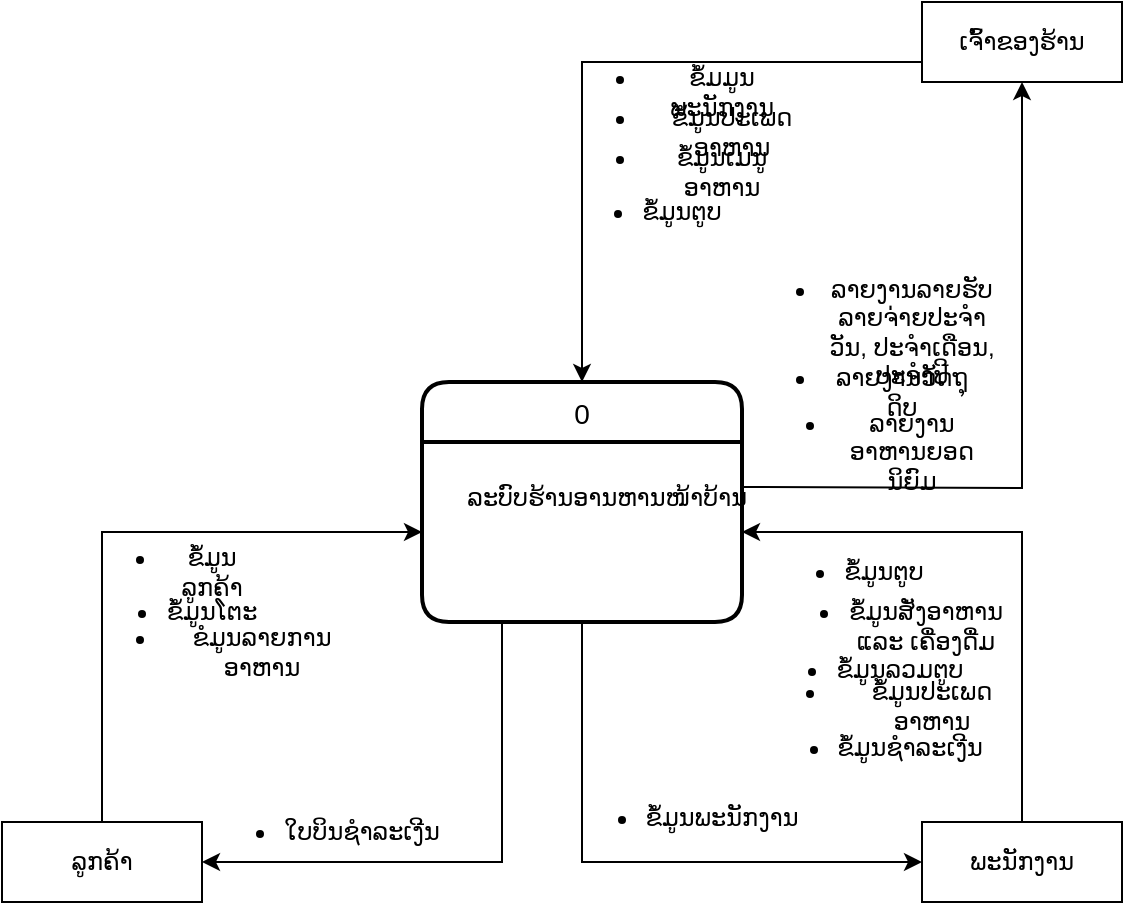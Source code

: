 <mxfile version="24.4.0" type="device" pages="18">
  <diagram name="Page-1" id="xcPAgXKD_1syDOb9FAs2">
    <mxGraphModel dx="954" dy="603" grid="1" gridSize="10" guides="1" tooltips="1" connect="1" arrows="1" fold="1" page="1" pageScale="1" pageWidth="850" pageHeight="1400" math="0" shadow="0">
      <root>
        <mxCell id="0" />
        <mxCell id="1" parent="0" />
        <mxCell id="ZNzeJBlz-EfTqiLetfK0-1" value="0" style="swimlane;childLayout=stackLayout;horizontal=1;startSize=30;horizontalStack=0;rounded=1;fontSize=14;fontStyle=0;strokeWidth=2;resizeParent=0;resizeLast=1;shadow=0;dashed=0;align=center;" parent="1" vertex="1">
          <mxGeometry x="310" y="220" width="160" height="120" as="geometry" />
        </mxCell>
        <mxCell id="ZNzeJBlz-EfTqiLetfK0-2" value="   &#xa;     ລະບົບຮ້ານອານຫານໜ້າບ້ານ" style="align=left;strokeColor=none;fillColor=none;spacingLeft=4;fontSize=12;verticalAlign=top;resizable=0;rotatable=0;part=1;" parent="ZNzeJBlz-EfTqiLetfK0-1" vertex="1">
          <mxGeometry y="30" width="160" height="90" as="geometry" />
        </mxCell>
        <mxCell id="ZNzeJBlz-EfTqiLetfK0-3" value="ລູກຄ້າ" style="whiteSpace=wrap;html=1;align=center;" parent="1" vertex="1">
          <mxGeometry x="100" y="440" width="100" height="40" as="geometry" />
        </mxCell>
        <mxCell id="ZNzeJBlz-EfTqiLetfK0-4" value="ພະນັກງານ" style="whiteSpace=wrap;html=1;align=center;" parent="1" vertex="1">
          <mxGeometry x="560" y="440" width="100" height="40" as="geometry" />
        </mxCell>
        <mxCell id="ZNzeJBlz-EfTqiLetfK0-5" value="ເຈົ້າຂອງຮ້ານ" style="whiteSpace=wrap;html=1;align=center;" parent="1" vertex="1">
          <mxGeometry x="560" y="30" width="100" height="40" as="geometry" />
        </mxCell>
        <mxCell id="ZNzeJBlz-EfTqiLetfK0-6" value="" style="endArrow=classic;html=1;rounded=0;entryX=0;entryY=0.5;entryDx=0;entryDy=0;exitX=0.5;exitY=1;exitDx=0;exitDy=0;" parent="1" source="ZNzeJBlz-EfTqiLetfK0-2" target="ZNzeJBlz-EfTqiLetfK0-4" edge="1">
          <mxGeometry width="50" height="50" relative="1" as="geometry">
            <mxPoint x="400" y="350" as="sourcePoint" />
            <mxPoint x="450" y="300" as="targetPoint" />
            <Array as="points">
              <mxPoint x="390" y="460" />
            </Array>
          </mxGeometry>
        </mxCell>
        <mxCell id="ZNzeJBlz-EfTqiLetfK0-7" value="" style="endArrow=classic;html=1;rounded=0;entryX=1;entryY=0.5;entryDx=0;entryDy=0;exitX=0.5;exitY=0;exitDx=0;exitDy=0;" parent="1" source="ZNzeJBlz-EfTqiLetfK0-4" target="ZNzeJBlz-EfTqiLetfK0-2" edge="1">
          <mxGeometry width="50" height="50" relative="1" as="geometry">
            <mxPoint x="400" y="350" as="sourcePoint" />
            <mxPoint x="450" y="300" as="targetPoint" />
            <Array as="points">
              <mxPoint x="610" y="295" />
            </Array>
          </mxGeometry>
        </mxCell>
        <mxCell id="ZNzeJBlz-EfTqiLetfK0-8" value="" style="endArrow=classic;html=1;rounded=0;entryX=1;entryY=0.5;entryDx=0;entryDy=0;exitX=0.25;exitY=1;exitDx=0;exitDy=0;" parent="1" source="ZNzeJBlz-EfTqiLetfK0-2" target="ZNzeJBlz-EfTqiLetfK0-3" edge="1">
          <mxGeometry width="50" height="50" relative="1" as="geometry">
            <mxPoint x="400" y="700" as="sourcePoint" />
            <mxPoint x="450" y="650" as="targetPoint" />
            <Array as="points">
              <mxPoint x="350" y="460" />
            </Array>
          </mxGeometry>
        </mxCell>
        <mxCell id="ZNzeJBlz-EfTqiLetfK0-11" value="" style="endArrow=classic;html=1;rounded=0;exitX=0;exitY=0.75;exitDx=0;exitDy=0;entryX=0.5;entryY=0;entryDx=0;entryDy=0;" parent="1" source="ZNzeJBlz-EfTqiLetfK0-5" target="ZNzeJBlz-EfTqiLetfK0-1" edge="1">
          <mxGeometry width="50" height="50" relative="1" as="geometry">
            <mxPoint x="400" y="520" as="sourcePoint" />
            <mxPoint x="450" y="470" as="targetPoint" />
            <Array as="points">
              <mxPoint x="390" y="60" />
            </Array>
          </mxGeometry>
        </mxCell>
        <mxCell id="ZNzeJBlz-EfTqiLetfK0-12" value="" style="endArrow=classic;html=1;rounded=0;exitX=1;exitY=0.25;exitDx=0;exitDy=0;entryX=0.5;entryY=1;entryDx=0;entryDy=0;" parent="1" source="ZNzeJBlz-EfTqiLetfK0-2" target="ZNzeJBlz-EfTqiLetfK0-5" edge="1">
          <mxGeometry width="50" height="50" relative="1" as="geometry">
            <mxPoint x="400" y="520" as="sourcePoint" />
            <mxPoint x="400" y="80" as="targetPoint" />
            <Array as="points">
              <mxPoint x="610" y="273" />
            </Array>
          </mxGeometry>
        </mxCell>
        <mxCell id="ZNzeJBlz-EfTqiLetfK0-13" value="" style="endArrow=classic;html=1;rounded=0;entryX=0;entryY=0.5;entryDx=0;entryDy=0;exitX=0.5;exitY=0;exitDx=0;exitDy=0;" parent="1" source="ZNzeJBlz-EfTqiLetfK0-3" target="ZNzeJBlz-EfTqiLetfK0-2" edge="1">
          <mxGeometry width="50" height="50" relative="1" as="geometry">
            <mxPoint x="400" y="520" as="sourcePoint" />
            <mxPoint x="450" y="470" as="targetPoint" />
            <Array as="points">
              <mxPoint x="150" y="295" />
            </Array>
          </mxGeometry>
        </mxCell>
        <mxCell id="ZNzeJBlz-EfTqiLetfK0-16" value="&lt;ul&gt;&lt;li&gt;ໃບບິນຊໍາລະເງີນ&lt;/li&gt;&lt;/ul&gt;" style="text;html=1;strokeColor=none;fillColor=none;align=center;verticalAlign=middle;whiteSpace=wrap;rounded=0;" parent="1" vertex="1">
          <mxGeometry x="200" y="430" width="120" height="30" as="geometry" />
        </mxCell>
        <mxCell id="ZNzeJBlz-EfTqiLetfK0-18" value="&lt;ul&gt;&lt;li&gt;ຂໍມູນລາຍການອາຫານ&lt;/li&gt;&lt;/ul&gt;" style="text;html=1;strokeColor=none;fillColor=none;align=center;verticalAlign=middle;whiteSpace=wrap;rounded=0;" parent="1" vertex="1">
          <mxGeometry x="140" y="340" width="140" height="30" as="geometry" />
        </mxCell>
        <mxCell id="ZNzeJBlz-EfTqiLetfK0-19" value="&lt;ul&gt;&lt;li&gt;ຂໍ້ມູນໂຕະ&lt;/li&gt;&lt;/ul&gt;" style="text;html=1;strokeColor=none;fillColor=none;align=center;verticalAlign=middle;whiteSpace=wrap;rounded=0;" parent="1" vertex="1">
          <mxGeometry x="140" y="320" width="90" height="30" as="geometry" />
        </mxCell>
        <mxCell id="ZNzeJBlz-EfTqiLetfK0-20" value="&lt;ul&gt;&lt;li&gt;ຂໍ້ມູນລູກຄ້າ&lt;/li&gt;&lt;/ul&gt;" style="text;html=1;strokeColor=none;fillColor=none;align=center;verticalAlign=middle;whiteSpace=wrap;rounded=0;" parent="1" vertex="1">
          <mxGeometry x="140" y="300" width="90" height="30" as="geometry" />
        </mxCell>
        <mxCell id="ZNzeJBlz-EfTqiLetfK0-23" value="&lt;ul&gt;&lt;li&gt;ຂໍ້ມມູນພະນັກງານ&lt;/li&gt;&lt;/ul&gt;" style="text;html=1;strokeColor=none;fillColor=none;align=center;verticalAlign=middle;whiteSpace=wrap;rounded=0;" parent="1" vertex="1">
          <mxGeometry x="380" y="60" width="120" height="30" as="geometry" />
        </mxCell>
        <mxCell id="ZNzeJBlz-EfTqiLetfK0-24" value="&lt;ul&gt;&lt;li&gt;ຂໍ້ມູນປະເພດອາຫານ&lt;/li&gt;&lt;/ul&gt;" style="text;html=1;strokeColor=none;fillColor=none;align=center;verticalAlign=middle;whiteSpace=wrap;rounded=0;" parent="1" vertex="1">
          <mxGeometry x="380" y="80" width="130" height="30" as="geometry" />
        </mxCell>
        <mxCell id="ZNzeJBlz-EfTqiLetfK0-25" value="&lt;ul&gt;&lt;li&gt;ຂໍ້ມູນເມນູອາຫານ&lt;/li&gt;&lt;/ul&gt;" style="text;html=1;strokeColor=none;fillColor=none;align=center;verticalAlign=middle;whiteSpace=wrap;rounded=0;" parent="1" vertex="1">
          <mxGeometry x="380" y="100" width="120" height="30" as="geometry" />
        </mxCell>
        <mxCell id="ZNzeJBlz-EfTqiLetfK0-26" value="&lt;ul&gt;&lt;li&gt;ຂໍ້ມູນຕູບ&lt;/li&gt;&lt;/ul&gt;" style="text;html=1;strokeColor=none;fillColor=none;align=center;verticalAlign=middle;whiteSpace=wrap;rounded=0;" parent="1" vertex="1">
          <mxGeometry x="360" y="120" width="120" height="30" as="geometry" />
        </mxCell>
        <mxCell id="ZNzeJBlz-EfTqiLetfK0-29" value="&lt;ul&gt;&lt;li&gt;&lt;span style=&quot;background-color: initial;&quot;&gt;ລາຍງານລາຍຮັບລາຍຈ່າຍປະຈໍາວັນ, ປະຈໍາເດືອນ, ປະຈໍາປີ&lt;/span&gt;&lt;/li&gt;&lt;/ul&gt;" style="text;html=1;strokeColor=none;fillColor=none;align=center;verticalAlign=middle;whiteSpace=wrap;rounded=0;" parent="1" vertex="1">
          <mxGeometry x="470" y="180" width="130" height="30" as="geometry" />
        </mxCell>
        <mxCell id="ZNzeJBlz-EfTqiLetfK0-30" value="&lt;ul&gt;&lt;li&gt;ລາຍງານວັດຖຸດິບ&lt;/li&gt;&lt;/ul&gt;" style="text;html=1;strokeColor=none;fillColor=none;align=center;verticalAlign=middle;whiteSpace=wrap;rounded=0;" parent="1" vertex="1">
          <mxGeometry x="470" y="210" width="120" height="30" as="geometry" />
        </mxCell>
        <mxCell id="ZNzeJBlz-EfTqiLetfK0-31" value="&lt;ul&gt;&lt;li&gt;ລາຍງານອາຫານຍອດນິຍົມ&lt;/li&gt;&lt;/ul&gt;" style="text;html=1;strokeColor=none;fillColor=none;align=center;verticalAlign=middle;whiteSpace=wrap;rounded=0;" parent="1" vertex="1">
          <mxGeometry x="475" y="240" width="120" height="30" as="geometry" />
        </mxCell>
        <mxCell id="ZNzeJBlz-EfTqiLetfK0-32" value="&lt;ul&gt;&lt;li&gt;ຂໍ້ມູນພະນັກງານ&lt;/li&gt;&lt;/ul&gt;" style="text;html=1;strokeColor=none;fillColor=none;align=center;verticalAlign=middle;whiteSpace=wrap;rounded=0;" parent="1" vertex="1">
          <mxGeometry x="380" y="423" width="120" height="30" as="geometry" />
        </mxCell>
        <mxCell id="ZNzeJBlz-EfTqiLetfK0-33" value="&lt;ul&gt;&lt;li&gt;ຂໍ້ມູນປະເພດອາຫານ&lt;/li&gt;&lt;/ul&gt;" style="text;html=1;strokeColor=none;fillColor=none;align=center;verticalAlign=middle;whiteSpace=wrap;rounded=0;" parent="1" vertex="1">
          <mxGeometry x="475" y="367" width="140" height="30" as="geometry" />
        </mxCell>
        <mxCell id="ZNzeJBlz-EfTqiLetfK0-34" value="&lt;ul&gt;&lt;li&gt;ຂໍ້ມູນສັ່ງອາຫານ ແລະ ເຄື່ອງດື່ມ&lt;/li&gt;&lt;/ul&gt;" style="text;html=1;strokeColor=none;fillColor=none;align=center;verticalAlign=middle;whiteSpace=wrap;rounded=0;" parent="1" vertex="1">
          <mxGeometry x="482" y="327" width="120" height="30" as="geometry" />
        </mxCell>
        <mxCell id="ZNzeJBlz-EfTqiLetfK0-35" value="&lt;ul&gt;&lt;li&gt;ຂໍ້ມູນຕູບ&lt;/li&gt;&lt;/ul&gt;" style="text;html=1;strokeColor=none;fillColor=none;align=center;verticalAlign=middle;whiteSpace=wrap;rounded=0;" parent="1" vertex="1">
          <mxGeometry x="461" y="300" width="120" height="30" as="geometry" />
        </mxCell>
        <mxCell id="ZNzeJBlz-EfTqiLetfK0-38" value="&lt;ul&gt;&lt;li&gt;ຂໍ້ມູນລວມຕູບ&lt;/li&gt;&lt;/ul&gt;" style="text;html=1;strokeColor=none;fillColor=none;align=center;verticalAlign=middle;whiteSpace=wrap;rounded=0;" parent="1" vertex="1">
          <mxGeometry x="469" y="349" width="120" height="30" as="geometry" />
        </mxCell>
        <mxCell id="ZNzeJBlz-EfTqiLetfK0-39" value="&lt;ul&gt;&lt;li&gt;ຂໍ້ມູນຊໍາລະເງີນ&lt;/li&gt;&lt;/ul&gt;" style="text;html=1;strokeColor=none;fillColor=none;align=center;verticalAlign=middle;whiteSpace=wrap;rounded=0;" parent="1" vertex="1">
          <mxGeometry x="474" y="388" width="120" height="30" as="geometry" />
        </mxCell>
      </root>
    </mxGraphModel>
  </diagram>
  <diagram id="yuevB3CFyWopl1SP100u" name="functional Hierarchy">
    <mxGraphModel dx="954" dy="598" grid="1" gridSize="10" guides="1" tooltips="1" connect="1" arrows="1" fold="1" page="1" pageScale="1" pageWidth="850" pageHeight="1400" math="0" shadow="0">
      <root>
        <mxCell id="0" />
        <mxCell id="1" parent="0" />
        <mxCell id="ox11B0sRxVFV2MlBJ4rm-1" value="ລະບົບຈັດການຮ້ານອາຫານໜ້າບ້ານ" style="html=1;dashed=0;whitespace=wrap;fontSize=14;" parent="1" vertex="1">
          <mxGeometry x="320" y="120" width="200" height="40" as="geometry" />
        </mxCell>
        <mxCell id="ox11B0sRxVFV2MlBJ4rm-2" value="&lt;font style=&quot;font-size: 12px;&quot;&gt;1 ຈັດການຂໍ້ມູນ&lt;br&gt;ພື້ນຖານ&lt;/font&gt;" style="html=1;dashed=0;whitespace=wrap;fontSize=14;" parent="1" vertex="1">
          <mxGeometry x="30" y="240" width="110" height="40" as="geometry" />
        </mxCell>
        <mxCell id="ox11B0sRxVFV2MlBJ4rm-3" value="2 ການສັ່ງຊື້ສີນຄ້າ" style="html=1;dashed=0;whitespace=wrap;fontSize=14;" parent="1" vertex="1">
          <mxGeometry x="170" y="240" width="100" height="40" as="geometry" />
        </mxCell>
        <mxCell id="ox11B0sRxVFV2MlBJ4rm-4" value="3 ການນໍາ&lt;br&gt;ສີນຄ້າເຂົ້າ" style="html=1;dashed=0;whitespace=wrap;fontSize=14;" parent="1" vertex="1">
          <mxGeometry x="300" y="241" width="100" height="40" as="geometry" />
        </mxCell>
        <mxCell id="ox11B0sRxVFV2MlBJ4rm-5" value="4 ບໍລິການ" style="html=1;dashed=0;whitespace=wrap;fontSize=14;" parent="1" vertex="1">
          <mxGeometry x="430" y="240" width="100" height="40" as="geometry" />
        </mxCell>
        <mxCell id="ox11B0sRxVFV2MlBJ4rm-6" value="5 ແຈ້ງເຕືອນ&lt;br&gt;ເຮືອນຄົວ" style="html=1;dashed=0;whitespace=wrap;fontSize=14;" parent="1" vertex="1">
          <mxGeometry x="560" y="240" width="100" height="40" as="geometry" />
        </mxCell>
        <mxCell id="ox11B0sRxVFV2MlBJ4rm-8" value="6 ການລາຍງານ" style="html=1;dashed=0;whitespace=wrap;fontSize=14;" parent="1" vertex="1">
          <mxGeometry x="690" y="240" width="120" height="40" as="geometry" />
        </mxCell>
        <mxCell id="ox11B0sRxVFV2MlBJ4rm-9" value="5.2 ຮັບອໍເດີ" style="html=1;dashed=0;whitespace=wrap;fontSize=14;" parent="1" vertex="1">
          <mxGeometry x="560" y="380" width="100" height="40" as="geometry" />
        </mxCell>
        <mxCell id="ox11B0sRxVFV2MlBJ4rm-10" value="5.1 ອໍເດີເຂົ້າ" style="html=1;dashed=0;whitespace=wrap;fontSize=14;" parent="1" vertex="1">
          <mxGeometry x="560" y="310" width="100" height="40" as="geometry" />
        </mxCell>
        <mxCell id="ox11B0sRxVFV2MlBJ4rm-11" value="6.4 ລາຍງານຂໍ້ມູນ&lt;br&gt;ພະນັກງານ" style="html=1;dashed=0;whitespace=wrap;fontSize=14;" parent="1" vertex="1">
          <mxGeometry x="690" y="480" width="120" height="40" as="geometry" />
        </mxCell>
        <mxCell id="ox11B0sRxVFV2MlBJ4rm-13" value="6.3 ລາຍງານລາຍ&lt;br&gt;ຮັບລາຍຈ່າຍ" style="html=1;dashed=0;whitespace=wrap;fontSize=14;" parent="1" vertex="1">
          <mxGeometry x="688" y="420" width="120" height="40" as="geometry" />
        </mxCell>
        <mxCell id="ox11B0sRxVFV2MlBJ4rm-14" value="6.2 ລາຍງານ&lt;br&gt;ສີນຄ້າຂາຍດີ" style="html=1;dashed=0;whitespace=wrap;fontSize=14;" parent="1" vertex="1">
          <mxGeometry x="689" y="370" width="120" height="40" as="geometry" />
        </mxCell>
        <mxCell id="ox11B0sRxVFV2MlBJ4rm-15" value="6.1 ລາຍງານ&lt;br&gt;ຂໍ້ມູນການຂາຍ" style="html=1;dashed=0;whitespace=wrap;fontSize=14;" parent="1" vertex="1">
          <mxGeometry x="686" y="310" width="120" height="40" as="geometry" />
        </mxCell>
        <mxCell id="ox11B0sRxVFV2MlBJ4rm-18" value="5.3 ອໍເດີສໍາເລັດ" style="html=1;dashed=0;whitespace=wrap;fontSize=14;" parent="1" vertex="1">
          <mxGeometry x="560" y="450" width="100" height="40" as="geometry" />
        </mxCell>
        <mxCell id="ox11B0sRxVFV2MlBJ4rm-19" value="1.1 ຈັດການຂໍ້ມູນ&lt;br&gt;ພະນັກງານ" style="html=1;dashed=0;whitespace=wrap;fontSize=14;" parent="1" vertex="1">
          <mxGeometry x="30" y="310" width="110" height="40" as="geometry" />
        </mxCell>
        <mxCell id="ox11B0sRxVFV2MlBJ4rm-20" value="1.4&amp;nbsp; ຈັດການຂໍ້ມູນ&lt;br&gt;ປະເພດສີນຄ້າ" style="html=1;dashed=0;whitespace=wrap;fontSize=14;" parent="1" vertex="1">
          <mxGeometry x="30" y="520" width="110" height="40" as="geometry" />
        </mxCell>
        <mxCell id="ox11B0sRxVFV2MlBJ4rm-21" value="1.2 ຈັດການຂໍ້ມູນຕູບ" style="html=1;dashed=0;whitespace=wrap;fontSize=14;" parent="1" vertex="1">
          <mxGeometry x="30" y="380" width="110" height="40" as="geometry" />
        </mxCell>
        <mxCell id="ox11B0sRxVFV2MlBJ4rm-22" value="1.3 ຈັດການຂໍ້ມູນ&lt;br&gt;ສີນຄ້າ" style="html=1;dashed=0;whitespace=wrap;fontSize=14;" parent="1" vertex="1">
          <mxGeometry x="30" y="450" width="110" height="40" as="geometry" />
        </mxCell>
        <mxCell id="ox11B0sRxVFV2MlBJ4rm-23" value="1.5 ຈັດການຂໍ້ມູນ&lt;br&gt;ການສັ່ງຊື້" style="html=1;dashed=0;whitespace=wrap;fontSize=14;" parent="1" vertex="1">
          <mxGeometry x="30" y="580" width="110" height="40" as="geometry" />
        </mxCell>
        <mxCell id="ox11B0sRxVFV2MlBJ4rm-26" value="2.1 ກວດສອບຂໍ້&lt;br&gt;ມູນສີນຄ້າ" style="html=1;dashed=0;whitespace=wrap;fontSize=14;" parent="1" vertex="1">
          <mxGeometry x="170" y="310" width="100" height="40" as="geometry" />
        </mxCell>
        <mxCell id="ox11B0sRxVFV2MlBJ4rm-27" value="2.2 ສັ່ງຊື້ວັດຖຸດິບ" style="html=1;dashed=0;whitespace=wrap;fontSize=14;" parent="1" vertex="1">
          <mxGeometry x="170" y="380" width="100" height="40" as="geometry" />
        </mxCell>
        <mxCell id="ox11B0sRxVFV2MlBJ4rm-28" value="2.3 ບັນຖືກ&lt;br&gt;ການສັ່ງຊື້" style="html=1;dashed=0;whitespace=wrap;fontSize=14;" parent="1" vertex="1">
          <mxGeometry x="170" y="450" width="100" height="40" as="geometry" />
        </mxCell>
        <mxCell id="ox11B0sRxVFV2MlBJ4rm-29" value="2.4 ພີມໃບບິນສີນຄ້າ" style="html=1;dashed=0;whitespace=wrap;fontSize=14;" parent="1" vertex="1">
          <mxGeometry x="160" y="520" width="110" height="40" as="geometry" />
        </mxCell>
        <mxCell id="ox11B0sRxVFV2MlBJ4rm-30" value="3.1 ກວດສອບ&lt;br&gt;ສີນຄ້າທີ່ຈັດຊື້" style="html=1;dashed=0;whitespace=wrap;fontSize=14;" parent="1" vertex="1">
          <mxGeometry x="300" y="310" width="100" height="40" as="geometry" />
        </mxCell>
        <mxCell id="ox11B0sRxVFV2MlBJ4rm-31" value="3.2 ນໍາເຂົ້າວັດຖຸດິບ" style="html=1;dashed=0;whitespace=wrap;fontSize=14;" parent="1" vertex="1">
          <mxGeometry x="300" y="380" width="100" height="40" as="geometry" />
        </mxCell>
        <mxCell id="ox11B0sRxVFV2MlBJ4rm-32" value="3.3 ບັນຖຶກ&lt;br&gt;ການນໍາເຂົ້າ" style="html=1;dashed=0;whitespace=wrap;fontSize=14;" parent="1" vertex="1">
          <mxGeometry x="300" y="450" width="100" height="40" as="geometry" />
        </mxCell>
        <mxCell id="ox11B0sRxVFV2MlBJ4rm-33" value="3.4 ພິມໃບບິນ" style="html=1;dashed=0;whitespace=wrap;fontSize=14;" parent="1" vertex="1">
          <mxGeometry x="300" y="520" width="100" height="40" as="geometry" />
        </mxCell>
        <mxCell id="ox11B0sRxVFV2MlBJ4rm-35" value="4.1 ສັ່ງອາຫານ" style="html=1;dashed=0;whitespace=wrap;fontSize=14;" parent="1" vertex="1">
          <mxGeometry x="430" y="310" width="100" height="40" as="geometry" />
        </mxCell>
        <mxCell id="ox11B0sRxVFV2MlBJ4rm-36" value="4.2 ກວດສອບ&lt;br&gt;ຂໍ້ມູນສີນຄ້າ" style="html=1;dashed=0;whitespace=wrap;fontSize=14;" parent="1" vertex="1">
          <mxGeometry x="430" y="380" width="100" height="40" as="geometry" />
        </mxCell>
        <mxCell id="ox11B0sRxVFV2MlBJ4rm-37" value="4.3 ບັນຖືກຂໍ້ມູນຕູບ" style="html=1;dashed=0;whitespace=wrap;fontSize=14;" parent="1" vertex="1">
          <mxGeometry x="430" y="450" width="100" height="40" as="geometry" />
        </mxCell>
        <mxCell id="ox11B0sRxVFV2MlBJ4rm-38" value="4.4 ບັນຖຶກ&lt;br&gt;ການຂາຍ" style="html=1;dashed=0;whitespace=wrap;fontSize=14;" parent="1" vertex="1">
          <mxGeometry x="430" y="520" width="100" height="40" as="geometry" />
        </mxCell>
        <mxCell id="ox11B0sRxVFV2MlBJ4rm-39" value="4.5 ຢືນຢັ້ນການຂາຍ" style="html=1;dashed=0;whitespace=wrap;fontSize=14;" parent="1" vertex="1">
          <mxGeometry x="430" y="580" width="100" height="40" as="geometry" />
        </mxCell>
        <mxCell id="ox11B0sRxVFV2MlBJ4rm-40" value="4.6 ພິມໃບບິນຂາຍ" style="html=1;dashed=0;whitespace=wrap;fontSize=14;" parent="1" vertex="1">
          <mxGeometry x="430" y="630" width="100" height="40" as="geometry" />
        </mxCell>
        <mxCell id="ox11B0sRxVFV2MlBJ4rm-41" value="4.7 ລວມຕູບ" style="html=1;dashed=0;whitespace=wrap;fontSize=14;" parent="1" vertex="1">
          <mxGeometry x="430" y="690" width="100" height="40" as="geometry" />
        </mxCell>
        <mxCell id="ox11B0sRxVFV2MlBJ4rm-43" value="" style="endArrow=none;html=1;rounded=0;fontSize=14;entryX=0;entryY=0.5;entryDx=0;entryDy=0;exitX=0;exitY=0.5;exitDx=0;exitDy=0;" parent="1" source="ox11B0sRxVFV2MlBJ4rm-23" target="ox11B0sRxVFV2MlBJ4rm-2" edge="1">
          <mxGeometry width="50" height="50" relative="1" as="geometry">
            <mxPoint x="400" y="460" as="sourcePoint" />
            <mxPoint x="450" y="410" as="targetPoint" />
            <Array as="points">
              <mxPoint x="10" y="600" />
              <mxPoint x="10" y="260" />
            </Array>
          </mxGeometry>
        </mxCell>
        <mxCell id="ox11B0sRxVFV2MlBJ4rm-44" value="" style="endArrow=none;html=1;rounded=0;fontSize=14;entryX=0;entryY=0.5;entryDx=0;entryDy=0;exitX=0;exitY=0.5;exitDx=0;exitDy=0;" parent="1" source="ox11B0sRxVFV2MlBJ4rm-29" target="ox11B0sRxVFV2MlBJ4rm-3" edge="1">
          <mxGeometry width="50" height="50" relative="1" as="geometry">
            <mxPoint x="400" y="460" as="sourcePoint" />
            <mxPoint x="450" y="410" as="targetPoint" />
            <Array as="points">
              <mxPoint x="150" y="540" />
              <mxPoint x="150" y="260" />
            </Array>
          </mxGeometry>
        </mxCell>
        <mxCell id="ox11B0sRxVFV2MlBJ4rm-45" value="" style="endArrow=none;html=1;rounded=0;fontSize=14;entryX=0;entryY=0.5;entryDx=0;entryDy=0;exitX=0;exitY=0.5;exitDx=0;exitDy=0;" parent="1" source="ox11B0sRxVFV2MlBJ4rm-33" target="ox11B0sRxVFV2MlBJ4rm-4" edge="1">
          <mxGeometry width="50" height="50" relative="1" as="geometry">
            <mxPoint x="400" y="460" as="sourcePoint" />
            <mxPoint x="450" y="410" as="targetPoint" />
            <Array as="points">
              <mxPoint x="280" y="540" />
              <mxPoint x="280" y="260" />
            </Array>
          </mxGeometry>
        </mxCell>
        <mxCell id="ox11B0sRxVFV2MlBJ4rm-46" value="" style="endArrow=none;html=1;rounded=0;fontSize=14;entryX=0;entryY=0.5;entryDx=0;entryDy=0;" parent="1" target="ox11B0sRxVFV2MlBJ4rm-5" edge="1">
          <mxGeometry width="50" height="50" relative="1" as="geometry">
            <mxPoint x="430" y="710" as="sourcePoint" />
            <mxPoint x="450" y="410" as="targetPoint" />
            <Array as="points">
              <mxPoint x="410" y="710" />
              <mxPoint x="410" y="260" />
            </Array>
          </mxGeometry>
        </mxCell>
        <mxCell id="ox11B0sRxVFV2MlBJ4rm-47" value="" style="endArrow=none;html=1;rounded=0;fontSize=14;entryX=0;entryY=0.5;entryDx=0;entryDy=0;exitX=0;exitY=0.5;exitDx=0;exitDy=0;" parent="1" source="ox11B0sRxVFV2MlBJ4rm-18" target="ox11B0sRxVFV2MlBJ4rm-6" edge="1">
          <mxGeometry width="50" height="50" relative="1" as="geometry">
            <mxPoint x="400" y="460" as="sourcePoint" />
            <mxPoint x="450" y="410" as="targetPoint" />
            <Array as="points">
              <mxPoint x="540" y="470" />
              <mxPoint x="540" y="260" />
            </Array>
          </mxGeometry>
        </mxCell>
        <mxCell id="ox11B0sRxVFV2MlBJ4rm-48" value="" style="endArrow=none;html=1;rounded=0;fontSize=14;entryX=0;entryY=0.5;entryDx=0;entryDy=0;exitX=0;exitY=0.5;exitDx=0;exitDy=0;" parent="1" source="ox11B0sRxVFV2MlBJ4rm-11" target="ox11B0sRxVFV2MlBJ4rm-8" edge="1">
          <mxGeometry width="50" height="50" relative="1" as="geometry">
            <mxPoint x="400" y="460" as="sourcePoint" />
            <mxPoint x="450" y="410" as="targetPoint" />
            <Array as="points">
              <mxPoint x="670" y="500" />
              <mxPoint x="670" y="260" />
            </Array>
          </mxGeometry>
        </mxCell>
        <mxCell id="ox11B0sRxVFV2MlBJ4rm-49" value="" style="endArrow=none;html=1;rounded=0;fontSize=14;entryX=0.5;entryY=0;entryDx=0;entryDy=0;exitX=0.5;exitY=0;exitDx=0;exitDy=0;" parent="1" source="ox11B0sRxVFV2MlBJ4rm-2" target="ox11B0sRxVFV2MlBJ4rm-8" edge="1">
          <mxGeometry width="50" height="50" relative="1" as="geometry">
            <mxPoint x="400" y="460" as="sourcePoint" />
            <mxPoint x="450" y="410" as="targetPoint" />
            <Array as="points">
              <mxPoint x="85" y="210" />
              <mxPoint x="750" y="210" />
            </Array>
          </mxGeometry>
        </mxCell>
        <mxCell id="ox11B0sRxVFV2MlBJ4rm-50" value="" style="endArrow=none;html=1;rounded=0;fontSize=14;entryX=0.5;entryY=1;entryDx=0;entryDy=0;" parent="1" target="ox11B0sRxVFV2MlBJ4rm-1" edge="1">
          <mxGeometry width="50" height="50" relative="1" as="geometry">
            <mxPoint x="420" y="210" as="sourcePoint" />
            <mxPoint x="450" y="410" as="targetPoint" />
          </mxGeometry>
        </mxCell>
        <mxCell id="ox11B0sRxVFV2MlBJ4rm-51" value="" style="endArrow=none;html=1;rounded=0;fontSize=14;exitX=0.5;exitY=0;exitDx=0;exitDy=0;" parent="1" source="ox11B0sRxVFV2MlBJ4rm-5" edge="1">
          <mxGeometry width="50" height="50" relative="1" as="geometry">
            <mxPoint x="400" y="230" as="sourcePoint" />
            <mxPoint x="480" y="210" as="targetPoint" />
          </mxGeometry>
        </mxCell>
        <mxCell id="ox11B0sRxVFV2MlBJ4rm-52" value="" style="endArrow=none;html=1;rounded=0;fontSize=14;exitX=0.5;exitY=0;exitDx=0;exitDy=0;" parent="1" source="ox11B0sRxVFV2MlBJ4rm-6" edge="1">
          <mxGeometry width="50" height="50" relative="1" as="geometry">
            <mxPoint x="400" y="230" as="sourcePoint" />
            <mxPoint x="610" y="210" as="targetPoint" />
          </mxGeometry>
        </mxCell>
        <mxCell id="ox11B0sRxVFV2MlBJ4rm-53" value="" style="endArrow=none;html=1;rounded=0;fontSize=14;exitX=0.5;exitY=0;exitDx=0;exitDy=0;" parent="1" source="ox11B0sRxVFV2MlBJ4rm-4" edge="1">
          <mxGeometry width="50" height="50" relative="1" as="geometry">
            <mxPoint x="400" y="230" as="sourcePoint" />
            <mxPoint x="350" y="210" as="targetPoint" />
          </mxGeometry>
        </mxCell>
        <mxCell id="ox11B0sRxVFV2MlBJ4rm-54" value="" style="endArrow=none;html=1;rounded=0;fontSize=14;exitX=0.5;exitY=0;exitDx=0;exitDy=0;" parent="1" source="ox11B0sRxVFV2MlBJ4rm-3" edge="1">
          <mxGeometry width="50" height="50" relative="1" as="geometry">
            <mxPoint x="400" y="230" as="sourcePoint" />
            <mxPoint x="220" y="210" as="targetPoint" />
          </mxGeometry>
        </mxCell>
        <mxCell id="ox11B0sRxVFV2MlBJ4rm-55" value="" style="endArrow=none;html=1;rounded=0;fontSize=14;entryX=0;entryY=0.5;entryDx=0;entryDy=0;" parent="1" target="ox11B0sRxVFV2MlBJ4rm-19" edge="1">
          <mxGeometry width="50" height="50" relative="1" as="geometry">
            <mxPoint x="10" y="330" as="sourcePoint" />
            <mxPoint x="450" y="450" as="targetPoint" />
          </mxGeometry>
        </mxCell>
        <mxCell id="ox11B0sRxVFV2MlBJ4rm-56" value="" style="endArrow=none;html=1;rounded=0;fontSize=14;entryX=0;entryY=0.5;entryDx=0;entryDy=0;" parent="1" target="ox11B0sRxVFV2MlBJ4rm-30" edge="1">
          <mxGeometry width="50" height="50" relative="1" as="geometry">
            <mxPoint x="280" y="330" as="sourcePoint" />
            <mxPoint x="450" y="450" as="targetPoint" />
          </mxGeometry>
        </mxCell>
        <mxCell id="ox11B0sRxVFV2MlBJ4rm-57" value="" style="endArrow=none;html=1;rounded=0;fontSize=14;entryX=0;entryY=0.5;entryDx=0;entryDy=0;" parent="1" target="ox11B0sRxVFV2MlBJ4rm-28" edge="1">
          <mxGeometry width="50" height="50" relative="1" as="geometry">
            <mxPoint x="150" y="470" as="sourcePoint" />
            <mxPoint x="450" y="450" as="targetPoint" />
          </mxGeometry>
        </mxCell>
        <mxCell id="ox11B0sRxVFV2MlBJ4rm-58" value="" style="endArrow=none;html=1;rounded=0;fontSize=14;entryX=0;entryY=0.5;entryDx=0;entryDy=0;" parent="1" target="ox11B0sRxVFV2MlBJ4rm-27" edge="1">
          <mxGeometry width="50" height="50" relative="1" as="geometry">
            <mxPoint x="150" y="400" as="sourcePoint" />
            <mxPoint x="450" y="450" as="targetPoint" />
          </mxGeometry>
        </mxCell>
        <mxCell id="ox11B0sRxVFV2MlBJ4rm-59" value="" style="endArrow=none;html=1;rounded=0;fontSize=14;entryX=0;entryY=0.5;entryDx=0;entryDy=0;" parent="1" target="ox11B0sRxVFV2MlBJ4rm-26" edge="1">
          <mxGeometry width="50" height="50" relative="1" as="geometry">
            <mxPoint x="150" y="330" as="sourcePoint" />
            <mxPoint x="450" y="450" as="targetPoint" />
          </mxGeometry>
        </mxCell>
        <mxCell id="ox11B0sRxVFV2MlBJ4rm-60" value="" style="endArrow=none;html=1;rounded=0;fontSize=14;entryX=0;entryY=0.5;entryDx=0;entryDy=0;" parent="1" target="ox11B0sRxVFV2MlBJ4rm-20" edge="1">
          <mxGeometry width="50" height="50" relative="1" as="geometry">
            <mxPoint x="10" y="540" as="sourcePoint" />
            <mxPoint x="450" y="450" as="targetPoint" />
          </mxGeometry>
        </mxCell>
        <mxCell id="ox11B0sRxVFV2MlBJ4rm-61" value="" style="endArrow=none;html=1;rounded=0;fontSize=14;entryX=0;entryY=0.5;entryDx=0;entryDy=0;" parent="1" target="ox11B0sRxVFV2MlBJ4rm-22" edge="1">
          <mxGeometry width="50" height="50" relative="1" as="geometry">
            <mxPoint x="10" y="470" as="sourcePoint" />
            <mxPoint x="450" y="450" as="targetPoint" />
          </mxGeometry>
        </mxCell>
        <mxCell id="ox11B0sRxVFV2MlBJ4rm-62" value="" style="endArrow=none;html=1;rounded=0;fontSize=14;entryX=0;entryY=0.5;entryDx=0;entryDy=0;" parent="1" target="ox11B0sRxVFV2MlBJ4rm-21" edge="1">
          <mxGeometry width="50" height="50" relative="1" as="geometry">
            <mxPoint x="10" y="400" as="sourcePoint" />
            <mxPoint x="450" y="450" as="targetPoint" />
          </mxGeometry>
        </mxCell>
        <mxCell id="ox11B0sRxVFV2MlBJ4rm-66" value="" style="endArrow=none;html=1;rounded=0;fontSize=14;entryX=0;entryY=0.5;entryDx=0;entryDy=0;" parent="1" target="ox11B0sRxVFV2MlBJ4rm-31" edge="1">
          <mxGeometry width="50" height="50" relative="1" as="geometry">
            <mxPoint x="280" y="400" as="sourcePoint" />
            <mxPoint x="450" y="450" as="targetPoint" />
          </mxGeometry>
        </mxCell>
        <mxCell id="ox11B0sRxVFV2MlBJ4rm-67" value="" style="endArrow=none;html=1;rounded=0;fontSize=14;entryX=0;entryY=0.5;entryDx=0;entryDy=0;" parent="1" target="ox11B0sRxVFV2MlBJ4rm-32" edge="1">
          <mxGeometry width="50" height="50" relative="1" as="geometry">
            <mxPoint x="280" y="470" as="sourcePoint" />
            <mxPoint x="460" y="460" as="targetPoint" />
          </mxGeometry>
        </mxCell>
        <mxCell id="ox11B0sRxVFV2MlBJ4rm-68" value="" style="endArrow=none;html=1;rounded=0;fontSize=14;entryX=0;entryY=0.5;entryDx=0;entryDy=0;" parent="1" target="ox11B0sRxVFV2MlBJ4rm-35" edge="1">
          <mxGeometry width="50" height="50" relative="1" as="geometry">
            <mxPoint x="410" y="330" as="sourcePoint" />
            <mxPoint x="470" y="470" as="targetPoint" />
          </mxGeometry>
        </mxCell>
        <mxCell id="ox11B0sRxVFV2MlBJ4rm-69" value="" style="endArrow=none;html=1;rounded=0;fontSize=14;entryX=0;entryY=0.5;entryDx=0;entryDy=0;" parent="1" target="ox11B0sRxVFV2MlBJ4rm-36" edge="1">
          <mxGeometry width="50" height="50" relative="1" as="geometry">
            <mxPoint x="410" y="400" as="sourcePoint" />
            <mxPoint x="480" y="480" as="targetPoint" />
          </mxGeometry>
        </mxCell>
        <mxCell id="ox11B0sRxVFV2MlBJ4rm-70" value="" style="endArrow=none;html=1;rounded=0;fontSize=14;entryX=0;entryY=0.5;entryDx=0;entryDy=0;" parent="1" target="ox11B0sRxVFV2MlBJ4rm-37" edge="1">
          <mxGeometry width="50" height="50" relative="1" as="geometry">
            <mxPoint x="410" y="470" as="sourcePoint" />
            <mxPoint x="490" y="490" as="targetPoint" />
          </mxGeometry>
        </mxCell>
        <mxCell id="ox11B0sRxVFV2MlBJ4rm-71" value="" style="endArrow=none;html=1;rounded=0;fontSize=14;entryX=0;entryY=0.5;entryDx=0;entryDy=0;" parent="1" target="ox11B0sRxVFV2MlBJ4rm-38" edge="1">
          <mxGeometry width="50" height="50" relative="1" as="geometry">
            <mxPoint x="410" y="540" as="sourcePoint" />
            <mxPoint x="500" y="500" as="targetPoint" />
          </mxGeometry>
        </mxCell>
        <mxCell id="ox11B0sRxVFV2MlBJ4rm-72" value="" style="endArrow=none;html=1;rounded=0;fontSize=14;entryX=0;entryY=0.75;entryDx=0;entryDy=0;" parent="1" target="ox11B0sRxVFV2MlBJ4rm-39" edge="1">
          <mxGeometry width="50" height="50" relative="1" as="geometry">
            <mxPoint x="410" y="610" as="sourcePoint" />
            <mxPoint x="510" y="510" as="targetPoint" />
          </mxGeometry>
        </mxCell>
        <mxCell id="ox11B0sRxVFV2MlBJ4rm-73" value="" style="endArrow=none;html=1;rounded=0;fontSize=14;entryX=0;entryY=0.5;entryDx=0;entryDy=0;" parent="1" target="ox11B0sRxVFV2MlBJ4rm-40" edge="1">
          <mxGeometry width="50" height="50" relative="1" as="geometry">
            <mxPoint x="410" y="650" as="sourcePoint" />
            <mxPoint x="520" y="520" as="targetPoint" />
          </mxGeometry>
        </mxCell>
        <mxCell id="ox11B0sRxVFV2MlBJ4rm-74" value="" style="endArrow=none;html=1;rounded=0;fontSize=14;entryX=0;entryY=0.5;entryDx=0;entryDy=0;" parent="1" target="ox11B0sRxVFV2MlBJ4rm-41" edge="1">
          <mxGeometry width="50" height="50" relative="1" as="geometry">
            <mxPoint x="410" y="710" as="sourcePoint" />
            <mxPoint x="600" y="600" as="targetPoint" />
          </mxGeometry>
        </mxCell>
        <mxCell id="ox11B0sRxVFV2MlBJ4rm-75" value="" style="endArrow=none;html=1;rounded=0;fontSize=14;entryX=0;entryY=0.5;entryDx=0;entryDy=0;" parent="1" target="ox11B0sRxVFV2MlBJ4rm-10" edge="1">
          <mxGeometry width="50" height="50" relative="1" as="geometry">
            <mxPoint x="540" y="330" as="sourcePoint" />
            <mxPoint x="540" y="540" as="targetPoint" />
          </mxGeometry>
        </mxCell>
        <mxCell id="ox11B0sRxVFV2MlBJ4rm-76" value="" style="endArrow=none;html=1;rounded=0;fontSize=14;entryX=0;entryY=0.5;entryDx=0;entryDy=0;" parent="1" target="ox11B0sRxVFV2MlBJ4rm-9" edge="1">
          <mxGeometry width="50" height="50" relative="1" as="geometry">
            <mxPoint x="540" y="400" as="sourcePoint" />
            <mxPoint x="550" y="550" as="targetPoint" />
          </mxGeometry>
        </mxCell>
        <mxCell id="ox11B0sRxVFV2MlBJ4rm-77" value="" style="endArrow=none;html=1;rounded=0;fontSize=14;entryX=0;entryY=0.5;entryDx=0;entryDy=0;" parent="1" target="ox11B0sRxVFV2MlBJ4rm-15" edge="1">
          <mxGeometry width="50" height="50" relative="1" as="geometry">
            <mxPoint x="670" y="330" as="sourcePoint" />
            <mxPoint x="690" y="330" as="targetPoint" />
          </mxGeometry>
        </mxCell>
        <mxCell id="ox11B0sRxVFV2MlBJ4rm-78" value="" style="endArrow=none;html=1;rounded=0;fontSize=14;entryX=0;entryY=0.5;entryDx=0;entryDy=0;" parent="1" target="ox11B0sRxVFV2MlBJ4rm-14" edge="1">
          <mxGeometry width="50" height="50" relative="1" as="geometry">
            <mxPoint x="670" y="390" as="sourcePoint" />
            <mxPoint x="690" y="400" as="targetPoint" />
          </mxGeometry>
        </mxCell>
        <mxCell id="jnlPl5zrsdNh2bbRuFtj-1" value="" style="endArrow=none;html=1;rounded=0;fontSize=14;entryX=0;entryY=0.5;entryDx=0;entryDy=0;" parent="1" target="ox11B0sRxVFV2MlBJ4rm-13" edge="1">
          <mxGeometry width="50" height="50" relative="1" as="geometry">
            <mxPoint x="670" y="440" as="sourcePoint" />
            <mxPoint x="700" y="410" as="targetPoint" />
          </mxGeometry>
        </mxCell>
      </root>
    </mxGraphModel>
  </diagram>
  <diagram id="hulAVeywGQejD7A544yP" name="DFD level 1">
    <mxGraphModel dx="954" dy="598" grid="1" gridSize="10" guides="1" tooltips="1" connect="1" arrows="1" fold="1" page="1" pageScale="1" pageWidth="850" pageHeight="1400" math="0" shadow="0">
      <root>
        <mxCell id="0" />
        <mxCell id="1" parent="0" />
        <mxCell id="TlwPxHwvyTkJ7yjmaXNh-1" value="1" style="swimlane;childLayout=stackLayout;horizontal=1;startSize=30;horizontalStack=0;rounded=1;fontSize=14;fontStyle=0;strokeWidth=2;resizeParent=0;resizeLast=1;shadow=0;dashed=0;align=center;" parent="1" vertex="1">
          <mxGeometry x="300" y="270" width="160" height="140" as="geometry" />
        </mxCell>
        <mxCell id="2wH-IMb6UWkZldJ-gv2n-1" value="&lt;font style=&quot;font-size: 14px;&quot;&gt;ຈັດການຂໍ້ມູນພື້ນຖານ&lt;/font&gt;" style="text;html=1;align=center;verticalAlign=middle;resizable=0;points=[];autosize=1;strokeColor=none;fillColor=none;" parent="TlwPxHwvyTkJ7yjmaXNh-1" vertex="1">
          <mxGeometry y="30" width="160" height="110" as="geometry" />
        </mxCell>
        <mxCell id="xUK05ycv_d9eoKBe5Jbz-12" style="edgeStyle=orthogonalEdgeStyle;rounded=0;orthogonalLoop=1;jettySize=auto;html=1;entryX=0.5;entryY=0;entryDx=0;entryDy=0;" parent="1" source="xUK05ycv_d9eoKBe5Jbz-2" target="TlwPxHwvyTkJ7yjmaXNh-1" edge="1">
          <mxGeometry relative="1" as="geometry" />
        </mxCell>
        <mxCell id="xUK05ycv_d9eoKBe5Jbz-2" value="ເຈົ້າຂອງຮ້ານ" style="html=1;dashed=0;whitespace=wrap;" parent="1" vertex="1">
          <mxGeometry x="70" y="90" width="120" height="40" as="geometry" />
        </mxCell>
        <mxCell id="xUK05ycv_d9eoKBe5Jbz-5" value="D5" style="html=1;dashed=0;whitespace=wrap;shape=mxgraph.dfd.dataStoreID;align=left;spacingLeft=3;points=[[0,0],[0.5,0],[1,0],[0,0.5],[1,0.5],[0,1],[0.5,1],[1,1]];" parent="1" vertex="1">
          <mxGeometry x="590" y="470" width="160" height="40" as="geometry" />
        </mxCell>
        <mxCell id="xUK05ycv_d9eoKBe5Jbz-6" value="D4" style="html=1;dashed=0;whitespace=wrap;shape=mxgraph.dfd.dataStoreID;align=left;spacingLeft=3;points=[[0,0],[0.5,0],[1,0],[0,0.5],[1,0.5],[0,1],[0.5,1],[1,1]];" parent="1" vertex="1">
          <mxGeometry x="590" y="420" width="160" height="40" as="geometry" />
        </mxCell>
        <mxCell id="xUK05ycv_d9eoKBe5Jbz-8" value="D1" style="html=1;dashed=0;whitespace=wrap;shape=mxgraph.dfd.dataStoreID;align=left;spacingLeft=3;points=[[0,0],[0.5,0],[1,0],[0,0.5],[1,0.5],[0,1],[0.5,1],[1,1]];" parent="1" vertex="1">
          <mxGeometry x="590" y="260" width="160" height="40" as="geometry" />
        </mxCell>
        <mxCell id="xUK05ycv_d9eoKBe5Jbz-9" value="D2" style="html=1;dashed=0;whitespace=wrap;shape=mxgraph.dfd.dataStoreID;align=left;spacingLeft=3;points=[[0,0],[0.5,0],[1,0],[0,0.5],[1,0.5],[0,1],[0.5,1],[1,1]];" parent="1" vertex="1">
          <mxGeometry x="590" y="320" width="160" height="40" as="geometry" />
        </mxCell>
        <mxCell id="xUK05ycv_d9eoKBe5Jbz-10" value="D3" style="html=1;dashed=0;whitespace=wrap;shape=mxgraph.dfd.dataStoreID;align=left;spacingLeft=3;points=[[0,0],[0.5,0],[1,0],[0,0.5],[1,0.5],[0,1],[0.5,1],[1,1]];" parent="1" vertex="1">
          <mxGeometry x="590" y="370" width="160" height="40" as="geometry" />
        </mxCell>
        <mxCell id="xUK05ycv_d9eoKBe5Jbz-19" value="" style="endArrow=classic;startArrow=classic;html=1;rounded=0;entryX=0;entryY=0.5;entryDx=0;entryDy=0;" parent="1" target="xUK05ycv_d9eoKBe5Jbz-8" edge="1">
          <mxGeometry width="50" height="50" relative="1" as="geometry">
            <mxPoint x="460" y="280" as="sourcePoint" />
            <mxPoint x="480" y="380" as="targetPoint" />
          </mxGeometry>
        </mxCell>
        <mxCell id="xUK05ycv_d9eoKBe5Jbz-20" value="" style="endArrow=classic;startArrow=classic;html=1;rounded=0;entryX=0;entryY=0.5;entryDx=0;entryDy=0;" parent="1" target="xUK05ycv_d9eoKBe5Jbz-9" edge="1">
          <mxGeometry width="50" height="50" relative="1" as="geometry">
            <mxPoint x="460" y="340" as="sourcePoint" />
            <mxPoint x="480" y="380" as="targetPoint" />
          </mxGeometry>
        </mxCell>
        <mxCell id="xUK05ycv_d9eoKBe5Jbz-21" value="" style="endArrow=classic;startArrow=classic;html=1;rounded=0;entryX=0;entryY=0.5;entryDx=0;entryDy=0;" parent="1" target="xUK05ycv_d9eoKBe5Jbz-10" edge="1">
          <mxGeometry width="50" height="50" relative="1" as="geometry">
            <mxPoint x="460" y="390" as="sourcePoint" />
            <mxPoint x="480" y="380" as="targetPoint" />
          </mxGeometry>
        </mxCell>
        <mxCell id="xUK05ycv_d9eoKBe5Jbz-22" value="" style="endArrow=classic;startArrow=classic;html=1;rounded=0;entryX=0;entryY=0.5;entryDx=0;entryDy=0;" parent="1" target="xUK05ycv_d9eoKBe5Jbz-6" edge="1">
          <mxGeometry width="50" height="50" relative="1" as="geometry">
            <mxPoint x="440" y="410" as="sourcePoint" />
            <mxPoint x="480" y="500" as="targetPoint" />
            <Array as="points">
              <mxPoint x="440" y="440" />
            </Array>
          </mxGeometry>
        </mxCell>
        <mxCell id="xUK05ycv_d9eoKBe5Jbz-23" value="" style="endArrow=classic;startArrow=classic;html=1;rounded=0;entryX=0;entryY=0.5;entryDx=0;entryDy=0;" parent="1" target="xUK05ycv_d9eoKBe5Jbz-5" edge="1">
          <mxGeometry width="50" height="50" relative="1" as="geometry">
            <mxPoint x="410" y="410" as="sourcePoint" />
            <mxPoint x="480" y="500" as="targetPoint" />
            <Array as="points">
              <mxPoint x="410" y="490" />
            </Array>
          </mxGeometry>
        </mxCell>
        <mxCell id="2wH-IMb6UWkZldJ-gv2n-2" value="&lt;ul&gt;&lt;li&gt;ຂໍ້ມູນພະນັກງານ&lt;/li&gt;&lt;/ul&gt;" style="text;html=1;align=center;verticalAlign=middle;resizable=0;points=[];autosize=1;strokeColor=none;fillColor=none;" parent="1" vertex="1">
          <mxGeometry x="80" y="140" width="130" height="50" as="geometry" />
        </mxCell>
        <mxCell id="2wH-IMb6UWkZldJ-gv2n-3" value="&lt;ul&gt;&lt;li&gt;ຂໍ້ມູນຕູບ&lt;/li&gt;&lt;/ul&gt;" style="text;html=1;align=center;verticalAlign=middle;resizable=0;points=[];autosize=1;strokeColor=none;fillColor=none;" parent="1" vertex="1">
          <mxGeometry x="75" y="170" width="100" height="50" as="geometry" />
        </mxCell>
        <mxCell id="2wH-IMb6UWkZldJ-gv2n-8" value="&lt;ul&gt;&lt;li&gt;ຂໍ້ມູນສີນຄ້າ&lt;/li&gt;&lt;/ul&gt;" style="text;html=1;align=center;verticalAlign=middle;resizable=0;points=[];autosize=1;strokeColor=none;fillColor=none;" parent="1" vertex="1">
          <mxGeometry x="75" y="200" width="110" height="50" as="geometry" />
        </mxCell>
        <mxCell id="2wH-IMb6UWkZldJ-gv2n-9" value="&lt;ul&gt;&lt;li&gt;ຂໍ້ມູນປະເພດສີນຄ້າ&lt;/li&gt;&lt;/ul&gt;" style="text;html=1;align=center;verticalAlign=middle;resizable=0;points=[];autosize=1;strokeColor=none;fillColor=none;" parent="1" vertex="1">
          <mxGeometry x="75" y="230" width="140" height="50" as="geometry" />
        </mxCell>
        <mxCell id="2wH-IMb6UWkZldJ-gv2n-10" value="&lt;ul&gt;&lt;li&gt;ຂໍ້ມູນການສັ່ງຊຶ້&lt;/li&gt;&lt;/ul&gt;" style="text;html=1;align=center;verticalAlign=middle;resizable=0;points=[];autosize=1;strokeColor=none;fillColor=none;" parent="1" vertex="1">
          <mxGeometry x="75" y="255" width="120" height="50" as="geometry" />
        </mxCell>
        <mxCell id="2wH-IMb6UWkZldJ-gv2n-11" value="&lt;ul&gt;&lt;li&gt;ຂໍ້ມູນທີ່ຜ່ານການຈັດການແລ້ວ&lt;/li&gt;&lt;/ul&gt;" style="text;html=1;align=center;verticalAlign=middle;resizable=0;points=[];autosize=1;strokeColor=none;fillColor=none;" parent="1" vertex="1">
          <mxGeometry x="200" y="120" width="190" height="50" as="geometry" />
        </mxCell>
        <mxCell id="2wH-IMb6UWkZldJ-gv2n-13" value="ຂໍ້ມູນພະນັກງານ" style="text;html=1;align=center;verticalAlign=middle;resizable=0;points=[];autosize=1;strokeColor=none;fillColor=none;" parent="1" vertex="1">
          <mxGeometry x="620" y="265" width="90" height="30" as="geometry" />
        </mxCell>
        <mxCell id="2wH-IMb6UWkZldJ-gv2n-14" value="ຂໍ້ມູນຕູບ" style="text;html=1;align=center;verticalAlign=middle;resizable=0;points=[];autosize=1;strokeColor=none;fillColor=none;" parent="1" vertex="1">
          <mxGeometry x="625" y="325" width="60" height="30" as="geometry" />
        </mxCell>
        <mxCell id="2wH-IMb6UWkZldJ-gv2n-15" value="ຂໍ້ມູນສີນຄ້າ" style="text;html=1;align=center;verticalAlign=middle;resizable=0;points=[];autosize=1;strokeColor=none;fillColor=none;" parent="1" vertex="1">
          <mxGeometry x="630" y="375" width="70" height="30" as="geometry" />
        </mxCell>
        <mxCell id="2wH-IMb6UWkZldJ-gv2n-16" value="ຂໍ້ມູນປະເພດສີນຄ້າ" style="text;html=1;align=center;verticalAlign=middle;resizable=0;points=[];autosize=1;strokeColor=none;fillColor=none;" parent="1" vertex="1">
          <mxGeometry x="615" y="425" width="100" height="30" as="geometry" />
        </mxCell>
        <mxCell id="2wH-IMb6UWkZldJ-gv2n-17" value="ຊໍ້ມູນການສັ່ງຊື້" style="text;html=1;align=center;verticalAlign=middle;resizable=0;points=[];autosize=1;strokeColor=none;fillColor=none;" parent="1" vertex="1">
          <mxGeometry x="625" y="475" width="80" height="30" as="geometry" />
        </mxCell>
        <mxCell id="tEy8XZbBabEVVKB2KObY-1" style="edgeStyle=orthogonalEdgeStyle;rounded=0;orthogonalLoop=1;jettySize=auto;html=1;entryX=0.25;entryY=1;entryDx=0;entryDy=0;" parent="1" source="2wH-IMb6UWkZldJ-gv2n-1" target="xUK05ycv_d9eoKBe5Jbz-2" edge="1">
          <mxGeometry relative="1" as="geometry" />
        </mxCell>
      </root>
    </mxGraphModel>
  </diagram>
  <diagram id="kAvb_vfhXCuQsxrlNSv2" name="DFD level 1">
    <mxGraphModel dx="954" dy="598" grid="1" gridSize="10" guides="1" tooltips="1" connect="1" arrows="1" fold="1" page="1" pageScale="1" pageWidth="850" pageHeight="1400" math="0" shadow="0">
      <root>
        <mxCell id="0" />
        <mxCell id="1" parent="0" />
        <mxCell id="l2VA2Fc6KBQqPcqXbJvG-5" style="edgeStyle=orthogonalEdgeStyle;rounded=0;orthogonalLoop=1;jettySize=auto;html=1;entryX=1;entryY=0.5;entryDx=0;entryDy=0;fontSize=14;" parent="1" source="rKaRevAZHTj_mJdgexoa-1" target="rKaRevAZHTj_mJdgexoa-3" edge="1">
          <mxGeometry relative="1" as="geometry">
            <Array as="points">
              <mxPoint x="400" y="165" />
            </Array>
          </mxGeometry>
        </mxCell>
        <mxCell id="rKaRevAZHTj_mJdgexoa-1" value="2" style="swimlane;childLayout=stackLayout;horizontal=1;startSize=30;horizontalStack=0;rounded=1;fontSize=14;fontStyle=0;strokeWidth=2;resizeParent=0;resizeLast=1;shadow=0;dashed=0;align=center;" parent="1" vertex="1">
          <mxGeometry x="320" y="260" width="160" height="120" as="geometry" />
        </mxCell>
        <mxCell id="6cXpsnL6dk3RUxAIybpD-1" value="&lt;font style=&quot;font-size: 14px;&quot;&gt;ການສັ່ງຊື້ສີນຄ້າ&lt;/font&gt;" style="text;html=1;align=center;verticalAlign=middle;resizable=0;points=[];autosize=1;strokeColor=none;fillColor=none;" parent="rKaRevAZHTj_mJdgexoa-1" vertex="1">
          <mxGeometry y="30" width="160" height="90" as="geometry" />
        </mxCell>
        <mxCell id="6cXpsnL6dk3RUxAIybpD-3" style="edgeStyle=orthogonalEdgeStyle;rounded=0;orthogonalLoop=1;jettySize=auto;html=1;exitX=0.25;exitY=1;exitDx=0;exitDy=0;entryX=0;entryY=0.667;entryDx=0;entryDy=0;entryPerimeter=0;fontSize=14;" parent="1" source="rKaRevAZHTj_mJdgexoa-3" target="6cXpsnL6dk3RUxAIybpD-1" edge="1">
          <mxGeometry relative="1" as="geometry" />
        </mxCell>
        <mxCell id="rKaRevAZHTj_mJdgexoa-3" value="ເຈົ້າຂອງຮ້ານ" style="html=1;dashed=0;whitespace=wrap;" parent="1" vertex="1">
          <mxGeometry x="110" y="140" width="100" height="50" as="geometry" />
        </mxCell>
        <mxCell id="rKaRevAZHTj_mJdgexoa-5" value="D8" style="html=1;dashed=0;whitespace=wrap;shape=mxgraph.dfd.dataStoreID;align=left;spacingLeft=3;points=[[0,0],[0.5,0],[1,0],[0,0.5],[1,0.5],[0,1],[0.5,1],[1,1]];" parent="1" vertex="1">
          <mxGeometry x="600" y="260" width="160" height="30" as="geometry" />
        </mxCell>
        <mxCell id="rKaRevAZHTj_mJdgexoa-6" value="D5" style="html=1;dashed=0;whitespace=wrap;shape=mxgraph.dfd.dataStoreID;align=left;spacingLeft=3;points=[[0,0],[0.5,0],[1,0],[0,0.5],[1,0.5],[0,1],[0.5,1],[1,1]];" parent="1" vertex="1">
          <mxGeometry x="600" y="306" width="160" height="30" as="geometry" />
        </mxCell>
        <mxCell id="rKaRevAZHTj_mJdgexoa-7" value="D3" style="html=1;dashed=0;whitespace=wrap;shape=mxgraph.dfd.dataStoreID;align=left;spacingLeft=3;points=[[0,0],[0.5,0],[1,0],[0,0.5],[1,0.5],[0,1],[0.5,1],[1,1]];" parent="1" vertex="1">
          <mxGeometry x="600" y="350" width="160" height="30" as="geometry" />
        </mxCell>
        <mxCell id="6cXpsnL6dk3RUxAIybpD-4" value="" style="endArrow=classic;startArrow=classic;html=1;rounded=0;fontSize=14;entryX=0;entryY=0.5;entryDx=0;entryDy=0;exitX=0.994;exitY=0.129;exitDx=0;exitDy=0;exitPerimeter=0;" parent="1" source="rKaRevAZHTj_mJdgexoa-1" edge="1">
          <mxGeometry width="50" height="50" relative="1" as="geometry">
            <mxPoint x="400" y="350" as="sourcePoint" />
            <mxPoint x="600" y="275" as="targetPoint" />
          </mxGeometry>
        </mxCell>
        <mxCell id="vo-_2cDX0_uf6-cveltB-1" value="" style="endArrow=classic;startArrow=classic;html=1;rounded=0;fontSize=14;entryX=0;entryY=0.5;entryDx=0;entryDy=0;exitX=0.994;exitY=0.129;exitDx=0;exitDy=0;exitPerimeter=0;" parent="1" edge="1">
          <mxGeometry width="50" height="50" relative="1" as="geometry">
            <mxPoint x="480.0" y="319.98" as="sourcePoint" />
            <mxPoint x="600.96" y="319.5" as="targetPoint" />
          </mxGeometry>
        </mxCell>
        <mxCell id="vo-_2cDX0_uf6-cveltB-2" value="" style="endArrow=classic;startArrow=classic;html=1;rounded=0;fontSize=14;entryX=0;entryY=0.5;entryDx=0;entryDy=0;exitX=1;exitY=0.817;exitDx=0;exitDy=0;exitPerimeter=0;" parent="1" source="6cXpsnL6dk3RUxAIybpD-1" target="rKaRevAZHTj_mJdgexoa-7" edge="1">
          <mxGeometry width="50" height="50" relative="1" as="geometry">
            <mxPoint x="490.0" y="335.48" as="sourcePoint" />
            <mxPoint x="610.96" y="335" as="targetPoint" />
          </mxGeometry>
        </mxCell>
        <mxCell id="l2VA2Fc6KBQqPcqXbJvG-1" value="ຂໍ້ມູນສັ່ງຊື້" style="text;html=1;align=center;verticalAlign=middle;resizable=0;points=[];autosize=1;strokeColor=none;fillColor=none;fontSize=14;" parent="1" vertex="1">
          <mxGeometry x="640" y="305" width="70" height="30" as="geometry" />
        </mxCell>
        <mxCell id="l2VA2Fc6KBQqPcqXbJvG-2" value="ຂໍ້ມູນວັດຖຸດິບ" style="text;html=1;align=center;verticalAlign=middle;resizable=0;points=[];autosize=1;strokeColor=none;fillColor=none;fontSize=14;" parent="1" vertex="1">
          <mxGeometry x="640" y="261" width="90" height="30" as="geometry" />
        </mxCell>
        <mxCell id="l2VA2Fc6KBQqPcqXbJvG-3" value="ຂໍ້ມູນສີນຄ້າ" style="text;html=1;align=center;verticalAlign=middle;resizable=0;points=[];autosize=1;strokeColor=none;fillColor=none;fontSize=14;" parent="1" vertex="1">
          <mxGeometry x="635" y="350" width="80" height="30" as="geometry" />
        </mxCell>
        <mxCell id="l2VA2Fc6KBQqPcqXbJvG-4" value="&lt;ul&gt;&lt;li&gt;ໃບບິນກາສັ່ງຊື້&lt;/li&gt;&lt;/ul&gt;" style="text;html=1;align=center;verticalAlign=middle;resizable=0;points=[];autosize=1;strokeColor=none;fillColor=none;fontSize=14;" parent="1" vertex="1">
          <mxGeometry x="120" y="291" width="130" height="60" as="geometry" />
        </mxCell>
        <mxCell id="l2VA2Fc6KBQqPcqXbJvG-6" value="&lt;ul&gt;&lt;li&gt;ນໍາເຂົ້າ&lt;/li&gt;&lt;/ul&gt;" style="text;html=1;align=center;verticalAlign=middle;resizable=0;points=[];autosize=1;strokeColor=none;fillColor=none;fontSize=14;" parent="1" vertex="1">
          <mxGeometry x="240" y="160" width="100" height="60" as="geometry" />
        </mxCell>
      </root>
    </mxGraphModel>
  </diagram>
  <diagram id="RB-zJvl7ABzNo3YUvK0O" name="DFD level 1">
    <mxGraphModel dx="954" dy="598" grid="1" gridSize="10" guides="1" tooltips="1" connect="1" arrows="1" fold="1" page="1" pageScale="1" pageWidth="850" pageHeight="1100" math="0" shadow="0">
      <root>
        <mxCell id="0" />
        <mxCell id="1" parent="0" />
        <mxCell id="EGOdv8Q-wBepj5di5ca6-1" style="edgeStyle=orthogonalEdgeStyle;rounded=0;orthogonalLoop=1;jettySize=auto;html=1;entryX=1;entryY=0.5;entryDx=0;entryDy=0;fontSize=14;" parent="1" source="EGOdv8Q-wBepj5di5ca6-2" target="EGOdv8Q-wBepj5di5ca6-5" edge="1">
          <mxGeometry relative="1" as="geometry">
            <Array as="points">
              <mxPoint x="400" y="165" />
            </Array>
          </mxGeometry>
        </mxCell>
        <mxCell id="EGOdv8Q-wBepj5di5ca6-2" value="3" style="swimlane;childLayout=stackLayout;horizontal=1;startSize=30;horizontalStack=0;rounded=1;fontSize=14;fontStyle=0;strokeWidth=2;resizeParent=0;resizeLast=1;shadow=0;dashed=0;align=center;" parent="1" vertex="1">
          <mxGeometry x="320" y="260" width="160" height="120" as="geometry" />
        </mxCell>
        <mxCell id="EGOdv8Q-wBepj5di5ca6-3" value="&lt;font style=&quot;font-size: 14px;&quot;&gt;ການນໍາເຂົ້າສີນຄ້າ&lt;/font&gt;" style="text;html=1;align=center;verticalAlign=middle;resizable=0;points=[];autosize=1;strokeColor=none;fillColor=none;" parent="EGOdv8Q-wBepj5di5ca6-2" vertex="1">
          <mxGeometry y="30" width="160" height="90" as="geometry" />
        </mxCell>
        <mxCell id="EGOdv8Q-wBepj5di5ca6-4" style="edgeStyle=orthogonalEdgeStyle;rounded=0;orthogonalLoop=1;jettySize=auto;html=1;exitX=0.25;exitY=1;exitDx=0;exitDy=0;entryX=0;entryY=0.667;entryDx=0;entryDy=0;entryPerimeter=0;fontSize=14;" parent="1" source="EGOdv8Q-wBepj5di5ca6-5" target="EGOdv8Q-wBepj5di5ca6-3" edge="1">
          <mxGeometry relative="1" as="geometry" />
        </mxCell>
        <mxCell id="EGOdv8Q-wBepj5di5ca6-5" value="ເຈົ້າຂອງຮ້ານ" style="html=1;dashed=0;whitespace=wrap;" parent="1" vertex="1">
          <mxGeometry x="110" y="140" width="100" height="50" as="geometry" />
        </mxCell>
        <mxCell id="EGOdv8Q-wBepj5di5ca6-6" value="D8" style="html=1;dashed=0;whitespace=wrap;shape=mxgraph.dfd.dataStoreID;align=left;spacingLeft=3;points=[[0,0],[0.5,0],[1,0],[0,0.5],[1,0.5],[0,1],[0.5,1],[1,1]];" parent="1" vertex="1">
          <mxGeometry x="600" y="260" width="160" height="30" as="geometry" />
        </mxCell>
        <mxCell id="EGOdv8Q-wBepj5di5ca6-7" value="D5" style="html=1;dashed=0;whitespace=wrap;shape=mxgraph.dfd.dataStoreID;align=left;spacingLeft=3;points=[[0,0],[0.5,0],[1,0],[0,0.5],[1,0.5],[0,1],[0.5,1],[1,1]];" parent="1" vertex="1">
          <mxGeometry x="600" y="306" width="160" height="30" as="geometry" />
        </mxCell>
        <mxCell id="EGOdv8Q-wBepj5di5ca6-8" value="D3" style="html=1;dashed=0;whitespace=wrap;shape=mxgraph.dfd.dataStoreID;align=left;spacingLeft=3;points=[[0,0],[0.5,0],[1,0],[0,0.5],[1,0.5],[0,1],[0.5,1],[1,1]];" parent="1" vertex="1">
          <mxGeometry x="600" y="350" width="160" height="30" as="geometry" />
        </mxCell>
        <mxCell id="EGOdv8Q-wBepj5di5ca6-9" value="" style="endArrow=classic;startArrow=classic;html=1;rounded=0;fontSize=14;entryX=0;entryY=0.5;entryDx=0;entryDy=0;exitX=0.994;exitY=0.129;exitDx=0;exitDy=0;exitPerimeter=0;" parent="1" source="EGOdv8Q-wBepj5di5ca6-2" edge="1">
          <mxGeometry width="50" height="50" relative="1" as="geometry">
            <mxPoint x="400" y="350" as="sourcePoint" />
            <mxPoint x="600" y="275" as="targetPoint" />
          </mxGeometry>
        </mxCell>
        <mxCell id="EGOdv8Q-wBepj5di5ca6-10" value="" style="endArrow=classic;startArrow=classic;html=1;rounded=0;fontSize=14;entryX=0;entryY=0.5;entryDx=0;entryDy=0;exitX=0.994;exitY=0.129;exitDx=0;exitDy=0;exitPerimeter=0;" parent="1" edge="1">
          <mxGeometry width="50" height="50" relative="1" as="geometry">
            <mxPoint x="480" y="319.98" as="sourcePoint" />
            <mxPoint x="600.96" y="319.5" as="targetPoint" />
          </mxGeometry>
        </mxCell>
        <mxCell id="EGOdv8Q-wBepj5di5ca6-11" value="" style="endArrow=classic;startArrow=classic;html=1;rounded=0;fontSize=14;entryX=0;entryY=0.5;entryDx=0;entryDy=0;exitX=1;exitY=0.817;exitDx=0;exitDy=0;exitPerimeter=0;" parent="1" source="EGOdv8Q-wBepj5di5ca6-3" target="EGOdv8Q-wBepj5di5ca6-8" edge="1">
          <mxGeometry width="50" height="50" relative="1" as="geometry">
            <mxPoint x="490.0" y="335.48" as="sourcePoint" />
            <mxPoint x="610.96" y="335" as="targetPoint" />
          </mxGeometry>
        </mxCell>
        <mxCell id="EGOdv8Q-wBepj5di5ca6-12" value="ຂໍ້ມູນສັ່ງຊື້" style="text;html=1;align=center;verticalAlign=middle;resizable=0;points=[];autosize=1;strokeColor=none;fillColor=none;fontSize=14;" parent="1" vertex="1">
          <mxGeometry x="645" y="350" width="70" height="30" as="geometry" />
        </mxCell>
        <mxCell id="EGOdv8Q-wBepj5di5ca6-13" value="ຂໍ້ມູນນໍາເຂົ້າວັດຖຸດິບ" style="text;html=1;align=center;verticalAlign=middle;resizable=0;points=[];autosize=1;strokeColor=none;fillColor=none;fontSize=14;" parent="1" vertex="1">
          <mxGeometry x="625" y="261" width="120" height="30" as="geometry" />
        </mxCell>
        <mxCell id="EGOdv8Q-wBepj5di5ca6-14" value="ຂໍ້ມູນສີນຄ້າ" style="text;html=1;align=center;verticalAlign=middle;resizable=0;points=[];autosize=1;strokeColor=none;fillColor=none;fontSize=14;" parent="1" vertex="1">
          <mxGeometry x="640" y="305" width="80" height="30" as="geometry" />
        </mxCell>
        <mxCell id="EGOdv8Q-wBepj5di5ca6-15" value="&lt;ul&gt;&lt;li&gt;ໃບບິນນໍາເຂົ້າ&lt;/li&gt;&lt;/ul&gt;" style="text;html=1;align=center;verticalAlign=middle;resizable=0;points=[];autosize=1;strokeColor=none;fillColor=none;fontSize=14;" parent="1" vertex="1">
          <mxGeometry x="270" y="160" width="120" height="60" as="geometry" />
        </mxCell>
        <mxCell id="EGOdv8Q-wBepj5di5ca6-16" value="&lt;ul&gt;&lt;li&gt;ນໍາເຂົ້າ&lt;/li&gt;&lt;/ul&gt;" style="text;html=1;align=center;verticalAlign=middle;resizable=0;points=[];autosize=1;strokeColor=none;fillColor=none;fontSize=14;" parent="1" vertex="1">
          <mxGeometry x="120" y="305" width="100" height="60" as="geometry" />
        </mxCell>
      </root>
    </mxGraphModel>
  </diagram>
  <diagram id="AB1UHbx9evYduhV_YgeX" name="DFD level1">
    <mxGraphModel dx="954" dy="598" grid="1" gridSize="10" guides="1" tooltips="1" connect="1" arrows="1" fold="1" page="1" pageScale="1" pageWidth="850" pageHeight="1100" math="0" shadow="0">
      <root>
        <mxCell id="0" />
        <mxCell id="1" parent="0" />
        <mxCell id="ov_I4eRd_HMGyDx8IoM_-4" style="edgeStyle=orthogonalEdgeStyle;rounded=0;orthogonalLoop=1;jettySize=auto;html=1;entryX=1;entryY=0.5;entryDx=0;entryDy=0;" parent="1" source="wAN8lsll39qrTJGY_SUa-1" target="ov_I4eRd_HMGyDx8IoM_-2" edge="1">
          <mxGeometry relative="1" as="geometry">
            <Array as="points">
              <mxPoint x="390" y="550" />
            </Array>
          </mxGeometry>
        </mxCell>
        <mxCell id="ov_I4eRd_HMGyDx8IoM_-6" style="edgeStyle=orthogonalEdgeStyle;rounded=0;orthogonalLoop=1;jettySize=auto;html=1;" parent="1" source="wAN8lsll39qrTJGY_SUa-1" target="ov_I4eRd_HMGyDx8IoM_-1" edge="1">
          <mxGeometry relative="1" as="geometry">
            <Array as="points">
              <mxPoint x="110" y="300" />
            </Array>
          </mxGeometry>
        </mxCell>
        <mxCell id="wAN8lsll39qrTJGY_SUa-1" value="4" style="swimlane;childLayout=stackLayout;horizontal=1;startSize=30;horizontalStack=0;rounded=1;fontSize=14;fontStyle=0;strokeWidth=2;resizeParent=0;resizeLast=1;shadow=0;dashed=0;align=center;" parent="1" vertex="1">
          <mxGeometry x="340" y="250" width="160" height="120" as="geometry" />
        </mxCell>
        <mxCell id="ov_I4eRd_HMGyDx8IoM_-13" value="&lt;font style=&quot;font-size: 18px;&quot;&gt;ບໍລິການ&lt;/font&gt;" style="text;html=1;align=center;verticalAlign=middle;resizable=0;points=[];autosize=1;strokeColor=none;fillColor=none;" parent="wAN8lsll39qrTJGY_SUa-1" vertex="1">
          <mxGeometry y="30" width="160" height="90" as="geometry" />
        </mxCell>
        <mxCell id="ov_I4eRd_HMGyDx8IoM_-5" style="edgeStyle=orthogonalEdgeStyle;rounded=0;orthogonalLoop=1;jettySize=auto;html=1;" parent="1" source="ov_I4eRd_HMGyDx8IoM_-1" target="wAN8lsll39qrTJGY_SUa-1" edge="1">
          <mxGeometry relative="1" as="geometry" />
        </mxCell>
        <mxCell id="ov_I4eRd_HMGyDx8IoM_-1" value="ພະນັກງານ" style="whiteSpace=wrap;html=1;align=center;" parent="1" vertex="1">
          <mxGeometry x="60" y="70" width="100" height="40" as="geometry" />
        </mxCell>
        <mxCell id="ov_I4eRd_HMGyDx8IoM_-3" style="edgeStyle=orthogonalEdgeStyle;rounded=0;orthogonalLoop=1;jettySize=auto;html=1;entryX=0;entryY=0.5;entryDx=0;entryDy=0;" parent="1" source="ov_I4eRd_HMGyDx8IoM_-2" target="wAN8lsll39qrTJGY_SUa-1" edge="1">
          <mxGeometry relative="1" as="geometry">
            <Array as="points">
              <mxPoint x="110" y="310" />
            </Array>
          </mxGeometry>
        </mxCell>
        <mxCell id="ov_I4eRd_HMGyDx8IoM_-2" value="ລູກຄ້າ" style="whiteSpace=wrap;html=1;align=center;" parent="1" vertex="1">
          <mxGeometry x="70" y="530" width="100" height="40" as="geometry" />
        </mxCell>
        <mxCell id="ov_I4eRd_HMGyDx8IoM_-7" value="D8" style="html=1;dashed=0;whitespace=wrap;shape=mxgraph.dfd.dataStoreID;align=left;spacingLeft=3;points=[[0,0],[0.5,0],[1,0],[0,0.5],[1,0.5],[0,1],[0.5,1],[1,1]];" parent="1" vertex="1">
          <mxGeometry x="600" y="380" width="150" height="40" as="geometry" />
        </mxCell>
        <mxCell id="ov_I4eRd_HMGyDx8IoM_-18" style="edgeStyle=orthogonalEdgeStyle;rounded=0;orthogonalLoop=1;jettySize=auto;html=1;entryX=1;entryY=0.556;entryDx=0;entryDy=0;entryPerimeter=0;fontSize=18;" parent="1" source="ov_I4eRd_HMGyDx8IoM_-8" target="ov_I4eRd_HMGyDx8IoM_-13" edge="1">
          <mxGeometry relative="1" as="geometry" />
        </mxCell>
        <mxCell id="ov_I4eRd_HMGyDx8IoM_-8" value="D10" style="html=1;dashed=0;whitespace=wrap;shape=mxgraph.dfd.dataStoreID;align=left;spacingLeft=3;points=[[0,0],[0.5,0],[1,0],[0,0.5],[1,0.5],[0,1],[0.5,1],[1,1]];" parent="1" vertex="1">
          <mxGeometry x="600" y="310" width="150" height="40" as="geometry" />
        </mxCell>
        <mxCell id="ov_I4eRd_HMGyDx8IoM_-9" value="D2" style="html=1;dashed=0;whitespace=wrap;shape=mxgraph.dfd.dataStoreID;align=left;spacingLeft=3;points=[[0,0],[0.5,0],[1,0],[0,0.5],[1,0.5],[0,1],[0.5,1],[1,1]];" parent="1" vertex="1">
          <mxGeometry x="600" y="210" width="150" height="40" as="geometry" />
        </mxCell>
        <mxCell id="ov_I4eRd_HMGyDx8IoM_-10" value="D3" style="html=1;dashed=0;whitespace=wrap;shape=mxgraph.dfd.dataStoreID;align=left;spacingLeft=3;points=[[0,0],[0.5,0],[1,0],[0,0.5],[1,0.5],[0,1],[0.5,1],[1,1]];" parent="1" vertex="1">
          <mxGeometry x="600" y="260" width="150" height="40" as="geometry" />
        </mxCell>
        <mxCell id="ov_I4eRd_HMGyDx8IoM_-11" value="D6" style="html=1;dashed=0;whitespace=wrap;shape=mxgraph.dfd.dataStoreID;align=left;spacingLeft=3;points=[[0,0],[0.5,0],[1,0],[0,0.5],[1,0.5],[0,1],[0.5,1],[1,1]];" parent="1" vertex="1">
          <mxGeometry x="600" y="440" width="150" height="40" as="geometry" />
        </mxCell>
        <mxCell id="ov_I4eRd_HMGyDx8IoM_-12" value="D1" style="html=1;dashed=0;whitespace=wrap;shape=mxgraph.dfd.dataStoreID;align=left;spacingLeft=3;points=[[0,0],[0.5,0],[1,0],[0,0.5],[1,0.5],[0,1],[0.5,1],[1,1]];" parent="1" vertex="1">
          <mxGeometry x="600" y="160" width="150" height="40" as="geometry" />
        </mxCell>
        <mxCell id="ov_I4eRd_HMGyDx8IoM_-14" value="" style="endArrow=classic;startArrow=classic;html=1;rounded=0;fontSize=18;entryX=0;entryY=0.5;entryDx=0;entryDy=0;exitX=0.75;exitY=0;exitDx=0;exitDy=0;" parent="1" source="wAN8lsll39qrTJGY_SUa-1" target="ov_I4eRd_HMGyDx8IoM_-12" edge="1">
          <mxGeometry width="50" height="50" relative="1" as="geometry">
            <mxPoint x="400" y="380" as="sourcePoint" />
            <mxPoint x="450" y="330" as="targetPoint" />
            <Array as="points">
              <mxPoint x="460" y="180" />
            </Array>
          </mxGeometry>
        </mxCell>
        <mxCell id="ov_I4eRd_HMGyDx8IoM_-15" value="" style="endArrow=classic;startArrow=classic;html=1;rounded=0;fontSize=18;entryX=0;entryY=0.5;entryDx=0;entryDy=0;exitX=0.875;exitY=0;exitDx=0;exitDy=0;exitPerimeter=0;" parent="1" source="wAN8lsll39qrTJGY_SUa-1" target="ov_I4eRd_HMGyDx8IoM_-9" edge="1">
          <mxGeometry width="50" height="50" relative="1" as="geometry">
            <mxPoint x="400" y="380" as="sourcePoint" />
            <mxPoint x="450" y="330" as="targetPoint" />
            <Array as="points">
              <mxPoint x="480" y="230" />
            </Array>
          </mxGeometry>
        </mxCell>
        <mxCell id="ov_I4eRd_HMGyDx8IoM_-16" value="" style="endArrow=classic;startArrow=classic;html=1;rounded=0;fontSize=18;entryX=0;entryY=0.5;entryDx=0;entryDy=0;exitX=1.019;exitY=0.011;exitDx=0;exitDy=0;exitPerimeter=0;" parent="1" source="ov_I4eRd_HMGyDx8IoM_-13" target="ov_I4eRd_HMGyDx8IoM_-10" edge="1">
          <mxGeometry width="50" height="50" relative="1" as="geometry">
            <mxPoint x="400" y="380" as="sourcePoint" />
            <mxPoint x="450" y="330" as="targetPoint" />
          </mxGeometry>
        </mxCell>
        <mxCell id="ov_I4eRd_HMGyDx8IoM_-20" value="" style="endArrow=classic;startArrow=classic;html=1;rounded=0;fontSize=18;entryX=0;entryY=0.5;entryDx=0;entryDy=0;exitX=0.863;exitY=1.011;exitDx=0;exitDy=0;exitPerimeter=0;" parent="1" source="ov_I4eRd_HMGyDx8IoM_-13" target="ov_I4eRd_HMGyDx8IoM_-7" edge="1">
          <mxGeometry width="50" height="50" relative="1" as="geometry">
            <mxPoint x="400" y="380" as="sourcePoint" />
            <mxPoint x="450" y="330" as="targetPoint" />
            <Array as="points">
              <mxPoint x="478" y="400" />
            </Array>
          </mxGeometry>
        </mxCell>
        <mxCell id="ov_I4eRd_HMGyDx8IoM_-21" value="" style="endArrow=classic;startArrow=classic;html=1;rounded=0;fontSize=18;entryX=-0.007;entryY=0.7;entryDx=0;entryDy=0;entryPerimeter=0;exitX=0.756;exitY=1.028;exitDx=0;exitDy=0;exitPerimeter=0;" parent="1" source="ov_I4eRd_HMGyDx8IoM_-13" target="ov_I4eRd_HMGyDx8IoM_-11" edge="1">
          <mxGeometry width="50" height="50" relative="1" as="geometry">
            <mxPoint x="400" y="380" as="sourcePoint" />
            <mxPoint x="450" y="330" as="targetPoint" />
            <Array as="points">
              <mxPoint x="460" y="470" />
            </Array>
          </mxGeometry>
        </mxCell>
        <mxCell id="ov_I4eRd_HMGyDx8IoM_-22" value="&lt;font style=&quot;font-size: 14px;&quot;&gt;ຂໍ້ມູນພະນັກງານ&lt;/font&gt;" style="text;html=1;align=center;verticalAlign=middle;resizable=0;points=[];autosize=1;strokeColor=none;fillColor=none;fontSize=18;" parent="1" vertex="1">
          <mxGeometry x="630" y="160" width="100" height="40" as="geometry" />
        </mxCell>
        <mxCell id="ov_I4eRd_HMGyDx8IoM_-23" value="&lt;font style=&quot;font-size: 14px;&quot;&gt;ຂໍ້ມູນຕູບ&lt;/font&gt;" style="text;html=1;align=center;verticalAlign=middle;resizable=0;points=[];autosize=1;strokeColor=none;fillColor=none;fontSize=18;" parent="1" vertex="1">
          <mxGeometry x="650" y="210" width="60" height="40" as="geometry" />
        </mxCell>
        <mxCell id="ov_I4eRd_HMGyDx8IoM_-25" value="&lt;span style=&quot;font-size: 14px;&quot;&gt;ຂໍ້ມູນເມນູອາຫານ&lt;/span&gt;" style="text;html=1;align=center;verticalAlign=middle;resizable=0;points=[];autosize=1;strokeColor=none;fillColor=none;fontSize=18;" parent="1" vertex="1">
          <mxGeometry x="625" y="310" width="110" height="40" as="geometry" />
        </mxCell>
        <mxCell id="ov_I4eRd_HMGyDx8IoM_-26" value="&lt;font style=&quot;font-size: 14px;&quot;&gt;ຂໍ້ມູນວັດຖຸດິບ&lt;/font&gt;" style="text;html=1;align=center;verticalAlign=middle;resizable=0;points=[];autosize=1;strokeColor=none;fillColor=none;fontSize=18;" parent="1" vertex="1">
          <mxGeometry x="635" y="380" width="90" height="40" as="geometry" />
        </mxCell>
        <mxCell id="ov_I4eRd_HMGyDx8IoM_-27" value="&lt;font style=&quot;font-size: 14px;&quot;&gt;ຂໍ້ມູນການສັ່ງອາຫານ &lt;br&gt;ແລະ ເຄື່ອງດື່ມ&lt;/font&gt;" style="text;html=1;align=center;verticalAlign=middle;resizable=0;points=[];autosize=1;strokeColor=none;fillColor=none;fontSize=18;" parent="1" vertex="1">
          <mxGeometry x="625" y="430" width="130" height="60" as="geometry" />
        </mxCell>
        <mxCell id="ov_I4eRd_HMGyDx8IoM_-28" value="D7" style="html=1;dashed=0;whitespace=wrap;shape=mxgraph.dfd.dataStoreID;align=left;spacingLeft=3;points=[[0,0],[0.5,0],[1,0],[0,0.5],[1,0.5],[0,1],[0.5,1],[1,1]];" parent="1" vertex="1">
          <mxGeometry x="600" y="500" width="150" height="40" as="geometry" />
        </mxCell>
        <mxCell id="ov_I4eRd_HMGyDx8IoM_-29" style="edgeStyle=orthogonalEdgeStyle;rounded=0;orthogonalLoop=1;jettySize=auto;html=1;entryX=0;entryY=0.5;entryDx=0;entryDy=0;fontSize=14;" parent="1" source="ov_I4eRd_HMGyDx8IoM_-13" target="ov_I4eRd_HMGyDx8IoM_-28" edge="1">
          <mxGeometry relative="1" as="geometry">
            <Array as="points">
              <mxPoint x="440" y="520" />
            </Array>
          </mxGeometry>
        </mxCell>
        <mxCell id="ov_I4eRd_HMGyDx8IoM_-30" value="&lt;font style=&quot;font-size: 14px;&quot;&gt;ຂໍ້ມູນຊໍາລະເງີນ&lt;/font&gt;" style="text;html=1;align=center;verticalAlign=middle;resizable=0;points=[];autosize=1;strokeColor=none;fillColor=none;fontSize=18;" parent="1" vertex="1">
          <mxGeometry x="630" y="500" width="100" height="40" as="geometry" />
        </mxCell>
        <mxCell id="ov_I4eRd_HMGyDx8IoM_-33" value="&lt;font style=&quot;font-size: 14px;&quot;&gt;ຂໍ້ມູນສິນຄ້າ&lt;/font&gt;" style="text;html=1;align=center;verticalAlign=middle;resizable=0;points=[];autosize=1;strokeColor=none;fillColor=none;fontSize=18;" parent="1" vertex="1">
          <mxGeometry x="640" y="260" width="80" height="40" as="geometry" />
        </mxCell>
        <mxCell id="ov_I4eRd_HMGyDx8IoM_-34" value="&lt;ul&gt;&lt;li&gt;&lt;font style=&quot;font-size: 14px;&quot;&gt;ຂໍ້ມູນສັ່ງອາຫານ&lt;/font&gt;&lt;/li&gt;&lt;/ul&gt;" style="text;html=1;align=center;verticalAlign=middle;resizable=0;points=[];autosize=1;strokeColor=none;fillColor=none;fontSize=18;" parent="1" vertex="1">
          <mxGeometry x="275" y="80" width="140" height="70" as="geometry" />
        </mxCell>
        <mxCell id="ov_I4eRd_HMGyDx8IoM_-35" value="&lt;ul&gt;&lt;li&gt;&lt;font style=&quot;font-size: 14px;&quot;&gt;ຂໍ້ມູນການລວມຕູບ&lt;/font&gt;&lt;/li&gt;&lt;/ul&gt;" style="text;html=1;align=center;verticalAlign=middle;resizable=0;points=[];autosize=1;strokeColor=none;fillColor=none;fontSize=18;" parent="1" vertex="1">
          <mxGeometry x="275" y="120" width="150" height="70" as="geometry" />
        </mxCell>
        <mxCell id="ov_I4eRd_HMGyDx8IoM_-36" value="&lt;ul&gt;&lt;li&gt;&lt;font style=&quot;font-size: 14px;&quot;&gt;ຂໍ້ມູນພິມໃບບິນ&lt;/font&gt;&lt;/li&gt;&lt;/ul&gt;" style="text;html=1;align=center;verticalAlign=middle;resizable=0;points=[];autosize=1;strokeColor=none;fillColor=none;fontSize=18;" parent="1" vertex="1">
          <mxGeometry x="280" y="100" width="130" height="70" as="geometry" />
        </mxCell>
        <mxCell id="ov_I4eRd_HMGyDx8IoM_-37" value="&lt;ul&gt;&lt;li&gt;&lt;font style=&quot;font-size: 14px;&quot;&gt;ຂໍ້ມູນຊໍາລະເງີນ&lt;/font&gt;&lt;/li&gt;&lt;/ul&gt;" style="text;html=1;align=center;verticalAlign=middle;resizable=0;points=[];autosize=1;strokeColor=none;fillColor=none;fontSize=18;" parent="1" vertex="1">
          <mxGeometry x="275" y="145" width="140" height="70" as="geometry" />
        </mxCell>
        <mxCell id="ov_I4eRd_HMGyDx8IoM_-38" value="&lt;ul&gt;&lt;li&gt;&lt;font style=&quot;font-size: 14px;&quot;&gt;ຂໍ້ມູນສັ່ງອາຫານ ແລະ ເຄື່ອງດື່ມ&lt;/font&gt;&lt;/li&gt;&lt;/ul&gt;" style="text;html=1;align=center;verticalAlign=middle;resizable=0;points=[];autosize=1;strokeColor=none;fillColor=none;fontSize=18;" parent="1" vertex="1">
          <mxGeometry x="80" y="170" width="220" height="70" as="geometry" />
        </mxCell>
        <mxCell id="ov_I4eRd_HMGyDx8IoM_-39" value="&lt;ul&gt;&lt;li&gt;&lt;font style=&quot;font-size: 14px;&quot;&gt;ຂໍ້ມູນການລວມຕູບ&lt;/font&gt;&lt;/li&gt;&lt;/ul&gt;" style="text;html=1;align=center;verticalAlign=middle;resizable=0;points=[];autosize=1;strokeColor=none;fillColor=none;fontSize=18;" parent="1" vertex="1">
          <mxGeometry x="80" y="195" width="150" height="70" as="geometry" />
        </mxCell>
        <mxCell id="ov_I4eRd_HMGyDx8IoM_-40" value="&lt;ul&gt;&lt;li&gt;&lt;font style=&quot;font-size: 14px;&quot;&gt;ຂໍ້ມູນພິມໃບບິນ&lt;/font&gt;&lt;/li&gt;&lt;/ul&gt;" style="text;html=1;align=center;verticalAlign=middle;resizable=0;points=[];autosize=1;strokeColor=none;fillColor=none;fontSize=18;" parent="1" vertex="1">
          <mxGeometry x="85" y="215" width="130" height="70" as="geometry" />
        </mxCell>
        <mxCell id="ov_I4eRd_HMGyDx8IoM_-41" value="&lt;ul&gt;&lt;li&gt;&lt;font style=&quot;font-size: 14px;&quot;&gt;ຂໍ້ມູນຊໍາລະເງີນ&lt;/font&gt;&lt;/li&gt;&lt;/ul&gt;" style="text;html=1;align=center;verticalAlign=middle;resizable=0;points=[];autosize=1;strokeColor=none;fillColor=none;fontSize=18;" parent="1" vertex="1">
          <mxGeometry x="80" y="240" width="140" height="70" as="geometry" />
        </mxCell>
        <mxCell id="ov_I4eRd_HMGyDx8IoM_-42" value="&lt;ul&gt;&lt;li&gt;&lt;span style=&quot;font-size: 14px;&quot;&gt;ໃບບິນຊໍາລະເງີນ&lt;/span&gt;&lt;/li&gt;&lt;/ul&gt;" style="text;html=1;align=center;verticalAlign=middle;resizable=0;points=[];autosize=1;strokeColor=none;fillColor=none;fontSize=18;" parent="1" vertex="1">
          <mxGeometry x="240" y="470" width="140" height="70" as="geometry" />
        </mxCell>
        <mxCell id="ov_I4eRd_HMGyDx8IoM_-43" value="&lt;ul&gt;&lt;li&gt;&lt;span style=&quot;font-size: 14px;&quot;&gt;ຂໍ້ມູນຕູບ&lt;/span&gt;&lt;/li&gt;&lt;/ul&gt;" style="text;html=1;align=center;verticalAlign=middle;resizable=0;points=[];autosize=1;strokeColor=none;fillColor=none;fontSize=18;" parent="1" vertex="1">
          <mxGeometry x="90" y="330" width="100" height="70" as="geometry" />
        </mxCell>
        <mxCell id="ov_I4eRd_HMGyDx8IoM_-44" value="&lt;ul&gt;&lt;li&gt;&lt;span style=&quot;font-size: 14px;&quot;&gt;ຂໍ້ມູນສັ່ງອາຫານ ແລະ ເຄື່ອງດື່ມ&lt;/span&gt;&lt;/li&gt;&lt;/ul&gt;" style="text;html=1;align=center;verticalAlign=middle;resizable=0;points=[];autosize=1;strokeColor=none;fillColor=none;fontSize=18;" parent="1" vertex="1">
          <mxGeometry x="85" y="360" width="220" height="70" as="geometry" />
        </mxCell>
      </root>
    </mxGraphModel>
  </diagram>
  <diagram id="yU988j5qa-GYH_ht6bVo" name="DFD level 1">
    <mxGraphModel dx="954" dy="598" grid="1" gridSize="10" guides="1" tooltips="1" connect="1" arrows="1" fold="1" page="1" pageScale="1" pageWidth="850" pageHeight="1100" math="0" shadow="0">
      <root>
        <mxCell id="0" />
        <mxCell id="1" parent="0" />
        <mxCell id="fohfJQI0pUL_X8xsjDaJ-1" style="edgeStyle=orthogonalEdgeStyle;rounded=0;orthogonalLoop=1;jettySize=auto;html=1;entryX=1;entryY=0.5;entryDx=0;entryDy=0;fontSize=14;" parent="1" source="0t_u1MXUANKQRkRke0Cv-1" target="XFp9vgk3Fi-fz3Ok7eNV-1" edge="1">
          <mxGeometry relative="1" as="geometry">
            <Array as="points">
              <mxPoint x="440" y="140" />
            </Array>
          </mxGeometry>
        </mxCell>
        <mxCell id="0t_u1MXUANKQRkRke0Cv-1" value="5" style="swimlane;childLayout=stackLayout;horizontal=1;startSize=30;horizontalStack=0;rounded=1;fontSize=14;fontStyle=0;strokeWidth=2;resizeParent=0;resizeLast=1;shadow=0;dashed=0;align=center;" parent="1" vertex="1">
          <mxGeometry x="360" y="260" width="160" height="120" as="geometry" />
        </mxCell>
        <mxCell id="0t_u1MXUANKQRkRke0Cv-3" value="ແຈ້ງເຕືອນເຮືອນຄົວ" style="text;html=1;align=center;verticalAlign=middle;resizable=0;points=[];autosize=1;strokeColor=none;fillColor=none;fontSize=14;" parent="0t_u1MXUANKQRkRke0Cv-1" vertex="1">
          <mxGeometry y="30" width="160" height="90" as="geometry" />
        </mxCell>
        <mxCell id="XFp9vgk3Fi-fz3Ok7eNV-3" style="edgeStyle=orthogonalEdgeStyle;rounded=0;orthogonalLoop=1;jettySize=auto;html=1;entryX=0;entryY=0.556;entryDx=0;entryDy=0;entryPerimeter=0;fontSize=14;" parent="1" source="XFp9vgk3Fi-fz3Ok7eNV-1" target="0t_u1MXUANKQRkRke0Cv-3" edge="1">
          <mxGeometry relative="1" as="geometry">
            <Array as="points">
              <mxPoint x="160" y="340" />
            </Array>
          </mxGeometry>
        </mxCell>
        <mxCell id="XFp9vgk3Fi-fz3Ok7eNV-1" value="ພະນັກງານ" style="whiteSpace=wrap;html=1;align=center;fontSize=14;" parent="1" vertex="1">
          <mxGeometry x="100" y="120" width="120" height="40" as="geometry" />
        </mxCell>
        <mxCell id="XFp9vgk3Fi-fz3Ok7eNV-5" value="D1" style="html=1;dashed=0;whitespace=wrap;shape=mxgraph.dfd.dataStoreID;align=left;spacingLeft=3;points=[[0,0],[0.5,0],[1,0],[0,0.5],[1,0.5],[0,1],[0.5,1],[1,1]];fontSize=14;" parent="1" vertex="1">
          <mxGeometry x="640" y="270" width="160" height="30" as="geometry" />
        </mxCell>
        <mxCell id="6yk3hA-6iN1pjNUoC9a9-6" style="edgeStyle=orthogonalEdgeStyle;rounded=0;orthogonalLoop=1;jettySize=auto;html=1;entryX=1.013;entryY=0.433;entryDx=0;entryDy=0;entryPerimeter=0;fontSize=14;exitX=0;exitY=0.474;exitDx=0;exitDy=0;exitPerimeter=0;" parent="1" source="XFp9vgk3Fi-fz3Ok7eNV-6" target="0t_u1MXUANKQRkRke0Cv-3" edge="1">
          <mxGeometry relative="1" as="geometry" />
        </mxCell>
        <mxCell id="XFp9vgk3Fi-fz3Ok7eNV-6" value="D6" style="html=1;dashed=0;whitespace=wrap;shape=mxgraph.dfd.dataStoreID;align=left;spacingLeft=3;points=[[0,0],[0.5,0],[1,0],[0,0.5],[1,0.5],[0,1],[0.5,1],[1,1]];fontSize=14;" parent="1" vertex="1">
          <mxGeometry x="640" y="310" width="160" height="40" as="geometry" />
        </mxCell>
        <mxCell id="6yk3hA-6iN1pjNUoC9a9-7" style="edgeStyle=orthogonalEdgeStyle;rounded=0;orthogonalLoop=1;jettySize=auto;html=1;fontSize=14;entryX=1;entryY=0.922;entryDx=0;entryDy=0;entryPerimeter=0;exitX=0;exitY=0.433;exitDx=0;exitDy=0;exitPerimeter=0;" parent="1" source="XFp9vgk3Fi-fz3Ok7eNV-7" target="0t_u1MXUANKQRkRke0Cv-3" edge="1">
          <mxGeometry relative="1" as="geometry">
            <mxPoint x="530" y="375" as="targetPoint" />
          </mxGeometry>
        </mxCell>
        <mxCell id="XFp9vgk3Fi-fz3Ok7eNV-7" value="D10" style="html=1;dashed=0;whitespace=wrap;shape=mxgraph.dfd.dataStoreID;align=left;spacingLeft=3;points=[[0,0],[0.5,0],[1,0],[0,0.5],[1,0.5],[0,1],[0.5,1],[1,1]];fontSize=14;" parent="1" vertex="1">
          <mxGeometry x="640" y="360" width="160" height="30" as="geometry" />
        </mxCell>
        <mxCell id="XFp9vgk3Fi-fz3Ok7eNV-10" value="ຂໍ້ມູນພະນັກງານ" style="text;html=1;align=center;verticalAlign=middle;resizable=0;points=[];autosize=1;strokeColor=none;fillColor=none;fontSize=14;" parent="1" vertex="1">
          <mxGeometry x="675" y="270" width="100" height="30" as="geometry" />
        </mxCell>
        <mxCell id="XFp9vgk3Fi-fz3Ok7eNV-11" value="ຂໍ້ມູນມູນສັ່ງອາຫານ &lt;br&gt;ແລະ ເຄື່ອງດື່ມ" style="text;html=1;align=center;verticalAlign=middle;resizable=0;points=[];autosize=1;strokeColor=none;fillColor=none;fontSize=14;" parent="1" vertex="1">
          <mxGeometry x="675" y="307" width="120" height="50" as="geometry" />
        </mxCell>
        <mxCell id="6yk3hA-6iN1pjNUoC9a9-3" value="ຂໍ້ມູນເມນູອາຫານ" style="text;html=1;align=center;verticalAlign=middle;resizable=0;points=[];autosize=1;strokeColor=none;fillColor=none;fontSize=14;" parent="1" vertex="1">
          <mxGeometry x="675" y="360" width="110" height="30" as="geometry" />
        </mxCell>
        <mxCell id="6yk3hA-6iN1pjNUoC9a9-5" value="" style="endArrow=classic;startArrow=classic;html=1;rounded=0;fontSize=14;entryX=0;entryY=0.5;entryDx=0;entryDy=0;exitX=0.994;exitY=-0.044;exitDx=0;exitDy=0;exitPerimeter=0;" parent="1" source="0t_u1MXUANKQRkRke0Cv-3" target="XFp9vgk3Fi-fz3Ok7eNV-5" edge="1">
          <mxGeometry width="50" height="50" relative="1" as="geometry">
            <mxPoint x="440" y="320" as="sourcePoint" />
            <mxPoint x="490" y="270" as="targetPoint" />
          </mxGeometry>
        </mxCell>
        <mxCell id="6yk3hA-6iN1pjNUoC9a9-9" value="&lt;ul&gt;&lt;li&gt;ຂໍ້ມູນອາຫານ ແລະ ເຄື່ອງດື່ມ&lt;/li&gt;&lt;/ul&gt;" style="text;html=1;align=center;verticalAlign=middle;resizable=0;points=[];autosize=1;strokeColor=none;fillColor=none;fontSize=14;" parent="1" vertex="1">
          <mxGeometry x="235" y="140" width="200" height="60" as="geometry" />
        </mxCell>
        <mxCell id="6yk3hA-6iN1pjNUoC9a9-10" value="&lt;ul&gt;&lt;li&gt;ອໍເດີສໍາເລັດ&lt;/li&gt;&lt;/ul&gt;" style="text;html=1;align=center;verticalAlign=middle;resizable=0;points=[];autosize=1;strokeColor=none;fillColor=none;fontSize=14;" parent="1" vertex="1">
          <mxGeometry x="155" y="290" width="120" height="60" as="geometry" />
        </mxCell>
        <mxCell id="fohfJQI0pUL_X8xsjDaJ-2" value="&lt;ul&gt;&lt;li&gt;ຂໍ້ມູນເມນູອາຫານ&lt;/li&gt;&lt;/ul&gt;" style="text;html=1;align=center;verticalAlign=middle;resizable=0;points=[];autosize=1;strokeColor=none;fillColor=none;fontSize=14;" parent="1" vertex="1">
          <mxGeometry x="235" y="170" width="150" height="60" as="geometry" />
        </mxCell>
      </root>
    </mxGraphModel>
  </diagram>
  <diagram id="o61Y9nfdFTbeQSimGGxX" name="DFD level 1">
    <mxGraphModel dx="954" dy="598" grid="1" gridSize="10" guides="1" tooltips="1" connect="1" arrows="1" fold="1" page="1" pageScale="1" pageWidth="850" pageHeight="1100" math="0" shadow="0">
      <root>
        <mxCell id="0" />
        <mxCell id="1" parent="0" />
        <mxCell id="Z1KoSB5QmaSOXTTdaZTc-11" style="edgeStyle=orthogonalEdgeStyle;rounded=0;orthogonalLoop=1;jettySize=auto;html=1;fontSize=14;entryX=0.25;entryY=1;entryDx=0;entryDy=0;" parent="1" source="M77MS4VAOlZKQgU7ltNo-1" target="M77MS4VAOlZKQgU7ltNo-3" edge="1">
          <mxGeometry relative="1" as="geometry">
            <mxPoint x="220" y="230" as="targetPoint" />
          </mxGeometry>
        </mxCell>
        <mxCell id="M77MS4VAOlZKQgU7ltNo-1" value="6" style="swimlane;childLayout=stackLayout;horizontal=1;startSize=30;horizontalStack=0;rounded=1;fontSize=14;fontStyle=0;strokeWidth=2;resizeParent=0;resizeLast=1;shadow=0;dashed=0;align=center;" parent="1" vertex="1">
          <mxGeometry x="340" y="280" width="160" height="120" as="geometry" />
        </mxCell>
        <mxCell id="Z1KoSB5QmaSOXTTdaZTc-12" value="&lt;font style=&quot;font-size: 18px;&quot;&gt;ລາຍງານ&lt;/font&gt;" style="text;html=1;align=center;verticalAlign=middle;resizable=0;points=[];autosize=1;strokeColor=none;fillColor=none;fontSize=14;" parent="M77MS4VAOlZKQgU7ltNo-1" vertex="1">
          <mxGeometry y="30" width="160" height="90" as="geometry" />
        </mxCell>
        <mxCell id="M77MS4VAOlZKQgU7ltNo-4" style="edgeStyle=orthogonalEdgeStyle;rounded=0;orthogonalLoop=1;jettySize=auto;html=1;fontSize=14;" parent="1" source="M77MS4VAOlZKQgU7ltNo-3" target="M77MS4VAOlZKQgU7ltNo-1" edge="1">
          <mxGeometry relative="1" as="geometry" />
        </mxCell>
        <mxCell id="M77MS4VAOlZKQgU7ltNo-3" value="ເຈົ້າຂອງຮ້ານ" style="whiteSpace=wrap;html=1;align=center;fontSize=14;" parent="1" vertex="1">
          <mxGeometry x="120" y="160" width="100" height="40" as="geometry" />
        </mxCell>
        <mxCell id="M77MS4VAOlZKQgU7ltNo-17" style="edgeStyle=orthogonalEdgeStyle;rounded=0;orthogonalLoop=1;jettySize=auto;html=1;entryX=0.706;entryY=-0.033;entryDx=0;entryDy=0;entryPerimeter=0;fontSize=14;" parent="1" source="M77MS4VAOlZKQgU7ltNo-6" target="M77MS4VAOlZKQgU7ltNo-1" edge="1">
          <mxGeometry relative="1" as="geometry" />
        </mxCell>
        <mxCell id="M77MS4VAOlZKQgU7ltNo-6" value="D1" style="html=1;dashed=0;whitespace=wrap;shape=mxgraph.dfd.dataStoreID;align=left;spacingLeft=3;points=[[0,0],[0.5,0],[1,0],[0,0.5],[1,0.5],[0,1],[0.5,1],[1,1]];fontSize=14;" parent="1" vertex="1">
          <mxGeometry x="600" y="170" width="190" height="30" as="geometry" />
        </mxCell>
        <mxCell id="M77MS4VAOlZKQgU7ltNo-18" style="edgeStyle=orthogonalEdgeStyle;rounded=0;orthogonalLoop=1;jettySize=auto;html=1;entryX=0.806;entryY=-0.025;entryDx=0;entryDy=0;entryPerimeter=0;fontSize=14;" parent="1" source="M77MS4VAOlZKQgU7ltNo-7" target="M77MS4VAOlZKQgU7ltNo-1" edge="1">
          <mxGeometry relative="1" as="geometry" />
        </mxCell>
        <mxCell id="M77MS4VAOlZKQgU7ltNo-7" value="D2" style="html=1;dashed=0;whitespace=wrap;shape=mxgraph.dfd.dataStoreID;align=left;spacingLeft=3;points=[[0,0],[0.5,0],[1,0],[0,0.5],[1,0.5],[0,1],[0.5,1],[1,1]];fontSize=14;" parent="1" vertex="1">
          <mxGeometry x="600" y="210" width="190" height="30" as="geometry" />
        </mxCell>
        <mxCell id="M77MS4VAOlZKQgU7ltNo-19" style="edgeStyle=orthogonalEdgeStyle;rounded=0;orthogonalLoop=1;jettySize=auto;html=1;entryX=0.875;entryY=-0.017;entryDx=0;entryDy=0;entryPerimeter=0;fontSize=14;" parent="1" source="M77MS4VAOlZKQgU7ltNo-8" target="M77MS4VAOlZKQgU7ltNo-1" edge="1">
          <mxGeometry relative="1" as="geometry">
            <Array as="points">
              <mxPoint x="480" y="265" />
            </Array>
          </mxGeometry>
        </mxCell>
        <mxCell id="M77MS4VAOlZKQgU7ltNo-8" value="D3" style="html=1;dashed=0;whitespace=wrap;shape=mxgraph.dfd.dataStoreID;align=left;spacingLeft=3;points=[[0,0],[0.5,0],[1,0],[0,0.5],[1,0.5],[0,1],[0.5,1],[1,1]];fontSize=14;" parent="1" vertex="1">
          <mxGeometry x="600" y="250" width="190" height="30" as="geometry" />
        </mxCell>
        <mxCell id="M77MS4VAOlZKQgU7ltNo-20" style="edgeStyle=orthogonalEdgeStyle;rounded=0;orthogonalLoop=1;jettySize=auto;html=1;entryX=1.019;entryY=0.2;entryDx=0;entryDy=0;entryPerimeter=0;fontSize=14;" parent="1" source="M77MS4VAOlZKQgU7ltNo-9" target="M77MS4VAOlZKQgU7ltNo-1" edge="1">
          <mxGeometry relative="1" as="geometry">
            <Array as="points">
              <mxPoint x="580" y="304" />
              <mxPoint x="580" y="304" />
            </Array>
          </mxGeometry>
        </mxCell>
        <mxCell id="M77MS4VAOlZKQgU7ltNo-9" value="D4" style="html=1;dashed=0;whitespace=wrap;shape=mxgraph.dfd.dataStoreID;align=left;spacingLeft=3;points=[[0,0],[0.5,0],[1,0],[0,0.5],[1,0.5],[0,1],[0.5,1],[1,1]];fontSize=14;" parent="1" vertex="1">
          <mxGeometry x="600" y="290" width="190" height="30" as="geometry" />
        </mxCell>
        <mxCell id="M77MS4VAOlZKQgU7ltNo-21" style="edgeStyle=orthogonalEdgeStyle;rounded=0;orthogonalLoop=1;jettySize=auto;html=1;entryX=1;entryY=0.5;entryDx=0;entryDy=0;fontSize=14;" parent="1" source="M77MS4VAOlZKQgU7ltNo-10" target="M77MS4VAOlZKQgU7ltNo-1" edge="1">
          <mxGeometry relative="1" as="geometry">
            <Array as="points">
              <mxPoint x="580" y="340" />
              <mxPoint x="580" y="340" />
            </Array>
          </mxGeometry>
        </mxCell>
        <mxCell id="M77MS4VAOlZKQgU7ltNo-10" value="D5" style="html=1;dashed=0;whitespace=wrap;shape=mxgraph.dfd.dataStoreID;align=left;spacingLeft=3;points=[[0,0],[0.5,0],[1,0],[0,0.5],[1,0.5],[0,1],[0.5,1],[1,1]];fontSize=14;" parent="1" vertex="1">
          <mxGeometry x="600" y="330" width="190" height="30" as="geometry" />
        </mxCell>
        <mxCell id="M77MS4VAOlZKQgU7ltNo-22" style="edgeStyle=orthogonalEdgeStyle;rounded=0;orthogonalLoop=1;jettySize=auto;html=1;fontSize=14;" parent="1" source="M77MS4VAOlZKQgU7ltNo-11" edge="1">
          <mxGeometry relative="1" as="geometry">
            <mxPoint x="500" y="385" as="targetPoint" />
          </mxGeometry>
        </mxCell>
        <mxCell id="M77MS4VAOlZKQgU7ltNo-11" value="D6" style="html=1;dashed=0;whitespace=wrap;shape=mxgraph.dfd.dataStoreID;align=left;spacingLeft=3;points=[[0,0],[0.5,0],[1,0],[0,0.5],[1,0.5],[0,1],[0.5,1],[1,1]];fontSize=14;" parent="1" vertex="1">
          <mxGeometry x="600" y="370" width="190" height="30" as="geometry" />
        </mxCell>
        <mxCell id="M77MS4VAOlZKQgU7ltNo-23" style="edgeStyle=orthogonalEdgeStyle;rounded=0;orthogonalLoop=1;jettySize=auto;html=1;fontSize=14;" parent="1" source="M77MS4VAOlZKQgU7ltNo-12" edge="1">
          <mxGeometry relative="1" as="geometry">
            <mxPoint x="480" y="400" as="targetPoint" />
          </mxGeometry>
        </mxCell>
        <mxCell id="M77MS4VAOlZKQgU7ltNo-12" value="D7" style="html=1;dashed=0;whitespace=wrap;shape=mxgraph.dfd.dataStoreID;align=left;spacingLeft=3;points=[[0,0],[0.5,0],[1,0],[0,0.5],[1,0.5],[0,1],[0.5,1],[1,1]];fontSize=14;" parent="1" vertex="1">
          <mxGeometry x="600" y="410" width="190" height="30" as="geometry" />
        </mxCell>
        <mxCell id="M77MS4VAOlZKQgU7ltNo-24" style="edgeStyle=orthogonalEdgeStyle;rounded=0;orthogonalLoop=1;jettySize=auto;html=1;entryX=0.75;entryY=1;entryDx=0;entryDy=0;fontSize=14;" parent="1" source="M77MS4VAOlZKQgU7ltNo-13" target="M77MS4VAOlZKQgU7ltNo-1" edge="1">
          <mxGeometry relative="1" as="geometry" />
        </mxCell>
        <mxCell id="M77MS4VAOlZKQgU7ltNo-13" value="D8" style="html=1;dashed=0;whitespace=wrap;shape=mxgraph.dfd.dataStoreID;align=left;spacingLeft=3;points=[[0,0],[0.5,0],[1,0],[0,0.5],[1,0.5],[0,1],[0.5,1],[1,1]];fontSize=14;" parent="1" vertex="1">
          <mxGeometry x="600" y="450" width="190" height="30" as="geometry" />
        </mxCell>
        <mxCell id="M77MS4VAOlZKQgU7ltNo-25" style="edgeStyle=orthogonalEdgeStyle;rounded=0;orthogonalLoop=1;jettySize=auto;html=1;fontSize=14;" parent="1" source="M77MS4VAOlZKQgU7ltNo-14" edge="1">
          <mxGeometry relative="1" as="geometry">
            <mxPoint x="440" y="400" as="targetPoint" />
          </mxGeometry>
        </mxCell>
        <mxCell id="M77MS4VAOlZKQgU7ltNo-14" value="D9" style="html=1;dashed=0;whitespace=wrap;shape=mxgraph.dfd.dataStoreID;align=left;spacingLeft=3;points=[[0,0],[0.5,0],[1,0],[0,0.5],[1,0.5],[0,1],[0.5,1],[1,1]];fontSize=14;" parent="1" vertex="1">
          <mxGeometry x="600" y="490" width="190" height="30" as="geometry" />
        </mxCell>
        <mxCell id="M77MS4VAOlZKQgU7ltNo-26" style="edgeStyle=orthogonalEdgeStyle;rounded=0;orthogonalLoop=1;jettySize=auto;html=1;entryX=0.5;entryY=1;entryDx=0;entryDy=0;fontSize=14;" parent="1" source="M77MS4VAOlZKQgU7ltNo-15" target="M77MS4VAOlZKQgU7ltNo-1" edge="1">
          <mxGeometry relative="1" as="geometry" />
        </mxCell>
        <mxCell id="M77MS4VAOlZKQgU7ltNo-15" value="D10" style="html=1;dashed=0;whitespace=wrap;shape=mxgraph.dfd.dataStoreID;align=left;spacingLeft=3;points=[[0,0],[0.5,0],[1,0],[0,0.5],[1,0.5],[0,1],[0.5,1],[1,1]];fontSize=14;" parent="1" vertex="1">
          <mxGeometry x="600" y="530" width="190" height="30" as="geometry" />
        </mxCell>
        <mxCell id="Z1KoSB5QmaSOXTTdaZTc-1" value="ຂໍ້ມູນພະນັກງານ" style="text;html=1;align=center;verticalAlign=middle;resizable=0;points=[];autosize=1;strokeColor=none;fillColor=none;fontSize=14;" parent="1" vertex="1">
          <mxGeometry x="640" y="170" width="100" height="30" as="geometry" />
        </mxCell>
        <mxCell id="Z1KoSB5QmaSOXTTdaZTc-2" value="ຂໍ້ມູນຕູບ" style="text;html=1;align=center;verticalAlign=middle;resizable=0;points=[];autosize=1;strokeColor=none;fillColor=none;fontSize=14;" parent="1" vertex="1">
          <mxGeometry x="665" y="210" width="60" height="30" as="geometry" />
        </mxCell>
        <mxCell id="Z1KoSB5QmaSOXTTdaZTc-3" value="ຂໍ້ມູນສິນຄ້າ" style="text;html=1;align=center;verticalAlign=middle;resizable=0;points=[];autosize=1;strokeColor=none;fillColor=none;fontSize=14;" parent="1" vertex="1">
          <mxGeometry x="660" y="250" width="80" height="30" as="geometry" />
        </mxCell>
        <mxCell id="Z1KoSB5QmaSOXTTdaZTc-4" value="ຂໍ້ມູນປະເພດສີນຄ້າ" style="text;html=1;align=center;verticalAlign=middle;resizable=0;points=[];autosize=1;strokeColor=none;fillColor=none;fontSize=14;" parent="1" vertex="1">
          <mxGeometry x="635" y="290" width="120" height="30" as="geometry" />
        </mxCell>
        <mxCell id="Z1KoSB5QmaSOXTTdaZTc-5" value="ຂໍ້ມູນການສັ່ງຊື້" style="text;html=1;align=center;verticalAlign=middle;resizable=0;points=[];autosize=1;strokeColor=none;fillColor=none;fontSize=14;" parent="1" vertex="1">
          <mxGeometry x="650" y="330" width="90" height="30" as="geometry" />
        </mxCell>
        <mxCell id="Z1KoSB5QmaSOXTTdaZTc-6" value="ຂໍ້ມູນສັ່ງອາຫານ ແລະ ເຄື່ອງດື່ມ" style="text;html=1;align=center;verticalAlign=middle;resizable=0;points=[];autosize=1;strokeColor=none;fillColor=none;fontSize=14;" parent="1" vertex="1">
          <mxGeometry x="620" y="370" width="180" height="30" as="geometry" />
        </mxCell>
        <mxCell id="Z1KoSB5QmaSOXTTdaZTc-7" value="ຂໍ້ມູນສໍາລະເງີນ" style="text;html=1;align=center;verticalAlign=middle;resizable=0;points=[];autosize=1;strokeColor=none;fillColor=none;fontSize=14;" parent="1" vertex="1">
          <mxGeometry x="645" y="410" width="100" height="30" as="geometry" />
        </mxCell>
        <mxCell id="Z1KoSB5QmaSOXTTdaZTc-8" value="ຂໍ້ມູນວັດຖຸດິບ" style="text;html=1;align=center;verticalAlign=middle;resizable=0;points=[];autosize=1;strokeColor=none;fillColor=none;fontSize=14;" parent="1" vertex="1">
          <mxGeometry x="650" y="450" width="90" height="30" as="geometry" />
        </mxCell>
        <mxCell id="Z1KoSB5QmaSOXTTdaZTc-9" value="ຂໍ້ມູນນໍາເຂົ້າວັດຖຸດິບ" style="text;html=1;align=center;verticalAlign=middle;resizable=0;points=[];autosize=1;strokeColor=none;fillColor=none;fontSize=14;" parent="1" vertex="1">
          <mxGeometry x="635" y="490" width="120" height="30" as="geometry" />
        </mxCell>
        <mxCell id="Z1KoSB5QmaSOXTTdaZTc-10" value="ຂໍ້ມູນເມນູອາຫານ" style="text;html=1;align=center;verticalAlign=middle;resizable=0;points=[];autosize=1;strokeColor=none;fillColor=none;fontSize=14;" parent="1" vertex="1">
          <mxGeometry x="645" y="530" width="110" height="30" as="geometry" />
        </mxCell>
        <mxCell id="Z1KoSB5QmaSOXTTdaZTc-13" value="&lt;ul&gt;&lt;li&gt;&lt;font style=&quot;font-size: 14px;&quot;&gt;ຂໍ້ມູນລາຍງານ&lt;/font&gt;&lt;/li&gt;&lt;/ul&gt;" style="text;html=1;align=center;verticalAlign=middle;resizable=0;points=[];autosize=1;strokeColor=none;fillColor=none;fontSize=18;" parent="1" vertex="1">
          <mxGeometry x="250" y="160" width="130" height="70" as="geometry" />
        </mxCell>
        <mxCell id="Z1KoSB5QmaSOXTTdaZTc-14" value="&lt;ul&gt;&lt;li&gt;&lt;span style=&quot;font-size: 14px;&quot;&gt;ລາຍງານລາຍຮັບລາຍຈ່າຍ&lt;/span&gt;&lt;/li&gt;&lt;/ul&gt;" style="text;html=1;align=center;verticalAlign=middle;resizable=0;points=[];autosize=1;strokeColor=none;fillColor=none;fontSize=18;" parent="1" vertex="1">
          <mxGeometry x="110" y="220" width="190" height="70" as="geometry" />
        </mxCell>
        <mxCell id="Z1KoSB5QmaSOXTTdaZTc-15" value="&lt;ul&gt;&lt;li&gt;&lt;span style=&quot;font-size: 14px;&quot;&gt;ລາຍງານວັດຖຸດິບ&lt;/span&gt;&lt;/li&gt;&lt;/ul&gt;" style="text;html=1;align=center;verticalAlign=middle;resizable=0;points=[];autosize=1;strokeColor=none;fillColor=none;fontSize=18;" parent="1" vertex="1">
          <mxGeometry x="110" y="240" width="150" height="70" as="geometry" />
        </mxCell>
        <mxCell id="Z1KoSB5QmaSOXTTdaZTc-16" value="&lt;ul&gt;&lt;li&gt;&lt;span style=&quot;font-size: 14px;&quot;&gt;ລາຍງານສິນຄ້າ&lt;/span&gt;&lt;/li&gt;&lt;/ul&gt;" style="text;html=1;align=center;verticalAlign=middle;resizable=0;points=[];autosize=1;strokeColor=none;fillColor=none;fontSize=18;" parent="1" vertex="1">
          <mxGeometry x="110" y="260" width="140" height="70" as="geometry" />
        </mxCell>
        <mxCell id="nWha7g1NGb2iSrEHFjzv-1" value="&lt;ul&gt;&lt;li&gt;&lt;span style=&quot;font-size: 14px;&quot;&gt;ລາຍງານຂໍ້ມູນພະນັກງານ&lt;/span&gt;&lt;/li&gt;&lt;/ul&gt;" style="text;html=1;align=center;verticalAlign=middle;resizable=0;points=[];autosize=1;strokeColor=none;fillColor=none;fontSize=18;" parent="1" vertex="1">
          <mxGeometry x="110" y="280" width="190" height="70" as="geometry" />
        </mxCell>
      </root>
    </mxGraphModel>
  </diagram>
  <diagram id="S1qB1gvY-hVjVP1AqCqf" name="include DFD">
    <mxGraphModel dx="1804" dy="598" grid="1" gridSize="10" guides="1" tooltips="1" connect="1" arrows="1" fold="1" page="1" pageScale="1" pageWidth="850" pageHeight="1400" math="0" shadow="0">
      <root>
        <mxCell id="0" />
        <mxCell id="1" parent="0" />
        <mxCell id="v6NqAqiuWKW26PVfm4yX-2" value="1" style="swimlane;childLayout=stackLayout;horizontal=1;startSize=30;horizontalStack=0;rounded=1;fontSize=14;fontStyle=0;strokeWidth=2;resizeParent=0;resizeLast=1;shadow=0;dashed=0;align=center;" parent="1" vertex="1">
          <mxGeometry x="-120" y="190" width="110" height="90" as="geometry" />
        </mxCell>
        <mxCell id="v6NqAqiuWKW26PVfm4yX-3" value="&lt;font style=&quot;font-size: 14px;&quot;&gt;ຈັດການຂໍ້ມູນພື້ນຖານ&lt;/font&gt;" style="text;html=1;align=center;verticalAlign=middle;resizable=0;points=[];autosize=1;strokeColor=none;fillColor=none;" parent="v6NqAqiuWKW26PVfm4yX-2" vertex="1">
          <mxGeometry y="30" width="110" height="60" as="geometry" />
        </mxCell>
        <mxCell id="K3rDbSPrg6FaO3_9JCay-41" style="edgeStyle=orthogonalEdgeStyle;rounded=0;orthogonalLoop=1;jettySize=auto;html=1;entryX=0.003;entryY=0.1;entryDx=0;entryDy=0;entryPerimeter=0;" parent="1" source="v6NqAqiuWKW26PVfm4yX-5" target="v6NqAqiuWKW26PVfm4yX-3" edge="1">
          <mxGeometry relative="1" as="geometry">
            <Array as="points">
              <mxPoint x="-270" y="226" />
            </Array>
          </mxGeometry>
        </mxCell>
        <mxCell id="yheJELO4t8kKVfoDQ0-T-24" style="edgeStyle=orthogonalEdgeStyle;rounded=0;orthogonalLoop=1;jettySize=auto;html=1;entryX=0.001;entryY=0.726;entryDx=0;entryDy=0;entryPerimeter=0;" parent="1" source="v6NqAqiuWKW26PVfm4yX-5" target="K3rDbSPrg6FaO3_9JCay-19" edge="1">
          <mxGeometry relative="1" as="geometry">
            <Array as="points">
              <mxPoint x="-270" y="658" />
            </Array>
          </mxGeometry>
        </mxCell>
        <mxCell id="v6NqAqiuWKW26PVfm4yX-5" value="ເຈົ້າຂອງຮ້ານ" style="html=1;dashed=0;whitespace=wrap;" parent="1" vertex="1">
          <mxGeometry x="-295" y="380" width="90" height="30" as="geometry" />
        </mxCell>
        <mxCell id="v6NqAqiuWKW26PVfm4yX-6" value="D5" style="html=1;dashed=0;whitespace=wrap;shape=mxgraph.dfd.dataStoreID;align=left;spacingLeft=3;points=[[0,0],[0.5,0],[1,0],[0,0.5],[1,0.5],[0,1],[0.5,1],[1,1]];" parent="1" vertex="1">
          <mxGeometry x="50" y="320" width="110" height="20" as="geometry" />
        </mxCell>
        <mxCell id="v6NqAqiuWKW26PVfm4yX-7" value="D4" style="html=1;dashed=0;whitespace=wrap;shape=mxgraph.dfd.dataStoreID;align=left;spacingLeft=3;points=[[0,0],[0.5,0],[1,0],[0,0.5],[1,0.5],[0,1],[0.5,1],[1,1]];" parent="1" vertex="1">
          <mxGeometry x="50" y="290" width="110" height="20" as="geometry" />
        </mxCell>
        <mxCell id="v6NqAqiuWKW26PVfm4yX-8" value="D1" style="html=1;dashed=0;whitespace=wrap;shape=mxgraph.dfd.dataStoreID;align=left;spacingLeft=3;points=[[0,0],[0.5,0],[1,0],[0,0.5],[1,0.5],[0,1],[0.5,1],[1,1]];" parent="1" vertex="1">
          <mxGeometry x="50" y="195" width="100" height="20" as="geometry" />
        </mxCell>
        <mxCell id="v6NqAqiuWKW26PVfm4yX-9" value="D2" style="html=1;dashed=0;whitespace=wrap;shape=mxgraph.dfd.dataStoreID;align=left;spacingLeft=3;points=[[0,0],[0.5,0],[1,0],[0,0.5],[1,0.5],[0,1],[0.5,1],[1,1]];" parent="1" vertex="1">
          <mxGeometry x="50" y="225" width="110" height="20" as="geometry" />
        </mxCell>
        <mxCell id="v6NqAqiuWKW26PVfm4yX-10" value="D3" style="html=1;dashed=0;whitespace=wrap;shape=mxgraph.dfd.dataStoreID;align=left;spacingLeft=3;points=[[0,0],[0.5,0],[1,0],[0,0.5],[1,0.5],[0,1],[0.5,1],[1,1]];" parent="1" vertex="1">
          <mxGeometry x="50" y="260" width="110" height="20" as="geometry" />
        </mxCell>
        <mxCell id="v6NqAqiuWKW26PVfm4yX-11" value="" style="endArrow=classic;startArrow=classic;html=1;rounded=0;entryX=0;entryY=0.5;entryDx=0;entryDy=0;exitX=1;exitY=0.161;exitDx=0;exitDy=0;exitPerimeter=0;" parent="1" source="v6NqAqiuWKW26PVfm4yX-2" target="v6NqAqiuWKW26PVfm4yX-8" edge="1">
          <mxGeometry width="50" height="50" relative="1" as="geometry">
            <mxPoint y="190" as="sourcePoint" />
            <mxPoint x="20" y="290" as="targetPoint" />
          </mxGeometry>
        </mxCell>
        <mxCell id="v6NqAqiuWKW26PVfm4yX-12" value="" style="endArrow=classic;startArrow=classic;html=1;rounded=0;entryX=0;entryY=0.5;entryDx=0;entryDy=0;exitX=1.027;exitY=0.242;exitDx=0;exitDy=0;exitPerimeter=0;" parent="1" source="v6NqAqiuWKW26PVfm4yX-3" target="v6NqAqiuWKW26PVfm4yX-9" edge="1">
          <mxGeometry width="50" height="50" relative="1" as="geometry">
            <mxPoint y="250" as="sourcePoint" />
            <mxPoint x="20" y="290" as="targetPoint" />
          </mxGeometry>
        </mxCell>
        <mxCell id="v6NqAqiuWKW26PVfm4yX-13" value="" style="endArrow=classic;startArrow=classic;html=1;rounded=0;entryX=0;entryY=0.5;entryDx=0;entryDy=0;exitX=1.009;exitY=0.808;exitDx=0;exitDy=0;exitPerimeter=0;" parent="1" source="v6NqAqiuWKW26PVfm4yX-3" target="v6NqAqiuWKW26PVfm4yX-10" edge="1">
          <mxGeometry width="50" height="50" relative="1" as="geometry">
            <mxPoint y="300" as="sourcePoint" />
            <mxPoint x="20" y="290" as="targetPoint" />
          </mxGeometry>
        </mxCell>
        <mxCell id="v6NqAqiuWKW26PVfm4yX-14" value="" style="endArrow=classic;startArrow=classic;html=1;rounded=0;entryX=0;entryY=0.5;entryDx=0;entryDy=0;exitX=0.882;exitY=1.058;exitDx=0;exitDy=0;exitPerimeter=0;" parent="1" source="v6NqAqiuWKW26PVfm4yX-3" target="v6NqAqiuWKW26PVfm4yX-7" edge="1">
          <mxGeometry width="50" height="50" relative="1" as="geometry">
            <mxPoint x="-20" y="320" as="sourcePoint" />
            <mxPoint x="20" y="410" as="targetPoint" />
            <Array as="points">
              <mxPoint x="-23" y="300" />
            </Array>
          </mxGeometry>
        </mxCell>
        <mxCell id="v6NqAqiuWKW26PVfm4yX-15" value="" style="endArrow=classic;startArrow=classic;html=1;rounded=0;entryX=0;entryY=0.5;entryDx=0;entryDy=0;exitX=0.636;exitY=1.008;exitDx=0;exitDy=0;exitPerimeter=0;" parent="1" source="v6NqAqiuWKW26PVfm4yX-3" target="v6NqAqiuWKW26PVfm4yX-6" edge="1">
          <mxGeometry width="50" height="50" relative="1" as="geometry">
            <mxPoint x="-50" y="320" as="sourcePoint" />
            <mxPoint x="20" y="410" as="targetPoint" />
            <Array as="points">
              <mxPoint x="-50" y="330" />
            </Array>
          </mxGeometry>
        </mxCell>
        <mxCell id="v6NqAqiuWKW26PVfm4yX-16" value="&lt;ul&gt;&lt;li&gt;ຂໍ້ມູນພະນັກງານ&lt;/li&gt;&lt;/ul&gt;" style="text;html=1;align=center;verticalAlign=middle;resizable=0;points=[];autosize=1;strokeColor=none;fillColor=none;" parent="1" vertex="1">
          <mxGeometry x="-200" y="347" width="130" height="50" as="geometry" />
        </mxCell>
        <mxCell id="v6NqAqiuWKW26PVfm4yX-17" value="&lt;ul&gt;&lt;li&gt;ຂໍ້ມູນຕູບ&lt;/li&gt;&lt;/ul&gt;" style="text;html=1;align=center;verticalAlign=middle;resizable=0;points=[];autosize=1;strokeColor=none;fillColor=none;" parent="1" vertex="1">
          <mxGeometry x="-205" y="295" width="100" height="50" as="geometry" />
        </mxCell>
        <mxCell id="v6NqAqiuWKW26PVfm4yX-18" value="&lt;ul&gt;&lt;li&gt;ຂໍ້ມູນສີນຄ້າ&lt;/li&gt;&lt;/ul&gt;" style="text;html=1;align=center;verticalAlign=middle;resizable=0;points=[];autosize=1;strokeColor=none;fillColor=none;" parent="1" vertex="1">
          <mxGeometry x="-200" y="329" width="110" height="50" as="geometry" />
        </mxCell>
        <mxCell id="v6NqAqiuWKW26PVfm4yX-19" value="&lt;ul&gt;&lt;li&gt;ຂໍ້ມູນປະເພດສີນຄ້າ&lt;/li&gt;&lt;/ul&gt;" style="text;html=1;align=center;verticalAlign=middle;resizable=0;points=[];autosize=1;strokeColor=none;fillColor=none;" parent="1" vertex="1">
          <mxGeometry x="-205" y="275" width="140" height="50" as="geometry" />
        </mxCell>
        <mxCell id="v6NqAqiuWKW26PVfm4yX-20" value="&lt;ul&gt;&lt;li&gt;ຂໍ້ມູນການສັ່ງຊຶ້&lt;/li&gt;&lt;/ul&gt;" style="text;html=1;align=center;verticalAlign=middle;resizable=0;points=[];autosize=1;strokeColor=none;fillColor=none;" parent="1" vertex="1">
          <mxGeometry x="-200" y="311" width="120" height="50" as="geometry" />
        </mxCell>
        <mxCell id="v6NqAqiuWKW26PVfm4yX-21" value="&lt;ul&gt;&lt;li&gt;ຂໍ້ມູນທີ່ຜ່ານການຈັດການແລ້ວ&lt;/li&gt;&lt;/ul&gt;" style="text;html=1;align=center;verticalAlign=middle;resizable=0;points=[];autosize=1;strokeColor=none;fillColor=none;" parent="1" vertex="1">
          <mxGeometry x="-310" y="225" width="190" height="50" as="geometry" />
        </mxCell>
        <mxCell id="v6NqAqiuWKW26PVfm4yX-22" value="ຂໍ້ມູນພະນັກງານ" style="text;html=1;align=center;verticalAlign=middle;resizable=0;points=[];autosize=1;strokeColor=none;fillColor=none;" parent="1" vertex="1">
          <mxGeometry x="75" y="190" width="90" height="30" as="geometry" />
        </mxCell>
        <mxCell id="v6NqAqiuWKW26PVfm4yX-23" value="ຂໍ້ມູນຕູບ" style="text;html=1;align=center;verticalAlign=middle;resizable=0;points=[];autosize=1;strokeColor=none;fillColor=none;" parent="1" vertex="1">
          <mxGeometry x="75" y="220" width="60" height="30" as="geometry" />
        </mxCell>
        <mxCell id="v6NqAqiuWKW26PVfm4yX-24" value="ຂໍ້ມູນສີນຄ້າ" style="text;html=1;align=center;verticalAlign=middle;resizable=0;points=[];autosize=1;strokeColor=none;fillColor=none;" parent="1" vertex="1">
          <mxGeometry x="80" y="255" width="70" height="30" as="geometry" />
        </mxCell>
        <mxCell id="v6NqAqiuWKW26PVfm4yX-25" value="ຂໍ້ມູນປະເພດສີນຄ້າ" style="text;html=1;align=center;verticalAlign=middle;resizable=0;points=[];autosize=1;strokeColor=none;fillColor=none;" parent="1" vertex="1">
          <mxGeometry x="70" y="285" width="100" height="30" as="geometry" />
        </mxCell>
        <mxCell id="v6NqAqiuWKW26PVfm4yX-26" value="ຊໍ້ມູນການສັ່ງຊື້" style="text;html=1;align=center;verticalAlign=middle;resizable=0;points=[];autosize=1;strokeColor=none;fillColor=none;" parent="1" vertex="1">
          <mxGeometry x="75" y="315" width="80" height="30" as="geometry" />
        </mxCell>
        <mxCell id="L-AxSRmq6-EhVAMf2Q0u-9" value="D8" style="html=1;dashed=0;whitespace=wrap;shape=mxgraph.dfd.dataStoreID;align=left;spacingLeft=3;points=[[0,0],[0.5,0],[1,0],[0,0.5],[1,0.5],[0,1],[0.5,1],[1,1]];" parent="1" vertex="1">
          <mxGeometry x="50" y="434" width="140" height="30" as="geometry" />
        </mxCell>
        <mxCell id="L-AxSRmq6-EhVAMf2Q0u-11" value="D10" style="html=1;dashed=0;whitespace=wrap;shape=mxgraph.dfd.dataStoreID;align=left;spacingLeft=3;points=[[0,0],[0.5,0],[1,0],[0,0.5],[1,0.5],[0,1],[0.5,1],[1,1]];" parent="1" vertex="1">
          <mxGeometry x="50" y="474" width="150" height="30" as="geometry" />
        </mxCell>
        <mxCell id="L-AxSRmq6-EhVAMf2Q0u-14" value="D6" style="html=1;dashed=0;whitespace=wrap;shape=mxgraph.dfd.dataStoreID;align=left;spacingLeft=3;points=[[0,0],[0.5,0],[1,0],[0,0.5],[1,0.5],[0,1],[0.5,1],[1,1]];" parent="1" vertex="1">
          <mxGeometry x="50" y="350" width="130" height="40" as="geometry" />
        </mxCell>
        <mxCell id="L-AxSRmq6-EhVAMf2Q0u-23" value="&lt;span style=&quot;font-size: 14px;&quot;&gt;ຂໍ້ມູນເມນູອາຫານ&lt;/span&gt;" style="text;html=1;align=center;verticalAlign=middle;resizable=0;points=[];autosize=1;strokeColor=none;fillColor=none;fontSize=18;" parent="1" vertex="1">
          <mxGeometry x="75" y="468" width="110" height="40" as="geometry" />
        </mxCell>
        <mxCell id="L-AxSRmq6-EhVAMf2Q0u-24" value="&lt;font style=&quot;font-size: 14px;&quot;&gt;ຂໍ້ມູນວັດຖຸດິບ&lt;/font&gt;" style="text;html=1;align=center;verticalAlign=middle;resizable=0;points=[];autosize=1;strokeColor=none;fillColor=none;fontSize=18;" parent="1" vertex="1">
          <mxGeometry x="85" y="426" width="90" height="40" as="geometry" />
        </mxCell>
        <mxCell id="L-AxSRmq6-EhVAMf2Q0u-25" value="&lt;font style=&quot;font-size: 14px;&quot;&gt;ຂໍ້ມູນການສັ່ງອາຫານ &lt;br&gt;ແລະ ເຄື່ອງດື່ມ&lt;/font&gt;" style="text;html=1;align=center;verticalAlign=middle;resizable=0;points=[];autosize=1;strokeColor=none;fillColor=none;fontSize=18;" parent="1" vertex="1">
          <mxGeometry x="75" y="340" width="130" height="60" as="geometry" />
        </mxCell>
        <mxCell id="L-AxSRmq6-EhVAMf2Q0u-26" value="D7" style="html=1;dashed=0;whitespace=wrap;shape=mxgraph.dfd.dataStoreID;align=left;spacingLeft=3;points=[[0,0],[0.5,0],[1,0],[0,0.5],[1,0.5],[0,1],[0.5,1],[1,1]];" parent="1" vertex="1">
          <mxGeometry x="50" y="396" width="140" height="30" as="geometry" />
        </mxCell>
        <mxCell id="L-AxSRmq6-EhVAMf2Q0u-28" value="&lt;font style=&quot;font-size: 14px;&quot;&gt;ຂໍ້ມູນຊໍາລະເງີນ&lt;/font&gt;" style="text;html=1;align=center;verticalAlign=middle;resizable=0;points=[];autosize=1;strokeColor=none;fillColor=none;fontSize=18;" parent="1" vertex="1">
          <mxGeometry x="80" y="390" width="100" height="40" as="geometry" />
        </mxCell>
        <mxCell id="L-AxSRmq6-EhVAMf2Q0u-30" value="&lt;ul&gt;&lt;li&gt;&lt;font style=&quot;font-size: 14px;&quot;&gt;ຂໍ້ມູນສັ່ງອາຫານ&lt;/font&gt;&lt;/li&gt;&lt;/ul&gt;" style="text;html=1;align=center;verticalAlign=middle;resizable=0;points=[];autosize=1;strokeColor=none;fillColor=none;fontSize=18;" parent="1" vertex="1">
          <mxGeometry x="275" y="90" width="140" height="70" as="geometry" />
        </mxCell>
        <mxCell id="L-AxSRmq6-EhVAMf2Q0u-31" value="&lt;ul&gt;&lt;li&gt;&lt;font style=&quot;font-size: 14px;&quot;&gt;ຂໍ້ມູນການລວມຕູບ&lt;/font&gt;&lt;/li&gt;&lt;/ul&gt;" style="text;html=1;align=center;verticalAlign=middle;resizable=0;points=[];autosize=1;strokeColor=none;fillColor=none;fontSize=18;" parent="1" vertex="1">
          <mxGeometry x="270" y="70" width="150" height="70" as="geometry" />
        </mxCell>
        <mxCell id="L-AxSRmq6-EhVAMf2Q0u-32" value="&lt;ul&gt;&lt;li&gt;&lt;font style=&quot;font-size: 14px;&quot;&gt;ຂໍ້ມູນພິມໃບບິນ&lt;/font&gt;&lt;/li&gt;&lt;/ul&gt;" style="text;html=1;align=center;verticalAlign=middle;resizable=0;points=[];autosize=1;strokeColor=none;fillColor=none;fontSize=18;" parent="1" vertex="1">
          <mxGeometry x="275" y="50" width="130" height="70" as="geometry" />
        </mxCell>
        <mxCell id="L-AxSRmq6-EhVAMf2Q0u-33" value="&lt;ul&gt;&lt;li&gt;&lt;font style=&quot;font-size: 14px;&quot;&gt;ຂໍ້ມູນຊໍາລະເງີນ&lt;/font&gt;&lt;/li&gt;&lt;/ul&gt;" style="text;html=1;align=center;verticalAlign=middle;resizable=0;points=[];autosize=1;strokeColor=none;fillColor=none;fontSize=18;" parent="1" vertex="1">
          <mxGeometry x="270" y="110" width="140" height="70" as="geometry" />
        </mxCell>
        <mxCell id="L-AxSRmq6-EhVAMf2Q0u-34" value="&lt;ul&gt;&lt;li&gt;&lt;font style=&quot;font-size: 14px;&quot;&gt;ຂໍ້ມູນສັ່ງອາຫານ&amp;nbsp;&lt;/font&gt;&lt;/li&gt;&lt;/ul&gt;" style="text;html=1;align=center;verticalAlign=middle;resizable=0;points=[];autosize=1;strokeColor=none;fillColor=none;fontSize=18;" parent="1" vertex="1">
          <mxGeometry x="365" y="140" width="150" height="70" as="geometry" />
        </mxCell>
        <mxCell id="L-AxSRmq6-EhVAMf2Q0u-35" value="&lt;ul&gt;&lt;li&gt;&lt;font style=&quot;font-size: 14px;&quot;&gt;ຂໍ້ມູນການລວມຕູບ&lt;/font&gt;&lt;/li&gt;&lt;/ul&gt;" style="text;html=1;align=center;verticalAlign=middle;resizable=0;points=[];autosize=1;strokeColor=none;fillColor=none;fontSize=18;" parent="1" vertex="1">
          <mxGeometry x="360" y="215" width="150" height="70" as="geometry" />
        </mxCell>
        <mxCell id="L-AxSRmq6-EhVAMf2Q0u-36" value="&lt;ul&gt;&lt;li&gt;&lt;font style=&quot;font-size: 14px;&quot;&gt;ຂໍ້ມູນພິມໃບບິນ&lt;/font&gt;&lt;/li&gt;&lt;/ul&gt;" style="text;html=1;align=center;verticalAlign=middle;resizable=0;points=[];autosize=1;strokeColor=none;fillColor=none;fontSize=18;" parent="1" vertex="1">
          <mxGeometry x="365" y="170" width="130" height="70" as="geometry" />
        </mxCell>
        <mxCell id="L-AxSRmq6-EhVAMf2Q0u-37" value="&lt;ul&gt;&lt;li&gt;&lt;font style=&quot;font-size: 14px;&quot;&gt;ຂໍ້ມູນຊໍາລະເງີນ&lt;/font&gt;&lt;/li&gt;&lt;/ul&gt;" style="text;html=1;align=center;verticalAlign=middle;resizable=0;points=[];autosize=1;strokeColor=none;fillColor=none;fontSize=18;" parent="1" vertex="1">
          <mxGeometry x="365" y="195" width="140" height="70" as="geometry" />
        </mxCell>
        <mxCell id="L-AxSRmq6-EhVAMf2Q0u-38" value="&lt;ul&gt;&lt;li&gt;&lt;span style=&quot;font-size: 14px;&quot;&gt;ໃບບິນຊໍາລະເງີນ&lt;/span&gt;&lt;/li&gt;&lt;/ul&gt;" style="text;html=1;align=center;verticalAlign=middle;resizable=0;points=[];autosize=1;strokeColor=none;fillColor=none;fontSize=18;" parent="1" vertex="1">
          <mxGeometry x="385" y="265" width="140" height="70" as="geometry" />
        </mxCell>
        <mxCell id="L-AxSRmq6-EhVAMf2Q0u-39" value="&lt;ul&gt;&lt;li&gt;&lt;span style=&quot;font-size: 14px;&quot;&gt;ຂໍ້ມູນຕູບ&lt;/span&gt;&lt;/li&gt;&lt;/ul&gt;" style="text;html=1;align=center;verticalAlign=middle;resizable=0;points=[];autosize=1;strokeColor=none;fillColor=none;fontSize=18;" parent="1" vertex="1">
          <mxGeometry x="315" y="468" width="100" height="70" as="geometry" />
        </mxCell>
        <mxCell id="L-AxSRmq6-EhVAMf2Q0u-40" value="&lt;ul&gt;&lt;li&gt;&lt;span style=&quot;font-size: 14px;&quot;&gt;ຂໍ້ມູນສັ່ງອາຫານ ແລະ ເຄື່ອງດື່ມ&lt;/span&gt;&lt;/li&gt;&lt;/ul&gt;" style="text;html=1;align=center;verticalAlign=middle;resizable=0;points=[];autosize=1;strokeColor=none;fillColor=none;fontSize=18;" parent="1" vertex="1">
          <mxGeometry x="312" y="440" width="220" height="70" as="geometry" />
        </mxCell>
        <mxCell id="L-AxSRmq6-EhVAMf2Q0u-41" value="4" style="swimlane;childLayout=stackLayout;horizontal=1;startSize=30;horizontalStack=0;rounded=1;fontSize=14;fontStyle=0;strokeWidth=2;resizeParent=0;resizeLast=1;shadow=0;dashed=0;align=center;" parent="1" vertex="1">
          <mxGeometry x="250" y="200" width="140" height="100" as="geometry" />
        </mxCell>
        <mxCell id="L-AxSRmq6-EhVAMf2Q0u-42" value="&lt;font style=&quot;font-size: 18px;&quot;&gt;ບໍລິການ&lt;/font&gt;" style="text;html=1;align=center;verticalAlign=middle;resizable=0;points=[];autosize=1;strokeColor=none;fillColor=none;" parent="L-AxSRmq6-EhVAMf2Q0u-41" vertex="1">
          <mxGeometry y="30" width="140" height="70" as="geometry" />
        </mxCell>
        <mxCell id="L-AxSRmq6-EhVAMf2Q0u-45" style="edgeStyle=orthogonalEdgeStyle;rounded=0;orthogonalLoop=1;jettySize=auto;html=1;entryX=0.25;entryY=0;entryDx=0;entryDy=0;" parent="1" source="L-AxSRmq6-EhVAMf2Q0u-44" target="L-AxSRmq6-EhVAMf2Q0u-41" edge="1">
          <mxGeometry relative="1" as="geometry" />
        </mxCell>
        <mxCell id="L-AxSRmq6-EhVAMf2Q0u-44" value="ພະນັກງານ" style="whiteSpace=wrap;html=1;align=center;" parent="1" vertex="1">
          <mxGeometry x="470" y="40" width="80" height="30" as="geometry" />
        </mxCell>
        <mxCell id="L-AxSRmq6-EhVAMf2Q0u-46" style="edgeStyle=orthogonalEdgeStyle;rounded=0;orthogonalLoop=1;jettySize=auto;html=1;entryX=0.75;entryY=1;entryDx=0;entryDy=0;" parent="1" source="L-AxSRmq6-EhVAMf2Q0u-42" target="L-AxSRmq6-EhVAMf2Q0u-44" edge="1">
          <mxGeometry relative="1" as="geometry">
            <Array as="points">
              <mxPoint x="530" y="270" />
            </Array>
          </mxGeometry>
        </mxCell>
        <mxCell id="L-AxSRmq6-EhVAMf2Q0u-51" style="edgeStyle=orthogonalEdgeStyle;rounded=0;orthogonalLoop=1;jettySize=auto;html=1;exitX=0;exitY=0.5;exitDx=0;exitDy=0;entryX=0.662;entryY=1.018;entryDx=0;entryDy=0;entryPerimeter=0;" parent="1" source="L-AxSRmq6-EhVAMf2Q0u-48" target="L-AxSRmq6-EhVAMf2Q0u-42" edge="1">
          <mxGeometry relative="1" as="geometry" />
        </mxCell>
        <mxCell id="L-AxSRmq6-EhVAMf2Q0u-48" value="ລູກຄ້າ" style="whiteSpace=wrap;html=1;align=center;" parent="1" vertex="1">
          <mxGeometry x="440" y="520" width="100" height="40" as="geometry" />
        </mxCell>
        <mxCell id="L-AxSRmq6-EhVAMf2Q0u-52" style="edgeStyle=orthogonalEdgeStyle;rounded=0;orthogonalLoop=1;jettySize=auto;html=1;entryX=0.9;entryY=0;entryDx=0;entryDy=0;entryPerimeter=0;" parent="1" source="L-AxSRmq6-EhVAMf2Q0u-42" target="L-AxSRmq6-EhVAMf2Q0u-48" edge="1">
          <mxGeometry relative="1" as="geometry">
            <Array as="points">
              <mxPoint x="530" y="280" />
            </Array>
          </mxGeometry>
        </mxCell>
        <mxCell id="L-AxSRmq6-EhVAMf2Q0u-53" value="" style="endArrow=classic;startArrow=classic;html=1;rounded=0;entryX=-0.018;entryY=0.095;entryDx=0;entryDy=0;entryPerimeter=0;" parent="1" source="v6NqAqiuWKW26PVfm4yX-22" target="L-AxSRmq6-EhVAMf2Q0u-41" edge="1">
          <mxGeometry width="50" height="50" relative="1" as="geometry">
            <mxPoint x="170" y="210" as="sourcePoint" />
            <mxPoint x="240" y="210" as="targetPoint" />
          </mxGeometry>
        </mxCell>
        <mxCell id="L-AxSRmq6-EhVAMf2Q0u-54" value="" style="endArrow=classic;startArrow=classic;html=1;rounded=0;exitX=1;exitY=0.5;exitDx=0;exitDy=0;" parent="1" source="v6NqAqiuWKW26PVfm4yX-9" edge="1">
          <mxGeometry width="50" height="50" relative="1" as="geometry">
            <mxPoint x="140" y="540" as="sourcePoint" />
            <mxPoint x="250" y="235" as="targetPoint" />
          </mxGeometry>
        </mxCell>
        <mxCell id="L-AxSRmq6-EhVAMf2Q0u-56" value="" style="endArrow=classic;startArrow=classic;html=1;rounded=0;entryX=-0.027;entryY=0.582;entryDx=0;entryDy=0;entryPerimeter=0;exitX=1;exitY=0.5;exitDx=0;exitDy=0;" parent="1" source="v6NqAqiuWKW26PVfm4yX-10" target="L-AxSRmq6-EhVAMf2Q0u-42" edge="1">
          <mxGeometry width="50" height="50" relative="1" as="geometry">
            <mxPoint x="140" y="580" as="sourcePoint" />
            <mxPoint x="190" y="530" as="targetPoint" />
          </mxGeometry>
        </mxCell>
        <mxCell id="z27NBzVo3WlIehysm7C4-1" style="edgeStyle=orthogonalEdgeStyle;rounded=0;orthogonalLoop=1;jettySize=auto;html=1;entryX=1;entryY=0.5;entryDx=0;entryDy=0;" parent="1" source="L-AxSRmq6-EhVAMf2Q0u-42" target="L-AxSRmq6-EhVAMf2Q0u-11" edge="1">
          <mxGeometry relative="1" as="geometry">
            <Array as="points">
              <mxPoint x="320" y="489" />
            </Array>
          </mxGeometry>
        </mxCell>
        <mxCell id="z27NBzVo3WlIehysm7C4-2" value="" style="endArrow=classic;startArrow=classic;html=1;rounded=0;entryX=0.393;entryY=1.018;entryDx=0;entryDy=0;entryPerimeter=0;exitX=1;exitY=0.5;exitDx=0;exitDy=0;" parent="1" source="L-AxSRmq6-EhVAMf2Q0u-9" target="L-AxSRmq6-EhVAMf2Q0u-42" edge="1">
          <mxGeometry width="50" height="50" relative="1" as="geometry">
            <mxPoint x="140" y="460" as="sourcePoint" />
            <mxPoint x="190" y="410" as="targetPoint" />
            <Array as="points">
              <mxPoint x="305" y="450" />
            </Array>
          </mxGeometry>
        </mxCell>
        <mxCell id="z27NBzVo3WlIehysm7C4-5" value="" style="endArrow=classic;startArrow=classic;html=1;rounded=0;entryX=0.242;entryY=1.052;entryDx=0;entryDy=0;entryPerimeter=0;exitX=1;exitY=0.5;exitDx=0;exitDy=0;" parent="1" source="L-AxSRmq6-EhVAMf2Q0u-26" target="L-AxSRmq6-EhVAMf2Q0u-42" edge="1">
          <mxGeometry width="50" height="50" relative="1" as="geometry">
            <mxPoint x="140" y="460" as="sourcePoint" />
            <mxPoint x="190" y="410" as="targetPoint" />
            <Array as="points">
              <mxPoint x="284" y="411" />
            </Array>
          </mxGeometry>
        </mxCell>
        <mxCell id="z27NBzVo3WlIehysm7C4-6" value="" style="endArrow=classic;startArrow=classic;html=1;rounded=0;entryX=0.091;entryY=1.052;entryDx=0;entryDy=0;entryPerimeter=0;" parent="1" target="L-AxSRmq6-EhVAMf2Q0u-42" edge="1">
          <mxGeometry width="50" height="50" relative="1" as="geometry">
            <mxPoint x="190" y="380" as="sourcePoint" />
            <mxPoint x="190" y="410" as="targetPoint" />
            <Array as="points">
              <mxPoint x="263" y="380" />
            </Array>
          </mxGeometry>
        </mxCell>
        <mxCell id="nPKC-mGr1HSk410hTpBj-8" style="edgeStyle=orthogonalEdgeStyle;rounded=0;orthogonalLoop=1;jettySize=auto;html=1;entryX=1;entryY=0.75;entryDx=0;entryDy=0;" parent="1" source="K3rDbSPrg6FaO3_9JCay-18" target="v6NqAqiuWKW26PVfm4yX-5" edge="1">
          <mxGeometry relative="1" as="geometry">
            <Array as="points">
              <mxPoint x="-80" y="402" />
            </Array>
          </mxGeometry>
        </mxCell>
        <mxCell id="K3rDbSPrg6FaO3_9JCay-18" value="2" style="swimlane;childLayout=stackLayout;horizontal=1;startSize=30;horizontalStack=0;rounded=1;fontSize=14;fontStyle=0;strokeWidth=2;resizeParent=0;resizeLast=1;shadow=0;dashed=0;align=center;" parent="1" vertex="1">
          <mxGeometry x="-165" y="582" width="95" height="93" as="geometry" />
        </mxCell>
        <mxCell id="K3rDbSPrg6FaO3_9JCay-19" value="&lt;font style=&quot;font-size: 14px;&quot;&gt;ການສັ່ງຊື້ສີນຄ້າ&lt;/font&gt;" style="text;html=1;align=center;verticalAlign=middle;resizable=0;points=[];autosize=1;strokeColor=none;fillColor=none;" parent="K3rDbSPrg6FaO3_9JCay-18" vertex="1">
          <mxGeometry y="30" width="95" height="63" as="geometry" />
        </mxCell>
        <mxCell id="K3rDbSPrg6FaO3_9JCay-22" value="D8" style="html=1;dashed=0;whitespace=wrap;shape=mxgraph.dfd.dataStoreID;align=left;spacingLeft=3;points=[[0,0],[0.5,0],[1,0],[0,0.5],[1,0.5],[0,1],[0.5,1],[1,1]];" parent="1" vertex="1">
          <mxGeometry x="10" y="579" width="160" height="30" as="geometry" />
        </mxCell>
        <mxCell id="K3rDbSPrg6FaO3_9JCay-23" value="D5" style="html=1;dashed=0;whitespace=wrap;shape=mxgraph.dfd.dataStoreID;align=left;spacingLeft=3;points=[[0,0],[0.5,0],[1,0],[0,0.5],[1,0.5],[0,1],[0.5,1],[1,1]];" parent="1" vertex="1">
          <mxGeometry x="10" y="615" width="160" height="30" as="geometry" />
        </mxCell>
        <mxCell id="K3rDbSPrg6FaO3_9JCay-24" value="D3" style="html=1;dashed=0;whitespace=wrap;shape=mxgraph.dfd.dataStoreID;align=left;spacingLeft=3;points=[[0,0],[0.5,0],[1,0],[0,0.5],[1,0.5],[0,1],[0.5,1],[1,1]];" parent="1" vertex="1">
          <mxGeometry x="10" y="653" width="160" height="30" as="geometry" />
        </mxCell>
        <mxCell id="K3rDbSPrg6FaO3_9JCay-25" value="" style="endArrow=classic;startArrow=classic;html=1;rounded=0;fontSize=14;entryX=0;entryY=0.5;entryDx=0;entryDy=0;exitX=0.994;exitY=0.129;exitDx=0;exitDy=0;exitPerimeter=0;" parent="1" source="K3rDbSPrg6FaO3_9JCay-18" target="K3rDbSPrg6FaO3_9JCay-22" edge="1">
          <mxGeometry width="50" height="50" relative="1" as="geometry">
            <mxPoint x="-45" y="678" as="sourcePoint" />
            <mxPoint x="155" y="603" as="targetPoint" />
          </mxGeometry>
        </mxCell>
        <mxCell id="K3rDbSPrg6FaO3_9JCay-26" value="" style="endArrow=classic;startArrow=classic;html=1;rounded=0;fontSize=14;entryX=0;entryY=0.5;entryDx=0;entryDy=0;exitX=1.041;exitY=0.278;exitDx=0;exitDy=0;exitPerimeter=0;" parent="1" source="K3rDbSPrg6FaO3_9JCay-19" target="K3rDbSPrg6FaO3_9JCay-23" edge="1">
          <mxGeometry width="50" height="50" relative="1" as="geometry">
            <mxPoint x="-60" y="630" as="sourcePoint" />
            <mxPoint y="627" as="targetPoint" />
          </mxGeometry>
        </mxCell>
        <mxCell id="K3rDbSPrg6FaO3_9JCay-27" value="" style="endArrow=classic;startArrow=classic;html=1;rounded=0;fontSize=14;exitX=1;exitY=0.817;exitDx=0;exitDy=0;exitPerimeter=0;" parent="1" source="K3rDbSPrg6FaO3_9JCay-19" edge="1">
          <mxGeometry width="50" height="50" relative="1" as="geometry">
            <mxPoint x="45.0" y="663.48" as="sourcePoint" />
            <mxPoint x="10" y="663" as="targetPoint" />
          </mxGeometry>
        </mxCell>
        <mxCell id="K3rDbSPrg6FaO3_9JCay-29" value="ຂໍ້ມູນວັດຖຸດິບ" style="text;html=1;align=center;verticalAlign=middle;resizable=0;points=[];autosize=1;strokeColor=none;fillColor=none;fontSize=14;" parent="1" vertex="1">
          <mxGeometry x="35" y="579" width="90" height="30" as="geometry" />
        </mxCell>
        <mxCell id="K3rDbSPrg6FaO3_9JCay-30" value="ຂໍ້ມູນສີນຄ້າ" style="text;html=1;align=center;verticalAlign=middle;resizable=0;points=[];autosize=1;strokeColor=none;fillColor=none;fontSize=14;" parent="1" vertex="1">
          <mxGeometry x="40" y="653" width="80" height="30" as="geometry" />
        </mxCell>
        <mxCell id="K3rDbSPrg6FaO3_9JCay-31" value="&lt;ul&gt;&lt;li&gt;ໃບບິນກາສັ່ງຊື້&lt;/li&gt;&lt;/ul&gt;" style="text;html=1;align=center;verticalAlign=middle;resizable=0;points=[];autosize=1;strokeColor=none;fillColor=none;fontSize=14;" parent="1" vertex="1">
          <mxGeometry x="-310" y="538" width="130" height="60" as="geometry" />
        </mxCell>
        <mxCell id="K3rDbSPrg6FaO3_9JCay-32" value="&lt;ul&gt;&lt;li&gt;ນໍາເຂົ້າ&lt;/li&gt;&lt;/ul&gt;" style="text;html=1;align=center;verticalAlign=middle;resizable=0;points=[];autosize=1;strokeColor=none;fillColor=none;fontSize=14;" parent="1" vertex="1">
          <mxGeometry x="-200" y="396" width="100" height="60" as="geometry" />
        </mxCell>
        <mxCell id="K3rDbSPrg6FaO3_9JCay-40" style="edgeStyle=orthogonalEdgeStyle;rounded=0;orthogonalLoop=1;jettySize=auto;html=1;entryX=-0.038;entryY=0.614;entryDx=0;entryDy=0;entryPerimeter=0;" parent="1" edge="1">
          <mxGeometry relative="1" as="geometry">
            <mxPoint x="-64.941" y="280" as="sourcePoint" />
            <mxPoint x="-204.94" y="390.7" as="targetPoint" />
            <Array as="points">
              <mxPoint x="-65" y="391" />
            </Array>
          </mxGeometry>
        </mxCell>
        <mxCell id="yheJELO4t8kKVfoDQ0-T-2" value="3" style="swimlane;childLayout=stackLayout;horizontal=1;startSize=30;horizontalStack=0;rounded=1;fontSize=14;fontStyle=0;strokeWidth=2;resizeParent=0;resizeLast=1;shadow=0;dashed=0;align=center;" parent="1" vertex="1">
          <mxGeometry x="280" y="580" width="120" height="100" as="geometry" />
        </mxCell>
        <mxCell id="yheJELO4t8kKVfoDQ0-T-3" value="&lt;font style=&quot;font-size: 14px;&quot;&gt;ການນໍາເຂົ້າສີນຄ້າ&lt;/font&gt;" style="text;html=1;align=center;verticalAlign=middle;resizable=0;points=[];autosize=1;strokeColor=none;fillColor=none;" parent="yheJELO4t8kKVfoDQ0-T-2" vertex="1">
          <mxGeometry y="30" width="120" height="70" as="geometry" />
        </mxCell>
        <mxCell id="yheJELO4t8kKVfoDQ0-T-29" style="edgeStyle=orthogonalEdgeStyle;rounded=0;orthogonalLoop=1;jettySize=auto;html=1;entryX=0.998;entryY=0.212;entryDx=0;entryDy=0;entryPerimeter=0;" parent="1" source="yheJELO4t8kKVfoDQ0-T-5" target="yheJELO4t8kKVfoDQ0-T-3" edge="1">
          <mxGeometry relative="1" as="geometry">
            <Array as="points">
              <mxPoint x="520" y="625" />
            </Array>
          </mxGeometry>
        </mxCell>
        <mxCell id="yheJELO4t8kKVfoDQ0-T-5" value="ເຈົ້າຂອງຮ້ານ" style="html=1;dashed=0;whitespace=wrap;" parent="1" vertex="1">
          <mxGeometry x="440" y="747" width="100" height="50" as="geometry" />
        </mxCell>
        <mxCell id="yheJELO4t8kKVfoDQ0-T-15" value="&lt;ul&gt;&lt;li&gt;ໃບບິນນໍາເຂົ້າ&lt;/li&gt;&lt;/ul&gt;" style="text;html=1;align=center;verticalAlign=middle;resizable=0;points=[];autosize=1;strokeColor=none;fillColor=none;fontSize=14;" parent="1" vertex="1">
          <mxGeometry x="395" y="645" width="120" height="60" as="geometry" />
        </mxCell>
        <mxCell id="yheJELO4t8kKVfoDQ0-T-16" value="&lt;ul&gt;&lt;li&gt;ນໍາເຂົ້າ&lt;/li&gt;&lt;/ul&gt;" style="text;html=1;align=center;verticalAlign=middle;resizable=0;points=[];autosize=1;strokeColor=none;fillColor=none;fontSize=14;" parent="1" vertex="1">
          <mxGeometry x="315" y="735" width="100" height="60" as="geometry" />
        </mxCell>
        <mxCell id="yheJELO4t8kKVfoDQ0-T-17" value="ຊໍ້ມູນການສັ່ງຊື້" style="text;html=1;align=center;verticalAlign=middle;resizable=0;points=[];autosize=1;strokeColor=none;fillColor=none;" parent="1" vertex="1">
          <mxGeometry x="40" y="612.5" width="80" height="30" as="geometry" />
        </mxCell>
        <mxCell id="yheJELO4t8kKVfoDQ0-T-25" value="" style="endArrow=classic;startArrow=classic;html=1;rounded=0;exitX=1;exitY=0.5;exitDx=0;exitDy=0;" parent="1" source="K3rDbSPrg6FaO3_9JCay-22" edge="1">
          <mxGeometry width="50" height="50" relative="1" as="geometry">
            <mxPoint x="60" y="670" as="sourcePoint" />
            <mxPoint x="280" y="594" as="targetPoint" />
          </mxGeometry>
        </mxCell>
        <mxCell id="yheJELO4t8kKVfoDQ0-T-26" value="" style="endArrow=classic;startArrow=classic;html=1;rounded=0;exitX=1;exitY=0.5;exitDx=0;exitDy=0;entryX=-0.002;entryY=0.313;entryDx=0;entryDy=0;entryPerimeter=0;" parent="1" source="K3rDbSPrg6FaO3_9JCay-23" target="yheJELO4t8kKVfoDQ0-T-3" edge="1">
          <mxGeometry width="50" height="50" relative="1" as="geometry">
            <mxPoint x="60" y="670" as="sourcePoint" />
            <mxPoint x="270" y="630" as="targetPoint" />
          </mxGeometry>
        </mxCell>
        <mxCell id="yheJELO4t8kKVfoDQ0-T-27" value="" style="endArrow=classic;startArrow=classic;html=1;rounded=0;entryX=-0.012;entryY=0.867;entryDx=0;entryDy=0;entryPerimeter=0;" parent="1" target="yheJELO4t8kKVfoDQ0-T-3" edge="1">
          <mxGeometry width="50" height="50" relative="1" as="geometry">
            <mxPoint x="170" y="670" as="sourcePoint" />
            <mxPoint x="110" y="620" as="targetPoint" />
          </mxGeometry>
        </mxCell>
        <mxCell id="FhNKB3WLiqS7jq21NW4E-90" style="edgeStyle=orthogonalEdgeStyle;rounded=0;orthogonalLoop=1;jettySize=auto;html=1;entryX=0;entryY=0.5;entryDx=0;entryDy=0;" parent="1" source="VMWpe2NzWTfOOLw4l0cF-2" target="VMWpe2NzWTfOOLw4l0cF-5" edge="1">
          <mxGeometry relative="1" as="geometry">
            <Array as="points">
              <mxPoint x="610" y="859" />
            </Array>
          </mxGeometry>
        </mxCell>
        <mxCell id="VMWpe2NzWTfOOLw4l0cF-2" value="5" style="swimlane;childLayout=stackLayout;horizontal=1;startSize=30;horizontalStack=0;rounded=1;fontSize=14;fontStyle=0;strokeWidth=2;resizeParent=0;resizeLast=1;shadow=0;dashed=0;align=center;" parent="1" vertex="1">
          <mxGeometry x="550" y="967" width="120" height="110" as="geometry" />
        </mxCell>
        <mxCell id="VMWpe2NzWTfOOLw4l0cF-3" value="ແຈ້ງເຕືອນເຮືອນຄົວ" style="text;html=1;align=center;verticalAlign=middle;resizable=0;points=[];autosize=1;strokeColor=none;fillColor=none;fontSize=14;" parent="VMWpe2NzWTfOOLw4l0cF-2" vertex="1">
          <mxGeometry y="30" width="120" height="80" as="geometry" />
        </mxCell>
        <mxCell id="FhNKB3WLiqS7jq21NW4E-95" style="edgeStyle=orthogonalEdgeStyle;rounded=0;orthogonalLoop=1;jettySize=auto;html=1;entryX=1.016;entryY=0.793;entryDx=0;entryDy=0;entryPerimeter=0;" parent="1" source="VMWpe2NzWTfOOLw4l0cF-5" target="VMWpe2NzWTfOOLw4l0cF-3" edge="1">
          <mxGeometry relative="1" as="geometry">
            <Array as="points">
              <mxPoint x="860" y="1060" />
            </Array>
          </mxGeometry>
        </mxCell>
        <mxCell id="VMWpe2NzWTfOOLw4l0cF-5" value="ພະນັກງານ" style="whiteSpace=wrap;html=1;align=center;fontSize=14;" parent="1" vertex="1">
          <mxGeometry x="780" y="840" width="120" height="40" as="geometry" />
        </mxCell>
        <mxCell id="VMWpe2NzWTfOOLw4l0cF-15" value="&lt;ul&gt;&lt;li&gt;ຂໍ້ມູນອາຫານ ແລະ ເຄື່ອງດື່ມ&lt;/li&gt;&lt;/ul&gt;" style="text;html=1;align=center;verticalAlign=middle;resizable=0;points=[];autosize=1;strokeColor=none;fillColor=none;fontSize=14;" parent="1" vertex="1">
          <mxGeometry x="580" y="875" width="200" height="60" as="geometry" />
        </mxCell>
        <mxCell id="VMWpe2NzWTfOOLw4l0cF-16" value="&lt;ul&gt;&lt;li&gt;ອໍເດີສໍາເລັດ&lt;/li&gt;&lt;/ul&gt;" style="text;html=1;align=center;verticalAlign=middle;resizable=0;points=[];autosize=1;strokeColor=none;fillColor=none;fontSize=14;" parent="1" vertex="1">
          <mxGeometry x="700" y="1010" width="120" height="60" as="geometry" />
        </mxCell>
        <mxCell id="VMWpe2NzWTfOOLw4l0cF-17" value="&lt;ul&gt;&lt;li&gt;ຂໍ້ມູນເມນູອາຫານ&lt;/li&gt;&lt;/ul&gt;" style="text;html=1;align=center;verticalAlign=middle;resizable=0;points=[];autosize=1;strokeColor=none;fillColor=none;fontSize=14;" parent="1" vertex="1">
          <mxGeometry x="580" y="900" width="150" height="60" as="geometry" />
        </mxCell>
        <mxCell id="FhNKB3WLiqS7jq21NW4E-50" style="edgeStyle=orthogonalEdgeStyle;rounded=0;orthogonalLoop=1;jettySize=auto;html=1;fontSize=14;entryX=0.25;entryY=1;entryDx=0;entryDy=0;" parent="1" source="FhNKB3WLiqS7jq21NW4E-51" target="FhNKB3WLiqS7jq21NW4E-54" edge="1">
          <mxGeometry relative="1" as="geometry">
            <mxPoint x="-220" y="880" as="targetPoint" />
          </mxGeometry>
        </mxCell>
        <mxCell id="FhNKB3WLiqS7jq21NW4E-51" value="6" style="swimlane;childLayout=stackLayout;horizontal=1;startSize=30;horizontalStack=0;rounded=1;fontSize=14;fontStyle=0;strokeWidth=2;resizeParent=0;resizeLast=1;shadow=0;dashed=0;align=center;" parent="1" vertex="1">
          <mxGeometry x="-100" y="930" width="160" height="120" as="geometry" />
        </mxCell>
        <mxCell id="FhNKB3WLiqS7jq21NW4E-52" value="&lt;font style=&quot;font-size: 18px;&quot;&gt;ລາຍງານ&lt;/font&gt;" style="text;html=1;align=center;verticalAlign=middle;resizable=0;points=[];autosize=1;strokeColor=none;fillColor=none;fontSize=14;" parent="FhNKB3WLiqS7jq21NW4E-51" vertex="1">
          <mxGeometry y="30" width="160" height="90" as="geometry" />
        </mxCell>
        <mxCell id="FhNKB3WLiqS7jq21NW4E-53" style="edgeStyle=orthogonalEdgeStyle;rounded=0;orthogonalLoop=1;jettySize=auto;html=1;fontSize=14;" parent="1" source="FhNKB3WLiqS7jq21NW4E-54" target="FhNKB3WLiqS7jq21NW4E-51" edge="1">
          <mxGeometry relative="1" as="geometry" />
        </mxCell>
        <mxCell id="FhNKB3WLiqS7jq21NW4E-54" value="ເຈົ້າຂອງຮ້ານ" style="whiteSpace=wrap;html=1;align=center;fontSize=14;" parent="1" vertex="1">
          <mxGeometry x="-320" y="810" width="100" height="40" as="geometry" />
        </mxCell>
        <mxCell id="FhNKB3WLiqS7jq21NW4E-55" style="edgeStyle=orthogonalEdgeStyle;rounded=0;orthogonalLoop=1;jettySize=auto;html=1;entryX=0.706;entryY=-0.033;entryDx=0;entryDy=0;entryPerimeter=0;fontSize=14;" parent="1" source="FhNKB3WLiqS7jq21NW4E-56" target="FhNKB3WLiqS7jq21NW4E-51" edge="1">
          <mxGeometry relative="1" as="geometry" />
        </mxCell>
        <mxCell id="FhNKB3WLiqS7jq21NW4E-56" value="D1" style="html=1;dashed=0;whitespace=wrap;shape=mxgraph.dfd.dataStoreID;align=left;spacingLeft=3;points=[[0,0],[0.5,0],[1,0],[0,0.5],[1,0.5],[0,1],[0.5,1],[1,1]];fontSize=14;" parent="1" vertex="1">
          <mxGeometry x="160" y="820" width="190" height="30" as="geometry" />
        </mxCell>
        <mxCell id="FhNKB3WLiqS7jq21NW4E-57" style="edgeStyle=orthogonalEdgeStyle;rounded=0;orthogonalLoop=1;jettySize=auto;html=1;entryX=0.806;entryY=-0.025;entryDx=0;entryDy=0;entryPerimeter=0;fontSize=14;" parent="1" source="FhNKB3WLiqS7jq21NW4E-58" target="FhNKB3WLiqS7jq21NW4E-51" edge="1">
          <mxGeometry relative="1" as="geometry" />
        </mxCell>
        <mxCell id="FhNKB3WLiqS7jq21NW4E-58" value="D2" style="html=1;dashed=0;whitespace=wrap;shape=mxgraph.dfd.dataStoreID;align=left;spacingLeft=3;points=[[0,0],[0.5,0],[1,0],[0,0.5],[1,0.5],[0,1],[0.5,1],[1,1]];fontSize=14;" parent="1" vertex="1">
          <mxGeometry x="160" y="860" width="190" height="30" as="geometry" />
        </mxCell>
        <mxCell id="FhNKB3WLiqS7jq21NW4E-59" style="edgeStyle=orthogonalEdgeStyle;rounded=0;orthogonalLoop=1;jettySize=auto;html=1;entryX=0.875;entryY=-0.017;entryDx=0;entryDy=0;entryPerimeter=0;fontSize=14;" parent="1" source="FhNKB3WLiqS7jq21NW4E-60" target="FhNKB3WLiqS7jq21NW4E-51" edge="1">
          <mxGeometry relative="1" as="geometry">
            <Array as="points">
              <mxPoint x="40" y="915" />
            </Array>
          </mxGeometry>
        </mxCell>
        <mxCell id="FhNKB3WLiqS7jq21NW4E-60" value="D3" style="html=1;dashed=0;whitespace=wrap;shape=mxgraph.dfd.dataStoreID;align=left;spacingLeft=3;points=[[0,0],[0.5,0],[1,0],[0,0.5],[1,0.5],[0,1],[0.5,1],[1,1]];fontSize=14;" parent="1" vertex="1">
          <mxGeometry x="160" y="900" width="190" height="30" as="geometry" />
        </mxCell>
        <mxCell id="FhNKB3WLiqS7jq21NW4E-61" style="edgeStyle=orthogonalEdgeStyle;rounded=0;orthogonalLoop=1;jettySize=auto;html=1;entryX=1.019;entryY=0.2;entryDx=0;entryDy=0;entryPerimeter=0;fontSize=14;" parent="1" source="FhNKB3WLiqS7jq21NW4E-62" target="FhNKB3WLiqS7jq21NW4E-51" edge="1">
          <mxGeometry relative="1" as="geometry">
            <Array as="points">
              <mxPoint x="140" y="954" />
              <mxPoint x="140" y="954" />
            </Array>
          </mxGeometry>
        </mxCell>
        <mxCell id="FhNKB3WLiqS7jq21NW4E-62" value="D4" style="html=1;dashed=0;whitespace=wrap;shape=mxgraph.dfd.dataStoreID;align=left;spacingLeft=3;points=[[0,0],[0.5,0],[1,0],[0,0.5],[1,0.5],[0,1],[0.5,1],[1,1]];fontSize=14;" parent="1" vertex="1">
          <mxGeometry x="160" y="940" width="190" height="30" as="geometry" />
        </mxCell>
        <mxCell id="FhNKB3WLiqS7jq21NW4E-63" style="edgeStyle=orthogonalEdgeStyle;rounded=0;orthogonalLoop=1;jettySize=auto;html=1;entryX=1;entryY=0.5;entryDx=0;entryDy=0;fontSize=14;" parent="1" source="FhNKB3WLiqS7jq21NW4E-64" target="FhNKB3WLiqS7jq21NW4E-51" edge="1">
          <mxGeometry relative="1" as="geometry">
            <Array as="points">
              <mxPoint x="140" y="990" />
              <mxPoint x="140" y="990" />
            </Array>
          </mxGeometry>
        </mxCell>
        <mxCell id="FhNKB3WLiqS7jq21NW4E-64" value="D5" style="html=1;dashed=0;whitespace=wrap;shape=mxgraph.dfd.dataStoreID;align=left;spacingLeft=3;points=[[0,0],[0.5,0],[1,0],[0,0.5],[1,0.5],[0,1],[0.5,1],[1,1]];fontSize=14;" parent="1" vertex="1">
          <mxGeometry x="160" y="980" width="190" height="30" as="geometry" />
        </mxCell>
        <mxCell id="FhNKB3WLiqS7jq21NW4E-65" style="edgeStyle=orthogonalEdgeStyle;rounded=0;orthogonalLoop=1;jettySize=auto;html=1;fontSize=14;" parent="1" source="FhNKB3WLiqS7jq21NW4E-66" edge="1">
          <mxGeometry relative="1" as="geometry">
            <mxPoint x="60" y="1035" as="targetPoint" />
          </mxGeometry>
        </mxCell>
        <mxCell id="FhNKB3WLiqS7jq21NW4E-66" value="D6" style="html=1;dashed=0;whitespace=wrap;shape=mxgraph.dfd.dataStoreID;align=left;spacingLeft=3;points=[[0,0],[0.5,0],[1,0],[0,0.5],[1,0.5],[0,1],[0.5,1],[1,1]];fontSize=14;" parent="1" vertex="1">
          <mxGeometry x="160" y="1020" width="190" height="30" as="geometry" />
        </mxCell>
        <mxCell id="FhNKB3WLiqS7jq21NW4E-67" style="edgeStyle=orthogonalEdgeStyle;rounded=0;orthogonalLoop=1;jettySize=auto;html=1;fontSize=14;" parent="1" source="FhNKB3WLiqS7jq21NW4E-68" edge="1">
          <mxGeometry relative="1" as="geometry">
            <mxPoint x="40" y="1050" as="targetPoint" />
          </mxGeometry>
        </mxCell>
        <mxCell id="FhNKB3WLiqS7jq21NW4E-68" value="D7" style="html=1;dashed=0;whitespace=wrap;shape=mxgraph.dfd.dataStoreID;align=left;spacingLeft=3;points=[[0,0],[0.5,0],[1,0],[0,0.5],[1,0.5],[0,1],[0.5,1],[1,1]];fontSize=14;" parent="1" vertex="1">
          <mxGeometry x="160" y="1060" width="190" height="30" as="geometry" />
        </mxCell>
        <mxCell id="FhNKB3WLiqS7jq21NW4E-69" style="edgeStyle=orthogonalEdgeStyle;rounded=0;orthogonalLoop=1;jettySize=auto;html=1;entryX=0.75;entryY=1;entryDx=0;entryDy=0;fontSize=14;" parent="1" source="FhNKB3WLiqS7jq21NW4E-70" target="FhNKB3WLiqS7jq21NW4E-51" edge="1">
          <mxGeometry relative="1" as="geometry" />
        </mxCell>
        <mxCell id="FhNKB3WLiqS7jq21NW4E-70" value="D8" style="html=1;dashed=0;whitespace=wrap;shape=mxgraph.dfd.dataStoreID;align=left;spacingLeft=3;points=[[0,0],[0.5,0],[1,0],[0,0.5],[1,0.5],[0,1],[0.5,1],[1,1]];fontSize=14;" parent="1" vertex="1">
          <mxGeometry x="160" y="1100" width="190" height="30" as="geometry" />
        </mxCell>
        <mxCell id="FhNKB3WLiqS7jq21NW4E-71" style="edgeStyle=orthogonalEdgeStyle;rounded=0;orthogonalLoop=1;jettySize=auto;html=1;fontSize=14;" parent="1" source="FhNKB3WLiqS7jq21NW4E-72" edge="1">
          <mxGeometry relative="1" as="geometry">
            <mxPoint y="1050" as="targetPoint" />
          </mxGeometry>
        </mxCell>
        <mxCell id="FhNKB3WLiqS7jq21NW4E-72" value="D9" style="html=1;dashed=0;whitespace=wrap;shape=mxgraph.dfd.dataStoreID;align=left;spacingLeft=3;points=[[0,0],[0.5,0],[1,0],[0,0.5],[1,0.5],[0,1],[0.5,1],[1,1]];fontSize=14;" parent="1" vertex="1">
          <mxGeometry x="160" y="1140" width="190" height="30" as="geometry" />
        </mxCell>
        <mxCell id="FhNKB3WLiqS7jq21NW4E-73" style="edgeStyle=orthogonalEdgeStyle;rounded=0;orthogonalLoop=1;jettySize=auto;html=1;entryX=0.5;entryY=1;entryDx=0;entryDy=0;fontSize=14;" parent="1" source="FhNKB3WLiqS7jq21NW4E-74" target="FhNKB3WLiqS7jq21NW4E-51" edge="1">
          <mxGeometry relative="1" as="geometry" />
        </mxCell>
        <mxCell id="FhNKB3WLiqS7jq21NW4E-74" value="D10" style="html=1;dashed=0;whitespace=wrap;shape=mxgraph.dfd.dataStoreID;align=left;spacingLeft=3;points=[[0,0],[0.5,0],[1,0],[0,0.5],[1,0.5],[0,1],[0.5,1],[1,1]];fontSize=14;" parent="1" vertex="1">
          <mxGeometry x="160" y="1180" width="190" height="30" as="geometry" />
        </mxCell>
        <mxCell id="FhNKB3WLiqS7jq21NW4E-75" value="ຂໍ້ມູນພະນັກງານ" style="text;html=1;align=center;verticalAlign=middle;resizable=0;points=[];autosize=1;strokeColor=none;fillColor=none;fontSize=14;" parent="1" vertex="1">
          <mxGeometry x="200" y="820" width="100" height="30" as="geometry" />
        </mxCell>
        <mxCell id="FhNKB3WLiqS7jq21NW4E-76" value="ຂໍ້ມູນຕູບ" style="text;html=1;align=center;verticalAlign=middle;resizable=0;points=[];autosize=1;strokeColor=none;fillColor=none;fontSize=14;" parent="1" vertex="1">
          <mxGeometry x="225" y="860" width="60" height="30" as="geometry" />
        </mxCell>
        <mxCell id="FhNKB3WLiqS7jq21NW4E-77" value="ຂໍ້ມູນສິນຄ້າ" style="text;html=1;align=center;verticalAlign=middle;resizable=0;points=[];autosize=1;strokeColor=none;fillColor=none;fontSize=14;" parent="1" vertex="1">
          <mxGeometry x="220" y="900" width="80" height="30" as="geometry" />
        </mxCell>
        <mxCell id="FhNKB3WLiqS7jq21NW4E-78" value="ຂໍ້ມູນປະເພດສີນຄ້າ" style="text;html=1;align=center;verticalAlign=middle;resizable=0;points=[];autosize=1;strokeColor=none;fillColor=none;fontSize=14;" parent="1" vertex="1">
          <mxGeometry x="195" y="940" width="120" height="30" as="geometry" />
        </mxCell>
        <mxCell id="FhNKB3WLiqS7jq21NW4E-79" value="ຂໍ້ມູນການສັ່ງຊື້" style="text;html=1;align=center;verticalAlign=middle;resizable=0;points=[];autosize=1;strokeColor=none;fillColor=none;fontSize=14;" parent="1" vertex="1">
          <mxGeometry x="210" y="980" width="90" height="30" as="geometry" />
        </mxCell>
        <mxCell id="FhNKB3WLiqS7jq21NW4E-80" value="ຂໍ້ມູນສັ່ງອາຫານ ແລະ ເຄື່ອງດື່ມ" style="text;html=1;align=center;verticalAlign=middle;resizable=0;points=[];autosize=1;strokeColor=none;fillColor=none;fontSize=14;" parent="1" vertex="1">
          <mxGeometry x="180" y="1020" width="180" height="30" as="geometry" />
        </mxCell>
        <mxCell id="FhNKB3WLiqS7jq21NW4E-81" value="ຂໍ້ມູນສໍາລະເງີນ" style="text;html=1;align=center;verticalAlign=middle;resizable=0;points=[];autosize=1;strokeColor=none;fillColor=none;fontSize=14;" parent="1" vertex="1">
          <mxGeometry x="205" y="1060" width="100" height="30" as="geometry" />
        </mxCell>
        <mxCell id="FhNKB3WLiqS7jq21NW4E-82" value="ຂໍ້ມູນວັດຖຸດິບ" style="text;html=1;align=center;verticalAlign=middle;resizable=0;points=[];autosize=1;strokeColor=none;fillColor=none;fontSize=14;" parent="1" vertex="1">
          <mxGeometry x="210" y="1100" width="90" height="30" as="geometry" />
        </mxCell>
        <mxCell id="FhNKB3WLiqS7jq21NW4E-83" value="ຂໍ້ມູນນໍາເຂົ້າວັດຖຸດິບ" style="text;html=1;align=center;verticalAlign=middle;resizable=0;points=[];autosize=1;strokeColor=none;fillColor=none;fontSize=14;" parent="1" vertex="1">
          <mxGeometry x="195" y="1140" width="120" height="30" as="geometry" />
        </mxCell>
        <mxCell id="FhNKB3WLiqS7jq21NW4E-84" value="ຂໍ້ມູນເມນູອາຫານ" style="text;html=1;align=center;verticalAlign=middle;resizable=0;points=[];autosize=1;strokeColor=none;fillColor=none;fontSize=14;" parent="1" vertex="1">
          <mxGeometry x="205" y="1180" width="110" height="30" as="geometry" />
        </mxCell>
        <mxCell id="FhNKB3WLiqS7jq21NW4E-85" value="&lt;ul&gt;&lt;li&gt;&lt;font style=&quot;font-size: 14px;&quot;&gt;ຂໍ້ມູນລາຍງານ&lt;/font&gt;&lt;/li&gt;&lt;/ul&gt;" style="text;html=1;align=center;verticalAlign=middle;resizable=0;points=[];autosize=1;strokeColor=none;fillColor=none;fontSize=18;" parent="1" vertex="1">
          <mxGeometry x="-190" y="810" width="130" height="70" as="geometry" />
        </mxCell>
        <mxCell id="FhNKB3WLiqS7jq21NW4E-86" value="&lt;ul&gt;&lt;li&gt;&lt;span style=&quot;font-size: 14px;&quot;&gt;ລາຍງານລາຍຮັບລາຍຈ່າຍ&lt;/span&gt;&lt;/li&gt;&lt;/ul&gt;" style="text;html=1;align=center;verticalAlign=middle;resizable=0;points=[];autosize=1;strokeColor=none;fillColor=none;fontSize=18;" parent="1" vertex="1">
          <mxGeometry x="-330" y="870" width="190" height="70" as="geometry" />
        </mxCell>
        <mxCell id="FhNKB3WLiqS7jq21NW4E-87" value="&lt;ul&gt;&lt;li&gt;&lt;span style=&quot;font-size: 14px;&quot;&gt;ລາຍງານວັດຖຸດິບ&lt;/span&gt;&lt;/li&gt;&lt;/ul&gt;" style="text;html=1;align=center;verticalAlign=middle;resizable=0;points=[];autosize=1;strokeColor=none;fillColor=none;fontSize=18;" parent="1" vertex="1">
          <mxGeometry x="-330" y="890" width="150" height="70" as="geometry" />
        </mxCell>
        <mxCell id="FhNKB3WLiqS7jq21NW4E-88" value="&lt;ul&gt;&lt;li&gt;&lt;span style=&quot;font-size: 14px;&quot;&gt;ລາຍງານສິນຄ້າ&lt;/span&gt;&lt;/li&gt;&lt;/ul&gt;" style="text;html=1;align=center;verticalAlign=middle;resizable=0;points=[];autosize=1;strokeColor=none;fillColor=none;fontSize=18;" parent="1" vertex="1">
          <mxGeometry x="-330" y="910" width="140" height="70" as="geometry" />
        </mxCell>
        <mxCell id="FhNKB3WLiqS7jq21NW4E-89" value="&lt;ul&gt;&lt;li&gt;&lt;span style=&quot;font-size: 14px;&quot;&gt;ລາຍງານຂໍ້ມູນພະນັກງານ&lt;/span&gt;&lt;/li&gt;&lt;/ul&gt;" style="text;html=1;align=center;verticalAlign=middle;resizable=0;points=[];autosize=1;strokeColor=none;fillColor=none;fontSize=18;" parent="1" vertex="1">
          <mxGeometry x="-330" y="930" width="190" height="70" as="geometry" />
        </mxCell>
        <mxCell id="FhNKB3WLiqS7jq21NW4E-92" value="" style="endArrow=classic;startArrow=classic;html=1;rounded=0;entryX=0.25;entryY=0;entryDx=0;entryDy=0;exitX=1;exitY=0.5;exitDx=0;exitDy=0;" parent="1" source="FhNKB3WLiqS7jq21NW4E-56" target="VMWpe2NzWTfOOLw4l0cF-2" edge="1">
          <mxGeometry width="50" height="50" relative="1" as="geometry">
            <mxPoint x="300" y="1080" as="sourcePoint" />
            <mxPoint x="350" y="1030" as="targetPoint" />
            <Array as="points">
              <mxPoint x="580" y="835" />
            </Array>
          </mxGeometry>
        </mxCell>
        <mxCell id="FhNKB3WLiqS7jq21NW4E-93" value="" style="endArrow=classic;startArrow=classic;html=1;rounded=0;entryX=-0.007;entryY=0.454;entryDx=0;entryDy=0;entryPerimeter=0;" parent="1" source="FhNKB3WLiqS7jq21NW4E-80" target="VMWpe2NzWTfOOLw4l0cF-3" edge="1">
          <mxGeometry width="50" height="50" relative="1" as="geometry">
            <mxPoint x="300" y="1080" as="sourcePoint" />
            <mxPoint x="350" y="1030" as="targetPoint" />
          </mxGeometry>
        </mxCell>
        <mxCell id="FhNKB3WLiqS7jq21NW4E-94" value="" style="endArrow=classic;startArrow=classic;html=1;rounded=0;exitX=1;exitY=0.5;exitDx=0;exitDy=0;entryX=0.231;entryY=1.032;entryDx=0;entryDy=0;entryPerimeter=0;" parent="1" source="FhNKB3WLiqS7jq21NW4E-74" target="VMWpe2NzWTfOOLw4l0cF-3" edge="1">
          <mxGeometry width="50" height="50" relative="1" as="geometry">
            <mxPoint x="300" y="1080" as="sourcePoint" />
            <mxPoint x="350" y="1030" as="targetPoint" />
            <Array as="points">
              <mxPoint x="578" y="1195" />
            </Array>
          </mxGeometry>
        </mxCell>
        <mxCell id="ncd-IwWhTiE7eB203dbf-1" style="edgeStyle=orthogonalEdgeStyle;rounded=0;orthogonalLoop=1;jettySize=auto;html=1;entryX=0;entryY=0.75;entryDx=0;entryDy=0;" parent="1" source="yheJELO4t8kKVfoDQ0-T-3" target="yheJELO4t8kKVfoDQ0-T-5" edge="1">
          <mxGeometry relative="1" as="geometry">
            <Array as="points">
              <mxPoint x="320" y="785" />
            </Array>
          </mxGeometry>
        </mxCell>
        <mxCell id="ncd-IwWhTiE7eB203dbf-2" value="" style="endArrow=none;html=1;rounded=0;entryX=1;entryY=0.75;entryDx=0;entryDy=0;exitX=0.75;exitY=1;exitDx=0;exitDy=0;" parent="1" source="yheJELO4t8kKVfoDQ0-T-5" target="yheJELO4t8kKVfoDQ0-T-5" edge="1">
          <mxGeometry width="50" height="50" relative="1" as="geometry">
            <mxPoint x="140" y="660" as="sourcePoint" />
            <mxPoint x="190" y="610" as="targetPoint" />
          </mxGeometry>
        </mxCell>
        <mxCell id="ncd-IwWhTiE7eB203dbf-3" value="" style="endArrow=none;html=1;rounded=0;exitX=0.75;exitY=1;exitDx=0;exitDy=0;entryX=1;entryY=0.5;entryDx=0;entryDy=0;" parent="1" source="FhNKB3WLiqS7jq21NW4E-54" target="FhNKB3WLiqS7jq21NW4E-54" edge="1">
          <mxGeometry width="50" height="50" relative="1" as="geometry">
            <mxPoint x="140" y="850" as="sourcePoint" />
            <mxPoint x="190" y="800" as="targetPoint" />
          </mxGeometry>
        </mxCell>
        <mxCell id="ncd-IwWhTiE7eB203dbf-4" value="" style="endArrow=none;html=1;rounded=0;entryX=1;entryY=0.75;entryDx=0;entryDy=0;exitX=0.75;exitY=1;exitDx=0;exitDy=0;" parent="1" source="VMWpe2NzWTfOOLw4l0cF-5" target="VMWpe2NzWTfOOLw4l0cF-5" edge="1">
          <mxGeometry width="50" height="50" relative="1" as="geometry">
            <mxPoint x="460" y="520" as="sourcePoint" />
            <mxPoint x="510" y="470" as="targetPoint" />
          </mxGeometry>
        </mxCell>
      </root>
    </mxGraphModel>
  </diagram>
  <diagram id="A2TSMYJRn8XZQIJY18RT" name="pro 1">
    <mxGraphModel dx="954" dy="598" grid="1" gridSize="10" guides="1" tooltips="1" connect="1" arrows="1" fold="1" page="1" pageScale="1" pageWidth="850" pageHeight="1400" math="0" shadow="0">
      <root>
        <mxCell id="0" />
        <mxCell id="1" parent="0" />
        <mxCell id="-5FcwAi2qMCyEbcXfZbe-11" style="edgeStyle=orthogonalEdgeStyle;rounded=0;orthogonalLoop=1;jettySize=auto;html=1;exitX=0.25;exitY=0;exitDx=0;exitDy=0;entryX=0;entryY=0.75;entryDx=0;entryDy=0;" parent="1" source="zRVKAxY0dPpdcW6wDXzB-1" target="zRVKAxY0dPpdcW6wDXzB-4" edge="1">
          <mxGeometry relative="1" as="geometry" />
        </mxCell>
        <mxCell id="-5FcwAi2qMCyEbcXfZbe-13" style="edgeStyle=orthogonalEdgeStyle;rounded=0;orthogonalLoop=1;jettySize=auto;html=1;entryX=0;entryY=0.75;entryDx=0;entryDy=0;" parent="1" source="zRVKAxY0dPpdcW6wDXzB-1" edge="1">
          <mxGeometry relative="1" as="geometry">
            <Array as="points">
              <mxPoint x="100" y="280" />
            </Array>
            <mxPoint x="313" y="280" as="targetPoint" />
          </mxGeometry>
        </mxCell>
        <mxCell id="-5FcwAi2qMCyEbcXfZbe-17" style="edgeStyle=orthogonalEdgeStyle;rounded=0;orthogonalLoop=1;jettySize=auto;html=1;entryX=0.008;entryY=0.157;entryDx=0;entryDy=0;entryPerimeter=0;" parent="1" source="zRVKAxY0dPpdcW6wDXzB-1" target="zRVKAxY0dPpdcW6wDXzB-8" edge="1">
          <mxGeometry relative="1" as="geometry">
            <Array as="points">
              <mxPoint x="120" y="481" />
            </Array>
          </mxGeometry>
        </mxCell>
        <mxCell id="-5FcwAi2qMCyEbcXfZbe-21" style="edgeStyle=orthogonalEdgeStyle;rounded=0;orthogonalLoop=1;jettySize=auto;html=1;" parent="1" source="zRVKAxY0dPpdcW6wDXzB-1" edge="1">
          <mxGeometry relative="1" as="geometry">
            <mxPoint x="310" y="640" as="targetPoint" />
            <Array as="points">
              <mxPoint x="50" y="640" />
            </Array>
          </mxGeometry>
        </mxCell>
        <mxCell id="-5FcwAi2qMCyEbcXfZbe-22" style="edgeStyle=orthogonalEdgeStyle;rounded=0;orthogonalLoop=1;jettySize=auto;html=1;entryX=-0.015;entryY=0.129;entryDx=0;entryDy=0;entryPerimeter=0;" parent="1" source="zRVKAxY0dPpdcW6wDXzB-1" target="zRVKAxY0dPpdcW6wDXzB-7" edge="1">
          <mxGeometry relative="1" as="geometry">
            <Array as="points">
              <mxPoint x="200" y="380" />
              <mxPoint x="200" y="359" />
            </Array>
          </mxGeometry>
        </mxCell>
        <mxCell id="zRVKAxY0dPpdcW6wDXzB-1" value="ເຈົ້າຂອງຮ້ານ" style="rounded=0;whiteSpace=wrap;html=1;" parent="1" vertex="1">
          <mxGeometry x="40" y="360" width="90" height="40" as="geometry" />
        </mxCell>
        <mxCell id="-5FcwAi2qMCyEbcXfZbe-10" style="edgeStyle=orthogonalEdgeStyle;rounded=0;orthogonalLoop=1;jettySize=auto;html=1;entryX=0.1;entryY=0.025;entryDx=0;entryDy=0;entryPerimeter=0;" parent="1" source="zRVKAxY0dPpdcW6wDXzB-4" target="zRVKAxY0dPpdcW6wDXzB-1" edge="1">
          <mxGeometry relative="1" as="geometry">
            <Array as="points">
              <mxPoint x="49" y="100" />
            </Array>
          </mxGeometry>
        </mxCell>
        <mxCell id="zRVKAxY0dPpdcW6wDXzB-4" value="1.1" style="swimlane;childLayout=stackLayout;horizontal=1;startSize=30;horizontalStack=0;rounded=1;fontSize=14;fontStyle=0;strokeWidth=2;resizeParent=0;resizeLast=1;shadow=0;dashed=0;align=center;" parent="1" vertex="1">
          <mxGeometry x="313" y="90" width="130" height="70" as="geometry" />
        </mxCell>
        <mxCell id="zRVKAxY0dPpdcW6wDXzB-9" value="ຈັດການຂໍ້ມູນພະນັກງານ" style="text;html=1;align=center;verticalAlign=middle;resizable=0;points=[];autosize=1;strokeColor=none;fillColor=none;" parent="zRVKAxY0dPpdcW6wDXzB-4" vertex="1">
          <mxGeometry y="30" width="130" height="40" as="geometry" />
        </mxCell>
        <mxCell id="-5FcwAi2qMCyEbcXfZbe-20" style="edgeStyle=orthogonalEdgeStyle;rounded=0;orthogonalLoop=1;jettySize=auto;html=1;" parent="1" source="zRVKAxY0dPpdcW6wDXzB-5" target="zRVKAxY0dPpdcW6wDXzB-1" edge="1">
          <mxGeometry relative="1" as="geometry">
            <Array as="points">
              <mxPoint x="80" y="590" />
            </Array>
          </mxGeometry>
        </mxCell>
        <mxCell id="zRVKAxY0dPpdcW6wDXzB-5" value="1.5" style="swimlane;childLayout=stackLayout;horizontal=1;startSize=30;horizontalStack=0;rounded=1;fontSize=14;fontStyle=0;strokeWidth=2;resizeParent=0;resizeLast=1;shadow=0;dashed=0;align=center;" parent="1" vertex="1">
          <mxGeometry x="313" y="580" width="130" height="80" as="geometry" />
        </mxCell>
        <mxCell id="hNKwh4vIOsMZizmVf-J0-3" value="ຈັດການຈໍ້ມູນການສັ່ງຊື້" style="text;html=1;align=center;verticalAlign=middle;resizable=0;points=[];autosize=1;strokeColor=none;fillColor=none;" vertex="1" parent="zRVKAxY0dPpdcW6wDXzB-5">
          <mxGeometry y="30" width="130" height="50" as="geometry" />
        </mxCell>
        <mxCell id="-5FcwAi2qMCyEbcXfZbe-12" style="edgeStyle=orthogonalEdgeStyle;rounded=0;orthogonalLoop=1;jettySize=auto;html=1;entryX=0.422;entryY=-0.125;entryDx=0;entryDy=0;entryPerimeter=0;" parent="1" source="zRVKAxY0dPpdcW6wDXzB-6" target="zRVKAxY0dPpdcW6wDXzB-1" edge="1">
          <mxGeometry relative="1" as="geometry">
            <Array as="points">
              <mxPoint x="78" y="230" />
            </Array>
          </mxGeometry>
        </mxCell>
        <mxCell id="zRVKAxY0dPpdcW6wDXzB-6" value="1.2" style="swimlane;childLayout=stackLayout;horizontal=1;startSize=30;horizontalStack=0;rounded=1;fontSize=14;fontStyle=0;strokeWidth=2;resizeParent=0;resizeLast=1;shadow=0;dashed=0;align=center;" parent="1" vertex="1">
          <mxGeometry x="313" y="220" width="130" height="70" as="geometry" />
        </mxCell>
        <mxCell id="hNKwh4vIOsMZizmVf-J0-4" value="ຈັດການຂໍ້ມູນຕູບ" style="text;html=1;align=center;verticalAlign=middle;resizable=0;points=[];autosize=1;strokeColor=none;fillColor=none;" vertex="1" parent="zRVKAxY0dPpdcW6wDXzB-6">
          <mxGeometry y="30" width="130" height="40" as="geometry" />
        </mxCell>
        <mxCell id="zRVKAxY0dPpdcW6wDXzB-7" value="1.3" style="swimlane;childLayout=stackLayout;horizontal=1;startSize=30;horizontalStack=0;rounded=1;fontSize=14;fontStyle=0;strokeWidth=2;resizeParent=0;resizeLast=1;shadow=0;dashed=0;align=center;" parent="1" vertex="1">
          <mxGeometry x="313" y="350" width="130" height="70" as="geometry" />
        </mxCell>
        <mxCell id="zRVKAxY0dPpdcW6wDXzB-11" value="&lt;div style=&quot;&quot;&gt;&lt;span style=&quot;background-color: initial;&quot;&gt;ຈັດການຂໍ້ມູນສີນຄ້າ&lt;/span&gt;&lt;/div&gt;" style="text;whiteSpace=wrap;html=1;align=center;" parent="zRVKAxY0dPpdcW6wDXzB-7" vertex="1">
          <mxGeometry y="30" width="130" height="40" as="geometry" />
        </mxCell>
        <mxCell id="zRVKAxY0dPpdcW6wDXzB-8" value="1.4" style="swimlane;childLayout=stackLayout;horizontal=1;startSize=30;horizontalStack=0;rounded=1;fontSize=14;fontStyle=0;strokeWidth=2;resizeParent=0;resizeLast=1;shadow=0;dashed=0;align=center;" parent="1" vertex="1">
          <mxGeometry x="313" y="470" width="130" height="70" as="geometry" />
        </mxCell>
        <mxCell id="hNKwh4vIOsMZizmVf-J0-2" value="ຈັດການຂໍ້ມູນປະເພດສີນຄ້າ" style="text;html=1;align=center;verticalAlign=middle;resizable=0;points=[];autosize=1;strokeColor=none;fillColor=none;" vertex="1" parent="zRVKAxY0dPpdcW6wDXzB-8">
          <mxGeometry y="30" width="130" height="40" as="geometry" />
        </mxCell>
        <mxCell id="EZAdE6sAjcAQRBmjC1GZ-1" value="D1&amp;nbsp;" style="html=1;dashed=0;whitespace=wrap;shape=mxgraph.dfd.dataStoreID;align=left;spacingLeft=3;points=[[0,0],[0.5,0],[1,0],[0,0.5],[1,0.5],[0,1],[0.5,1],[1,1]];" parent="1" vertex="1">
          <mxGeometry x="650" y="110" width="170" height="30" as="geometry" />
        </mxCell>
        <mxCell id="EZAdE6sAjcAQRBmjC1GZ-2" value="D3" style="html=1;dashed=0;whitespace=wrap;shape=mxgraph.dfd.dataStoreID;align=left;spacingLeft=3;points=[[0,0],[0.5,0],[1,0],[0,0.5],[1,0.5],[0,1],[0.5,1],[1,1]];" parent="1" vertex="1">
          <mxGeometry x="640" y="346" width="170" height="30" as="geometry" />
        </mxCell>
        <mxCell id="EZAdE6sAjcAQRBmjC1GZ-3" value="D5" style="html=1;dashed=0;whitespace=wrap;shape=mxgraph.dfd.dataStoreID;align=left;spacingLeft=3;points=[[0,0],[0.5,0],[1,0],[0,0.5],[1,0.5],[0,1],[0.5,1],[1,1]];" parent="1" vertex="1">
          <mxGeometry x="640" y="570" width="170" height="30" as="geometry" />
        </mxCell>
        <mxCell id="EZAdE6sAjcAQRBmjC1GZ-4" value="D4" style="html=1;dashed=0;whitespace=wrap;shape=mxgraph.dfd.dataStoreID;align=left;spacingLeft=3;points=[[0,0],[0.5,0],[1,0],[0,0.5],[1,0.5],[0,1],[0.5,1],[1,1]];" parent="1" vertex="1">
          <mxGeometry x="640" y="489" width="170" height="30" as="geometry" />
        </mxCell>
        <mxCell id="EZAdE6sAjcAQRBmjC1GZ-5" value="D8" style="html=1;dashed=0;whitespace=wrap;shape=mxgraph.dfd.dataStoreID;align=left;spacingLeft=3;points=[[0,0],[0.5,0],[1,0],[0,0.5],[1,0.5],[0,1],[0.5,1],[1,1]];" parent="1" vertex="1">
          <mxGeometry x="640" y="386" width="170" height="30" as="geometry" />
        </mxCell>
        <mxCell id="EZAdE6sAjcAQRBmjC1GZ-6" value="D2" style="html=1;dashed=0;whitespace=wrap;shape=mxgraph.dfd.dataStoreID;align=left;spacingLeft=3;points=[[0,0],[0.5,0],[1,0],[0,0.5],[1,0.5],[0,1],[0.5,1],[1,1]];" parent="1" vertex="1">
          <mxGeometry x="640" y="234" width="170" height="30" as="geometry" />
        </mxCell>
        <mxCell id="EZAdE6sAjcAQRBmjC1GZ-7" value="ຂໍ້ມູນພະນັກງານ" style="text;html=1;align=center;verticalAlign=middle;resizable=0;points=[];autosize=1;strokeColor=none;fillColor=none;" parent="1" vertex="1">
          <mxGeometry x="680" y="110" width="90" height="30" as="geometry" />
        </mxCell>
        <mxCell id="-5FcwAi2qMCyEbcXfZbe-1" value="ຂໍ້ມູນຕູບ" style="text;html=1;align=center;verticalAlign=middle;resizable=0;points=[];autosize=1;strokeColor=none;fillColor=none;" parent="1" vertex="1">
          <mxGeometry x="695" y="234" width="60" height="30" as="geometry" />
        </mxCell>
        <mxCell id="-5FcwAi2qMCyEbcXfZbe-2" value="ຂໍ້ມູນສີນຄ້າ" style="text;html=1;align=center;verticalAlign=middle;resizable=0;points=[];autosize=1;strokeColor=none;fillColor=none;" parent="1" vertex="1">
          <mxGeometry x="675" y="346" width="70" height="30" as="geometry" />
        </mxCell>
        <mxCell id="-5FcwAi2qMCyEbcXfZbe-3" value="ຂໍ້ມູນວັດຖຸດິບ" style="text;html=1;align=center;verticalAlign=middle;resizable=0;points=[];autosize=1;strokeColor=none;fillColor=none;" parent="1" vertex="1">
          <mxGeometry x="670" y="386" width="80" height="30" as="geometry" />
        </mxCell>
        <mxCell id="-5FcwAi2qMCyEbcXfZbe-4" value="ຂໍ້ມູນປະເພດສີນຄ້າ" style="text;html=1;align=center;verticalAlign=middle;resizable=0;points=[];autosize=1;strokeColor=none;fillColor=none;" parent="1" vertex="1">
          <mxGeometry x="670" y="489" width="100" height="30" as="geometry" />
        </mxCell>
        <mxCell id="-5FcwAi2qMCyEbcXfZbe-5" value="ຂໍ້ມູນການສັ່ງຊື້" style="text;html=1;align=center;verticalAlign=middle;resizable=0;points=[];autosize=1;strokeColor=none;fillColor=none;" parent="1" vertex="1">
          <mxGeometry x="670" y="570" width="80" height="30" as="geometry" />
        </mxCell>
        <mxCell id="-5FcwAi2qMCyEbcXfZbe-6" value="D3" style="html=1;dashed=0;whitespace=wrap;shape=mxgraph.dfd.dataStoreID;align=left;spacingLeft=3;points=[[0,0],[0.5,0],[1,0],[0,0.5],[1,0.5],[0,1],[0.5,1],[1,1]];" parent="1" vertex="1">
          <mxGeometry x="640" y="603" width="170" height="30" as="geometry" />
        </mxCell>
        <mxCell id="-5FcwAi2qMCyEbcXfZbe-7" value="D8" style="html=1;dashed=0;whitespace=wrap;shape=mxgraph.dfd.dataStoreID;align=left;spacingLeft=3;points=[[0,0],[0.5,0],[1,0],[0,0.5],[1,0.5],[0,1],[0.5,1],[1,1]];" parent="1" vertex="1">
          <mxGeometry x="640" y="638" width="170" height="30" as="geometry" />
        </mxCell>
        <mxCell id="-5FcwAi2qMCyEbcXfZbe-8" value="ຂໍ້ມູນສີນຄ້າ" style="text;html=1;align=center;verticalAlign=middle;resizable=0;points=[];autosize=1;strokeColor=none;fillColor=none;" parent="1" vertex="1">
          <mxGeometry x="675" y="603" width="70" height="30" as="geometry" />
        </mxCell>
        <mxCell id="-5FcwAi2qMCyEbcXfZbe-9" value="ຂໍ້ມູນວັດຖຸດິບ" style="text;html=1;align=center;verticalAlign=middle;resizable=0;points=[];autosize=1;strokeColor=none;fillColor=none;" parent="1" vertex="1">
          <mxGeometry x="670" y="639" width="80" height="30" as="geometry" />
        </mxCell>
        <mxCell id="-5FcwAi2qMCyEbcXfZbe-15" style="edgeStyle=orthogonalEdgeStyle;rounded=0;orthogonalLoop=1;jettySize=auto;html=1;entryX=1;entryY=0.75;entryDx=0;entryDy=0;" parent="1" source="zRVKAxY0dPpdcW6wDXzB-11" target="zRVKAxY0dPpdcW6wDXzB-1" edge="1">
          <mxGeometry relative="1" as="geometry">
            <Array as="points">
              <mxPoint x="200" y="410" />
              <mxPoint x="200" y="390" />
            </Array>
          </mxGeometry>
        </mxCell>
        <mxCell id="-5FcwAi2qMCyEbcXfZbe-19" style="edgeStyle=orthogonalEdgeStyle;rounded=0;orthogonalLoop=1;jettySize=auto;html=1;entryX=0.678;entryY=1.075;entryDx=0;entryDy=0;entryPerimeter=0;" parent="1" target="zRVKAxY0dPpdcW6wDXzB-1" edge="1">
          <mxGeometry relative="1" as="geometry">
            <mxPoint x="100" y="410" as="targetPoint" />
            <Array as="points">
              <mxPoint x="100" y="530" />
            </Array>
            <mxPoint x="313" y="530" as="sourcePoint" />
          </mxGeometry>
        </mxCell>
        <mxCell id="-5FcwAi2qMCyEbcXfZbe-23" value="" style="endArrow=classic;startArrow=classic;html=1;rounded=0;entryX=0;entryY=0.5;entryDx=0;entryDy=0;exitX=0.977;exitY=0.125;exitDx=0;exitDy=0;exitPerimeter=0;" parent="1" source="zRVKAxY0dPpdcW6wDXzB-9" target="EZAdE6sAjcAQRBmjC1GZ-1" edge="1">
          <mxGeometry width="50" height="50" relative="1" as="geometry">
            <mxPoint x="230" y="390" as="sourcePoint" />
            <mxPoint x="280" y="340" as="targetPoint" />
          </mxGeometry>
        </mxCell>
        <mxCell id="-5FcwAi2qMCyEbcXfZbe-24" value="" style="endArrow=classic;startArrow=classic;html=1;rounded=0;entryX=0;entryY=0.5;entryDx=0;entryDy=0;exitX=1;exitY=0;exitDx=0;exitDy=0;" parent="1" target="EZAdE6sAjcAQRBmjC1GZ-6" edge="1">
          <mxGeometry width="50" height="50" relative="1" as="geometry">
            <mxPoint x="443" y="250" as="sourcePoint" />
            <mxPoint x="450" y="340" as="targetPoint" />
          </mxGeometry>
        </mxCell>
        <mxCell id="-5FcwAi2qMCyEbcXfZbe-25" value="" style="endArrow=classic;startArrow=classic;html=1;rounded=0;entryX=0;entryY=0.5;entryDx=0;entryDy=0;exitX=1;exitY=0.171;exitDx=0;exitDy=0;exitPerimeter=0;" parent="1" source="zRVKAxY0dPpdcW6wDXzB-7" target="EZAdE6sAjcAQRBmjC1GZ-2" edge="1">
          <mxGeometry width="50" height="50" relative="1" as="geometry">
            <mxPoint x="400" y="470" as="sourcePoint" />
            <mxPoint x="650" y="340" as="targetPoint" />
          </mxGeometry>
        </mxCell>
        <mxCell id="-5FcwAi2qMCyEbcXfZbe-27" value="" style="endArrow=classic;startArrow=classic;html=1;rounded=0;entryX=0;entryY=0.5;entryDx=0;entryDy=0;exitX=1;exitY=0.5;exitDx=0;exitDy=0;" parent="1" source="zRVKAxY0dPpdcW6wDXzB-11" target="EZAdE6sAjcAQRBmjC1GZ-5" edge="1">
          <mxGeometry width="50" height="50" relative="1" as="geometry">
            <mxPoint x="400" y="570" as="sourcePoint" />
            <mxPoint x="450" y="520" as="targetPoint" />
          </mxGeometry>
        </mxCell>
        <mxCell id="-5FcwAi2qMCyEbcXfZbe-28" value="" style="endArrow=classic;startArrow=classic;html=1;rounded=0;entryX=0;entryY=0.5;entryDx=0;entryDy=0;exitX=1;exitY=0.5;exitDx=0;exitDy=0;" parent="1" edge="1">
          <mxGeometry width="50" height="50" relative="1" as="geometry">
            <mxPoint x="443" y="652" as="sourcePoint" />
            <mxPoint x="640" y="653" as="targetPoint" />
          </mxGeometry>
        </mxCell>
        <mxCell id="-5FcwAi2qMCyEbcXfZbe-29" value="" style="endArrow=classic;startArrow=classic;html=1;rounded=0;entryX=0;entryY=0.5;entryDx=0;entryDy=0;exitX=1;exitY=0.5;exitDx=0;exitDy=0;" parent="1" edge="1">
          <mxGeometry width="50" height="50" relative="1" as="geometry">
            <mxPoint x="443" y="624.5" as="sourcePoint" />
            <mxPoint x="640" y="625.5" as="targetPoint" />
          </mxGeometry>
        </mxCell>
        <mxCell id="-5FcwAi2qMCyEbcXfZbe-30" value="" style="endArrow=classic;startArrow=classic;html=1;rounded=0;entryX=0;entryY=0.5;entryDx=0;entryDy=0;exitX=1;exitY=0.5;exitDx=0;exitDy=0;" parent="1" edge="1">
          <mxGeometry width="50" height="50" relative="1" as="geometry">
            <mxPoint x="443" y="584.5" as="sourcePoint" />
            <mxPoint x="640" y="585.5" as="targetPoint" />
          </mxGeometry>
        </mxCell>
        <mxCell id="-5FcwAi2qMCyEbcXfZbe-31" value="" style="endArrow=classic;startArrow=classic;html=1;rounded=0;entryX=0;entryY=0.5;entryDx=0;entryDy=0;exitX=1;exitY=0.5;exitDx=0;exitDy=0;" parent="1" edge="1">
          <mxGeometry width="50" height="50" relative="1" as="geometry">
            <mxPoint x="443" y="504.5" as="sourcePoint" />
            <mxPoint x="640" y="505.5" as="targetPoint" />
          </mxGeometry>
        </mxCell>
        <mxCell id="-5FcwAi2qMCyEbcXfZbe-32" value="&lt;ul&gt;&lt;li style=&quot;border-color: var(--border-color);&quot;&gt;ຂໍ້ມູນພະນັກງານ&lt;/li&gt;&lt;/ul&gt;" style="text;html=1;align=center;verticalAlign=middle;resizable=0;points=[];autosize=1;strokeColor=none;fillColor=none;" parent="1" vertex="1">
          <mxGeometry x="30" y="110" width="130" height="50" as="geometry" />
        </mxCell>
        <mxCell id="-5FcwAi2qMCyEbcXfZbe-34" value="&lt;ul&gt;&lt;li style=&quot;border-color: var(--border-color);&quot;&gt;ຂໍ້ມູນພະນັກງານທີ່ປັບປຸງ&lt;/li&gt;&lt;/ul&gt;" style="text;html=1;align=center;verticalAlign=middle;resizable=0;points=[];autosize=1;strokeColor=none;fillColor=none;" parent="1" vertex="1">
          <mxGeometry x="143" y="85" width="170" height="50" as="geometry" />
        </mxCell>
        <mxCell id="-5FcwAi2qMCyEbcXfZbe-35" value="&lt;ul&gt;&lt;li style=&quot;border-color: var(--border-color);&quot;&gt;ຂໍ້ມູນຕູບທີ່ປັບປຸງ&lt;/li&gt;&lt;/ul&gt;" style="text;html=1;align=center;verticalAlign=middle;resizable=0;points=[];autosize=1;strokeColor=none;fillColor=none;" parent="1" vertex="1">
          <mxGeometry x="180" y="214" width="130" height="50" as="geometry" />
        </mxCell>
        <mxCell id="-5FcwAi2qMCyEbcXfZbe-36" value="&lt;ul&gt;&lt;li style=&quot;border-color: var(--border-color);&quot;&gt;ຂໍ້ມູນຕູບ&lt;/li&gt;&lt;/ul&gt;" style="text;html=1;align=center;verticalAlign=middle;resizable=0;points=[];autosize=1;strokeColor=none;fillColor=none;" parent="1" vertex="1">
          <mxGeometry x="80" y="240" width="100" height="50" as="geometry" />
        </mxCell>
        <mxCell id="-5FcwAi2qMCyEbcXfZbe-38" value="&lt;ul&gt;&lt;li style=&quot;border-color: var(--border-color);&quot;&gt;ຂໍ້ມູນສີນຄ້າ&lt;/li&gt;&lt;/ul&gt;" style="text;html=1;align=center;verticalAlign=middle;resizable=0;points=[];autosize=1;strokeColor=none;fillColor=none;" parent="1" vertex="1">
          <mxGeometry x="174" y="346" width="110" height="50" as="geometry" />
        </mxCell>
        <mxCell id="-5FcwAi2qMCyEbcXfZbe-39" value="&lt;ul&gt;&lt;li style=&quot;border-color: var(--border-color);&quot;&gt;ຂໍ້ມູນສີນຄ້າທີ່ປັບປຸງ&lt;/li&gt;&lt;/ul&gt;" style="text;html=1;align=center;verticalAlign=middle;resizable=0;points=[];autosize=1;strokeColor=none;fillColor=none;" parent="1" vertex="1">
          <mxGeometry x="170" y="376" width="140" height="50" as="geometry" />
        </mxCell>
        <mxCell id="-5FcwAi2qMCyEbcXfZbe-40" value="&lt;ul&gt;&lt;li style=&quot;border-color: var(--border-color);&quot;&gt;ຂໍ້ມູນປະພດສີນຄ້າທີ່ປັບປຸງ&lt;/li&gt;&lt;/ul&gt;" style="text;html=1;align=center;verticalAlign=middle;resizable=0;points=[];autosize=1;strokeColor=none;fillColor=none;fontStyle=1" parent="1" vertex="1">
          <mxGeometry x="65" y="490" width="170" height="50" as="geometry" />
        </mxCell>
        <mxCell id="-5FcwAi2qMCyEbcXfZbe-42" value="&lt;ul&gt;&lt;li style=&quot;border-color: var(--border-color);&quot;&gt;ຂໍ້ມູນປະພດສີນຄ້າທີ່&lt;/li&gt;&lt;/ul&gt;" style="text;html=1;align=center;verticalAlign=middle;resizable=0;points=[];autosize=1;strokeColor=none;fillColor=none;fontStyle=1" parent="1" vertex="1">
          <mxGeometry x="140" y="469" width="150" height="50" as="geometry" />
        </mxCell>
        <mxCell id="-5FcwAi2qMCyEbcXfZbe-43" value="&lt;ul&gt;&lt;li&gt;ຂໍ້ມູນການສັ່ງຊື້&lt;/li&gt;&lt;/ul&gt;" style="text;html=1;align=center;verticalAlign=middle;resizable=0;points=[];autosize=1;strokeColor=none;fillColor=none;" parent="1" vertex="1">
          <mxGeometry x="154" y="580" width="120" height="50" as="geometry" />
        </mxCell>
        <mxCell id="-5FcwAi2qMCyEbcXfZbe-44" value="&lt;ul&gt;&lt;li&gt;ຂໍ້ມູນການສັ່ງຊື້ທີ່ປັບປຸ່ງ&lt;/li&gt;&lt;/ul&gt;" style="text;html=1;align=center;verticalAlign=middle;resizable=0;points=[];autosize=1;strokeColor=none;fillColor=none;" parent="1" vertex="1">
          <mxGeometry x="70" y="599" width="160" height="50" as="geometry" />
        </mxCell>
      </root>
    </mxGraphModel>
  </diagram>
  <diagram id="Aca4G6BLZ3OCXhpOVMWH" name="pro 2 ">
    <mxGraphModel dx="954" dy="598" grid="1" gridSize="10" guides="1" tooltips="1" connect="1" arrows="1" fold="1" page="1" pageScale="1" pageWidth="850" pageHeight="1400" math="0" shadow="0">
      <root>
        <mxCell id="0" />
        <mxCell id="1" parent="0" />
        <mxCell id="E9xiNg7fO_OHJsk_pI5h-19" style="edgeStyle=orthogonalEdgeStyle;rounded=0;orthogonalLoop=1;jettySize=auto;html=1;exitX=0.75;exitY=0;exitDx=0;exitDy=0;entryX=0;entryY=0.25;entryDx=0;entryDy=0;" parent="1" source="xLZi9QDDgp28lTT9A_eB-1" target="v72efnB7tKPyG1FfUq0v-3" edge="1">
          <mxGeometry relative="1" as="geometry" />
        </mxCell>
        <mxCell id="E9xiNg7fO_OHJsk_pI5h-24" style="edgeStyle=orthogonalEdgeStyle;rounded=0;orthogonalLoop=1;jettySize=auto;html=1;exitX=1;exitY=0.75;exitDx=0;exitDy=0;entryX=0;entryY=0.75;entryDx=0;entryDy=0;" parent="1" source="xLZi9QDDgp28lTT9A_eB-1" target="ltMrEbhdBJN13umTlHA1-3" edge="1">
          <mxGeometry relative="1" as="geometry">
            <Array as="points">
              <mxPoint x="240" y="305" />
              <mxPoint x="240" y="320" />
            </Array>
          </mxGeometry>
        </mxCell>
        <mxCell id="E9xiNg7fO_OHJsk_pI5h-26" style="edgeStyle=orthogonalEdgeStyle;rounded=0;orthogonalLoop=1;jettySize=auto;html=1;exitX=0.75;exitY=1;exitDx=0;exitDy=0;entryX=0;entryY=0.75;entryDx=0;entryDy=0;" parent="1" source="xLZi9QDDgp28lTT9A_eB-1" target="E9xiNg7fO_OHJsk_pI5h-2" edge="1">
          <mxGeometry relative="1" as="geometry" />
        </mxCell>
        <mxCell id="E9xiNg7fO_OHJsk_pI5h-28" style="edgeStyle=orthogonalEdgeStyle;rounded=0;orthogonalLoop=1;jettySize=auto;html=1;exitX=0.25;exitY=1;exitDx=0;exitDy=0;entryX=0;entryY=0.25;entryDx=0;entryDy=0;" parent="1" source="xLZi9QDDgp28lTT9A_eB-1" target="E9xiNg7fO_OHJsk_pI5h-7" edge="1">
          <mxGeometry relative="1" as="geometry" />
        </mxCell>
        <mxCell id="E9xiNg7fO_OHJsk_pI5h-29" style="edgeStyle=orthogonalEdgeStyle;rounded=0;orthogonalLoop=1;jettySize=auto;html=1;exitX=0.25;exitY=0;exitDx=0;exitDy=0;entryX=0;entryY=0.25;entryDx=0;entryDy=0;" parent="1" source="xLZi9QDDgp28lTT9A_eB-1" target="BQHFz_wdNOsDNycZAkWF-9" edge="1">
          <mxGeometry relative="1" as="geometry" />
        </mxCell>
        <mxCell id="xLZi9QDDgp28lTT9A_eB-1" value="ເຈົ້າຂອງຮ້ານ" style="rounded=0;whiteSpace=wrap;html=1;" parent="1" vertex="1">
          <mxGeometry x="100" y="275" width="100" height="40" as="geometry" />
        </mxCell>
        <mxCell id="BQHFz_wdNOsDNycZAkWF-9" value="2" style="swimlane;childLayout=stackLayout;horizontal=1;startSize=30;horizontalStack=0;rounded=1;fontSize=14;fontStyle=0;strokeWidth=2;resizeParent=0;resizeLast=1;shadow=0;dashed=0;align=center;" parent="1" vertex="1">
          <mxGeometry x="355" y="63" width="140" height="70" as="geometry" />
        </mxCell>
        <mxCell id="BQHFz_wdNOsDNycZAkWF-11" value="&#xa;             ສັ່ງຊື້ສີນຄ້າ" style="align=left;strokeColor=none;fillColor=none;spacingLeft=4;fontSize=12;verticalAlign=top;resizable=0;rotatable=0;part=1;" parent="BQHFz_wdNOsDNycZAkWF-9" vertex="1">
          <mxGeometry y="30" width="140" height="40" as="geometry" />
        </mxCell>
        <mxCell id="E9xiNg7fO_OHJsk_pI5h-23" style="edgeStyle=orthogonalEdgeStyle;rounded=0;orthogonalLoop=1;jettySize=auto;html=1;entryX=1;entryY=0.25;entryDx=0;entryDy=0;" parent="1" target="xLZi9QDDgp28lTT9A_eB-1" edge="1">
          <mxGeometry relative="1" as="geometry">
            <mxPoint x="360" y="270" as="sourcePoint" />
            <Array as="points">
              <mxPoint x="240" y="270" />
              <mxPoint x="240" y="285" />
            </Array>
          </mxGeometry>
        </mxCell>
        <mxCell id="ltMrEbhdBJN13umTlHA1-2" value="2.2" style="swimlane;childLayout=stackLayout;horizontal=1;startSize=30;horizontalStack=0;rounded=1;fontSize=14;fontStyle=0;strokeWidth=2;resizeParent=0;resizeLast=1;shadow=0;dashed=0;align=center;" parent="1" vertex="1">
          <mxGeometry x="360" y="260" width="150" height="70" as="geometry" />
        </mxCell>
        <mxCell id="ltMrEbhdBJN13umTlHA1-3" value="             ສັ່ງຊື້ວັດຖຸດິບ" style="align=left;strokeColor=none;fillColor=none;spacingLeft=4;fontSize=12;verticalAlign=top;resizable=0;rotatable=0;part=1;" parent="ltMrEbhdBJN13umTlHA1-2" vertex="1">
          <mxGeometry y="30" width="150" height="40" as="geometry" />
        </mxCell>
        <mxCell id="NDu5wmdgJBhN2Q69tBmI-2" style="edgeStyle=orthogonalEdgeStyle;rounded=0;orthogonalLoop=1;jettySize=auto;html=1;entryX=0.5;entryY=0;entryDx=0;entryDy=0;" parent="1" source="BQHFz_wdNOsDNycZAkWF-11" target="xLZi9QDDgp28lTT9A_eB-1" edge="1">
          <mxGeometry relative="1" as="geometry" />
        </mxCell>
        <mxCell id="NDu5wmdgJBhN2Q69tBmI-7" value="D3" style="html=1;dashed=0;whitespace=wrap;shape=mxgraph.dfd.dataStoreID;align=left;spacingLeft=3;points=[[0,0],[0.5,0],[1,0],[0,0.5],[1,0.5],[0,1],[0.5,1],[1,1]];" parent="1" vertex="1">
          <mxGeometry x="663" y="88" width="100" height="30" as="geometry" />
        </mxCell>
        <mxCell id="NDu5wmdgJBhN2Q69tBmI-8" value="D8" style="html=1;dashed=0;whitespace=wrap;shape=mxgraph.dfd.dataStoreID;align=left;spacingLeft=3;points=[[0,0],[0.5,0],[1,0],[0,0.5],[1,0.5],[0,1],[0.5,1],[1,1]];" parent="1" vertex="1">
          <mxGeometry x="665" y="297" width="110" height="30" as="geometry" />
        </mxCell>
        <mxCell id="NDu5wmdgJBhN2Q69tBmI-9" value="D9" style="html=1;dashed=0;whitespace=wrap;shape=mxgraph.dfd.dataStoreID;align=left;spacingLeft=3;points=[[0,0],[0.5,0],[1,0],[0,0.5],[1,0.5],[0,1],[0.5,1],[1,1]];" parent="1" vertex="1">
          <mxGeometry x="665" y="257" width="110" height="30" as="geometry" />
        </mxCell>
        <mxCell id="xqq-TQ3pCOgFZyIHX-r_-1" value="ສັ່ງຊື້ວັດຖຸດິບ&lt;span style=&quot;font-size: medium; text-align: start;&quot;&gt;&lt;/span&gt;" style="text;strokeColor=none;align=center;fillColor=none;html=1;verticalAlign=middle;whiteSpace=wrap;rounded=0;" parent="1" vertex="1">
          <mxGeometry x="685" y="257" width="90" height="30" as="geometry" />
        </mxCell>
        <mxCell id="xqq-TQ3pCOgFZyIHX-r_-2" value="ຂໍ້ມູນວັດຖຸດິບ&lt;span style=&quot;font-size: medium; text-align: start;&quot;&gt;&lt;/span&gt;" style="text;strokeColor=none;align=center;fillColor=none;html=1;verticalAlign=middle;whiteSpace=wrap;rounded=0;" parent="1" vertex="1">
          <mxGeometry x="688" y="297" width="90" height="30" as="geometry" />
        </mxCell>
        <mxCell id="xqq-TQ3pCOgFZyIHX-r_-3" value="" style="endArrow=classic;startArrow=classic;html=1;rounded=0;exitX=1;exitY=0.25;exitDx=0;exitDy=0;entryX=0;entryY=0.5;entryDx=0;entryDy=0;" parent="1" source="BQHFz_wdNOsDNycZAkWF-11" target="NDu5wmdgJBhN2Q69tBmI-7" edge="1">
          <mxGeometry width="50" height="50" relative="1" as="geometry">
            <mxPoint x="470" y="146" as="sourcePoint" />
            <mxPoint x="588" y="144.01" as="targetPoint" />
          </mxGeometry>
        </mxCell>
        <mxCell id="xqq-TQ3pCOgFZyIHX-r_-6" value="" style="endArrow=classic;startArrow=classic;html=1;rounded=0;entryX=0;entryY=0.5;entryDx=0;entryDy=0;exitX=1.013;exitY=0.164;exitDx=0;exitDy=0;exitPerimeter=0;" parent="1" source="ltMrEbhdBJN13umTlHA1-2" target="NDu5wmdgJBhN2Q69tBmI-9" edge="1">
          <mxGeometry width="50" height="50" relative="1" as="geometry">
            <mxPoint x="500" y="310" as="sourcePoint" />
            <mxPoint x="590" y="310" as="targetPoint" />
          </mxGeometry>
        </mxCell>
        <mxCell id="xqq-TQ3pCOgFZyIHX-r_-7" value="" style="endArrow=classic;startArrow=classic;html=1;rounded=0;entryX=0;entryY=0.5;entryDx=0;entryDy=0;exitX=1;exitY=0.5;exitDx=0;exitDy=0;" parent="1" source="ltMrEbhdBJN13umTlHA1-3" target="NDu5wmdgJBhN2Q69tBmI-8" edge="1">
          <mxGeometry width="50" height="50" relative="1" as="geometry">
            <mxPoint x="490" y="355" as="sourcePoint" />
            <mxPoint x="590" y="354.5" as="targetPoint" />
          </mxGeometry>
        </mxCell>
        <mxCell id="KmeQjYkR0XuP2C9rwsT4-1" value="&lt;ul&gt;&lt;li style=&quot;border-color: var(--border-color);&quot;&gt;ລາຍການສັ່ງຊື້&lt;/li&gt;&lt;/ul&gt;" style="text;html=1;align=center;verticalAlign=middle;resizable=0;points=[];autosize=1;strokeColor=none;fillColor=none;" parent="1" vertex="1">
          <mxGeometry x="190" y="66" width="120" height="50" as="geometry" />
        </mxCell>
        <mxCell id="KmeQjYkR0XuP2C9rwsT4-2" value="&lt;ul&gt;&lt;li style=&quot;border-color: var(--border-color);&quot;&gt;ຂໍ້ມູນບັນທຶກການສັ່ງຊື້&lt;/li&gt;&lt;/ul&gt;" style="text;html=1;align=center;verticalAlign=middle;resizable=0;points=[];autosize=1;strokeColor=none;fillColor=none;" parent="1" vertex="1">
          <mxGeometry x="110" y="79" width="150" height="50" as="geometry" />
        </mxCell>
        <mxCell id="v72efnB7tKPyG1FfUq0v-3" value="2.1" style="swimlane;childLayout=stackLayout;horizontal=1;startSize=30;horizontalStack=0;rounded=1;fontSize=14;fontStyle=0;strokeWidth=2;resizeParent=0;resizeLast=1;shadow=0;dashed=0;align=center;" parent="1" vertex="1">
          <mxGeometry x="360" y="160" width="140" height="70" as="geometry" />
        </mxCell>
        <mxCell id="v72efnB7tKPyG1FfUq0v-4" value="       ກວດສອບຂໍ້ມູນສີນຄ້າ" style="align=left;strokeColor=none;fillColor=none;spacingLeft=4;fontSize=12;verticalAlign=top;resizable=0;rotatable=0;part=1;" parent="v72efnB7tKPyG1FfUq0v-3" vertex="1">
          <mxGeometry y="30" width="140" height="40" as="geometry" />
        </mxCell>
        <mxCell id="E9xiNg7fO_OHJsk_pI5h-1" value="2.3" style="swimlane;childLayout=stackLayout;horizontal=1;startSize=30;horizontalStack=0;rounded=1;fontSize=14;fontStyle=0;strokeWidth=2;resizeParent=0;resizeLast=1;shadow=0;dashed=0;align=center;" parent="1" vertex="1">
          <mxGeometry x="355" y="350" width="150" height="70" as="geometry" />
        </mxCell>
        <mxCell id="E9xiNg7fO_OHJsk_pI5h-2" value="          ບັນຖືກການສັ່ງຊື້" style="align=left;strokeColor=none;fillColor=none;spacingLeft=4;fontSize=12;verticalAlign=top;resizable=0;rotatable=0;part=1;" parent="E9xiNg7fO_OHJsk_pI5h-1" vertex="1">
          <mxGeometry y="30" width="150" height="40" as="geometry" />
        </mxCell>
        <mxCell id="E9xiNg7fO_OHJsk_pI5h-3" value="D8" style="html=1;dashed=0;whitespace=wrap;shape=mxgraph.dfd.dataStoreID;align=left;spacingLeft=3;points=[[0,0],[0.5,0],[1,0],[0,0.5],[1,0.5],[0,1],[0.5,1],[1,1]];" parent="1" vertex="1">
          <mxGeometry x="664" y="387" width="110" height="30" as="geometry" />
        </mxCell>
        <mxCell id="E9xiNg7fO_OHJsk_pI5h-5" value="" style="endArrow=classic;startArrow=classic;html=1;rounded=0;entryX=0;entryY=0.5;entryDx=0;entryDy=0;exitX=1;exitY=0.5;exitDx=0;exitDy=0;" parent="1" source="E9xiNg7fO_OHJsk_pI5h-2" target="E9xiNg7fO_OHJsk_pI5h-3" edge="1">
          <mxGeometry width="50" height="50" relative="1" as="geometry">
            <mxPoint x="500" y="365" as="sourcePoint" />
            <mxPoint x="600" y="364.5" as="targetPoint" />
          </mxGeometry>
        </mxCell>
        <mxCell id="E9xiNg7fO_OHJsk_pI5h-6" value="2.4" style="swimlane;childLayout=stackLayout;horizontal=1;startSize=30;horizontalStack=0;rounded=1;fontSize=14;fontStyle=0;strokeWidth=2;resizeParent=0;resizeLast=1;shadow=0;dashed=0;align=center;" parent="1" vertex="1">
          <mxGeometry x="355" y="440" width="150" height="70" as="geometry" />
        </mxCell>
        <mxCell id="E9xiNg7fO_OHJsk_pI5h-7" value="        ພີມໃບບິນສີນຄ້າ" style="align=left;strokeColor=none;fillColor=none;spacingLeft=4;fontSize=12;verticalAlign=top;resizable=0;rotatable=0;part=1;" parent="E9xiNg7fO_OHJsk_pI5h-6" vertex="1">
          <mxGeometry y="30" width="150" height="40" as="geometry" />
        </mxCell>
        <mxCell id="sanKPMxT0B_VQmiBvKU--2" style="edgeStyle=orthogonalEdgeStyle;rounded=0;orthogonalLoop=1;jettySize=auto;html=1;entryX=1;entryY=0.5;entryDx=0;entryDy=0;" parent="1" source="E9xiNg7fO_OHJsk_pI5h-8" target="E9xiNg7fO_OHJsk_pI5h-7" edge="1">
          <mxGeometry relative="1" as="geometry" />
        </mxCell>
        <mxCell id="E9xiNg7fO_OHJsk_pI5h-8" value="D5" style="html=1;dashed=0;whitespace=wrap;shape=mxgraph.dfd.dataStoreID;align=left;spacingLeft=3;points=[[0,0],[0.5,0],[1,0],[0,0.5],[1,0.5],[0,1],[0.5,1],[1,1]];" parent="1" vertex="1">
          <mxGeometry x="665" y="475" width="115" height="30" as="geometry" />
        </mxCell>
        <mxCell id="sanKPMxT0B_VQmiBvKU--1" style="edgeStyle=orthogonalEdgeStyle;rounded=0;orthogonalLoop=1;jettySize=auto;html=1;entryX=1;entryY=0.25;entryDx=0;entryDy=0;" parent="1" source="E9xiNg7fO_OHJsk_pI5h-11" target="E9xiNg7fO_OHJsk_pI5h-6" edge="1">
          <mxGeometry relative="1" as="geometry" />
        </mxCell>
        <mxCell id="E9xiNg7fO_OHJsk_pI5h-11" value="D3" style="html=1;dashed=0;whitespace=wrap;shape=mxgraph.dfd.dataStoreID;align=left;spacingLeft=3;points=[[0,0],[0.5,0],[1,0],[0,0.5],[1,0.5],[0,1],[0.5,1],[1,1]];" parent="1" vertex="1">
          <mxGeometry x="665" y="442" width="113" height="30" as="geometry" />
        </mxCell>
        <mxCell id="E9xiNg7fO_OHJsk_pI5h-12" value="D3" style="html=1;dashed=0;whitespace=wrap;shape=mxgraph.dfd.dataStoreID;align=left;spacingLeft=3;points=[[0,0],[0.5,0],[1,0],[0,0.5],[1,0.5],[0,1],[0.5,1],[1,1]];" parent="1" vertex="1">
          <mxGeometry x="664" y="347" width="110" height="30" as="geometry" />
        </mxCell>
        <mxCell id="E9xiNg7fO_OHJsk_pI5h-13" value="" style="endArrow=classic;startArrow=classic;html=1;rounded=0;entryX=0;entryY=0.5;entryDx=0;entryDy=0;" parent="1" target="E9xiNg7fO_OHJsk_pI5h-12" edge="1">
          <mxGeometry width="50" height="50" relative="1" as="geometry">
            <mxPoint x="510" y="365" as="sourcePoint" />
            <mxPoint x="590" y="404.5" as="targetPoint" />
          </mxGeometry>
        </mxCell>
        <mxCell id="E9xiNg7fO_OHJsk_pI5h-15" value="D3" style="html=1;dashed=0;whitespace=wrap;shape=mxgraph.dfd.dataStoreID;align=left;spacingLeft=3;points=[[0,0],[0.5,0],[1,0],[0,0.5],[1,0.5],[0,1],[0.5,1],[1,1]];" parent="1" vertex="1">
          <mxGeometry x="665" y="172" width="110" height="30" as="geometry" />
        </mxCell>
        <mxCell id="E9xiNg7fO_OHJsk_pI5h-16" value="" style="endArrow=classic;startArrow=classic;html=1;rounded=0;entryX=0;entryY=0.5;entryDx=0;entryDy=0;exitX=1.036;exitY=0.379;exitDx=0;exitDy=0;exitPerimeter=0;" parent="1" source="v72efnB7tKPyG1FfUq0v-3" target="E9xiNg7fO_OHJsk_pI5h-15" edge="1">
          <mxGeometry width="50" height="50" relative="1" as="geometry">
            <mxPoint x="502" y="171" as="sourcePoint" />
            <mxPoint x="580" y="210" as="targetPoint" />
          </mxGeometry>
        </mxCell>
        <mxCell id="E9xiNg7fO_OHJsk_pI5h-18" style="edgeStyle=orthogonalEdgeStyle;rounded=0;orthogonalLoop=1;jettySize=auto;html=1;entryX=0.94;entryY=0.013;entryDx=0;entryDy=0;entryPerimeter=0;" parent="1" source="v72efnB7tKPyG1FfUq0v-4" target="xLZi9QDDgp28lTT9A_eB-1" edge="1">
          <mxGeometry relative="1" as="geometry" />
        </mxCell>
        <mxCell id="E9xiNg7fO_OHJsk_pI5h-25" style="edgeStyle=orthogonalEdgeStyle;rounded=0;orthogonalLoop=1;jettySize=auto;html=1;exitX=0;exitY=0.25;exitDx=0;exitDy=0;entryX=0.93;entryY=1.038;entryDx=0;entryDy=0;entryPerimeter=0;" parent="1" source="E9xiNg7fO_OHJsk_pI5h-1" target="xLZi9QDDgp28lTT9A_eB-1" edge="1">
          <mxGeometry relative="1" as="geometry" />
        </mxCell>
        <mxCell id="njUO_4FzUJIozbN6i6wj-2" value="&lt;ul&gt;&lt;li style=&quot;border-color: var(--border-color);&quot;&gt;ຂໍ້ມູນສີນຄ້າ&lt;/li&gt;&lt;/ul&gt;" style="text;html=1;align=center;verticalAlign=middle;resizable=0;points=[];autosize=1;strokeColor=none;fillColor=none;" parent="1" vertex="1">
          <mxGeometry x="217" y="160" width="110" height="50" as="geometry" />
        </mxCell>
        <mxCell id="njUO_4FzUJIozbN6i6wj-3" value="&lt;ul&gt;&lt;li style=&quot;border-color: var(--border-color);&quot;&gt;ຂໍ້ມູນສີນຄ້າທີ່ໝົດ&lt;/li&gt;&lt;/ul&gt;" style="text;html=1;align=center;verticalAlign=middle;resizable=0;points=[];autosize=1;strokeColor=none;fillColor=none;" parent="1" vertex="1">
          <mxGeometry x="160" y="175" width="140" height="50" as="geometry" />
        </mxCell>
        <mxCell id="RqjF4yz3VQfqEKEktqIe-1" value="ຂໍ້ມູນສີນຄ້າ&lt;span style=&quot;font-size: medium; text-align: start;&quot;&gt;&lt;/span&gt;" style="text;strokeColor=none;align=center;fillColor=none;html=1;verticalAlign=middle;whiteSpace=wrap;rounded=0;" parent="1" vertex="1">
          <mxGeometry x="684" y="171" width="90" height="30" as="geometry" />
        </mxCell>
        <mxCell id="RqjF4yz3VQfqEKEktqIe-2" value="ຂໍ້ມູນສີນຄ້າ&lt;span style=&quot;font-size: medium; text-align: start;&quot;&gt;&lt;/span&gt;" style="text;strokeColor=none;align=center;fillColor=none;html=1;verticalAlign=middle;whiteSpace=wrap;rounded=0;" parent="1" vertex="1">
          <mxGeometry x="676.5" y="83" width="90" height="30" as="geometry" />
        </mxCell>
        <mxCell id="RqjF4yz3VQfqEKEktqIe-3" value="ຂໍ້ມູນສີນຄ້າ&lt;span style=&quot;font-size: medium; text-align: start;&quot;&gt;&lt;/span&gt;" style="text;strokeColor=none;align=center;fillColor=none;html=1;verticalAlign=middle;whiteSpace=wrap;rounded=0;" parent="1" vertex="1">
          <mxGeometry x="681" y="347" width="90" height="30" as="geometry" />
        </mxCell>
        <mxCell id="RqjF4yz3VQfqEKEktqIe-4" value="ຂໍ້ມູນວັດຖຸດິບ&lt;span style=&quot;font-size: medium; text-align: start;&quot;&gt;&lt;/span&gt;" style="text;strokeColor=none;align=center;fillColor=none;html=1;verticalAlign=middle;whiteSpace=wrap;rounded=0;" parent="1" vertex="1">
          <mxGeometry x="684" y="381" width="90" height="30" as="geometry" />
        </mxCell>
        <mxCell id="RqjF4yz3VQfqEKEktqIe-6" value="ຂໍ້ມູນສີນຄ້າ&lt;span style=&quot;font-size: medium; text-align: start;&quot;&gt;&lt;/span&gt;" style="text;strokeColor=none;align=center;fillColor=none;html=1;verticalAlign=middle;whiteSpace=wrap;rounded=0;" parent="1" vertex="1">
          <mxGeometry x="684" y="437" width="90" height="30" as="geometry" />
        </mxCell>
        <mxCell id="RqjF4yz3VQfqEKEktqIe-7" value="ຂໍ້ມູນສັ່ງຊື່ວັດຖຸດິບ&lt;span style=&quot;font-size: medium; text-align: start;&quot;&gt;&lt;/span&gt;" style="text;strokeColor=none;align=center;fillColor=none;html=1;verticalAlign=middle;whiteSpace=wrap;rounded=0;" parent="1" vertex="1">
          <mxGeometry x="688" y="470" width="90" height="30" as="geometry" />
        </mxCell>
        <mxCell id="RqjF4yz3VQfqEKEktqIe-8" value="&lt;ul&gt;&lt;li style=&quot;border-color: var(--border-color);&quot;&gt;ລາຍການສັ່ງຊື້&lt;/li&gt;&lt;/ul&gt;" style="text;html=1;align=center;verticalAlign=middle;resizable=0;points=[];autosize=1;strokeColor=none;fillColor=none;" parent="1" vertex="1">
          <mxGeometry x="207" y="283" width="120" height="50" as="geometry" />
        </mxCell>
        <mxCell id="RqjF4yz3VQfqEKEktqIe-9" value="&lt;ul&gt;&lt;li style=&quot;border-color: var(--border-color);&quot;&gt;ຂໍ້ມູນບັນທຶກການສັ່ງຊື້&lt;/li&gt;&lt;/ul&gt;" style="text;html=1;align=center;verticalAlign=middle;resizable=0;points=[];autosize=1;strokeColor=none;fillColor=none;" parent="1" vertex="1">
          <mxGeometry x="208" y="257" width="150" height="50" as="geometry" />
        </mxCell>
        <mxCell id="RqjF4yz3VQfqEKEktqIe-10" value="&lt;ul&gt;&lt;li style=&quot;border-color: var(--border-color);&quot;&gt;ຂໍ້ມູນບັນທຶກການສັ່ງຊື້&lt;/li&gt;&lt;/ul&gt;" style="text;html=1;align=center;verticalAlign=middle;resizable=0;points=[];autosize=1;strokeColor=none;fillColor=none;" parent="1" vertex="1">
          <mxGeometry x="160" y="377" width="150" height="50" as="geometry" />
        </mxCell>
        <mxCell id="RqjF4yz3VQfqEKEktqIe-11" value="&lt;ul&gt;&lt;li style=&quot;border-color: var(--border-color);&quot;&gt;&lt;span style=&quot;text-align: left;&quot;&gt;ພີມໃບບິນສີນຄ້າ&lt;/span&gt;&lt;br&gt;&lt;/li&gt;&lt;/ul&gt;" style="text;html=1;align=center;verticalAlign=middle;resizable=0;points=[];autosize=1;strokeColor=none;fillColor=none;" parent="1" vertex="1">
          <mxGeometry x="170" y="440" width="130" height="50" as="geometry" />
        </mxCell>
        <mxCell id="RqjF4yz3VQfqEKEktqIe-12" value="&lt;ul&gt;&lt;li style=&quot;border-color: var(--border-color);&quot;&gt;ບັນຖືກສໍາເລັດ&lt;/li&gt;&lt;/ul&gt;" style="text;html=1;align=center;verticalAlign=middle;resizable=0;points=[];autosize=1;strokeColor=none;fillColor=none;" parent="1" vertex="1">
          <mxGeometry x="175" y="350" width="120" height="50" as="geometry" />
        </mxCell>
      </root>
    </mxGraphModel>
  </diagram>
  <diagram id="AOEy1SvZ7FC__0nXtg6s" name="pro 3">
    <mxGraphModel dx="954" dy="598" grid="1" gridSize="10" guides="1" tooltips="1" connect="1" arrows="1" fold="1" page="1" pageScale="1" pageWidth="850" pageHeight="1400" math="0" shadow="0">
      <root>
        <mxCell id="0" />
        <mxCell id="1" parent="0" />
        <mxCell id="zv_tLPGGg97-lTpIV1ta-1" style="edgeStyle=orthogonalEdgeStyle;rounded=0;orthogonalLoop=1;jettySize=auto;html=1;exitX=0.75;exitY=0;exitDx=0;exitDy=0;entryX=0;entryY=0.25;entryDx=0;entryDy=0;" parent="1" source="zv_tLPGGg97-lTpIV1ta-6" target="zv_tLPGGg97-lTpIV1ta-48" edge="1">
          <mxGeometry relative="1" as="geometry" />
        </mxCell>
        <mxCell id="zv_tLPGGg97-lTpIV1ta-2" style="edgeStyle=orthogonalEdgeStyle;rounded=0;orthogonalLoop=1;jettySize=auto;html=1;exitX=1;exitY=0.75;exitDx=0;exitDy=0;entryX=0;entryY=0.75;entryDx=0;entryDy=0;" parent="1" source="zv_tLPGGg97-lTpIV1ta-6" target="zv_tLPGGg97-lTpIV1ta-11" edge="1">
          <mxGeometry relative="1" as="geometry">
            <Array as="points">
              <mxPoint x="240" y="305" />
              <mxPoint x="240" y="320" />
            </Array>
          </mxGeometry>
        </mxCell>
        <mxCell id="zv_tLPGGg97-lTpIV1ta-3" style="edgeStyle=orthogonalEdgeStyle;rounded=0;orthogonalLoop=1;jettySize=auto;html=1;exitX=0.75;exitY=1;exitDx=0;exitDy=0;entryX=0;entryY=0.75;entryDx=0;entryDy=0;" parent="1" source="zv_tLPGGg97-lTpIV1ta-6" target="zv_tLPGGg97-lTpIV1ta-51" edge="1">
          <mxGeometry relative="1" as="geometry" />
        </mxCell>
        <mxCell id="zv_tLPGGg97-lTpIV1ta-4" style="edgeStyle=orthogonalEdgeStyle;rounded=0;orthogonalLoop=1;jettySize=auto;html=1;exitX=0.25;exitY=1;exitDx=0;exitDy=0;entryX=0;entryY=0.25;entryDx=0;entryDy=0;" parent="1" source="zv_tLPGGg97-lTpIV1ta-6" target="zv_tLPGGg97-lTpIV1ta-55" edge="1">
          <mxGeometry relative="1" as="geometry" />
        </mxCell>
        <mxCell id="zv_tLPGGg97-lTpIV1ta-5" style="edgeStyle=orthogonalEdgeStyle;rounded=0;orthogonalLoop=1;jettySize=auto;html=1;exitX=0.25;exitY=0;exitDx=0;exitDy=0;entryX=0;entryY=0.25;entryDx=0;entryDy=0;" parent="1" source="zv_tLPGGg97-lTpIV1ta-6" target="zv_tLPGGg97-lTpIV1ta-7" edge="1">
          <mxGeometry relative="1" as="geometry" />
        </mxCell>
        <mxCell id="zv_tLPGGg97-lTpIV1ta-6" value="ເຈົ້າຂອງຮ້ານ" style="rounded=0;whiteSpace=wrap;html=1;" parent="1" vertex="1">
          <mxGeometry x="100" y="275" width="100" height="40" as="geometry" />
        </mxCell>
        <mxCell id="zv_tLPGGg97-lTpIV1ta-7" value="3" style="swimlane;childLayout=stackLayout;horizontal=1;startSize=30;horizontalStack=0;rounded=1;fontSize=14;fontStyle=0;strokeWidth=2;resizeParent=0;resizeLast=1;shadow=0;dashed=0;align=center;" parent="1" vertex="1">
          <mxGeometry x="355" y="63" width="140" height="70" as="geometry" />
        </mxCell>
        <mxCell id="zv_tLPGGg97-lTpIV1ta-8" value="          ນໍາເຂົ້າສີນຄ້າ" style="align=left;strokeColor=none;fillColor=none;spacingLeft=4;fontSize=12;verticalAlign=top;resizable=0;rotatable=0;part=1;" parent="zv_tLPGGg97-lTpIV1ta-7" vertex="1">
          <mxGeometry y="30" width="140" height="40" as="geometry" />
        </mxCell>
        <mxCell id="zv_tLPGGg97-lTpIV1ta-9" style="edgeStyle=orthogonalEdgeStyle;rounded=0;orthogonalLoop=1;jettySize=auto;html=1;entryX=1;entryY=0.25;entryDx=0;entryDy=0;" parent="1" target="zv_tLPGGg97-lTpIV1ta-6" edge="1">
          <mxGeometry relative="1" as="geometry">
            <mxPoint x="360" y="270" as="sourcePoint" />
            <Array as="points">
              <mxPoint x="240" y="270" />
              <mxPoint x="240" y="285" />
            </Array>
          </mxGeometry>
        </mxCell>
        <mxCell id="zv_tLPGGg97-lTpIV1ta-10" value="3.2" style="swimlane;childLayout=stackLayout;horizontal=1;startSize=30;horizontalStack=0;rounded=1;fontSize=14;fontStyle=0;strokeWidth=2;resizeParent=0;resizeLast=1;shadow=0;dashed=0;align=center;" parent="1" vertex="1">
          <mxGeometry x="360" y="260" width="150" height="70" as="geometry" />
        </mxCell>
        <mxCell id="zv_tLPGGg97-lTpIV1ta-11" value="         ນໍາເຂົ້າວັດຖຸດິບ" style="align=left;strokeColor=none;fillColor=none;spacingLeft=4;fontSize=12;verticalAlign=top;resizable=0;rotatable=0;part=1;" parent="zv_tLPGGg97-lTpIV1ta-10" vertex="1">
          <mxGeometry y="30" width="150" height="40" as="geometry" />
        </mxCell>
        <mxCell id="zv_tLPGGg97-lTpIV1ta-12" style="edgeStyle=orthogonalEdgeStyle;rounded=0;orthogonalLoop=1;jettySize=auto;html=1;entryX=0.5;entryY=0;entryDx=0;entryDy=0;" parent="1" source="zv_tLPGGg97-lTpIV1ta-8" target="zv_tLPGGg97-lTpIV1ta-6" edge="1">
          <mxGeometry relative="1" as="geometry" />
        </mxCell>
        <mxCell id="zv_tLPGGg97-lTpIV1ta-13" value="D3" style="html=1;dashed=0;whitespace=wrap;shape=mxgraph.dfd.dataStoreID;align=left;spacingLeft=3;points=[[0,0],[0.5,0],[1,0],[0,0.5],[1,0.5],[0,1],[0.5,1],[1,1]];" parent="1" vertex="1">
          <mxGeometry x="663" y="88" width="100" height="30" as="geometry" />
        </mxCell>
        <mxCell id="zv_tLPGGg97-lTpIV1ta-14" value="D8" style="html=1;dashed=0;whitespace=wrap;shape=mxgraph.dfd.dataStoreID;align=left;spacingLeft=3;points=[[0,0],[0.5,0],[1,0],[0,0.5],[1,0.5],[0,1],[0.5,1],[1,1]];" parent="1" vertex="1">
          <mxGeometry x="665" y="297" width="110" height="30" as="geometry" />
        </mxCell>
        <mxCell id="zv_tLPGGg97-lTpIV1ta-17" value="ຂໍ້ມູນວັດຖຸດິບ&lt;span style=&quot;font-size: medium; text-align: start;&quot;&gt;&lt;/span&gt;" style="text;strokeColor=none;align=center;fillColor=none;html=1;verticalAlign=middle;whiteSpace=wrap;rounded=0;" parent="1" vertex="1">
          <mxGeometry x="688" y="297" width="90" height="30" as="geometry" />
        </mxCell>
        <mxCell id="zv_tLPGGg97-lTpIV1ta-18" value="" style="endArrow=classic;startArrow=classic;html=1;rounded=0;exitX=1;exitY=0.25;exitDx=0;exitDy=0;entryX=0;entryY=0.5;entryDx=0;entryDy=0;" parent="1" source="zv_tLPGGg97-lTpIV1ta-8" target="zv_tLPGGg97-lTpIV1ta-13" edge="1">
          <mxGeometry width="50" height="50" relative="1" as="geometry">
            <mxPoint x="470" y="146" as="sourcePoint" />
            <mxPoint x="588" y="144.01" as="targetPoint" />
          </mxGeometry>
        </mxCell>
        <mxCell id="zv_tLPGGg97-lTpIV1ta-20" value="" style="endArrow=classic;startArrow=classic;html=1;rounded=0;entryX=0;entryY=0.5;entryDx=0;entryDy=0;exitX=1;exitY=0.5;exitDx=0;exitDy=0;" parent="1" source="zv_tLPGGg97-lTpIV1ta-11" target="zv_tLPGGg97-lTpIV1ta-14" edge="1">
          <mxGeometry width="50" height="50" relative="1" as="geometry">
            <mxPoint x="490" y="355" as="sourcePoint" />
            <mxPoint x="590" y="354.5" as="targetPoint" />
          </mxGeometry>
        </mxCell>
        <mxCell id="zv_tLPGGg97-lTpIV1ta-46" value="&lt;ul&gt;&lt;li style=&quot;border-color: var(--border-color);&quot;&gt;ຂໍ້ມູນນໍາເຂົ້າສໍາເລັດ&lt;/li&gt;&lt;/ul&gt;" style="text;html=1;align=center;verticalAlign=middle;resizable=0;points=[];autosize=1;strokeColor=none;fillColor=none;" parent="1" vertex="1">
          <mxGeometry x="110" y="78" width="140" height="50" as="geometry" />
        </mxCell>
        <mxCell id="zv_tLPGGg97-lTpIV1ta-47" value="&lt;ul&gt;&lt;li style=&quot;border-color: var(--border-color);&quot;&gt;ຂໍ້ມູນນໍາເຂົ້າວັດຖຸດິບ&lt;/li&gt;&lt;/ul&gt;" style="text;html=1;align=center;verticalAlign=middle;resizable=0;points=[];autosize=1;strokeColor=none;fillColor=none;" parent="1" vertex="1">
          <mxGeometry x="165" y="63" width="150" height="50" as="geometry" />
        </mxCell>
        <mxCell id="zv_tLPGGg97-lTpIV1ta-48" value="3.1" style="swimlane;childLayout=stackLayout;horizontal=1;startSize=30;horizontalStack=0;rounded=1;fontSize=14;fontStyle=0;strokeWidth=2;resizeParent=0;resizeLast=1;shadow=0;dashed=0;align=center;" parent="1" vertex="1">
          <mxGeometry x="360" y="160" width="140" height="70" as="geometry" />
        </mxCell>
        <mxCell id="zv_tLPGGg97-lTpIV1ta-49" value=" ກວດສອບສີນຄ້າທີ່ຈັດຊື້" style="align=left;strokeColor=none;fillColor=none;spacingLeft=4;fontSize=12;verticalAlign=top;resizable=0;rotatable=0;part=1;" parent="zv_tLPGGg97-lTpIV1ta-48" vertex="1">
          <mxGeometry y="30" width="140" height="40" as="geometry" />
        </mxCell>
        <mxCell id="zv_tLPGGg97-lTpIV1ta-50" value="3.3" style="swimlane;childLayout=stackLayout;horizontal=1;startSize=30;horizontalStack=0;rounded=1;fontSize=14;fontStyle=0;strokeWidth=2;resizeParent=0;resizeLast=1;shadow=0;dashed=0;align=center;" parent="1" vertex="1">
          <mxGeometry x="355" y="350" width="150" height="70" as="geometry" />
        </mxCell>
        <mxCell id="zv_tLPGGg97-lTpIV1ta-51" value="       ບັນຖຶກການນໍາເຂົ້າ" style="align=left;strokeColor=none;fillColor=none;spacingLeft=4;fontSize=12;verticalAlign=top;resizable=0;rotatable=0;part=1;" parent="zv_tLPGGg97-lTpIV1ta-50" vertex="1">
          <mxGeometry y="30" width="150" height="40" as="geometry" />
        </mxCell>
        <mxCell id="zv_tLPGGg97-lTpIV1ta-52" value="D8" style="html=1;dashed=0;whitespace=wrap;shape=mxgraph.dfd.dataStoreID;align=left;spacingLeft=3;points=[[0,0],[0.5,0],[1,0],[0,0.5],[1,0.5],[0,1],[0.5,1],[1,1]];" parent="1" vertex="1">
          <mxGeometry x="664" y="387" width="110" height="30" as="geometry" />
        </mxCell>
        <mxCell id="zv_tLPGGg97-lTpIV1ta-53" value="" style="endArrow=classic;startArrow=classic;html=1;rounded=0;entryX=0;entryY=0.5;entryDx=0;entryDy=0;exitX=1;exitY=0.5;exitDx=0;exitDy=0;" parent="1" source="zv_tLPGGg97-lTpIV1ta-51" target="zv_tLPGGg97-lTpIV1ta-52" edge="1">
          <mxGeometry width="50" height="50" relative="1" as="geometry">
            <mxPoint x="500" y="365" as="sourcePoint" />
            <mxPoint x="600" y="364.5" as="targetPoint" />
          </mxGeometry>
        </mxCell>
        <mxCell id="zv_tLPGGg97-lTpIV1ta-54" value="3.4" style="swimlane;childLayout=stackLayout;horizontal=1;startSize=30;horizontalStack=0;rounded=1;fontSize=14;fontStyle=0;strokeWidth=2;resizeParent=0;resizeLast=1;shadow=0;dashed=0;align=center;" parent="1" vertex="1">
          <mxGeometry x="355" y="440" width="150" height="70" as="geometry" />
        </mxCell>
        <mxCell id="zv_tLPGGg97-lTpIV1ta-55" value="           ພິມໃບບິນ" style="align=left;strokeColor=none;fillColor=none;spacingLeft=4;fontSize=12;verticalAlign=top;resizable=0;rotatable=0;part=1;" parent="zv_tLPGGg97-lTpIV1ta-54" vertex="1">
          <mxGeometry y="30" width="150" height="40" as="geometry" />
        </mxCell>
        <mxCell id="7wDAyyenreUNTJgSlKq6-1" style="edgeStyle=orthogonalEdgeStyle;rounded=0;orthogonalLoop=1;jettySize=auto;html=1;entryX=1;entryY=0.5;entryDx=0;entryDy=0;" parent="1" source="zv_tLPGGg97-lTpIV1ta-56" target="zv_tLPGGg97-lTpIV1ta-55" edge="1">
          <mxGeometry relative="1" as="geometry" />
        </mxCell>
        <mxCell id="zv_tLPGGg97-lTpIV1ta-56" value="D8" style="html=1;dashed=0;whitespace=wrap;shape=mxgraph.dfd.dataStoreID;align=left;spacingLeft=3;points=[[0,0],[0.5,0],[1,0],[0,0.5],[1,0.5],[0,1],[0.5,1],[1,1]];" parent="1" vertex="1">
          <mxGeometry x="663" y="475" width="115" height="30" as="geometry" />
        </mxCell>
        <mxCell id="zv_tLPGGg97-lTpIV1ta-59" value="D3" style="html=1;dashed=0;whitespace=wrap;shape=mxgraph.dfd.dataStoreID;align=left;spacingLeft=3;points=[[0,0],[0.5,0],[1,0],[0,0.5],[1,0.5],[0,1],[0.5,1],[1,1]];" parent="1" vertex="1">
          <mxGeometry x="665" y="437" width="113" height="30" as="geometry" />
        </mxCell>
        <mxCell id="zv_tLPGGg97-lTpIV1ta-60" value="D3" style="html=1;dashed=0;whitespace=wrap;shape=mxgraph.dfd.dataStoreID;align=left;spacingLeft=3;points=[[0,0],[0.5,0],[1,0],[0,0.5],[1,0.5],[0,1],[0.5,1],[1,1]];" parent="1" vertex="1">
          <mxGeometry x="664" y="347" width="110" height="30" as="geometry" />
        </mxCell>
        <mxCell id="zv_tLPGGg97-lTpIV1ta-61" value="" style="endArrow=classic;startArrow=classic;html=1;rounded=0;entryX=0;entryY=0.5;entryDx=0;entryDy=0;" parent="1" target="zv_tLPGGg97-lTpIV1ta-60" edge="1">
          <mxGeometry width="50" height="50" relative="1" as="geometry">
            <mxPoint x="510" y="365" as="sourcePoint" />
            <mxPoint x="590" y="404.5" as="targetPoint" />
          </mxGeometry>
        </mxCell>
        <mxCell id="zv_tLPGGg97-lTpIV1ta-62" value="D3" style="html=1;dashed=0;whitespace=wrap;shape=mxgraph.dfd.dataStoreID;align=left;spacingLeft=3;points=[[0,0],[0.5,0],[1,0],[0,0.5],[1,0.5],[0,1],[0.5,1],[1,1]];" parent="1" vertex="1">
          <mxGeometry x="665" y="172" width="110" height="30" as="geometry" />
        </mxCell>
        <mxCell id="zv_tLPGGg97-lTpIV1ta-63" value="" style="endArrow=classic;startArrow=classic;html=1;rounded=0;entryX=0;entryY=0.5;entryDx=0;entryDy=0;exitX=1.036;exitY=0.379;exitDx=0;exitDy=0;exitPerimeter=0;" parent="1" source="zv_tLPGGg97-lTpIV1ta-48" target="zv_tLPGGg97-lTpIV1ta-62" edge="1">
          <mxGeometry width="50" height="50" relative="1" as="geometry">
            <mxPoint x="502" y="171" as="sourcePoint" />
            <mxPoint x="580" y="210" as="targetPoint" />
          </mxGeometry>
        </mxCell>
        <mxCell id="zv_tLPGGg97-lTpIV1ta-64" style="edgeStyle=orthogonalEdgeStyle;rounded=0;orthogonalLoop=1;jettySize=auto;html=1;entryX=0.94;entryY=0.013;entryDx=0;entryDy=0;entryPerimeter=0;" parent="1" source="zv_tLPGGg97-lTpIV1ta-49" target="zv_tLPGGg97-lTpIV1ta-6" edge="1">
          <mxGeometry relative="1" as="geometry" />
        </mxCell>
        <mxCell id="zv_tLPGGg97-lTpIV1ta-65" style="edgeStyle=orthogonalEdgeStyle;rounded=0;orthogonalLoop=1;jettySize=auto;html=1;exitX=0;exitY=0.25;exitDx=0;exitDy=0;entryX=0.93;entryY=1.038;entryDx=0;entryDy=0;entryPerimeter=0;" parent="1" source="zv_tLPGGg97-lTpIV1ta-50" target="zv_tLPGGg97-lTpIV1ta-6" edge="1">
          <mxGeometry relative="1" as="geometry" />
        </mxCell>
        <mxCell id="zv_tLPGGg97-lTpIV1ta-66" value="&lt;ul&gt;&lt;li style=&quot;border-color: var(--border-color);&quot;&gt;ຂໍ້ມູນສີນຄ້າ&lt;/li&gt;&lt;/ul&gt;" style="text;html=1;align=center;verticalAlign=middle;resizable=0;points=[];autosize=1;strokeColor=none;fillColor=none;" parent="1" vertex="1">
          <mxGeometry x="217" y="160" width="110" height="50" as="geometry" />
        </mxCell>
        <mxCell id="zv_tLPGGg97-lTpIV1ta-67" value="&lt;ul&gt;&lt;li style=&quot;border-color: var(--border-color);&quot;&gt;ຂໍ້ມູນສີນຄ້າທີ່ຈັດຊື້&lt;/li&gt;&lt;/ul&gt;" style="text;html=1;align=center;verticalAlign=middle;resizable=0;points=[];autosize=1;strokeColor=none;fillColor=none;" parent="1" vertex="1">
          <mxGeometry x="160" y="175" width="140" height="50" as="geometry" />
        </mxCell>
        <mxCell id="zv_tLPGGg97-lTpIV1ta-68" value="ຂໍ້ມູນສີນຄ້າ&lt;span style=&quot;font-size: medium; text-align: start;&quot;&gt;&lt;/span&gt;" style="text;strokeColor=none;align=center;fillColor=none;html=1;verticalAlign=middle;whiteSpace=wrap;rounded=0;" parent="1" vertex="1">
          <mxGeometry x="684" y="171" width="90" height="30" as="geometry" />
        </mxCell>
        <mxCell id="zv_tLPGGg97-lTpIV1ta-69" value="ຂໍ້ມູນສີນຄ້າ&lt;span style=&quot;font-size: medium; text-align: start;&quot;&gt;&lt;/span&gt;" style="text;strokeColor=none;align=center;fillColor=none;html=1;verticalAlign=middle;whiteSpace=wrap;rounded=0;" parent="1" vertex="1">
          <mxGeometry x="676.5" y="83" width="90" height="30" as="geometry" />
        </mxCell>
        <mxCell id="zv_tLPGGg97-lTpIV1ta-70" value="ຂໍ້ມູນສີນຄ້າ&lt;span style=&quot;font-size: medium; text-align: start;&quot;&gt;&lt;/span&gt;" style="text;strokeColor=none;align=center;fillColor=none;html=1;verticalAlign=middle;whiteSpace=wrap;rounded=0;" parent="1" vertex="1">
          <mxGeometry x="681" y="347" width="90" height="30" as="geometry" />
        </mxCell>
        <mxCell id="zv_tLPGGg97-lTpIV1ta-71" value="ຂໍ້ມູນວັດຖຸດິບ&lt;span style=&quot;font-size: medium; text-align: start;&quot;&gt;&lt;/span&gt;" style="text;strokeColor=none;align=center;fillColor=none;html=1;verticalAlign=middle;whiteSpace=wrap;rounded=0;" parent="1" vertex="1">
          <mxGeometry x="684" y="381" width="90" height="30" as="geometry" />
        </mxCell>
        <mxCell id="zv_tLPGGg97-lTpIV1ta-72" value="ຂໍ້ມູນສີນຄ້າ&lt;span style=&quot;font-size: medium; text-align: start;&quot;&gt;&lt;/span&gt;" style="text;strokeColor=none;align=center;fillColor=none;html=1;verticalAlign=middle;whiteSpace=wrap;rounded=0;" parent="1" vertex="1">
          <mxGeometry x="684" y="437" width="90" height="30" as="geometry" />
        </mxCell>
        <mxCell id="zv_tLPGGg97-lTpIV1ta-73" value="ຂໍ້ມູນວັດຖຸດິບ&lt;span style=&quot;font-size: medium; text-align: start;&quot;&gt;&lt;/span&gt;" style="text;strokeColor=none;align=center;fillColor=none;html=1;verticalAlign=middle;whiteSpace=wrap;rounded=0;" parent="1" vertex="1">
          <mxGeometry x="688" y="472" width="90" height="30" as="geometry" />
        </mxCell>
        <mxCell id="zv_tLPGGg97-lTpIV1ta-74" value="&lt;ul&gt;&lt;li style=&quot;border-color: var(--border-color);&quot;&gt;ລາຍການການນໍາເຂົ້າ&lt;/li&gt;&lt;/ul&gt;" style="text;html=1;align=center;verticalAlign=middle;resizable=0;points=[];autosize=1;strokeColor=none;fillColor=none;" parent="1" vertex="1">
          <mxGeometry x="203" y="283" width="150" height="50" as="geometry" />
        </mxCell>
        <mxCell id="zv_tLPGGg97-lTpIV1ta-75" value="&lt;ul&gt;&lt;li style=&quot;border-color: var(--border-color);&quot;&gt;ຂໍ້ມູນບັນທຶກການນໍາເຂົ້າ&lt;/li&gt;&lt;/ul&gt;" style="text;html=1;align=center;verticalAlign=middle;resizable=0;points=[];autosize=1;strokeColor=none;fillColor=none;" parent="1" vertex="1">
          <mxGeometry x="203" y="257" width="160" height="50" as="geometry" />
        </mxCell>
        <mxCell id="zv_tLPGGg97-lTpIV1ta-76" value="&lt;ul&gt;&lt;li style=&quot;border-color: var(--border-color);&quot;&gt;ຂໍ້ມູນບັນທຶກການນໍາເຂົ້າ&lt;/li&gt;&lt;/ul&gt;" style="text;html=1;align=center;verticalAlign=middle;resizable=0;points=[];autosize=1;strokeColor=none;fillColor=none;" parent="1" vertex="1">
          <mxGeometry x="155" y="377" width="160" height="50" as="geometry" />
        </mxCell>
        <mxCell id="zv_tLPGGg97-lTpIV1ta-77" value="&lt;ul&gt;&lt;li style=&quot;border-color: var(--border-color);&quot;&gt;&lt;span style=&quot;text-align: left;&quot;&gt;ພີມໃບບິນສີນຄ້າ&lt;/span&gt;&lt;br&gt;&lt;/li&gt;&lt;/ul&gt;" style="text;html=1;align=center;verticalAlign=middle;resizable=0;points=[];autosize=1;strokeColor=none;fillColor=none;" parent="1" vertex="1">
          <mxGeometry x="170" y="440" width="130" height="50" as="geometry" />
        </mxCell>
        <mxCell id="zv_tLPGGg97-lTpIV1ta-78" value="&lt;ul&gt;&lt;li style=&quot;border-color: var(--border-color);&quot;&gt;ບັນທືກການນໍາເຂົ້າສໍາເລັດ&lt;/li&gt;&lt;/ul&gt;" style="text;html=1;align=center;verticalAlign=middle;resizable=0;points=[];autosize=1;strokeColor=none;fillColor=none;" parent="1" vertex="1">
          <mxGeometry x="150" y="350" width="170" height="50" as="geometry" />
        </mxCell>
        <mxCell id="7wDAyyenreUNTJgSlKq6-2" style="edgeStyle=orthogonalEdgeStyle;rounded=0;orthogonalLoop=1;jettySize=auto;html=1;entryX=0.993;entryY=0.171;entryDx=0;entryDy=0;entryPerimeter=0;" parent="1" source="zv_tLPGGg97-lTpIV1ta-59" target="zv_tLPGGg97-lTpIV1ta-54" edge="1">
          <mxGeometry relative="1" as="geometry" />
        </mxCell>
      </root>
    </mxGraphModel>
  </diagram>
  <diagram id="Y1hWCpgKbbFS4gwfTqBM" name="pro 4">
    <mxGraphModel dx="954" dy="598" grid="1" gridSize="10" guides="1" tooltips="1" connect="1" arrows="1" fold="1" page="1" pageScale="1" pageWidth="850" pageHeight="1400" math="0" shadow="0">
      <root>
        <mxCell id="0" />
        <mxCell id="1" parent="0" />
        <mxCell id="keAXD4tmm7cP5Kg8uGbk-1" style="edgeStyle=orthogonalEdgeStyle;rounded=0;orthogonalLoop=1;jettySize=auto;html=1;exitX=0.25;exitY=0;exitDx=0;exitDy=0;entryX=0;entryY=0.5;entryDx=0;entryDy=0;" parent="1" source="keAXD4tmm7cP5Kg8uGbk-8" target="keAXD4tmm7cP5Kg8uGbk-10" edge="1">
          <mxGeometry relative="1" as="geometry" />
        </mxCell>
        <mxCell id="keAXD4tmm7cP5Kg8uGbk-2" style="edgeStyle=orthogonalEdgeStyle;rounded=0;orthogonalLoop=1;jettySize=auto;html=1;entryX=0;entryY=0.5;entryDx=0;entryDy=0;" parent="1" source="keAXD4tmm7cP5Kg8uGbk-8" target="keAXD4tmm7cP5Kg8uGbk-17" edge="1">
          <mxGeometry relative="1" as="geometry">
            <Array as="points">
              <mxPoint x="110" y="750" />
            </Array>
          </mxGeometry>
        </mxCell>
        <mxCell id="keAXD4tmm7cP5Kg8uGbk-3" style="edgeStyle=orthogonalEdgeStyle;rounded=0;orthogonalLoop=1;jettySize=auto;html=1;entryX=0;entryY=0.75;entryDx=0;entryDy=0;" parent="1" source="keAXD4tmm7cP5Kg8uGbk-8" target="keAXD4tmm7cP5Kg8uGbk-15" edge="1">
          <mxGeometry relative="1" as="geometry">
            <Array as="points">
              <mxPoint x="140" y="875" />
            </Array>
          </mxGeometry>
        </mxCell>
        <mxCell id="keAXD4tmm7cP5Kg8uGbk-4" style="edgeStyle=orthogonalEdgeStyle;rounded=0;orthogonalLoop=1;jettySize=auto;html=1;exitX=1;exitY=0.75;exitDx=0;exitDy=0;entryX=0;entryY=0.5;entryDx=0;entryDy=0;" parent="1" source="keAXD4tmm7cP5Kg8uGbk-8" target="keAXD4tmm7cP5Kg8uGbk-13" edge="1">
          <mxGeometry relative="1" as="geometry">
            <Array as="points">
              <mxPoint x="150" y="960" />
              <mxPoint x="256" y="960" />
              <mxPoint x="256" y="968" />
            </Array>
          </mxGeometry>
        </mxCell>
        <mxCell id="keAXD4tmm7cP5Kg8uGbk-5" style="edgeStyle=orthogonalEdgeStyle;rounded=0;orthogonalLoop=1;jettySize=auto;html=1;exitX=0.89;exitY=1.025;exitDx=0;exitDy=0;entryX=0;entryY=0;entryDx=0;entryDy=0;exitPerimeter=0;" parent="1" source="keAXD4tmm7cP5Kg8uGbk-8" target="keAXD4tmm7cP5Kg8uGbk-19" edge="1">
          <mxGeometry relative="1" as="geometry">
            <Array as="points">
              <mxPoint x="140" y="974" />
              <mxPoint x="140" y="1050" />
            </Array>
          </mxGeometry>
        </mxCell>
        <mxCell id="keAXD4tmm7cP5Kg8uGbk-7" style="edgeStyle=orthogonalEdgeStyle;rounded=0;orthogonalLoop=1;jettySize=auto;html=1;exitX=0.25;exitY=1;exitDx=0;exitDy=0;entryX=0;entryY=0.25;entryDx=0;entryDy=0;" parent="1" source="keAXD4tmm7cP5Kg8uGbk-8" target="keAXD4tmm7cP5Kg8uGbk-20" edge="1">
          <mxGeometry relative="1" as="geometry" />
        </mxCell>
        <mxCell id="nCSTMH_TLjkdebGeS_3S-3" style="edgeStyle=orthogonalEdgeStyle;rounded=0;orthogonalLoop=1;jettySize=auto;html=1;entryX=0;entryY=0;entryDx=0;entryDy=0;" parent="1" source="keAXD4tmm7cP5Kg8uGbk-8" target="keAXD4tmm7cP5Kg8uGbk-23" edge="1">
          <mxGeometry relative="1" as="geometry">
            <Array as="points">
              <mxPoint x="110" y="1154" />
            </Array>
          </mxGeometry>
        </mxCell>
        <mxCell id="keAXD4tmm7cP5Kg8uGbk-8" value="ພະນັກງານ" style="rounded=0;whiteSpace=wrap;html=1;" parent="1" vertex="1">
          <mxGeometry x="50" y="933" width="100" height="40" as="geometry" />
        </mxCell>
        <mxCell id="keAXD4tmm7cP5Kg8uGbk-9" value="4.1" style="swimlane;childLayout=stackLayout;horizontal=1;startSize=30;horizontalStack=0;rounded=1;fontSize=14;fontStyle=0;strokeWidth=2;resizeParent=0;resizeLast=1;shadow=0;dashed=0;align=center;" parent="1" vertex="1">
          <mxGeometry x="364" y="570" width="150" height="90" as="geometry" />
        </mxCell>
        <mxCell id="keAXD4tmm7cP5Kg8uGbk-10" value="         &#xa;          ສັ່ງອາຫານ" style="align=left;strokeColor=none;fillColor=none;spacingLeft=4;fontSize=12;verticalAlign=top;resizable=0;rotatable=0;part=1;" parent="keAXD4tmm7cP5Kg8uGbk-9" vertex="1">
          <mxGeometry y="30" width="150" height="60" as="geometry" />
        </mxCell>
        <mxCell id="keAXD4tmm7cP5Kg8uGbk-11" style="edgeStyle=orthogonalEdgeStyle;rounded=0;orthogonalLoop=1;jettySize=auto;html=1;exitX=0;exitY=0.25;exitDx=0;exitDy=0;entryX=1;entryY=0.25;entryDx=0;entryDy=0;" parent="1" source="keAXD4tmm7cP5Kg8uGbk-12" target="keAXD4tmm7cP5Kg8uGbk-8" edge="1">
          <mxGeometry relative="1" as="geometry" />
        </mxCell>
        <mxCell id="keAXD4tmm7cP5Kg8uGbk-12" value="4.4" style="swimlane;childLayout=stackLayout;horizontal=1;startSize=30;horizontalStack=0;rounded=1;fontSize=14;fontStyle=0;strokeWidth=2;resizeParent=0;resizeLast=1;shadow=0;dashed=0;align=center;" parent="1" vertex="1">
          <mxGeometry x="362" y="908" width="150" height="90" as="geometry" />
        </mxCell>
        <mxCell id="keAXD4tmm7cP5Kg8uGbk-13" value="         &#xa;            ບັນຖຶກການຂາຍ" style="align=left;strokeColor=none;fillColor=none;spacingLeft=4;fontSize=12;verticalAlign=top;resizable=0;rotatable=0;part=1;" parent="keAXD4tmm7cP5Kg8uGbk-12" vertex="1">
          <mxGeometry y="30" width="150" height="60" as="geometry" />
        </mxCell>
        <mxCell id="keAXD4tmm7cP5Kg8uGbk-14" value="4.3" style="swimlane;childLayout=stackLayout;horizontal=1;startSize=30;horizontalStack=0;rounded=1;fontSize=14;fontStyle=0;strokeWidth=2;resizeParent=0;resizeLast=1;shadow=0;dashed=0;align=center;" parent="1" vertex="1">
          <mxGeometry x="362" y="800" width="150" height="90" as="geometry" />
        </mxCell>
        <mxCell id="keAXD4tmm7cP5Kg8uGbk-15" value="&#xa;         ບັນຖືກຂໍ້ມູນຕູບ" style="align=left;strokeColor=none;fillColor=none;spacingLeft=4;fontSize=12;verticalAlign=top;resizable=0;rotatable=0;part=1;" parent="keAXD4tmm7cP5Kg8uGbk-14" vertex="1">
          <mxGeometry y="30" width="150" height="60" as="geometry" />
        </mxCell>
        <mxCell id="keAXD4tmm7cP5Kg8uGbk-16" value="4.2" style="swimlane;childLayout=stackLayout;horizontal=1;startSize=30;horizontalStack=0;rounded=1;fontSize=14;fontStyle=0;strokeWidth=2;resizeParent=0;resizeLast=1;shadow=0;dashed=0;align=center;" parent="1" vertex="1">
          <mxGeometry x="362" y="690" width="150" height="90" as="geometry" />
        </mxCell>
        <mxCell id="keAXD4tmm7cP5Kg8uGbk-17" value="&#xa;     ກວດສອບຂໍ້ມູນສີນຄ້າ" style="align=left;strokeColor=none;fillColor=none;spacingLeft=4;fontSize=12;verticalAlign=top;resizable=0;rotatable=0;part=1;" parent="keAXD4tmm7cP5Kg8uGbk-16" vertex="1">
          <mxGeometry y="30" width="150" height="60" as="geometry" />
        </mxCell>
        <mxCell id="keAXD4tmm7cP5Kg8uGbk-18" value="4.5" style="swimlane;childLayout=stackLayout;horizontal=1;startSize=30;horizontalStack=0;rounded=1;fontSize=14;fontStyle=0;strokeWidth=2;resizeParent=0;resizeLast=1;shadow=0;dashed=0;align=center;" parent="1" vertex="1">
          <mxGeometry x="362" y="1020" width="150" height="90" as="geometry" />
        </mxCell>
        <mxCell id="keAXD4tmm7cP5Kg8uGbk-19" value="         &#xa;            ຢືນຢັ້ນການຂາຍ" style="align=left;strokeColor=none;fillColor=none;spacingLeft=4;fontSize=12;verticalAlign=top;resizable=0;rotatable=0;part=1;" parent="keAXD4tmm7cP5Kg8uGbk-18" vertex="1">
          <mxGeometry y="30" width="150" height="60" as="geometry" />
        </mxCell>
        <mxCell id="keAXD4tmm7cP5Kg8uGbk-20" value="4.7" style="swimlane;childLayout=stackLayout;horizontal=1;startSize=30;horizontalStack=0;rounded=1;fontSize=14;fontStyle=0;strokeWidth=2;resizeParent=0;resizeLast=1;shadow=0;dashed=0;align=center;" parent="1" vertex="1">
          <mxGeometry x="364" y="1230" width="150" height="90" as="geometry" />
        </mxCell>
        <mxCell id="keAXD4tmm7cP5Kg8uGbk-21" value="         &#xa;             ລວມຕູບ" style="align=left;strokeColor=none;fillColor=none;spacingLeft=4;fontSize=12;verticalAlign=top;resizable=0;rotatable=0;part=1;" parent="keAXD4tmm7cP5Kg8uGbk-20" vertex="1">
          <mxGeometry y="30" width="150" height="60" as="geometry" />
        </mxCell>
        <mxCell id="keAXD4tmm7cP5Kg8uGbk-22" value="4.6" style="swimlane;childLayout=stackLayout;horizontal=1;startSize=30;horizontalStack=0;rounded=1;fontSize=14;fontStyle=0;strokeWidth=2;resizeParent=0;resizeLast=1;shadow=0;dashed=0;align=center;" parent="1" vertex="1">
          <mxGeometry x="364" y="1124" width="150" height="90" as="geometry" />
        </mxCell>
        <mxCell id="keAXD4tmm7cP5Kg8uGbk-23" value="         &#xa;           ພິມໃບບິນຂາຍ" style="align=left;strokeColor=none;fillColor=none;spacingLeft=4;fontSize=12;verticalAlign=top;resizable=0;rotatable=0;part=1;" parent="keAXD4tmm7cP5Kg8uGbk-22" vertex="1">
          <mxGeometry y="30" width="150" height="60" as="geometry" />
        </mxCell>
        <mxCell id="keAXD4tmm7cP5Kg8uGbk-24" style="edgeStyle=orthogonalEdgeStyle;rounded=0;orthogonalLoop=1;jettySize=auto;html=1;exitX=0;exitY=0;exitDx=0;exitDy=0;entryX=0.07;entryY=-0.1;entryDx=0;entryDy=0;entryPerimeter=0;" parent="1" source="keAXD4tmm7cP5Kg8uGbk-10" target="keAXD4tmm7cP5Kg8uGbk-8" edge="1">
          <mxGeometry relative="1" as="geometry" />
        </mxCell>
        <mxCell id="keAXD4tmm7cP5Kg8uGbk-25" style="edgeStyle=orthogonalEdgeStyle;rounded=0;orthogonalLoop=1;jettySize=auto;html=1;exitX=0;exitY=0;exitDx=0;exitDy=0;entryX=0.39;entryY=-0.05;entryDx=0;entryDy=0;entryPerimeter=0;" parent="1" source="keAXD4tmm7cP5Kg8uGbk-17" target="keAXD4tmm7cP5Kg8uGbk-8" edge="1">
          <mxGeometry relative="1" as="geometry">
            <mxPoint x="90" y="910" as="targetPoint" />
          </mxGeometry>
        </mxCell>
        <mxCell id="keAXD4tmm7cP5Kg8uGbk-26" style="edgeStyle=orthogonalEdgeStyle;rounded=0;orthogonalLoop=1;jettySize=auto;html=1;exitX=0;exitY=0;exitDx=0;exitDy=0;entryX=0.75;entryY=0;entryDx=0;entryDy=0;" parent="1" source="keAXD4tmm7cP5Kg8uGbk-15" target="keAXD4tmm7cP5Kg8uGbk-8" edge="1">
          <mxGeometry relative="1" as="geometry" />
        </mxCell>
        <mxCell id="keAXD4tmm7cP5Kg8uGbk-27" style="edgeStyle=orthogonalEdgeStyle;rounded=0;orthogonalLoop=1;jettySize=auto;html=1;entryX=0.1;entryY=1.05;entryDx=0;entryDy=0;entryPerimeter=0;" parent="1" source="keAXD4tmm7cP5Kg8uGbk-21" target="keAXD4tmm7cP5Kg8uGbk-8" edge="1">
          <mxGeometry relative="1" as="geometry">
            <mxPoint x="59" y="977" as="targetPoint" />
          </mxGeometry>
        </mxCell>
        <mxCell id="keAXD4tmm7cP5Kg8uGbk-28" style="edgeStyle=orthogonalEdgeStyle;rounded=0;orthogonalLoop=1;jettySize=auto;html=1;entryX=0.38;entryY=1.025;entryDx=0;entryDy=0;entryPerimeter=0;" parent="1" source="keAXD4tmm7cP5Kg8uGbk-23" target="keAXD4tmm7cP5Kg8uGbk-8" edge="1">
          <mxGeometry relative="1" as="geometry" />
        </mxCell>
        <mxCell id="keAXD4tmm7cP5Kg8uGbk-29" style="edgeStyle=orthogonalEdgeStyle;rounded=0;orthogonalLoop=1;jettySize=auto;html=1;exitX=0;exitY=0.75;exitDx=0;exitDy=0;entryX=0.75;entryY=1;entryDx=0;entryDy=0;" parent="1" source="keAXD4tmm7cP5Kg8uGbk-19" target="keAXD4tmm7cP5Kg8uGbk-8" edge="1">
          <mxGeometry relative="1" as="geometry" />
        </mxCell>
        <mxCell id="keAXD4tmm7cP5Kg8uGbk-30" value="D5" style="html=1;dashed=0;whitespace=wrap;shape=mxgraph.dfd.dataStoreID;align=left;spacingLeft=3;points=[[0,0],[0.5,0],[1,0],[0,0.5],[1,0.5],[0,1],[0.5,1],[1,1]];" parent="1" vertex="1">
          <mxGeometry x="680" y="515" width="160" height="30" as="geometry" />
        </mxCell>
        <mxCell id="keAXD4tmm7cP5Kg8uGbk-31" style="edgeStyle=orthogonalEdgeStyle;rounded=0;orthogonalLoop=1;jettySize=auto;html=1;entryX=1.007;entryY=0.117;entryDx=0;entryDy=0;entryPerimeter=0;" parent="1" source="keAXD4tmm7cP5Kg8uGbk-32" target="keAXD4tmm7cP5Kg8uGbk-9" edge="1">
          <mxGeometry relative="1" as="geometry">
            <mxPoint x="520" y="580" as="targetPoint" />
            <Array as="points">
              <mxPoint x="640" y="580" />
            </Array>
          </mxGeometry>
        </mxCell>
        <mxCell id="keAXD4tmm7cP5Kg8uGbk-32" value="D1" style="html=1;dashed=0;whitespace=wrap;shape=mxgraph.dfd.dataStoreID;align=left;spacingLeft=3;points=[[0,0],[0.5,0],[1,0],[0,0.5],[1,0.5],[0,1],[0.5,1],[1,1]];" parent="1" vertex="1">
          <mxGeometry x="680" y="555" width="160" height="30" as="geometry" />
        </mxCell>
        <mxCell id="keAXD4tmm7cP5Kg8uGbk-33" style="edgeStyle=orthogonalEdgeStyle;rounded=0;orthogonalLoop=1;jettySize=auto;html=1;entryX=1;entryY=0.25;entryDx=0;entryDy=0;" parent="1" source="keAXD4tmm7cP5Kg8uGbk-34" target="keAXD4tmm7cP5Kg8uGbk-18" edge="1">
          <mxGeometry relative="1" as="geometry" />
        </mxCell>
        <mxCell id="keAXD4tmm7cP5Kg8uGbk-34" value="D2" style="html=1;dashed=0;whitespace=wrap;shape=mxgraph.dfd.dataStoreID;align=left;spacingLeft=3;points=[[0,0],[0.5,0],[1,0],[0,0.5],[1,0.5],[0,1],[0.5,1],[1,1]];" parent="1" vertex="1">
          <mxGeometry x="680" y="1027" width="160" height="30" as="geometry" />
        </mxCell>
        <mxCell id="keAXD4tmm7cP5Kg8uGbk-35" value="D8" style="html=1;dashed=0;whitespace=wrap;shape=mxgraph.dfd.dataStoreID;align=left;spacingLeft=3;points=[[0,0],[0.5,0],[1,0],[0,0.5],[1,0.5],[0,1],[0.5,1],[1,1]];" parent="1" vertex="1">
          <mxGeometry x="680" y="982" width="160" height="30" as="geometry" />
        </mxCell>
        <mxCell id="keAXD4tmm7cP5Kg8uGbk-36" value="D4" style="html=1;dashed=0;whitespace=wrap;shape=mxgraph.dfd.dataStoreID;align=left;spacingLeft=3;points=[[0,0],[0.5,0],[1,0],[0,0.5],[1,0.5],[0,1],[0.5,1],[1,1]];" parent="1" vertex="1">
          <mxGeometry x="680" y="946" width="160" height="30" as="geometry" />
        </mxCell>
        <mxCell id="keAXD4tmm7cP5Kg8uGbk-37" value="D2" style="html=1;dashed=0;whitespace=wrap;shape=mxgraph.dfd.dataStoreID;align=left;spacingLeft=3;points=[[0,0],[0.5,0],[1,0],[0,0.5],[1,0.5],[0,1],[0.5,1],[1,1]];" parent="1" vertex="1">
          <mxGeometry x="679" y="830" width="160" height="30" as="geometry" />
        </mxCell>
        <mxCell id="keAXD4tmm7cP5Kg8uGbk-38" style="edgeStyle=orthogonalEdgeStyle;rounded=0;orthogonalLoop=1;jettySize=auto;html=1;entryX=1.013;entryY=0.125;entryDx=0;entryDy=0;entryPerimeter=0;" parent="1" source="keAXD4tmm7cP5Kg8uGbk-39" target="keAXD4tmm7cP5Kg8uGbk-17" edge="1">
          <mxGeometry relative="1" as="geometry" />
        </mxCell>
        <mxCell id="keAXD4tmm7cP5Kg8uGbk-39" value="D3" style="html=1;dashed=0;whitespace=wrap;shape=mxgraph.dfd.dataStoreID;align=left;spacingLeft=3;points=[[0,0],[0.5,0],[1,0],[0,0.5],[1,0.5],[0,1],[0.5,1],[1,1]];" parent="1" vertex="1">
          <mxGeometry x="680" y="712" width="159" height="30" as="geometry" />
        </mxCell>
        <mxCell id="keAXD4tmm7cP5Kg8uGbk-40" style="edgeStyle=orthogonalEdgeStyle;rounded=0;orthogonalLoop=1;jettySize=auto;html=1;entryX=0.993;entryY=0.125;entryDx=0;entryDy=0;entryPerimeter=0;" parent="1" source="keAXD4tmm7cP5Kg8uGbk-41" target="keAXD4tmm7cP5Kg8uGbk-10" edge="1">
          <mxGeometry relative="1" as="geometry" />
        </mxCell>
        <mxCell id="keAXD4tmm7cP5Kg8uGbk-41" value="D4" style="html=1;dashed=0;whitespace=wrap;shape=mxgraph.dfd.dataStoreID;align=left;spacingLeft=3;points=[[0,0],[0.5,0],[1,0],[0,0.5],[1,0.5],[0,1],[0.5,1],[1,1]];" parent="1" vertex="1">
          <mxGeometry x="680" y="593" width="160" height="30" as="geometry" />
        </mxCell>
        <mxCell id="keAXD4tmm7cP5Kg8uGbk-42" value="D2" style="html=1;dashed=0;whitespace=wrap;shape=mxgraph.dfd.dataStoreID;align=left;spacingLeft=3;points=[[0,0],[0.5,0],[1,0],[0,0.5],[1,0.5],[0,1],[0.5,1],[1,1]];" parent="1" vertex="1">
          <mxGeometry x="680" y="630" width="160" height="30" as="geometry" />
        </mxCell>
        <mxCell id="keAXD4tmm7cP5Kg8uGbk-43" style="edgeStyle=orthogonalEdgeStyle;rounded=0;orthogonalLoop=1;jettySize=auto;html=1;entryX=1;entryY=0.75;entryDx=0;entryDy=0;" parent="1" source="keAXD4tmm7cP5Kg8uGbk-44" target="keAXD4tmm7cP5Kg8uGbk-19" edge="1">
          <mxGeometry relative="1" as="geometry" />
        </mxCell>
        <mxCell id="keAXD4tmm7cP5Kg8uGbk-44" value="D6" style="html=1;dashed=0;whitespace=wrap;shape=mxgraph.dfd.dataStoreID;align=left;spacingLeft=3;points=[[0,0],[0.5,0],[1,0],[0,0.5],[1,0.5],[0,1],[0.5,1],[1,1]];" parent="1" vertex="1">
          <mxGeometry x="680" y="1080" width="160" height="30" as="geometry" />
        </mxCell>
        <mxCell id="keAXD4tmm7cP5Kg8uGbk-45" value="D2" style="html=1;dashed=0;whitespace=wrap;shape=mxgraph.dfd.dataStoreID;align=left;spacingLeft=3;points=[[0,0],[0.5,0],[1,0],[0,0.5],[1,0.5],[0,1],[0.5,1],[1,1]];" parent="1" vertex="1">
          <mxGeometry x="680" y="1169" width="160" height="30" as="geometry" />
        </mxCell>
        <mxCell id="keAXD4tmm7cP5Kg8uGbk-46" style="edgeStyle=orthogonalEdgeStyle;rounded=0;orthogonalLoop=1;jettySize=auto;html=1;entryX=1;entryY=0.25;entryDx=0;entryDy=0;" parent="1" source="keAXD4tmm7cP5Kg8uGbk-47" target="keAXD4tmm7cP5Kg8uGbk-20" edge="1">
          <mxGeometry relative="1" as="geometry" />
        </mxCell>
        <mxCell id="keAXD4tmm7cP5Kg8uGbk-47" value="D6" style="html=1;dashed=0;whitespace=wrap;shape=mxgraph.dfd.dataStoreID;align=left;spacingLeft=3;points=[[0,0],[0.5,0],[1,0],[0,0.5],[1,0.5],[0,1],[0.5,1],[1,1]];" parent="1" vertex="1">
          <mxGeometry x="680" y="1238" width="160" height="30" as="geometry" />
        </mxCell>
        <mxCell id="keAXD4tmm7cP5Kg8uGbk-48" value="D2" style="html=1;dashed=0;whitespace=wrap;shape=mxgraph.dfd.dataStoreID;align=left;spacingLeft=3;points=[[0,0],[0.5,0],[1,0],[0,0.5],[1,0.5],[0,1],[0.5,1],[1,1]];" parent="1" vertex="1">
          <mxGeometry x="680" y="1276" width="160" height="30" as="geometry" />
        </mxCell>
        <mxCell id="keAXD4tmm7cP5Kg8uGbk-49" style="edgeStyle=orthogonalEdgeStyle;rounded=0;orthogonalLoop=1;jettySize=auto;html=1;entryX=1;entryY=0.25;entryDx=0;entryDy=0;" parent="1" source="keAXD4tmm7cP5Kg8uGbk-50" target="keAXD4tmm7cP5Kg8uGbk-22" edge="1">
          <mxGeometry relative="1" as="geometry" />
        </mxCell>
        <mxCell id="keAXD4tmm7cP5Kg8uGbk-50" value="D6" style="html=1;dashed=0;whitespace=wrap;shape=mxgraph.dfd.dataStoreID;align=left;spacingLeft=3;points=[[0,0],[0.5,0],[1,0],[0,0.5],[1,0.5],[0,1],[0.5,1],[1,1]];" parent="1" vertex="1">
          <mxGeometry x="680" y="1132" width="160" height="30" as="geometry" />
        </mxCell>
        <mxCell id="keAXD4tmm7cP5Kg8uGbk-51" value="D6" style="html=1;dashed=0;whitespace=wrap;shape=mxgraph.dfd.dataStoreID;align=left;spacingLeft=3;points=[[0,0],[0.5,0],[1,0],[0,0.5],[1,0.5],[0,1],[0.5,1],[1,1]];" parent="1" vertex="1">
          <mxGeometry x="680" y="666" width="160" height="30" as="geometry" />
        </mxCell>
        <mxCell id="keAXD4tmm7cP5Kg8uGbk-52" value="ຂໍ້ມູນວັດຖຸດິບ" style="text;html=1;strokeColor=none;fillColor=none;align=center;verticalAlign=middle;whiteSpace=wrap;rounded=0;" parent="1" vertex="1">
          <mxGeometry x="720" y="515" width="60" height="30" as="geometry" />
        </mxCell>
        <mxCell id="keAXD4tmm7cP5Kg8uGbk-53" value="ຂໍ້ມູນພະນັກງານ" style="text;html=1;strokeColor=none;fillColor=none;align=center;verticalAlign=middle;whiteSpace=wrap;rounded=0;" parent="1" vertex="1">
          <mxGeometry x="720" y="555" width="80" height="30" as="geometry" />
        </mxCell>
        <mxCell id="keAXD4tmm7cP5Kg8uGbk-54" value="ຂໍ້ມູນປະເພດສີນຄ້າ" style="text;html=1;strokeColor=none;fillColor=none;align=center;verticalAlign=middle;whiteSpace=wrap;rounded=0;" parent="1" vertex="1">
          <mxGeometry x="730" y="595" width="90" height="30" as="geometry" />
        </mxCell>
        <mxCell id="keAXD4tmm7cP5Kg8uGbk-55" value="ຂໍ້ມູນຕູບ" style="text;html=1;strokeColor=none;fillColor=none;align=center;verticalAlign=middle;whiteSpace=wrap;rounded=0;" parent="1" vertex="1">
          <mxGeometry x="730" y="630" width="60" height="30" as="geometry" />
        </mxCell>
        <mxCell id="keAXD4tmm7cP5Kg8uGbk-56" value="ຂໍ້ມູນອາຫານ ແລະ ເຄື່ອງດື້ມ" style="text;html=1;strokeColor=none;fillColor=none;align=center;verticalAlign=middle;whiteSpace=wrap;rounded=0;" parent="1" vertex="1">
          <mxGeometry x="709" y="662" width="130" height="30" as="geometry" />
        </mxCell>
        <mxCell id="keAXD4tmm7cP5Kg8uGbk-57" value="ຂໍ້ມູນສີນຄ້າ" style="text;html=1;strokeColor=none;fillColor=none;align=center;verticalAlign=middle;whiteSpace=wrap;rounded=0;" parent="1" vertex="1">
          <mxGeometry x="727" y="712" width="60" height="30" as="geometry" />
        </mxCell>
        <mxCell id="keAXD4tmm7cP5Kg8uGbk-58" value="ຂໍ້ມູນຕູບ" style="text;html=1;strokeColor=none;fillColor=none;align=center;verticalAlign=middle;whiteSpace=wrap;rounded=0;" parent="1" vertex="1">
          <mxGeometry x="719" y="830" width="60" height="30" as="geometry" />
        </mxCell>
        <mxCell id="keAXD4tmm7cP5Kg8uGbk-59" value="" style="endArrow=classic;startArrow=classic;html=1;rounded=0;entryX=0;entryY=0.5;entryDx=0;entryDy=0;" parent="1" target="keAXD4tmm7cP5Kg8uGbk-51" edge="1">
          <mxGeometry width="50" height="50" relative="1" as="geometry">
            <mxPoint x="510" y="660" as="sourcePoint" />
            <mxPoint x="679" y="700" as="targetPoint" />
            <Array as="points">
              <mxPoint x="510" y="681" />
            </Array>
          </mxGeometry>
        </mxCell>
        <mxCell id="keAXD4tmm7cP5Kg8uGbk-60" value="" style="endArrow=classic;startArrow=classic;html=1;rounded=0;entryX=0;entryY=0.5;entryDx=0;entryDy=0;exitX=0.947;exitY=-0.006;exitDx=0;exitDy=0;exitPerimeter=0;" parent="1" source="keAXD4tmm7cP5Kg8uGbk-9" target="keAXD4tmm7cP5Kg8uGbk-30" edge="1">
          <mxGeometry width="50" height="50" relative="1" as="geometry">
            <mxPoint x="524" y="670" as="sourcePoint" />
            <mxPoint x="689" y="710" as="targetPoint" />
            <Array as="points">
              <mxPoint x="506" y="530" />
            </Array>
          </mxGeometry>
        </mxCell>
        <mxCell id="keAXD4tmm7cP5Kg8uGbk-61" value="" style="endArrow=classic;startArrow=classic;html=1;rounded=0;entryX=0;entryY=0.5;entryDx=0;entryDy=0;exitX=1;exitY=0.75;exitDx=0;exitDy=0;" parent="1" source="keAXD4tmm7cP5Kg8uGbk-10" target="keAXD4tmm7cP5Kg8uGbk-42" edge="1">
          <mxGeometry width="50" height="50" relative="1" as="geometry">
            <mxPoint x="534" y="680" as="sourcePoint" />
            <mxPoint x="699" y="720" as="targetPoint" />
          </mxGeometry>
        </mxCell>
        <mxCell id="keAXD4tmm7cP5Kg8uGbk-62" value="D3" style="html=1;dashed=0;whitespace=wrap;shape=mxgraph.dfd.dataStoreID;align=left;spacingLeft=3;points=[[0,0],[0.5,0],[1,0],[0,0.5],[1,0.5],[0,1],[0.5,1],[1,1]];" parent="1" vertex="1">
          <mxGeometry x="680" y="912" width="160" height="30" as="geometry" />
        </mxCell>
        <mxCell id="keAXD4tmm7cP5Kg8uGbk-63" value="ຂໍ້ມູນສີນຄ້າ" style="text;html=1;strokeColor=none;fillColor=none;align=center;verticalAlign=middle;whiteSpace=wrap;rounded=0;" parent="1" vertex="1">
          <mxGeometry x="719" y="912" width="60" height="30" as="geometry" />
        </mxCell>
        <mxCell id="keAXD4tmm7cP5Kg8uGbk-64" value="ຂໍ້ມູນປະເພດສີນຄ້າ" style="text;html=1;strokeColor=none;fillColor=none;align=center;verticalAlign=middle;whiteSpace=wrap;rounded=0;" parent="1" vertex="1">
          <mxGeometry x="720" y="946" width="90" height="30" as="geometry" />
        </mxCell>
        <mxCell id="keAXD4tmm7cP5Kg8uGbk-65" value="ຂໍ້ມູນວັດຖຸດິບ" style="text;html=1;strokeColor=none;fillColor=none;align=center;verticalAlign=middle;whiteSpace=wrap;rounded=0;" parent="1" vertex="1">
          <mxGeometry x="720" y="982" width="60" height="30" as="geometry" />
        </mxCell>
        <mxCell id="keAXD4tmm7cP5Kg8uGbk-66" value="" style="endArrow=classic;startArrow=classic;html=1;rounded=0;entryX=0;entryY=0.5;entryDx=0;entryDy=0;exitX=1;exitY=0.189;exitDx=0;exitDy=0;exitPerimeter=0;" parent="1" source="keAXD4tmm7cP5Kg8uGbk-12" target="keAXD4tmm7cP5Kg8uGbk-62" edge="1">
          <mxGeometry width="50" height="50" relative="1" as="geometry">
            <mxPoint x="420" y="1050" as="sourcePoint" />
            <mxPoint x="470" y="1000" as="targetPoint" />
          </mxGeometry>
        </mxCell>
        <mxCell id="keAXD4tmm7cP5Kg8uGbk-67" value="" style="endArrow=classic;startArrow=classic;html=1;rounded=0;entryX=0;entryY=0.5;entryDx=0;entryDy=0;exitX=0.993;exitY=0.367;exitDx=0;exitDy=0;exitPerimeter=0;" parent="1" source="keAXD4tmm7cP5Kg8uGbk-13" target="keAXD4tmm7cP5Kg8uGbk-36" edge="1">
          <mxGeometry width="50" height="50" relative="1" as="geometry">
            <mxPoint x="420" y="1050" as="sourcePoint" />
            <mxPoint x="470" y="1000" as="targetPoint" />
          </mxGeometry>
        </mxCell>
        <mxCell id="keAXD4tmm7cP5Kg8uGbk-68" value="ຂໍ້ມູນຕູບ" style="text;html=1;strokeColor=none;fillColor=none;align=center;verticalAlign=middle;whiteSpace=wrap;rounded=0;" parent="1" vertex="1">
          <mxGeometry x="709" y="1030" width="60" height="30" as="geometry" />
        </mxCell>
        <mxCell id="keAXD4tmm7cP5Kg8uGbk-69" value="ຂໍ້ມູນສັ່ງອາຫານ ແລະ ເຄື່ອງດື່ມ&lt;span style=&quot;font-size: medium; text-align: start;&quot;&gt;&lt;/span&gt;" style="text;html=1;strokeColor=none;fillColor=none;align=center;verticalAlign=middle;whiteSpace=wrap;rounded=0;" parent="1" vertex="1">
          <mxGeometry x="708" y="1080" width="131" height="30" as="geometry" />
        </mxCell>
        <mxCell id="keAXD4tmm7cP5Kg8uGbk-70" value="ຂໍ້ມູນສັ່ງອາຫານ ແລະ ເຄື່ອງດື່ມ&lt;span style=&quot;font-size: medium; text-align: start;&quot;&gt;&lt;/span&gt;" style="text;html=1;strokeColor=none;fillColor=none;align=center;verticalAlign=middle;whiteSpace=wrap;rounded=0;" parent="1" vertex="1">
          <mxGeometry x="700" y="1133" width="128" height="30" as="geometry" />
        </mxCell>
        <mxCell id="keAXD4tmm7cP5Kg8uGbk-71" value="ຂໍ້ມູນຕູບ" style="text;html=1;strokeColor=none;fillColor=none;align=center;verticalAlign=middle;whiteSpace=wrap;rounded=0;" parent="1" vertex="1">
          <mxGeometry x="719" y="1170" width="60" height="30" as="geometry" />
        </mxCell>
        <mxCell id="keAXD4tmm7cP5Kg8uGbk-72" value="" style="endArrow=classic;startArrow=classic;html=1;rounded=0;entryX=0;entryY=0.5;entryDx=0;entryDy=0;exitX=1;exitY=0.5;exitDx=0;exitDy=0;" parent="1" source="keAXD4tmm7cP5Kg8uGbk-23" target="keAXD4tmm7cP5Kg8uGbk-45" edge="1">
          <mxGeometry width="50" height="50" relative="1" as="geometry">
            <mxPoint x="410" y="1160" as="sourcePoint" />
            <mxPoint x="460" y="1110" as="targetPoint" />
          </mxGeometry>
        </mxCell>
        <mxCell id="keAXD4tmm7cP5Kg8uGbk-73" value="ຂໍ້ມູນສັ່ງອາຫານ ແລະ ເຄື່ອງດື່ມ&lt;span style=&quot;font-size: medium; text-align: start;&quot;&gt;&lt;/span&gt;" style="text;html=1;strokeColor=none;fillColor=none;align=center;verticalAlign=middle;whiteSpace=wrap;rounded=0;" parent="1" vertex="1">
          <mxGeometry x="698.5" y="1239" width="131" height="30" as="geometry" />
        </mxCell>
        <mxCell id="keAXD4tmm7cP5Kg8uGbk-74" value="ຂໍ້ມູນຕູບ" style="text;html=1;strokeColor=none;fillColor=none;align=center;verticalAlign=middle;whiteSpace=wrap;rounded=0;" parent="1" vertex="1">
          <mxGeometry x="729" y="1276" width="60" height="30" as="geometry" />
        </mxCell>
        <mxCell id="keAXD4tmm7cP5Kg8uGbk-75" value="" style="endArrow=classic;startArrow=classic;html=1;rounded=0;entryX=0;entryY=0.5;entryDx=0;entryDy=0;exitX=1;exitY=0.5;exitDx=0;exitDy=0;" parent="1" source="keAXD4tmm7cP5Kg8uGbk-21" target="keAXD4tmm7cP5Kg8uGbk-48" edge="1">
          <mxGeometry width="50" height="50" relative="1" as="geometry">
            <mxPoint x="470" y="1320" as="sourcePoint" />
            <mxPoint x="520" y="1270" as="targetPoint" />
          </mxGeometry>
        </mxCell>
        <mxCell id="keAXD4tmm7cP5Kg8uGbk-76" value="" style="endArrow=classic;startArrow=classic;html=1;rounded=0;entryX=0;entryY=0.5;entryDx=0;entryDy=0;exitX=0.993;exitY=0.367;exitDx=0;exitDy=0;exitPerimeter=0;" parent="1" edge="1">
          <mxGeometry width="50" height="50" relative="1" as="geometry">
            <mxPoint x="509.95" y="990" as="sourcePoint" />
            <mxPoint x="679" y="990.98" as="targetPoint" />
          </mxGeometry>
        </mxCell>
        <mxCell id="keAXD4tmm7cP5Kg8uGbk-77" value="&lt;ul&gt;&lt;li style=&quot;border-color: var(--border-color);&quot;&gt;ຂໍ້ມູນອາຫານ&lt;/li&gt;&lt;/ul&gt;" style="text;html=1;align=center;verticalAlign=middle;resizable=0;points=[];autosize=1;strokeColor=none;fillColor=none;" parent="1" vertex="1">
          <mxGeometry x="131" y="593" width="120" height="50" as="geometry" />
        </mxCell>
        <mxCell id="keAXD4tmm7cP5Kg8uGbk-78" value="&lt;ul&gt;&lt;li style=&quot;border-color: var(--border-color);&quot;&gt;ຂໍ້ມູນສັ່ງອາຫານ ແລະ ເຄື່ອງດື່ມສໍາເລັດ&lt;/li&gt;&lt;/ul&gt;" style="text;html=1;align=center;verticalAlign=middle;resizable=0;points=[];autosize=1;strokeColor=none;fillColor=none;" parent="1" vertex="1">
          <mxGeometry x="25" y="570" width="230" height="50" as="geometry" />
        </mxCell>
        <mxCell id="keAXD4tmm7cP5Kg8uGbk-79" value="&lt;ul&gt;&lt;li style=&quot;border-color: var(--border-color);&quot;&gt;ຂໍ້ມູນສີນຄ້າ&lt;/li&gt;&lt;/ul&gt;" style="text;html=1;align=center;verticalAlign=middle;resizable=0;points=[];autosize=1;strokeColor=none;fillColor=none;" parent="1" vertex="1">
          <mxGeometry x="209" y="715" width="110" height="50" as="geometry" />
        </mxCell>
        <mxCell id="keAXD4tmm7cP5Kg8uGbk-80" value="&lt;ul&gt;&lt;li style=&quot;border-color: var(--border-color);&quot;&gt;ຂໍ້ມູນສີນຄ້າຍັງກວດສອບແລ້ວ&lt;/li&gt;&lt;/ul&gt;" style="text;html=1;align=center;verticalAlign=middle;resizable=0;points=[];autosize=1;strokeColor=none;fillColor=none;" parent="1" vertex="1">
          <mxGeometry x="56" y="690" width="180" height="50" as="geometry" />
        </mxCell>
        <mxCell id="keAXD4tmm7cP5Kg8uGbk-81" value="" style="endArrow=classic;startArrow=classic;html=1;rounded=0;entryX=0;entryY=0.5;entryDx=0;entryDy=0;exitX=1;exitY=0.75;exitDx=0;exitDy=0;" parent="1" edge="1">
          <mxGeometry width="50" height="50" relative="1" as="geometry">
            <mxPoint x="513" y="844.5" as="sourcePoint" />
            <mxPoint x="679" y="844.5" as="targetPoint" />
          </mxGeometry>
        </mxCell>
        <mxCell id="F2GJ9F5MyG86j8ZWHcML-1" value="&lt;ul&gt;&lt;li style=&quot;border-color: var(--border-color);&quot;&gt;ບັນຖືກຂໍ້ມູນຕູບ&lt;/li&gt;&lt;/ul&gt;" style="text;html=1;align=center;verticalAlign=middle;resizable=0;points=[];autosize=1;strokeColor=none;fillColor=none;" parent="1" vertex="1">
          <mxGeometry x="170" y="840" width="130" height="50" as="geometry" />
        </mxCell>
        <mxCell id="F2GJ9F5MyG86j8ZWHcML-2" value="&lt;ul&gt;&lt;li style=&quot;border-color: var(--border-color);&quot;&gt;ບັນຖືກສໍາເລັດ&lt;/li&gt;&lt;/ul&gt;" style="text;html=1;align=center;verticalAlign=middle;resizable=0;points=[];autosize=1;strokeColor=none;fillColor=none;" parent="1" vertex="1">
          <mxGeometry x="111" y="800" width="120" height="50" as="geometry" />
        </mxCell>
        <mxCell id="F2GJ9F5MyG86j8ZWHcML-3" value="&lt;ul&gt;&lt;li style=&quot;border-color: var(--border-color);&quot;&gt;ບັນຖືກການຂາຍ&lt;/li&gt;&lt;/ul&gt;" style="text;html=1;align=center;verticalAlign=middle;resizable=0;points=[];autosize=1;strokeColor=none;fillColor=none;" parent="1" vertex="1">
          <mxGeometry x="210" y="962" width="130" height="50" as="geometry" />
        </mxCell>
        <mxCell id="F2GJ9F5MyG86j8ZWHcML-4" value="&lt;ul&gt;&lt;li style=&quot;border-color: var(--border-color);&quot;&gt;ບັນຖືກສໍາເລັດ&lt;/li&gt;&lt;/ul&gt;" style="text;html=1;align=center;verticalAlign=middle;resizable=0;points=[];autosize=1;strokeColor=none;fillColor=none;" parent="1" vertex="1">
          <mxGeometry x="215" y="892" width="120" height="50" as="geometry" />
        </mxCell>
        <mxCell id="F2GJ9F5MyG86j8ZWHcML-7" value="&lt;ul&gt;&lt;li style=&quot;border-color: var(--border-color);&quot;&gt;&lt;span style=&quot;text-align: left;&quot;&gt;ຢືນຢັ້ນການຂາຍ&lt;/span&gt;&lt;br&gt;&lt;/li&gt;&lt;/ul&gt;" style="text;html=1;align=center;verticalAlign=middle;resizable=0;points=[];autosize=1;strokeColor=none;fillColor=none;" parent="1" vertex="1">
          <mxGeometry x="215" y="1040" width="130" height="50" as="geometry" />
        </mxCell>
        <mxCell id="F2GJ9F5MyG86j8ZWHcML-8" value="&lt;ul&gt;&lt;li style=&quot;border-color: var(--border-color);&quot;&gt;&lt;span style=&quot;text-align: left;&quot;&gt;ຢືນຢັ້ນສໍາເລັດ&lt;/span&gt;&lt;br&gt;&lt;/li&gt;&lt;/ul&gt;" style="text;html=1;align=center;verticalAlign=middle;resizable=0;points=[];autosize=1;strokeColor=none;fillColor=none;" parent="1" vertex="1">
          <mxGeometry x="116" y="1060" width="120" height="50" as="geometry" />
        </mxCell>
        <mxCell id="F2GJ9F5MyG86j8ZWHcML-9" value="&lt;ul&gt;&lt;li style=&quot;border-color: var(--border-color);&quot;&gt;&lt;span style=&quot;text-align: left;&quot;&gt;ພິມໃບບິນຂາຍ&lt;/span&gt;&lt;br&gt;&lt;/li&gt;&lt;/ul&gt;" style="text;html=1;align=center;verticalAlign=middle;resizable=0;points=[];autosize=1;strokeColor=none;fillColor=none;" parent="1" vertex="1">
          <mxGeometry x="231" y="1149" width="120" height="50" as="geometry" />
        </mxCell>
        <mxCell id="F2GJ9F5MyG86j8ZWHcML-10" value="&lt;ul&gt;&lt;li style=&quot;border-color: var(--border-color);&quot;&gt;&lt;span style=&quot;text-align: left;&quot;&gt;ອັບເດດສະຖານະຂອງຕູບ&lt;/span&gt;&lt;br&gt;&lt;/li&gt;&lt;/ul&gt;" style="text;html=1;align=center;verticalAlign=middle;resizable=0;points=[];autosize=1;strokeColor=none;fillColor=none;" parent="1" vertex="1">
          <mxGeometry x="61" y="1140" width="170" height="50" as="geometry" />
        </mxCell>
        <mxCell id="F2GJ9F5MyG86j8ZWHcML-12" value="&lt;ul&gt;&lt;li style=&quot;border-color: var(--border-color);&quot;&gt;&lt;span style=&quot;text-align: left;&quot;&gt;ລວມຕູບ&lt;/span&gt;&lt;br&gt;&lt;/li&gt;&lt;/ul&gt;" style="text;html=1;align=center;verticalAlign=middle;resizable=0;points=[];autosize=1;strokeColor=none;fillColor=none;" parent="1" vertex="1">
          <mxGeometry x="209" y="1238" width="100" height="50" as="geometry" />
        </mxCell>
        <mxCell id="F2GJ9F5MyG86j8ZWHcML-13" value="&lt;ul&gt;&lt;li style=&quot;border-color: var(--border-color);&quot;&gt;&lt;span style=&quot;text-align: left;&quot;&gt;ລວມຕູບສໍາເລັດ&lt;/span&gt;&lt;br&gt;&lt;/li&gt;&lt;/ul&gt;" style="text;html=1;align=center;verticalAlign=middle;resizable=0;points=[];autosize=1;strokeColor=none;fillColor=none;" parent="1" vertex="1">
          <mxGeometry x="55" y="1256" width="130" height="50" as="geometry" />
        </mxCell>
      </root>
    </mxGraphModel>
  </diagram>
  <diagram id="CPL5FmcbNu942wWsGRKA" name="pro 5">
    <mxGraphModel dx="954" dy="598" grid="1" gridSize="10" guides="1" tooltips="1" connect="1" arrows="1" fold="1" page="1" pageScale="1" pageWidth="850" pageHeight="1400" math="0" shadow="0">
      <root>
        <mxCell id="0" />
        <mxCell id="1" parent="0" />
        <mxCell id="JOuQRaEhWkSu8dFMAvnE-2" style="edgeStyle=orthogonalEdgeStyle;rounded=0;orthogonalLoop=1;jettySize=auto;html=1;exitX=1;exitY=0.25;exitDx=0;exitDy=0;entryX=0;entryY=0.25;entryDx=0;entryDy=0;" parent="1" source="-4zvFdaldE7My5Rl9hlX-56" target="-4zvFdaldE7My5Rl9hlX-60" edge="1">
          <mxGeometry relative="1" as="geometry">
            <Array as="points">
              <mxPoint x="290" y="305" />
              <mxPoint x="290" y="293" />
            </Array>
          </mxGeometry>
        </mxCell>
        <mxCell id="JOuQRaEhWkSu8dFMAvnE-15" style="edgeStyle=orthogonalEdgeStyle;rounded=0;orthogonalLoop=1;jettySize=auto;html=1;exitX=0.25;exitY=1;exitDx=0;exitDy=0;entryX=0;entryY=0.75;entryDx=0;entryDy=0;" parent="1" source="-4zvFdaldE7My5Rl9hlX-56" target="-4zvFdaldE7My5Rl9hlX-73" edge="1">
          <mxGeometry relative="1" as="geometry" />
        </mxCell>
        <mxCell id="-4zvFdaldE7My5Rl9hlX-56" value="ພະນັກງານ" style="rounded=0;whiteSpace=wrap;html=1;" parent="1" vertex="1">
          <mxGeometry x="160" y="295" width="100" height="40" as="geometry" />
        </mxCell>
        <mxCell id="-4zvFdaldE7My5Rl9hlX-60" value="5.2" style="swimlane;childLayout=stackLayout;horizontal=1;startSize=30;horizontalStack=0;rounded=1;fontSize=14;fontStyle=0;strokeWidth=2;resizeParent=0;resizeLast=1;shadow=0;dashed=0;align=center;" parent="1" vertex="1">
          <mxGeometry x="370" y="275" width="150" height="70" as="geometry" />
        </mxCell>
        <mxCell id="-4zvFdaldE7My5Rl9hlX-61" value="              ຮັບອໍເດີ" style="align=left;strokeColor=none;fillColor=none;spacingLeft=4;fontSize=12;verticalAlign=top;resizable=0;rotatable=0;part=1;" parent="-4zvFdaldE7My5Rl9hlX-60" vertex="1">
          <mxGeometry y="30" width="150" height="40" as="geometry" />
        </mxCell>
        <mxCell id="-4zvFdaldE7My5Rl9hlX-67" value="" style="endArrow=classic;startArrow=classic;html=1;rounded=0;entryX=0;entryY=0.5;entryDx=0;entryDy=0;exitX=1;exitY=0.5;exitDx=0;exitDy=0;" parent="1" source="-4zvFdaldE7My5Rl9hlX-61" edge="1">
          <mxGeometry width="50" height="50" relative="1" as="geometry">
            <mxPoint x="500" y="365" as="sourcePoint" />
            <mxPoint x="675" y="325" as="targetPoint" />
          </mxGeometry>
        </mxCell>
        <mxCell id="-4zvFdaldE7My5Rl9hlX-70" value="5.1" style="swimlane;childLayout=stackLayout;horizontal=1;startSize=30;horizontalStack=0;rounded=1;fontSize=14;fontStyle=0;strokeWidth=2;resizeParent=0;resizeLast=1;shadow=0;dashed=0;align=center;" parent="1" vertex="1">
          <mxGeometry x="370" y="166" width="150" height="70" as="geometry" />
        </mxCell>
        <mxCell id="-4zvFdaldE7My5Rl9hlX-71" value="                ອໍເດີເຂົ້າ" style="align=left;strokeColor=none;fillColor=none;spacingLeft=4;fontSize=12;verticalAlign=top;resizable=0;rotatable=0;part=1;" parent="-4zvFdaldE7My5Rl9hlX-70" vertex="1">
          <mxGeometry y="30" width="150" height="40" as="geometry" />
        </mxCell>
        <mxCell id="JOuQRaEhWkSu8dFMAvnE-16" style="edgeStyle=orthogonalEdgeStyle;rounded=0;orthogonalLoop=1;jettySize=auto;html=1;exitX=0;exitY=0.25;exitDx=0;exitDy=0;entryX=0.75;entryY=1;entryDx=0;entryDy=0;" parent="1" source="-4zvFdaldE7My5Rl9hlX-72" target="-4zvFdaldE7My5Rl9hlX-56" edge="1">
          <mxGeometry relative="1" as="geometry" />
        </mxCell>
        <mxCell id="-4zvFdaldE7My5Rl9hlX-72" value="5.3" style="swimlane;childLayout=stackLayout;horizontal=1;startSize=30;horizontalStack=0;rounded=1;fontSize=14;fontStyle=0;strokeWidth=2;resizeParent=0;resizeLast=1;shadow=0;dashed=0;align=center;" parent="1" vertex="1">
          <mxGeometry x="368" y="370" width="150" height="70" as="geometry" />
        </mxCell>
        <mxCell id="-4zvFdaldE7My5Rl9hlX-73" value="          ອໍເດີສໍາເລັດ" style="align=left;strokeColor=none;fillColor=none;spacingLeft=4;fontSize=12;verticalAlign=top;resizable=0;rotatable=0;part=1;" parent="-4zvFdaldE7My5Rl9hlX-72" vertex="1">
          <mxGeometry y="30" width="150" height="40" as="geometry" />
        </mxCell>
        <mxCell id="-4zvFdaldE7My5Rl9hlX-75" value="" style="endArrow=classic;startArrow=classic;html=1;rounded=0;entryX=0;entryY=0.5;entryDx=0;entryDy=0;exitX=1;exitY=0.5;exitDx=0;exitDy=0;" parent="1" source="-4zvFdaldE7My5Rl9hlX-73" edge="1">
          <mxGeometry width="50" height="50" relative="1" as="geometry">
            <mxPoint x="510" y="375" as="sourcePoint" />
            <mxPoint x="674" y="420" as="targetPoint" />
          </mxGeometry>
        </mxCell>
        <mxCell id="-4zvFdaldE7My5Rl9hlX-82" value="" style="endArrow=classic;startArrow=classic;html=1;rounded=0;entryX=0;entryY=0.5;entryDx=0;entryDy=0;" parent="1" edge="1">
          <mxGeometry width="50" height="50" relative="1" as="geometry">
            <mxPoint x="520" y="375" as="sourcePoint" />
            <mxPoint x="674" y="376" as="targetPoint" />
          </mxGeometry>
        </mxCell>
        <mxCell id="-4zvFdaldE7My5Rl9hlX-83" value="D6" style="html=1;dashed=0;whitespace=wrap;shape=mxgraph.dfd.dataStoreID;align=left;spacingLeft=3;points=[[0,0],[0.5,0],[1,0],[0,0.5],[1,0.5],[0,1],[0.5,1],[1,1]];" parent="1" vertex="1">
          <mxGeometry x="675" y="174" width="165" height="43" as="geometry" />
        </mxCell>
        <mxCell id="-4zvFdaldE7My5Rl9hlX-84" value="" style="endArrow=classic;startArrow=classic;html=1;rounded=0;entryX=0;entryY=0.5;entryDx=0;entryDy=0;exitX=1.036;exitY=0.379;exitDx=0;exitDy=0;exitPerimeter=0;" parent="1" source="-4zvFdaldE7My5Rl9hlX-70" target="-4zvFdaldE7My5Rl9hlX-83" edge="1">
          <mxGeometry width="50" height="50" relative="1" as="geometry">
            <mxPoint x="512" y="181" as="sourcePoint" />
            <mxPoint x="590" y="220" as="targetPoint" />
          </mxGeometry>
        </mxCell>
        <mxCell id="-4zvFdaldE7My5Rl9hlX-89" value="ຂໍ້ມູນລາຍການອາຫານ ແລະ ເຄື່ອງເດື່ມ&lt;span style=&quot;font-size: medium; text-align: start;&quot;&gt;&lt;/span&gt;" style="text;strokeColor=none;align=center;fillColor=none;html=1;verticalAlign=middle;whiteSpace=wrap;rounded=0;" parent="1" vertex="1">
          <mxGeometry x="704" y="186" width="136" height="30" as="geometry" />
        </mxCell>
        <mxCell id="sEbq31pG_ATVq3v-gDGx-2" style="edgeStyle=orthogonalEdgeStyle;rounded=0;orthogonalLoop=1;jettySize=auto;html=1;entryX=1;entryY=0.75;entryDx=0;entryDy=0;" parent="1" source="-4zvFdaldE7My5Rl9hlX-61" target="-4zvFdaldE7My5Rl9hlX-56" edge="1">
          <mxGeometry relative="1" as="geometry">
            <Array as="points">
              <mxPoint x="290" y="330" />
              <mxPoint x="290" y="325" />
            </Array>
          </mxGeometry>
        </mxCell>
        <mxCell id="JOuQRaEhWkSu8dFMAvnE-1" value="&lt;ul&gt;&lt;li style=&quot;border-color: var(--border-color);&quot;&gt;ອໍເດີເຂົ້າ&lt;/li&gt;&lt;/ul&gt;" style="text;html=1;align=center;verticalAlign=middle;resizable=0;points=[];autosize=1;strokeColor=none;fillColor=none;" parent="1" vertex="1">
          <mxGeometry x="220" y="157" width="100" height="50" as="geometry" />
        </mxCell>
        <mxCell id="JOuQRaEhWkSu8dFMAvnE-4" style="edgeStyle=orthogonalEdgeStyle;rounded=0;orthogonalLoop=1;jettySize=auto;html=1;entryX=0.57;entryY=0.025;entryDx=0;entryDy=0;entryPerimeter=0;" parent="1" source="-4zvFdaldE7My5Rl9hlX-70" target="-4zvFdaldE7My5Rl9hlX-56" edge="1">
          <mxGeometry relative="1" as="geometry" />
        </mxCell>
        <mxCell id="JOuQRaEhWkSu8dFMAvnE-5" value="&lt;ul&gt;&lt;li style=&quot;border-color: var(--border-color);&quot;&gt;ຮັບອໍເດີ&lt;/li&gt;&lt;/ul&gt;" style="text;html=1;align=center;verticalAlign=middle;resizable=0;points=[];autosize=1;strokeColor=none;fillColor=none;" parent="1" vertex="1">
          <mxGeometry x="265" y="275" width="90" height="50" as="geometry" />
        </mxCell>
        <mxCell id="JOuQRaEhWkSu8dFMAvnE-6" value="&lt;ul&gt;&lt;li style=&quot;border-color: var(--border-color);&quot;&gt;ສະຖານະອໍເດີ&lt;/li&gt;&lt;/ul&gt;" style="text;html=1;align=center;verticalAlign=middle;resizable=0;points=[];autosize=1;strokeColor=none;fillColor=none;" parent="1" vertex="1">
          <mxGeometry x="245" y="295" width="120" height="50" as="geometry" />
        </mxCell>
        <mxCell id="JOuQRaEhWkSu8dFMAvnE-7" value="&lt;ul&gt;&lt;li style=&quot;border-color: var(--border-color);&quot;&gt;ອໍເດີສໍາເລັດ&lt;/li&gt;&lt;/ul&gt;" style="text;html=1;align=center;verticalAlign=middle;resizable=0;points=[];autosize=1;strokeColor=none;fillColor=none;" parent="1" vertex="1">
          <mxGeometry x="160" y="389" width="110" height="50" as="geometry" />
        </mxCell>
        <mxCell id="JOuQRaEhWkSu8dFMAvnE-8" value="D6" style="html=1;dashed=0;whitespace=wrap;shape=mxgraph.dfd.dataStoreID;align=left;spacingLeft=3;points=[[0,0],[0.5,0],[1,0],[0,0.5],[1,0.5],[0,1],[0.5,1],[1,1]];" parent="1" vertex="1">
          <mxGeometry x="675" y="302" width="165" height="43" as="geometry" />
        </mxCell>
        <mxCell id="JOuQRaEhWkSu8dFMAvnE-9" value="ຂໍ້ມູນລາຍການອາຫານ ແລະ ເຄື່ອງເດື່ມ&lt;span style=&quot;font-size: medium; text-align: start;&quot;&gt;&lt;/span&gt;" style="text;strokeColor=none;align=center;fillColor=none;html=1;verticalAlign=middle;whiteSpace=wrap;rounded=0;" parent="1" vertex="1">
          <mxGeometry x="704" y="314" width="136" height="30" as="geometry" />
        </mxCell>
        <mxCell id="JOuQRaEhWkSu8dFMAvnE-10" value="D6" style="html=1;dashed=0;whitespace=wrap;shape=mxgraph.dfd.dataStoreID;align=left;spacingLeft=3;points=[[0,0],[0.5,0],[1,0],[0,0.5],[1,0.5],[0,1],[0.5,1],[1,1]];" parent="1" vertex="1">
          <mxGeometry x="675" y="350" width="165" height="43" as="geometry" />
        </mxCell>
        <mxCell id="JOuQRaEhWkSu8dFMAvnE-11" value="ຂໍ້ມູນລາຍການອາຫານ ແລະ ເຄື່ອງເດື່ມ&lt;span style=&quot;font-size: medium; text-align: start;&quot;&gt;&lt;/span&gt;" style="text;strokeColor=none;align=center;fillColor=none;html=1;verticalAlign=middle;whiteSpace=wrap;rounded=0;" parent="1" vertex="1">
          <mxGeometry x="704" y="363" width="136" height="30" as="geometry" />
        </mxCell>
        <mxCell id="JOuQRaEhWkSu8dFMAvnE-12" value="D6" style="html=1;dashed=0;whitespace=wrap;shape=mxgraph.dfd.dataStoreID;align=left;spacingLeft=3;points=[[0,0],[0.5,0],[1,0],[0,0.5],[1,0.5],[0,1],[0.5,1],[1,1]];" parent="1" vertex="1">
          <mxGeometry x="675" y="397" width="165" height="43" as="geometry" />
        </mxCell>
        <mxCell id="JOuQRaEhWkSu8dFMAvnE-13" value="ຂໍ້ມູນລາຍການອາຫານ ແລະ ເຄື່ອງເດື່ມ&lt;span style=&quot;font-size: medium; text-align: start;&quot;&gt;&lt;/span&gt;" style="text;strokeColor=none;align=center;fillColor=none;html=1;verticalAlign=middle;whiteSpace=wrap;rounded=0;" parent="1" vertex="1">
          <mxGeometry x="704" y="409" width="136" height="30" as="geometry" />
        </mxCell>
        <mxCell id="JOuQRaEhWkSu8dFMAvnE-17" value="&lt;ul&gt;&lt;li style=&quot;border-color: var(--border-color);&quot;&gt;ສະຖານະອໍເດີ&lt;/li&gt;&lt;/ul&gt;" style="text;html=1;align=center;verticalAlign=middle;resizable=0;points=[];autosize=1;strokeColor=none;fillColor=none;" parent="1" vertex="1">
          <mxGeometry x="245" y="370" width="120" height="50" as="geometry" />
        </mxCell>
      </root>
    </mxGraphModel>
  </diagram>
  <diagram id="lNbAm3kh5u1KK7sFSn7O" name="pro 6">
    <mxGraphModel dx="954" dy="598" grid="1" gridSize="10" guides="1" tooltips="1" connect="1" arrows="1" fold="1" page="1" pageScale="1" pageWidth="850" pageHeight="1400" math="0" shadow="0">
      <root>
        <mxCell id="0" />
        <mxCell id="1" parent="0" />
        <mxCell id="elTLJMJKmrV1MhJ3T3Fl-1" style="edgeStyle=orthogonalEdgeStyle;rounded=0;orthogonalLoop=1;jettySize=auto;html=1;entryX=0;entryY=0.75;entryDx=0;entryDy=0;" parent="1" source="7Y1n7Eovwz3d7ZYteUGf-8" target="7Y1n7Eovwz3d7ZYteUGf-15" edge="1">
          <mxGeometry relative="1" as="geometry">
            <Array as="points">
              <mxPoint x="60" y="530" />
            </Array>
          </mxGeometry>
        </mxCell>
        <mxCell id="elTLJMJKmrV1MhJ3T3Fl-9" style="edgeStyle=orthogonalEdgeStyle;rounded=0;orthogonalLoop=1;jettySize=auto;html=1;entryX=0;entryY=0.25;entryDx=0;entryDy=0;" parent="1" source="7Y1n7Eovwz3d7ZYteUGf-8" target="7Y1n7Eovwz3d7ZYteUGf-20" edge="1">
          <mxGeometry relative="1" as="geometry">
            <Array as="points">
              <mxPoint x="60" y="803" />
            </Array>
          </mxGeometry>
        </mxCell>
        <mxCell id="elTLJMJKmrV1MhJ3T3Fl-10" style="edgeStyle=orthogonalEdgeStyle;rounded=0;orthogonalLoop=1;jettySize=auto;html=1;exitX=0.75;exitY=1;exitDx=0;exitDy=0;entryX=0;entryY=0.25;entryDx=0;entryDy=0;" parent="1" source="7Y1n7Eovwz3d7ZYteUGf-8" target="7Y1n7Eovwz3d7ZYteUGf-18" edge="1">
          <mxGeometry relative="1" as="geometry" />
        </mxCell>
        <mxCell id="7Y1n7Eovwz3d7ZYteUGf-8" value="ເຈົ້າຂອງຮ້ານ" style="rounded=0;whiteSpace=wrap;html=1;" parent="1" vertex="1">
          <mxGeometry x="20" y="635" width="100" height="40" as="geometry" />
        </mxCell>
        <mxCell id="7Y1n7Eovwz3d7ZYteUGf-12" value="6.4" style="swimlane;childLayout=stackLayout;horizontal=1;startSize=30;horizontalStack=0;rounded=1;fontSize=14;fontStyle=0;strokeWidth=2;resizeParent=0;resizeLast=1;shadow=0;dashed=0;align=center;" parent="1" vertex="1">
          <mxGeometry x="347" y="563" width="150" height="90" as="geometry" />
        </mxCell>
        <mxCell id="7Y1n7Eovwz3d7ZYteUGf-13" value="       &#xa;         ລາຍງານສີນຄ້າຂາຍດີ" style="align=left;strokeColor=none;fillColor=none;spacingLeft=4;fontSize=12;verticalAlign=top;resizable=0;rotatable=0;part=1;" parent="7Y1n7Eovwz3d7ZYteUGf-12" vertex="1">
          <mxGeometry y="30" width="150" height="60" as="geometry" />
        </mxCell>
        <mxCell id="7Y1n7Eovwz3d7ZYteUGf-14" value="6.3" style="swimlane;childLayout=stackLayout;horizontal=1;startSize=30;horizontalStack=0;rounded=1;fontSize=14;fontStyle=0;strokeWidth=2;resizeParent=0;resizeLast=1;shadow=0;dashed=0;align=center;" parent="1" vertex="1">
          <mxGeometry x="347" y="455" width="150" height="90" as="geometry" />
        </mxCell>
        <mxCell id="7Y1n7Eovwz3d7ZYteUGf-15" value="          &#xa;       ລາຍງານຂໍ້ມູນການຂາຍ" style="align=left;strokeColor=none;fillColor=none;spacingLeft=4;fontSize=12;verticalAlign=top;resizable=0;rotatable=0;part=1;" parent="7Y1n7Eovwz3d7ZYteUGf-14" vertex="1">
          <mxGeometry y="30" width="150" height="60" as="geometry" />
        </mxCell>
        <mxCell id="7Y1n7Eovwz3d7ZYteUGf-18" value="6.5" style="swimlane;childLayout=stackLayout;horizontal=1;startSize=30;horizontalStack=0;rounded=1;fontSize=14;fontStyle=0;strokeWidth=2;resizeParent=0;resizeLast=1;shadow=0;dashed=0;align=center;" parent="1" vertex="1">
          <mxGeometry x="347" y="675" width="150" height="90" as="geometry" />
        </mxCell>
        <mxCell id="7Y1n7Eovwz3d7ZYteUGf-19" value=" &#xa; ລາຍງານລາຍຮັບລາຍຈ່າຍ" style="align=left;strokeColor=none;fillColor=none;spacingLeft=4;fontSize=12;verticalAlign=top;resizable=0;rotatable=0;part=1;" parent="7Y1n7Eovwz3d7ZYteUGf-18" vertex="1">
          <mxGeometry y="30" width="150" height="60" as="geometry" />
        </mxCell>
        <mxCell id="7Y1n7Eovwz3d7ZYteUGf-20" value="6.7" style="swimlane;childLayout=stackLayout;horizontal=1;startSize=30;horizontalStack=0;rounded=1;fontSize=14;fontStyle=0;strokeWidth=2;resizeParent=0;resizeLast=1;shadow=0;dashed=0;align=center;" parent="1" vertex="1">
          <mxGeometry x="350" y="780" width="150" height="90" as="geometry" />
        </mxCell>
        <mxCell id="7Y1n7Eovwz3d7ZYteUGf-21" value="  ລາຍງານຂໍ້ມູນພະນັກງານ" style="align=left;strokeColor=none;fillColor=none;spacingLeft=4;fontSize=12;verticalAlign=top;resizable=0;rotatable=0;part=1;" parent="7Y1n7Eovwz3d7ZYteUGf-20" vertex="1">
          <mxGeometry y="30" width="150" height="60" as="geometry" />
        </mxCell>
        <mxCell id="7Y1n7Eovwz3d7ZYteUGf-26" style="edgeStyle=orthogonalEdgeStyle;rounded=0;orthogonalLoop=1;jettySize=auto;html=1;exitX=0;exitY=0;exitDx=0;exitDy=0;entryX=0.13;entryY=-0.025;entryDx=0;entryDy=0;entryPerimeter=0;" parent="1" source="7Y1n7Eovwz3d7ZYteUGf-15" target="7Y1n7Eovwz3d7ZYteUGf-8" edge="1">
          <mxGeometry relative="1" as="geometry" />
        </mxCell>
        <mxCell id="7Y1n7Eovwz3d7ZYteUGf-29" style="edgeStyle=orthogonalEdgeStyle;rounded=0;orthogonalLoop=1;jettySize=auto;html=1;exitX=0;exitY=0.75;exitDx=0;exitDy=0;entryX=0.58;entryY=0.975;entryDx=0;entryDy=0;entryPerimeter=0;" parent="1" source="7Y1n7Eovwz3d7ZYteUGf-19" target="7Y1n7Eovwz3d7ZYteUGf-8" edge="1">
          <mxGeometry relative="1" as="geometry" />
        </mxCell>
        <mxCell id="7Y1n7Eovwz3d7ZYteUGf-33" style="edgeStyle=orthogonalEdgeStyle;rounded=0;orthogonalLoop=1;jettySize=auto;html=1;entryX=1;entryY=0.25;entryDx=0;entryDy=0;" parent="1" source="7Y1n7Eovwz3d7ZYteUGf-34" target="7Y1n7Eovwz3d7ZYteUGf-18" edge="1">
          <mxGeometry relative="1" as="geometry" />
        </mxCell>
        <mxCell id="7Y1n7Eovwz3d7ZYteUGf-34" value="D7" style="html=1;dashed=0;whitespace=wrap;shape=mxgraph.dfd.dataStoreID;align=left;spacingLeft=3;points=[[0,0],[0.5,0],[1,0],[0,0.5],[1,0.5],[0,1],[0.5,1],[1,1]];" parent="1" vertex="1">
          <mxGeometry x="665" y="682" width="160" height="30" as="geometry" />
        </mxCell>
        <mxCell id="7Y1n7Eovwz3d7ZYteUGf-37" value="D6" style="html=1;dashed=0;whitespace=wrap;shape=mxgraph.dfd.dataStoreID;align=left;spacingLeft=3;points=[[0,0],[0.5,0],[1,0],[0,0.5],[1,0.5],[0,1],[0.5,1],[1,1]];" parent="1" vertex="1">
          <mxGeometry x="664" y="486" width="160" height="35" as="geometry" />
        </mxCell>
        <mxCell id="7Y1n7Eovwz3d7ZYteUGf-43" style="edgeStyle=orthogonalEdgeStyle;rounded=0;orthogonalLoop=1;jettySize=auto;html=1;entryX=1;entryY=0.75;entryDx=0;entryDy=0;" parent="1" source="7Y1n7Eovwz3d7ZYteUGf-44" target="7Y1n7Eovwz3d7ZYteUGf-19" edge="1">
          <mxGeometry relative="1" as="geometry" />
        </mxCell>
        <mxCell id="7Y1n7Eovwz3d7ZYteUGf-44" value="D6" style="html=1;dashed=0;whitespace=wrap;shape=mxgraph.dfd.dataStoreID;align=left;spacingLeft=3;points=[[0,0],[0.5,0],[1,0],[0,0.5],[1,0.5],[0,1],[0.5,1],[1,1]];" parent="1" vertex="1">
          <mxGeometry x="665" y="733" width="160" height="35" as="geometry" />
        </mxCell>
        <mxCell id="7Y1n7Eovwz3d7ZYteUGf-50" value="D1" style="html=1;dashed=0;whitespace=wrap;shape=mxgraph.dfd.dataStoreID;align=left;spacingLeft=3;points=[[0,0],[0.5,0],[1,0],[0,0.5],[1,0.5],[0,1],[0.5,1],[1,1]];" parent="1" vertex="1">
          <mxGeometry x="665" y="817" width="160" height="30" as="geometry" />
        </mxCell>
        <mxCell id="7Y1n7Eovwz3d7ZYteUGf-62" value="D6" style="html=1;dashed=0;whitespace=wrap;shape=mxgraph.dfd.dataStoreID;align=left;spacingLeft=3;points=[[0,0],[0.5,0],[1,0],[0,0.5],[1,0.5],[0,1],[0.5,1],[1,1]];" parent="1" vertex="1">
          <mxGeometry x="665" y="597" width="160" height="37" as="geometry" />
        </mxCell>
        <mxCell id="7Y1n7Eovwz3d7ZYteUGf-68" value="ຂໍ້ມູນຊໍາລະເງີນ" style="text;html=1;strokeColor=none;fillColor=none;align=center;verticalAlign=middle;whiteSpace=wrap;rounded=0;" parent="1" vertex="1">
          <mxGeometry x="694" y="685" width="86" height="30" as="geometry" />
        </mxCell>
        <mxCell id="7Y1n7Eovwz3d7ZYteUGf-69" value="ຂໍ້ມູນສັ່ງອາຫານ ແລະ ເຄື່ອງດື່ມ&lt;span style=&quot;font-size: medium; text-align: start;&quot;&gt;&lt;/span&gt;" style="text;html=1;strokeColor=none;fillColor=none;align=center;verticalAlign=middle;whiteSpace=wrap;rounded=0;" parent="1" vertex="1">
          <mxGeometry x="693" y="744" width="131" height="15" as="geometry" />
        </mxCell>
        <mxCell id="7Y1n7Eovwz3d7ZYteUGf-70" value="ຂໍ້ມູນພະນັກງານ&lt;span style=&quot;font-size: medium; text-align: start;&quot;&gt;&lt;/span&gt;" style="text;html=1;strokeColor=none;fillColor=none;align=center;verticalAlign=middle;whiteSpace=wrap;rounded=0;" parent="1" vertex="1">
          <mxGeometry x="685" y="818" width="128" height="30" as="geometry" />
        </mxCell>
        <mxCell id="elTLJMJKmrV1MhJ3T3Fl-2" style="edgeStyle=orthogonalEdgeStyle;rounded=0;orthogonalLoop=1;jettySize=auto;html=1;exitX=0;exitY=0.25;exitDx=0;exitDy=0;entryX=0.57;entryY=0.025;entryDx=0;entryDy=0;entryPerimeter=0;" parent="1" source="7Y1n7Eovwz3d7ZYteUGf-12" target="7Y1n7Eovwz3d7ZYteUGf-8" edge="1">
          <mxGeometry relative="1" as="geometry" />
        </mxCell>
        <mxCell id="elTLJMJKmrV1MhJ3T3Fl-8" style="edgeStyle=orthogonalEdgeStyle;rounded=0;orthogonalLoop=1;jettySize=auto;html=1;exitX=0;exitY=0.75;exitDx=0;exitDy=0;entryX=0.14;entryY=1.025;entryDx=0;entryDy=0;entryPerimeter=0;" parent="1" source="7Y1n7Eovwz3d7ZYteUGf-21" target="7Y1n7Eovwz3d7ZYteUGf-8" edge="1">
          <mxGeometry relative="1" as="geometry" />
        </mxCell>
        <mxCell id="elTLJMJKmrV1MhJ3T3Fl-11" value="ຂໍ້ມູນລາຍການ ອາຫານ ແລະ ເຄື່ອງດື່ມ" style="text;html=1;strokeColor=none;fillColor=none;align=center;verticalAlign=middle;whiteSpace=wrap;rounded=0;" parent="1" vertex="1">
          <mxGeometry x="704" y="489" width="116" height="25" as="geometry" />
        </mxCell>
        <mxCell id="elTLJMJKmrV1MhJ3T3Fl-12" value="ຂໍ້ມູນລາຍການ ອາຫານ ແລະ ເຄື່ອງດື່ມ" style="text;html=1;strokeColor=none;fillColor=none;align=center;verticalAlign=middle;whiteSpace=wrap;rounded=0;" parent="1" vertex="1">
          <mxGeometry x="692" y="603" width="116" height="25" as="geometry" />
        </mxCell>
        <mxCell id="elTLJMJKmrV1MhJ3T3Fl-13" style="edgeStyle=orthogonalEdgeStyle;rounded=0;orthogonalLoop=1;jettySize=auto;html=1;" parent="1" source="7Y1n7Eovwz3d7ZYteUGf-37" edge="1">
          <mxGeometry relative="1" as="geometry">
            <mxPoint x="500" y="503" as="targetPoint" />
          </mxGeometry>
        </mxCell>
        <mxCell id="elTLJMJKmrV1MhJ3T3Fl-14" style="edgeStyle=orthogonalEdgeStyle;rounded=0;orthogonalLoop=1;jettySize=auto;html=1;entryX=1.007;entryY=0.367;entryDx=0;entryDy=0;entryPerimeter=0;" parent="1" source="7Y1n7Eovwz3d7ZYteUGf-62" target="7Y1n7Eovwz3d7ZYteUGf-13" edge="1">
          <mxGeometry relative="1" as="geometry" />
        </mxCell>
        <mxCell id="elTLJMJKmrV1MhJ3T3Fl-15" style="edgeStyle=orthogonalEdgeStyle;rounded=0;orthogonalLoop=1;jettySize=auto;html=1;entryX=1.013;entryY=0.367;entryDx=0;entryDy=0;entryPerimeter=0;" parent="1" source="7Y1n7Eovwz3d7ZYteUGf-50" target="7Y1n7Eovwz3d7ZYteUGf-21" edge="1">
          <mxGeometry relative="1" as="geometry" />
        </mxCell>
        <mxCell id="-ngPBVqqpJDFSNFVVWDT-1" value="&lt;ul&gt;&lt;li style=&quot;border-color: var(--border-color);&quot;&gt;ຂໍ້ມູນລາຍງານ&lt;/li&gt;&lt;/ul&gt;" style="text;html=1;align=center;verticalAlign=middle;resizable=0;points=[];autosize=1;strokeColor=none;fillColor=none;" parent="1" vertex="1">
          <mxGeometry x="90" y="495" width="120" height="50" as="geometry" />
        </mxCell>
        <mxCell id="-ngPBVqqpJDFSNFVVWDT-2" value="&lt;ul&gt;&lt;li style=&quot;border-color: var(--border-color);&quot;&gt;ຂໍ້ມູນງາຍງານການຂາຍ&lt;/li&gt;&lt;/ul&gt;" style="text;html=1;align=center;verticalAlign=middle;resizable=0;points=[];autosize=1;strokeColor=none;fillColor=none;" parent="1" vertex="1">
          <mxGeometry x="130" y="450" width="160" height="50" as="geometry" />
        </mxCell>
        <mxCell id="-ngPBVqqpJDFSNFVVWDT-3" value="&lt;ul&gt;&lt;li style=&quot;border-color: var(--border-color);&quot;&gt;ຂໍ້ມູນງາຍງານການຂາຍດີ&lt;/li&gt;&lt;/ul&gt;" style="text;html=1;align=center;verticalAlign=middle;resizable=0;points=[];autosize=1;strokeColor=none;fillColor=none;" parent="1" vertex="1">
          <mxGeometry x="115" y="570" width="170" height="50" as="geometry" />
        </mxCell>
        <mxCell id="-ngPBVqqpJDFSNFVVWDT-4" style="edgeStyle=orthogonalEdgeStyle;rounded=0;orthogonalLoop=1;jettySize=auto;html=1;exitX=1;exitY=0.25;exitDx=0;exitDy=0;entryX=0.013;entryY=0.867;entryDx=0;entryDy=0;entryPerimeter=0;" parent="1" source="7Y1n7Eovwz3d7ZYteUGf-8" target="7Y1n7Eovwz3d7ZYteUGf-13" edge="1">
          <mxGeometry relative="1" as="geometry" />
        </mxCell>
        <mxCell id="-ngPBVqqpJDFSNFVVWDT-5" value="&lt;ul&gt;&lt;li style=&quot;border-color: var(--border-color);&quot;&gt;ຂໍ້ມູນລາຍງານ&lt;/li&gt;&lt;/ul&gt;" style="text;html=1;align=center;verticalAlign=middle;resizable=0;points=[];autosize=1;strokeColor=none;fillColor=none;" parent="1" vertex="1">
          <mxGeometry x="200" y="603" width="120" height="50" as="geometry" />
        </mxCell>
        <mxCell id="-ngPBVqqpJDFSNFVVWDT-6" value="&lt;ul&gt;&lt;li style=&quot;border-color: var(--border-color);&quot;&gt;ຂໍ້ມູນລາຍງານ&lt;/li&gt;&lt;/ul&gt;" style="text;html=1;align=center;verticalAlign=middle;resizable=0;points=[];autosize=1;strokeColor=none;fillColor=none;" parent="1" vertex="1">
          <mxGeometry x="180" y="790" width="120" height="50" as="geometry" />
        </mxCell>
        <mxCell id="-ngPBVqqpJDFSNFVVWDT-7" value="&lt;ul&gt;&lt;li style=&quot;border-color: var(--border-color);&quot;&gt;ຂໍ້ມູນລາຍງານ&lt;/li&gt;&lt;/ul&gt;" style="text;html=1;align=center;verticalAlign=middle;resizable=0;points=[];autosize=1;strokeColor=none;fillColor=none;" parent="1" vertex="1">
          <mxGeometry x="200" y="682" width="120" height="50" as="geometry" />
        </mxCell>
        <mxCell id="-ngPBVqqpJDFSNFVVWDT-8" value="&lt;ul&gt;&lt;li style=&quot;border-color: var(--border-color);&quot;&gt;ຂໍ້ມູນງາຍງານລາຍຮັບລາຍຈ່າຍ&lt;/li&gt;&lt;/ul&gt;" style="text;html=1;align=center;verticalAlign=middle;resizable=0;points=[];autosize=1;strokeColor=none;fillColor=none;" parent="1" vertex="1">
          <mxGeometry x="50" y="712" width="190" height="50" as="geometry" />
        </mxCell>
        <mxCell id="-ngPBVqqpJDFSNFVVWDT-9" value="&lt;ul&gt;&lt;li style=&quot;border-color: var(--border-color);&quot;&gt;ຂໍ້ມູນພະນັກງານ&lt;/li&gt;&lt;/ul&gt;" style="text;html=1;align=center;verticalAlign=middle;resizable=0;points=[];autosize=1;strokeColor=none;fillColor=none;" parent="1" vertex="1">
          <mxGeometry x="70" y="817" width="130" height="50" as="geometry" />
        </mxCell>
      </root>
    </mxGraphModel>
  </diagram>
  <diagram id="S02ZNjWwhbyWz20xACY8" name="Entity">
    <mxGraphModel dx="954" dy="2003" grid="1" gridSize="10" guides="1" tooltips="1" connect="1" arrows="1" fold="1" page="1" pageScale="1" pageWidth="850" pageHeight="1400" math="0" shadow="0">
      <root>
        <mxCell id="0" />
        <mxCell id="1" parent="0" />
        <mxCell id="xRfnaCam14ZkcGp5t03U-1" value="user" style="rounded=0;whiteSpace=wrap;html=1;" parent="1" vertex="1">
          <mxGeometry x="470" y="130" width="100" height="30" as="geometry" />
        </mxCell>
        <mxCell id="xRfnaCam14ZkcGp5t03U-2" value="table" style="rounded=0;whiteSpace=wrap;html=1;" parent="1" vertex="1">
          <mxGeometry x="769" y="130.5" width="80" height="30" as="geometry" />
        </mxCell>
        <mxCell id="xRfnaCam14ZkcGp5t03U-3" value="staff" style="rounded=0;whiteSpace=wrap;html=1;" parent="1" vertex="1">
          <mxGeometry x="180" y="130" width="80" height="30" as="geometry" />
        </mxCell>
        <mxCell id="xRfnaCam14ZkcGp5t03U-4" value="order" style="rounded=0;whiteSpace=wrap;html=1;" parent="1" vertex="1">
          <mxGeometry x="1050" y="130" width="80" height="30" as="geometry" />
        </mxCell>
        <mxCell id="xRfnaCam14ZkcGp5t03U-5" value="product" style="rounded=0;whiteSpace=wrap;html=1;" parent="1" vertex="1">
          <mxGeometry x="475" y="495" width="80" height="30" as="geometry" />
        </mxCell>
        <mxCell id="xRfnaCam14ZkcGp5t03U-6" value="Order_detial" style="rounded=0;whiteSpace=wrap;html=1;" parent="1" vertex="1">
          <mxGeometry x="1050" y="495" width="80" height="30" as="geometry" />
        </mxCell>
        <mxCell id="xRfnaCam14ZkcGp5t03U-7" value="product_categories" style="rounded=0;whiteSpace=wrap;html=1;" parent="1" vertex="1">
          <mxGeometry x="620" y="736" width="110" height="30" as="geometry" />
        </mxCell>
        <mxCell id="xRfnaCam14ZkcGp5t03U-10" value="unit" style="rounded=0;whiteSpace=wrap;html=1;" parent="1" vertex="1">
          <mxGeometry x="340" y="734" width="80" height="30" as="geometry" />
        </mxCell>
        <mxCell id="xRfnaCam14ZkcGp5t03U-12" value="User_position" style="ellipse;whiteSpace=wrap;html=1;" parent="1" vertex="1">
          <mxGeometry x="380" y="-90" width="100" height="35" as="geometry" />
        </mxCell>
        <mxCell id="xRfnaCam14ZkcGp5t03U-13" value="User_name" style="ellipse;whiteSpace=wrap;html=1;" parent="1" vertex="1">
          <mxGeometry x="382" y="-50" width="100" height="40" as="geometry" />
        </mxCell>
        <mxCell id="xRfnaCam14ZkcGp5t03U-14" value="Staff_id" style="ellipse;whiteSpace=wrap;html=1;" parent="1" vertex="1">
          <mxGeometry x="30" y="-90" width="100" height="40" as="geometry" />
        </mxCell>
        <mxCell id="xRfnaCam14ZkcGp5t03U-15" value="Staff_name" style="ellipse;whiteSpace=wrap;html=1;" parent="1" vertex="1">
          <mxGeometry x="30" y="-46" width="100" height="40" as="geometry" />
        </mxCell>
        <mxCell id="xRfnaCam14ZkcGp5t03U-16" value="User_id" style="ellipse;whiteSpace=wrap;html=1;" parent="1" vertex="1">
          <mxGeometry x="380" y="-140" width="100" height="40" as="geometry" />
        </mxCell>
        <mxCell id="xRfnaCam14ZkcGp5t03U-17" value="Pasword" style="ellipse;whiteSpace=wrap;html=1;" parent="1" vertex="1">
          <mxGeometry x="380" y="37" width="100" height="40" as="geometry" />
        </mxCell>
        <mxCell id="xRfnaCam14ZkcGp5t03U-18" value="Email" style="ellipse;whiteSpace=wrap;html=1;" parent="1" vertex="1">
          <mxGeometry x="382" y="-6" width="100" height="40" as="geometry" />
        </mxCell>
        <mxCell id="xRfnaCam14ZkcGp5t03U-21" value="" style="endArrow=none;html=1;rounded=0;entryX=1;entryY=0.5;entryDx=0;entryDy=0;" parent="1" target="xRfnaCam14ZkcGp5t03U-17" edge="1">
          <mxGeometry width="50" height="50" relative="1" as="geometry">
            <mxPoint x="510" y="130" as="sourcePoint" />
            <mxPoint x="560" y="80" as="targetPoint" />
          </mxGeometry>
        </mxCell>
        <mxCell id="xRfnaCam14ZkcGp5t03U-22" value="" style="endArrow=none;html=1;rounded=0;entryX=1;entryY=0.5;entryDx=0;entryDy=0;" parent="1" target="xRfnaCam14ZkcGp5t03U-18" edge="1">
          <mxGeometry width="50" height="50" relative="1" as="geometry">
            <mxPoint x="510" y="130" as="sourcePoint" />
            <mxPoint x="560" y="80" as="targetPoint" />
          </mxGeometry>
        </mxCell>
        <mxCell id="xRfnaCam14ZkcGp5t03U-23" value="" style="endArrow=none;html=1;rounded=0;entryX=1;entryY=0.5;entryDx=0;entryDy=0;" parent="1" target="xRfnaCam14ZkcGp5t03U-13" edge="1">
          <mxGeometry width="50" height="50" relative="1" as="geometry">
            <mxPoint x="510" y="130" as="sourcePoint" />
            <mxPoint x="560" y="80" as="targetPoint" />
          </mxGeometry>
        </mxCell>
        <mxCell id="xRfnaCam14ZkcGp5t03U-24" value="" style="endArrow=none;html=1;rounded=0;entryX=1;entryY=0.5;entryDx=0;entryDy=0;" parent="1" target="xRfnaCam14ZkcGp5t03U-12" edge="1">
          <mxGeometry width="50" height="50" relative="1" as="geometry">
            <mxPoint x="510" y="130" as="sourcePoint" />
            <mxPoint x="560" y="80" as="targetPoint" />
          </mxGeometry>
        </mxCell>
        <mxCell id="xRfnaCam14ZkcGp5t03U-25" value="" style="endArrow=none;html=1;rounded=0;entryX=1;entryY=0.5;entryDx=0;entryDy=0;" parent="1" target="xRfnaCam14ZkcGp5t03U-16" edge="1">
          <mxGeometry width="50" height="50" relative="1" as="geometry">
            <mxPoint x="510" y="130" as="sourcePoint" />
            <mxPoint x="560" y="80" as="targetPoint" />
          </mxGeometry>
        </mxCell>
        <mxCell id="xRfnaCam14ZkcGp5t03U-27" value="Address" style="ellipse;whiteSpace=wrap;html=1;" parent="1" vertex="1">
          <mxGeometry x="30" y="41" width="100" height="40" as="geometry" />
        </mxCell>
        <mxCell id="xRfnaCam14ZkcGp5t03U-28" value="Gender" style="ellipse;whiteSpace=wrap;html=1;" parent="1" vertex="1">
          <mxGeometry x="30" y="-3" width="100" height="40" as="geometry" />
        </mxCell>
        <mxCell id="xRfnaCam14ZkcGp5t03U-32" value="" style="endArrow=none;html=1;rounded=0;entryX=1;entryY=0.5;entryDx=0;entryDy=0;exitX=0.25;exitY=0;exitDx=0;exitDy=0;" parent="1" source="xRfnaCam14ZkcGp5t03U-3" target="xRfnaCam14ZkcGp5t03U-27" edge="1">
          <mxGeometry width="50" height="50" relative="1" as="geometry">
            <mxPoint x="400" y="130" as="sourcePoint" />
            <mxPoint x="450" y="80" as="targetPoint" />
          </mxGeometry>
        </mxCell>
        <mxCell id="xRfnaCam14ZkcGp5t03U-33" value="" style="endArrow=none;html=1;rounded=0;entryX=1;entryY=0.5;entryDx=0;entryDy=0;exitX=0.25;exitY=0;exitDx=0;exitDy=0;" parent="1" source="xRfnaCam14ZkcGp5t03U-3" target="xRfnaCam14ZkcGp5t03U-28" edge="1">
          <mxGeometry width="50" height="50" relative="1" as="geometry">
            <mxPoint x="400" y="130" as="sourcePoint" />
            <mxPoint x="450" y="80" as="targetPoint" />
          </mxGeometry>
        </mxCell>
        <mxCell id="xRfnaCam14ZkcGp5t03U-34" value="" style="endArrow=none;html=1;rounded=0;entryX=1;entryY=0.5;entryDx=0;entryDy=0;" parent="1" target="xRfnaCam14ZkcGp5t03U-14" edge="1">
          <mxGeometry width="50" height="50" relative="1" as="geometry">
            <mxPoint x="200" y="130" as="sourcePoint" />
            <mxPoint x="140" y="27" as="targetPoint" />
          </mxGeometry>
        </mxCell>
        <mxCell id="xRfnaCam14ZkcGp5t03U-35" value="" style="endArrow=none;html=1;rounded=0;entryX=1;entryY=0.5;entryDx=0;entryDy=0;" parent="1" target="xRfnaCam14ZkcGp5t03U-15" edge="1">
          <mxGeometry width="50" height="50" relative="1" as="geometry">
            <mxPoint x="200" y="130" as="sourcePoint" />
            <mxPoint x="150" y="37" as="targetPoint" />
          </mxGeometry>
        </mxCell>
        <mxCell id="xRfnaCam14ZkcGp5t03U-36" value="Table_status" style="ellipse;whiteSpace=wrap;html=1;" parent="1" vertex="1">
          <mxGeometry x="860" y="30" width="100" height="40" as="geometry" />
        </mxCell>
        <mxCell id="xRfnaCam14ZkcGp5t03U-37" value="Table_name" style="ellipse;whiteSpace=wrap;html=1;" parent="1" vertex="1">
          <mxGeometry x="860" y="-10" width="100" height="40" as="geometry" />
        </mxCell>
        <mxCell id="xRfnaCam14ZkcGp5t03U-38" value="Table_id" style="ellipse;whiteSpace=wrap;html=1;" parent="1" vertex="1">
          <mxGeometry x="850" y="-55" width="100" height="40" as="geometry" />
        </mxCell>
        <mxCell id="xRfnaCam14ZkcGp5t03U-39" value="" style="endArrow=none;html=1;rounded=0;entryX=0;entryY=0.5;entryDx=0;entryDy=0;exitX=0.5;exitY=0;exitDx=0;exitDy=0;" parent="1" source="xRfnaCam14ZkcGp5t03U-2" target="xRfnaCam14ZkcGp5t03U-36" edge="1">
          <mxGeometry width="50" height="50" relative="1" as="geometry">
            <mxPoint x="620" y="154.5" as="sourcePoint" />
            <mxPoint x="670" y="104.5" as="targetPoint" />
          </mxGeometry>
        </mxCell>
        <mxCell id="xRfnaCam14ZkcGp5t03U-40" value="" style="endArrow=none;html=1;rounded=0;entryX=0;entryY=0.5;entryDx=0;entryDy=0;exitX=0.5;exitY=0;exitDx=0;exitDy=0;" parent="1" source="xRfnaCam14ZkcGp5t03U-2" target="xRfnaCam14ZkcGp5t03U-38" edge="1">
          <mxGeometry width="50" height="50" relative="1" as="geometry">
            <mxPoint x="620" y="154.5" as="sourcePoint" />
            <mxPoint x="670" y="104.5" as="targetPoint" />
          </mxGeometry>
        </mxCell>
        <mxCell id="xRfnaCam14ZkcGp5t03U-41" value="" style="endArrow=none;html=1;rounded=0;entryX=0;entryY=0.5;entryDx=0;entryDy=0;exitX=0.5;exitY=0;exitDx=0;exitDy=0;" parent="1" source="xRfnaCam14ZkcGp5t03U-2" target="xRfnaCam14ZkcGp5t03U-37" edge="1">
          <mxGeometry width="50" height="50" relative="1" as="geometry">
            <mxPoint x="620" y="154.5" as="sourcePoint" />
            <mxPoint x="670" y="104.5" as="targetPoint" />
          </mxGeometry>
        </mxCell>
        <mxCell id="xRfnaCam14ZkcGp5t03U-43" value="User_id" style="ellipse;whiteSpace=wrap;html=1;" parent="1" vertex="1">
          <mxGeometry x="1120" y="-75" width="100" height="40" as="geometry" />
        </mxCell>
        <mxCell id="xRfnaCam14ZkcGp5t03U-44" value="Table_id" style="ellipse;whiteSpace=wrap;html=1;" parent="1" vertex="1">
          <mxGeometry x="1120" y="-30" width="100" height="40" as="geometry" />
        </mxCell>
        <mxCell id="xRfnaCam14ZkcGp5t03U-45" value="status" style="ellipse;whiteSpace=wrap;html=1;" parent="1" vertex="1">
          <mxGeometry x="1124" y="57.5" width="100" height="40" as="geometry" />
        </mxCell>
        <mxCell id="xRfnaCam14ZkcGp5t03U-46" value="date_time" style="ellipse;whiteSpace=wrap;html=1;" parent="1" vertex="1">
          <mxGeometry x="1122" y="15.5" width="100" height="40" as="geometry" />
        </mxCell>
        <mxCell id="xRfnaCam14ZkcGp5t03U-48" value="Order_id" style="ellipse;whiteSpace=wrap;html=1;" parent="1" vertex="1">
          <mxGeometry x="1120" y="-120" width="100" height="40" as="geometry" />
        </mxCell>
        <mxCell id="xRfnaCam14ZkcGp5t03U-49" value="" style="endArrow=none;html=1;rounded=0;entryX=0;entryY=0.5;entryDx=0;entryDy=0;exitX=0.5;exitY=0;exitDx=0;exitDy=0;" parent="1" source="xRfnaCam14ZkcGp5t03U-4" target="xRfnaCam14ZkcGp5t03U-48" edge="1">
          <mxGeometry width="50" height="50" relative="1" as="geometry">
            <mxPoint x="1010" y="160" as="sourcePoint" />
            <mxPoint x="1060" y="110" as="targetPoint" />
          </mxGeometry>
        </mxCell>
        <mxCell id="xRfnaCam14ZkcGp5t03U-50" value="" style="endArrow=none;html=1;rounded=0;entryX=0;entryY=0.5;entryDx=0;entryDy=0;exitX=0.5;exitY=0;exitDx=0;exitDy=0;" parent="1" source="xRfnaCam14ZkcGp5t03U-4" target="xRfnaCam14ZkcGp5t03U-46" edge="1">
          <mxGeometry width="50" height="50" relative="1" as="geometry">
            <mxPoint x="1010" y="160" as="sourcePoint" />
            <mxPoint x="1060" y="110" as="targetPoint" />
          </mxGeometry>
        </mxCell>
        <mxCell id="xRfnaCam14ZkcGp5t03U-51" value="" style="endArrow=none;html=1;rounded=0;entryX=0;entryY=0.5;entryDx=0;entryDy=0;exitX=0.5;exitY=0;exitDx=0;exitDy=0;" parent="1" source="xRfnaCam14ZkcGp5t03U-4" target="xRfnaCam14ZkcGp5t03U-44" edge="1">
          <mxGeometry width="50" height="50" relative="1" as="geometry">
            <mxPoint x="1010" y="160" as="sourcePoint" />
            <mxPoint x="1060" y="110" as="targetPoint" />
          </mxGeometry>
        </mxCell>
        <mxCell id="xRfnaCam14ZkcGp5t03U-52" value="" style="endArrow=none;html=1;rounded=0;entryX=0;entryY=0.5;entryDx=0;entryDy=0;exitX=0.5;exitY=0;exitDx=0;exitDy=0;" parent="1" source="xRfnaCam14ZkcGp5t03U-4" target="xRfnaCam14ZkcGp5t03U-43" edge="1">
          <mxGeometry width="50" height="50" relative="1" as="geometry">
            <mxPoint x="1010" y="160" as="sourcePoint" />
            <mxPoint x="1060" y="110" as="targetPoint" />
          </mxGeometry>
        </mxCell>
        <mxCell id="xRfnaCam14ZkcGp5t03U-53" value="" style="endArrow=none;html=1;rounded=0;entryX=0;entryY=0.5;entryDx=0;entryDy=0;exitX=0.5;exitY=0;exitDx=0;exitDy=0;" parent="1" source="xRfnaCam14ZkcGp5t03U-4" target="xRfnaCam14ZkcGp5t03U-45" edge="1">
          <mxGeometry width="50" height="50" relative="1" as="geometry">
            <mxPoint x="1010" y="160" as="sourcePoint" />
            <mxPoint x="1060" y="110" as="targetPoint" />
          </mxGeometry>
        </mxCell>
        <mxCell id="xRfnaCam14ZkcGp5t03U-54" value="Order_id" style="ellipse;whiteSpace=wrap;html=1;" parent="1" vertex="1">
          <mxGeometry x="1208" y="250" width="100" height="40" as="geometry" />
        </mxCell>
        <mxCell id="xRfnaCam14ZkcGp5t03U-55" value="Order_detial_id" style="ellipse;whiteSpace=wrap;html=1;" parent="1" vertex="1">
          <mxGeometry x="1208" y="210" width="100" height="40" as="geometry" />
        </mxCell>
        <mxCell id="xRfnaCam14ZkcGp5t03U-56" value="Product_id" style="ellipse;whiteSpace=wrap;html=1;" parent="1" vertex="1">
          <mxGeometry x="1208" y="290" width="100" height="40" as="geometry" />
        </mxCell>
        <mxCell id="xRfnaCam14ZkcGp5t03U-57" value="Product_name" style="ellipse;whiteSpace=wrap;html=1;" parent="1" vertex="1">
          <mxGeometry x="1208" y="335" width="100" height="40" as="geometry" />
        </mxCell>
        <mxCell id="xRfnaCam14ZkcGp5t03U-59" value="Quantity" style="ellipse;whiteSpace=wrap;html=1;" parent="1" vertex="1">
          <mxGeometry x="1208" y="380" width="100" height="40" as="geometry" />
        </mxCell>
        <mxCell id="xRfnaCam14ZkcGp5t03U-60" value="Product_price" style="ellipse;whiteSpace=wrap;html=1;" parent="1" vertex="1">
          <mxGeometry x="1208" y="420" width="100" height="40" as="geometry" />
        </mxCell>
        <mxCell id="xRfnaCam14ZkcGp5t03U-61" value="Total_price" style="ellipse;whiteSpace=wrap;html=1;" parent="1" vertex="1">
          <mxGeometry x="1218" y="460" width="100" height="40" as="geometry" />
        </mxCell>
        <mxCell id="xRfnaCam14ZkcGp5t03U-62" value="" style="endArrow=none;html=1;rounded=0;entryX=0;entryY=0.5;entryDx=0;entryDy=0;exitX=1;exitY=0.5;exitDx=0;exitDy=0;" parent="1" source="xRfnaCam14ZkcGp5t03U-6" target="xRfnaCam14ZkcGp5t03U-55" edge="1">
          <mxGeometry width="50" height="50" relative="1" as="geometry">
            <mxPoint x="868" y="340" as="sourcePoint" />
            <mxPoint x="918" y="290" as="targetPoint" />
          </mxGeometry>
        </mxCell>
        <mxCell id="xRfnaCam14ZkcGp5t03U-63" value="" style="endArrow=none;html=1;rounded=0;entryX=0;entryY=0.5;entryDx=0;entryDy=0;exitX=1;exitY=0.5;exitDx=0;exitDy=0;" parent="1" source="xRfnaCam14ZkcGp5t03U-6" target="xRfnaCam14ZkcGp5t03U-60" edge="1">
          <mxGeometry width="50" height="50" relative="1" as="geometry">
            <mxPoint x="1148" y="350" as="sourcePoint" />
            <mxPoint x="918" y="290" as="targetPoint" />
          </mxGeometry>
        </mxCell>
        <mxCell id="xRfnaCam14ZkcGp5t03U-64" value="" style="endArrow=none;html=1;rounded=0;entryX=0;entryY=0.5;entryDx=0;entryDy=0;exitX=1;exitY=0.5;exitDx=0;exitDy=0;" parent="1" source="xRfnaCam14ZkcGp5t03U-6" target="xRfnaCam14ZkcGp5t03U-59" edge="1">
          <mxGeometry width="50" height="50" relative="1" as="geometry">
            <mxPoint x="868" y="340" as="sourcePoint" />
            <mxPoint x="918" y="290" as="targetPoint" />
          </mxGeometry>
        </mxCell>
        <mxCell id="xRfnaCam14ZkcGp5t03U-65" value="" style="endArrow=none;html=1;rounded=0;entryX=0;entryY=0.5;entryDx=0;entryDy=0;exitX=1;exitY=0.5;exitDx=0;exitDy=0;" parent="1" source="xRfnaCam14ZkcGp5t03U-6" target="xRfnaCam14ZkcGp5t03U-57" edge="1">
          <mxGeometry width="50" height="50" relative="1" as="geometry">
            <mxPoint x="1138" y="345" as="sourcePoint" />
            <mxPoint x="918" y="290" as="targetPoint" />
          </mxGeometry>
        </mxCell>
        <mxCell id="xRfnaCam14ZkcGp5t03U-66" value="" style="endArrow=none;html=1;rounded=0;entryX=0;entryY=0.5;entryDx=0;entryDy=0;exitX=1;exitY=0.5;exitDx=0;exitDy=0;" parent="1" source="xRfnaCam14ZkcGp5t03U-6" target="xRfnaCam14ZkcGp5t03U-56" edge="1">
          <mxGeometry width="50" height="50" relative="1" as="geometry">
            <mxPoint x="1138" y="340" as="sourcePoint" />
            <mxPoint x="918" y="290" as="targetPoint" />
          </mxGeometry>
        </mxCell>
        <mxCell id="xRfnaCam14ZkcGp5t03U-67" value="" style="endArrow=none;html=1;rounded=0;entryX=0;entryY=0.5;entryDx=0;entryDy=0;exitX=1;exitY=0.5;exitDx=0;exitDy=0;" parent="1" source="xRfnaCam14ZkcGp5t03U-6" target="xRfnaCam14ZkcGp5t03U-54" edge="1">
          <mxGeometry width="50" height="50" relative="1" as="geometry">
            <mxPoint x="1148" y="340" as="sourcePoint" />
            <mxPoint x="918" y="290" as="targetPoint" />
          </mxGeometry>
        </mxCell>
        <mxCell id="xRfnaCam14ZkcGp5t03U-70" value="" style="endArrow=none;html=1;rounded=0;entryX=0;entryY=0.5;entryDx=0;entryDy=0;exitX=1;exitY=0.5;exitDx=0;exitDy=0;" parent="1" source="xRfnaCam14ZkcGp5t03U-6" target="xRfnaCam14ZkcGp5t03U-61" edge="1">
          <mxGeometry width="50" height="50" relative="1" as="geometry">
            <mxPoint x="1138" y="350" as="sourcePoint" />
            <mxPoint x="1008" y="290" as="targetPoint" />
          </mxGeometry>
        </mxCell>
        <mxCell id="xRfnaCam14ZkcGp5t03U-71" value="Product_id" style="ellipse;whiteSpace=wrap;html=1;" parent="1" vertex="1">
          <mxGeometry x="600" y="180" width="100" height="40" as="geometry" />
        </mxCell>
        <mxCell id="xRfnaCam14ZkcGp5t03U-72" value="Image" style="ellipse;whiteSpace=wrap;html=1;" parent="1" vertex="1">
          <mxGeometry x="600" y="221" width="100" height="40" as="geometry" />
        </mxCell>
        <mxCell id="xRfnaCam14ZkcGp5t03U-73" value="Product_name" style="ellipse;whiteSpace=wrap;html=1;" parent="1" vertex="1">
          <mxGeometry x="600" y="265" width="100" height="40" as="geometry" />
        </mxCell>
        <mxCell id="xRfnaCam14ZkcGp5t03U-74" value="Product_price" style="ellipse;whiteSpace=wrap;html=1;" parent="1" vertex="1">
          <mxGeometry x="600" y="310" width="100" height="40" as="geometry" />
        </mxCell>
        <mxCell id="xRfnaCam14ZkcGp5t03U-75" value="Unit_id" style="ellipse;whiteSpace=wrap;html=1;" parent="1" vertex="1">
          <mxGeometry x="600" y="354" width="100" height="40" as="geometry" />
        </mxCell>
        <mxCell id="xRfnaCam14ZkcGp5t03U-76" value="Category_id" style="ellipse;whiteSpace=wrap;html=1;" parent="1" vertex="1">
          <mxGeometry x="600" y="397" width="100" height="40" as="geometry" />
        </mxCell>
        <mxCell id="xRfnaCam14ZkcGp5t03U-78" value="" style="endArrow=none;html=1;rounded=0;entryX=0;entryY=0.5;entryDx=0;entryDy=0;exitX=1;exitY=0.25;exitDx=0;exitDy=0;" parent="1" source="xRfnaCam14ZkcGp5t03U-5" target="xRfnaCam14ZkcGp5t03U-71" edge="1">
          <mxGeometry width="50" height="50" relative="1" as="geometry">
            <mxPoint x="670" y="470" as="sourcePoint" />
            <mxPoint x="720" y="420" as="targetPoint" />
          </mxGeometry>
        </mxCell>
        <mxCell id="xRfnaCam14ZkcGp5t03U-81" value="" style="endArrow=none;html=1;rounded=0;entryX=0;entryY=0.5;entryDx=0;entryDy=0;exitX=1;exitY=0;exitDx=0;exitDy=0;" parent="1" source="xRfnaCam14ZkcGp5t03U-5" target="xRfnaCam14ZkcGp5t03U-76" edge="1">
          <mxGeometry width="50" height="50" relative="1" as="geometry">
            <mxPoint x="670" y="470" as="sourcePoint" />
            <mxPoint x="720" y="420" as="targetPoint" />
          </mxGeometry>
        </mxCell>
        <mxCell id="xRfnaCam14ZkcGp5t03U-82" value="" style="endArrow=none;html=1;rounded=0;entryX=0;entryY=0.5;entryDx=0;entryDy=0;exitX=1;exitY=0;exitDx=0;exitDy=0;" parent="1" source="xRfnaCam14ZkcGp5t03U-5" target="xRfnaCam14ZkcGp5t03U-75" edge="1">
          <mxGeometry width="50" height="50" relative="1" as="geometry">
            <mxPoint x="475" y="495" as="sourcePoint" />
            <mxPoint x="720" y="420" as="targetPoint" />
          </mxGeometry>
        </mxCell>
        <mxCell id="xRfnaCam14ZkcGp5t03U-83" value="" style="endArrow=none;html=1;rounded=0;entryX=0;entryY=0.5;entryDx=0;entryDy=0;exitX=1;exitY=0;exitDx=0;exitDy=0;" parent="1" source="xRfnaCam14ZkcGp5t03U-5" target="xRfnaCam14ZkcGp5t03U-74" edge="1">
          <mxGeometry width="50" height="50" relative="1" as="geometry">
            <mxPoint x="670" y="470" as="sourcePoint" />
            <mxPoint x="720" y="420" as="targetPoint" />
          </mxGeometry>
        </mxCell>
        <mxCell id="xRfnaCam14ZkcGp5t03U-84" value="" style="endArrow=none;html=1;rounded=0;entryX=0;entryY=0.5;entryDx=0;entryDy=0;exitX=1;exitY=0;exitDx=0;exitDy=0;" parent="1" source="xRfnaCam14ZkcGp5t03U-5" target="xRfnaCam14ZkcGp5t03U-73" edge="1">
          <mxGeometry width="50" height="50" relative="1" as="geometry">
            <mxPoint x="670" y="470" as="sourcePoint" />
            <mxPoint x="720" y="420" as="targetPoint" />
          </mxGeometry>
        </mxCell>
        <mxCell id="xRfnaCam14ZkcGp5t03U-85" value="" style="endArrow=none;html=1;rounded=0;entryX=0;entryY=0.5;entryDx=0;entryDy=0;exitX=1;exitY=0;exitDx=0;exitDy=0;" parent="1" source="xRfnaCam14ZkcGp5t03U-5" target="xRfnaCam14ZkcGp5t03U-72" edge="1">
          <mxGeometry width="50" height="50" relative="1" as="geometry">
            <mxPoint x="670" y="470" as="sourcePoint" />
            <mxPoint x="720" y="420" as="targetPoint" />
          </mxGeometry>
        </mxCell>
        <mxCell id="xRfnaCam14ZkcGp5t03U-86" value="User_id" style="ellipse;whiteSpace=wrap;html=1;" parent="1" vertex="1">
          <mxGeometry x="601" y="440" width="100" height="40" as="geometry" />
        </mxCell>
        <mxCell id="xRfnaCam14ZkcGp5t03U-87" value="" style="endArrow=none;html=1;rounded=0;entryX=1;entryY=0;entryDx=0;entryDy=0;exitX=0;exitY=0.5;exitDx=0;exitDy=0;" parent="1" source="xRfnaCam14ZkcGp5t03U-86" target="xRfnaCam14ZkcGp5t03U-5" edge="1">
          <mxGeometry width="50" height="50" relative="1" as="geometry">
            <mxPoint x="670" y="440" as="sourcePoint" />
            <mxPoint x="720" y="390" as="targetPoint" />
          </mxGeometry>
        </mxCell>
        <mxCell id="xRfnaCam14ZkcGp5t03U-91" value="Name" style="ellipse;whiteSpace=wrap;html=1;" parent="1" vertex="1">
          <mxGeometry x="780" y="715" width="100" height="40" as="geometry" />
        </mxCell>
        <mxCell id="xRfnaCam14ZkcGp5t03U-92" value="Category_id" style="ellipse;whiteSpace=wrap;html=1;" parent="1" vertex="1">
          <mxGeometry x="780" y="660" width="100" height="40" as="geometry" />
        </mxCell>
        <mxCell id="xRfnaCam14ZkcGp5t03U-93" value="" style="endArrow=none;html=1;rounded=0;entryX=0;entryY=0.5;entryDx=0;entryDy=0;exitX=1;exitY=0;exitDx=0;exitDy=0;" parent="1" source="xRfnaCam14ZkcGp5t03U-7" target="xRfnaCam14ZkcGp5t03U-92" edge="1">
          <mxGeometry width="50" height="50" relative="1" as="geometry">
            <mxPoint x="510" y="740" as="sourcePoint" />
            <mxPoint x="560" y="690" as="targetPoint" />
          </mxGeometry>
        </mxCell>
        <mxCell id="xRfnaCam14ZkcGp5t03U-94" value="" style="endArrow=none;html=1;rounded=0;entryX=0;entryY=0.5;entryDx=0;entryDy=0;exitX=1;exitY=0;exitDx=0;exitDy=0;" parent="1" source="xRfnaCam14ZkcGp5t03U-7" target="xRfnaCam14ZkcGp5t03U-91" edge="1">
          <mxGeometry width="50" height="50" relative="1" as="geometry">
            <mxPoint x="510" y="740" as="sourcePoint" />
            <mxPoint x="560" y="690" as="targetPoint" />
          </mxGeometry>
        </mxCell>
        <mxCell id="xRfnaCam14ZkcGp5t03U-95" value="Name" style="ellipse;whiteSpace=wrap;html=1;" parent="1" vertex="1">
          <mxGeometry x="190" y="715" width="100" height="40" as="geometry" />
        </mxCell>
        <mxCell id="xRfnaCam14ZkcGp5t03U-96" value="Unit_id" style="ellipse;whiteSpace=wrap;html=1;" parent="1" vertex="1">
          <mxGeometry x="190" y="650" width="100" height="40" as="geometry" />
        </mxCell>
        <mxCell id="xRfnaCam14ZkcGp5t03U-97" value="" style="endArrow=none;html=1;rounded=0;entryX=1;entryY=0.5;entryDx=0;entryDy=0;exitX=0;exitY=0.5;exitDx=0;exitDy=0;" parent="1" source="xRfnaCam14ZkcGp5t03U-10" target="xRfnaCam14ZkcGp5t03U-95" edge="1">
          <mxGeometry width="50" height="50" relative="1" as="geometry">
            <mxPoint x="245" y="729" as="sourcePoint" />
            <mxPoint x="295" y="679" as="targetPoint" />
          </mxGeometry>
        </mxCell>
        <mxCell id="xRfnaCam14ZkcGp5t03U-98" value="" style="endArrow=none;html=1;rounded=0;entryX=1;entryY=1;entryDx=0;entryDy=0;exitX=0;exitY=0.25;exitDx=0;exitDy=0;" parent="1" source="xRfnaCam14ZkcGp5t03U-10" target="xRfnaCam14ZkcGp5t03U-96" edge="1">
          <mxGeometry width="50" height="50" relative="1" as="geometry">
            <mxPoint x="245" y="729" as="sourcePoint" />
            <mxPoint x="295" y="679" as="targetPoint" />
          </mxGeometry>
        </mxCell>
        <mxCell id="xRfnaCam14ZkcGp5t03U-99" value="has" style="rhombus;whiteSpace=wrap;html=1;" parent="1" vertex="1">
          <mxGeometry x="655" y="136.25" width="40" height="20.5" as="geometry" />
        </mxCell>
        <mxCell id="xRfnaCam14ZkcGp5t03U-100" value="" style="endArrow=none;html=1;rounded=0;entryX=0;entryY=0.5;entryDx=0;entryDy=0;exitX=0.75;exitY=0.4;exitDx=0;exitDy=0;exitPerimeter=0;" parent="1" source="xRfnaCam14ZkcGp5t03U-107" target="xRfnaCam14ZkcGp5t03U-2" edge="1">
          <mxGeometry width="50" height="50" relative="1" as="geometry">
            <mxPoint x="700" y="180" as="sourcePoint" />
            <mxPoint x="750" y="130" as="targetPoint" />
          </mxGeometry>
        </mxCell>
        <mxCell id="xRfnaCam14ZkcGp5t03U-102" value="" style="endArrow=none;html=1;rounded=0;entryX=0;entryY=0.5;entryDx=0;entryDy=0;exitX=0.75;exitY=0.4;exitDx=0;exitDy=0;endSize=17;startSize=20;jumpSize=11;exitPerimeter=0;" parent="1" source="xRfnaCam14ZkcGp5t03U-103" target="xRfnaCam14ZkcGp5t03U-99" edge="1">
          <mxGeometry width="50" height="50" relative="1" as="geometry">
            <mxPoint x="700" y="180" as="sourcePoint" />
            <mxPoint x="750" y="130" as="targetPoint" />
          </mxGeometry>
        </mxCell>
        <mxCell id="xRfnaCam14ZkcGp5t03U-103" value="M" style="text;html=1;align=center;verticalAlign=top;resizable=0;points=[[0.3,0.4,0,0,0],[0.75,0.4,0,0,0]];autosize=1;spacing=0;fontSize=6;strokeWidth=0;horizontal=1;perimeterSpacing=0;" parent="1" vertex="1">
          <mxGeometry x="591" y="138" width="20" height="20" as="geometry" />
        </mxCell>
        <mxCell id="xRfnaCam14ZkcGp5t03U-105" value="" style="endArrow=none;html=1;rounded=0;entryX=0.3;entryY=0.4;entryDx=0;entryDy=0;exitX=1;exitY=0.5;exitDx=0;exitDy=0;entryPerimeter=0;" parent="1" source="xRfnaCam14ZkcGp5t03U-1" target="xRfnaCam14ZkcGp5t03U-103" edge="1">
          <mxGeometry width="50" height="50" relative="1" as="geometry">
            <mxPoint x="570" y="145" as="sourcePoint" />
            <mxPoint x="655" y="147" as="targetPoint" />
          </mxGeometry>
        </mxCell>
        <mxCell id="xRfnaCam14ZkcGp5t03U-108" value="" style="endArrow=none;html=1;rounded=0;entryX=0.3;entryY=0.4;entryDx=0;entryDy=0;exitX=1;exitY=0.5;exitDx=0;exitDy=0;entryPerimeter=0;" parent="1" source="xRfnaCam14ZkcGp5t03U-99" target="xRfnaCam14ZkcGp5t03U-107" edge="1">
          <mxGeometry width="50" height="50" relative="1" as="geometry">
            <mxPoint x="695" y="147" as="sourcePoint" />
            <mxPoint x="770" y="146" as="targetPoint" />
          </mxGeometry>
        </mxCell>
        <mxCell id="xRfnaCam14ZkcGp5t03U-107" value="1" style="text;html=1;align=center;verticalAlign=top;resizable=0;points=[[0.3,0.4,0,0,0],[0.75,0.4,0,0,0]];autosize=1;spacing=0;fontSize=6;strokeWidth=0;horizontal=1;perimeterSpacing=0;" parent="1" vertex="1">
          <mxGeometry x="720" y="138" width="20" height="20" as="geometry" />
        </mxCell>
        <mxCell id="xRfnaCam14ZkcGp5t03U-109" value="" style="endArrow=none;html=1;rounded=0;entryX=0;entryY=0.5;entryDx=0;entryDy=0;exitX=0.75;exitY=0.4;exitDx=0;exitDy=0;exitPerimeter=0;" parent="1" source="xRfnaCam14ZkcGp5t03U-133" target="xRfnaCam14ZkcGp5t03U-1" edge="1">
          <mxGeometry width="50" height="50" relative="1" as="geometry">
            <mxPoint x="420" y="270" as="sourcePoint" />
            <mxPoint x="470" y="220" as="targetPoint" />
          </mxGeometry>
        </mxCell>
        <mxCell id="xRfnaCam14ZkcGp5t03U-110" value="" style="endArrow=none;html=1;rounded=0;entryX=0.5;entryY=1;entryDx=0;entryDy=0;exitX=0.3;exitY=0.4;exitDx=0;exitDy=0;exitPerimeter=0;" parent="1" source="xRfnaCam14ZkcGp5t03U-140" target="xRfnaCam14ZkcGp5t03U-4" edge="1">
          <mxGeometry width="50" height="50" relative="1" as="geometry">
            <mxPoint x="850" y="400" as="sourcePoint" />
            <mxPoint x="900" y="350" as="targetPoint" />
          </mxGeometry>
        </mxCell>
        <mxCell id="xRfnaCam14ZkcGp5t03U-111" value="" style="endArrow=none;html=1;rounded=0;entryX=0;entryY=0.5;entryDx=0;entryDy=0;exitX=0.75;exitY=0.4;exitDx=0;exitDy=0;exitPerimeter=0;" parent="1" source="xRfnaCam14ZkcGp5t03U-135" target="xRfnaCam14ZkcGp5t03U-4" edge="1">
          <mxGeometry width="50" height="50" relative="1" as="geometry">
            <mxPoint x="850" y="400" as="sourcePoint" />
            <mxPoint x="900" y="350" as="targetPoint" />
          </mxGeometry>
        </mxCell>
        <mxCell id="xRfnaCam14ZkcGp5t03U-112" value="" style="endArrow=none;html=1;rounded=0;entryX=0;entryY=0.5;entryDx=0;entryDy=0;exitX=0.75;exitY=0.4;exitDx=0;exitDy=0;exitPerimeter=0;" parent="1" source="xRfnaCam14ZkcGp5t03U-146" target="xRfnaCam14ZkcGp5t03U-6" edge="1">
          <mxGeometry width="50" height="50" relative="1" as="geometry">
            <mxPoint x="1000" y="510" as="sourcePoint" />
            <mxPoint x="900" y="350" as="targetPoint" />
          </mxGeometry>
        </mxCell>
        <mxCell id="xRfnaCam14ZkcGp5t03U-116" value="" style="endArrow=none;html=1;rounded=0;entryX=0;entryY=0.5;entryDx=0;entryDy=0;exitX=0.75;exitY=0.4;exitDx=0;exitDy=0;exitPerimeter=0;" parent="1" source="xRfnaCam14ZkcGp5t03U-130" target="xRfnaCam14ZkcGp5t03U-115" edge="1">
          <mxGeometry width="50" height="50" relative="1" as="geometry">
            <mxPoint x="260" y="145" as="sourcePoint" />
            <mxPoint x="470" y="145" as="targetPoint" />
          </mxGeometry>
        </mxCell>
        <mxCell id="xRfnaCam14ZkcGp5t03U-115" value="has" style="rhombus;whiteSpace=wrap;html=1;" parent="1" vertex="1">
          <mxGeometry x="320" y="135.25" width="40" height="20.5" as="geometry" />
        </mxCell>
        <mxCell id="xRfnaCam14ZkcGp5t03U-118" value="" style="endArrow=none;html=1;rounded=0;entryX=0;entryY=0.5;entryDx=0;entryDy=0;exitX=0.75;exitY=0.4;exitDx=0;exitDy=0;exitPerimeter=0;" parent="1" source="xRfnaCam14ZkcGp5t03U-136" target="xRfnaCam14ZkcGp5t03U-114" edge="1">
          <mxGeometry width="50" height="50" relative="1" as="geometry">
            <mxPoint x="850" y="146" as="sourcePoint" />
            <mxPoint x="1050" y="145" as="targetPoint" />
          </mxGeometry>
        </mxCell>
        <mxCell id="xRfnaCam14ZkcGp5t03U-114" value="has" style="rhombus;whiteSpace=wrap;html=1;" parent="1" vertex="1">
          <mxGeometry x="920" y="134.75" width="40" height="20.5" as="geometry" />
        </mxCell>
        <mxCell id="xRfnaCam14ZkcGp5t03U-122" value="" style="endArrow=none;html=1;rounded=0;entryX=0;entryY=0.5;entryDx=0;entryDy=0;exitX=0.75;exitY=0.4;exitDx=0;exitDy=0;exitPerimeter=0;" parent="1" source="xRfnaCam14ZkcGp5t03U-145" target="xRfnaCam14ZkcGp5t03U-121" edge="1">
          <mxGeometry width="50" height="50" relative="1" as="geometry">
            <mxPoint x="555" y="510" as="sourcePoint" />
            <mxPoint x="1050" y="510" as="targetPoint" />
          </mxGeometry>
        </mxCell>
        <mxCell id="xRfnaCam14ZkcGp5t03U-121" value="has" style="rhombus;whiteSpace=wrap;html=1;" parent="1" vertex="1">
          <mxGeometry x="815" y="500" width="40" height="20.5" as="geometry" />
        </mxCell>
        <mxCell id="xRfnaCam14ZkcGp5t03U-123" value="" style="endArrow=none;html=1;rounded=0;entryX=0.5;entryY=1;entryDx=0;entryDy=0;exitX=0.3;exitY=0.4;exitDx=0;exitDy=0;exitPerimeter=0;" parent="1" source="xRfnaCam14ZkcGp5t03U-155" target="xRfnaCam14ZkcGp5t03U-5" edge="1">
          <mxGeometry width="50" height="50" relative="1" as="geometry">
            <mxPoint x="690" y="520" as="sourcePoint" />
            <mxPoint x="740" y="470" as="targetPoint" />
          </mxGeometry>
        </mxCell>
        <mxCell id="xRfnaCam14ZkcGp5t03U-124" value="" style="endArrow=none;html=1;rounded=0;entryX=0.25;entryY=1;entryDx=0;entryDy=0;exitX=0.3;exitY=0.4;exitDx=0;exitDy=0;exitPerimeter=0;" parent="1" source="xRfnaCam14ZkcGp5t03U-149" target="xRfnaCam14ZkcGp5t03U-5" edge="1">
          <mxGeometry width="50" height="50" relative="1" as="geometry">
            <mxPoint x="690" y="520" as="sourcePoint" />
            <mxPoint x="740" y="470" as="targetPoint" />
          </mxGeometry>
        </mxCell>
        <mxCell id="xRfnaCam14ZkcGp5t03U-125" value="" style="endArrow=none;html=1;rounded=0;entryX=0.5;entryY=1;entryDx=0;entryDy=0;exitX=0.3;exitY=0.4;exitDx=0;exitDy=0;exitPerimeter=0;" parent="1" source="xRfnaCam14ZkcGp5t03U-156" target="xRfnaCam14ZkcGp5t03U-120" edge="1">
          <mxGeometry width="50" height="50" relative="1" as="geometry">
            <mxPoint x="675" y="736" as="sourcePoint" />
            <mxPoint x="515" y="525" as="targetPoint" />
          </mxGeometry>
        </mxCell>
        <mxCell id="xRfnaCam14ZkcGp5t03U-120" value="has" style="rhombus;whiteSpace=wrap;html=1;horizontal=1;rotation=-30;" parent="1" vertex="1">
          <mxGeometry x="581" y="629.5" width="40" height="20.5" as="geometry" />
        </mxCell>
        <mxCell id="xRfnaCam14ZkcGp5t03U-129" value="" style="endArrow=none;html=1;rounded=0;entryX=0.5;entryY=1;entryDx=0;entryDy=0;exitX=0.3;exitY=0.4;exitDx=0;exitDy=0;exitPerimeter=0;" parent="1" source="xRfnaCam14ZkcGp5t03U-150" target="xRfnaCam14ZkcGp5t03U-119" edge="1">
          <mxGeometry width="50" height="50" relative="1" as="geometry">
            <mxPoint x="380" y="734" as="sourcePoint" />
            <mxPoint x="495" y="525" as="targetPoint" />
          </mxGeometry>
        </mxCell>
        <mxCell id="xRfnaCam14ZkcGp5t03U-119" value="has" style="rhombus;whiteSpace=wrap;html=1;rotation=20;" parent="1" vertex="1">
          <mxGeometry x="412" y="620" width="40" height="20.5" as="geometry" />
        </mxCell>
        <mxCell id="xRfnaCam14ZkcGp5t03U-132" value="" style="endArrow=none;html=1;rounded=0;entryX=0.3;entryY=0.4;entryDx=0;entryDy=0;exitX=1;exitY=0.5;exitDx=0;exitDy=0;entryPerimeter=0;" parent="1" source="xRfnaCam14ZkcGp5t03U-3" target="xRfnaCam14ZkcGp5t03U-130" edge="1">
          <mxGeometry width="50" height="50" relative="1" as="geometry">
            <mxPoint x="260" y="145" as="sourcePoint" />
            <mxPoint x="320" y="145" as="targetPoint" />
          </mxGeometry>
        </mxCell>
        <mxCell id="xRfnaCam14ZkcGp5t03U-130" value="M" style="text;html=1;align=center;verticalAlign=top;resizable=0;points=[[0.3,0.4,0,0,0],[0.75,0.4,0,0,0]];autosize=1;spacing=0;fontSize=6;strokeWidth=0;horizontal=1;perimeterSpacing=0;" parent="1" vertex="1">
          <mxGeometry x="280" y="137.5" width="20" height="20" as="geometry" />
        </mxCell>
        <mxCell id="xRfnaCam14ZkcGp5t03U-134" value="" style="endArrow=none;html=1;rounded=0;entryX=0.3;entryY=0.4;entryDx=0;entryDy=0;exitX=1;exitY=0.5;exitDx=0;exitDy=0;entryPerimeter=0;" parent="1" source="xRfnaCam14ZkcGp5t03U-115" target="xRfnaCam14ZkcGp5t03U-133" edge="1">
          <mxGeometry width="50" height="50" relative="1" as="geometry">
            <mxPoint x="360" y="145" as="sourcePoint" />
            <mxPoint x="470" y="145" as="targetPoint" />
          </mxGeometry>
        </mxCell>
        <mxCell id="xRfnaCam14ZkcGp5t03U-133" value="1" style="text;html=1;align=center;verticalAlign=top;resizable=0;points=[[0.3,0.4,0,0,0],[0.75,0.4,0,0,0]];autosize=1;spacing=0;fontSize=6;strokeWidth=0;horizontal=1;perimeterSpacing=0;" parent="1" vertex="1">
          <mxGeometry x="432" y="137.5" width="20" height="20" as="geometry" />
        </mxCell>
        <mxCell id="xRfnaCam14ZkcGp5t03U-137" value="" style="endArrow=none;html=1;rounded=0;entryX=0.3;entryY=0.4;entryDx=0;entryDy=0;exitX=1;exitY=0.5;exitDx=0;exitDy=0;entryPerimeter=0;" parent="1" source="xRfnaCam14ZkcGp5t03U-114" target="xRfnaCam14ZkcGp5t03U-135" edge="1">
          <mxGeometry width="50" height="50" relative="1" as="geometry">
            <mxPoint x="960" y="145" as="sourcePoint" />
            <mxPoint x="1050" y="145" as="targetPoint" />
          </mxGeometry>
        </mxCell>
        <mxCell id="xRfnaCam14ZkcGp5t03U-135" value="M" style="text;html=1;align=center;verticalAlign=top;resizable=0;points=[[0.3,0.4,0,0,0],[0.75,0.4,0,0,0]];autosize=1;spacing=0;fontSize=6;strokeWidth=0;horizontal=1;perimeterSpacing=0;" parent="1" vertex="1">
          <mxGeometry x="1000" y="136.75" width="20" height="20" as="geometry" />
        </mxCell>
        <mxCell id="xRfnaCam14ZkcGp5t03U-138" value="" style="endArrow=none;html=1;rounded=0;exitX=1;exitY=0.5;exitDx=0;exitDy=0;entryX=0.3;entryY=0.4;entryDx=0;entryDy=0;entryPerimeter=0;" parent="1" source="xRfnaCam14ZkcGp5t03U-2" target="xRfnaCam14ZkcGp5t03U-136" edge="1">
          <mxGeometry width="50" height="50" relative="1" as="geometry">
            <mxPoint x="850" y="146" as="sourcePoint" />
            <mxPoint x="880" y="140" as="targetPoint" />
          </mxGeometry>
        </mxCell>
        <mxCell id="xRfnaCam14ZkcGp5t03U-136" value="1" style="text;html=1;align=center;verticalAlign=top;resizable=0;points=[[0.3,0.4,0,0,0],[0.75,0.4,0,0,0]];autosize=1;spacing=0;fontSize=6;strokeWidth=0;horizontal=1;perimeterSpacing=0;" parent="1" vertex="1">
          <mxGeometry x="871" y="137.75" width="20" height="20" as="geometry" />
        </mxCell>
        <mxCell id="xRfnaCam14ZkcGp5t03U-142" value="" style="endArrow=none;html=1;rounded=0;entryX=0.75;entryY=0.4;entryDx=0;entryDy=0;exitX=0.5;exitY=0;exitDx=0;exitDy=0;entryPerimeter=0;" parent="1" source="xRfnaCam14ZkcGp5t03U-113" target="xRfnaCam14ZkcGp5t03U-140" edge="1">
          <mxGeometry width="50" height="50" relative="1" as="geometry">
            <mxPoint x="1090" y="495" as="sourcePoint" />
            <mxPoint x="1090" y="160" as="targetPoint" />
          </mxGeometry>
        </mxCell>
        <mxCell id="xRfnaCam14ZkcGp5t03U-140" value="M" style="text;html=1;align=center;verticalAlign=top;resizable=0;points=[[0.3,0.4,0,0,0],[0.75,0.4,0,0,0]];autosize=1;spacing=0;fontSize=6;strokeWidth=0;horizontal=1;perimeterSpacing=0;rotation=87;" parent="1" vertex="1">
          <mxGeometry x="1078" y="230" width="20" height="20" as="geometry" />
        </mxCell>
        <mxCell id="xRfnaCam14ZkcGp5t03U-143" value="" style="endArrow=none;html=1;rounded=0;entryX=0.75;entryY=0.4;entryDx=0;entryDy=0;exitX=0.5;exitY=0;exitDx=0;exitDy=0;entryPerimeter=0;" parent="1" source="xRfnaCam14ZkcGp5t03U-6" target="xRfnaCam14ZkcGp5t03U-141" edge="1">
          <mxGeometry width="50" height="50" relative="1" as="geometry">
            <mxPoint x="1090" y="495" as="sourcePoint" />
            <mxPoint x="1100" y="250" as="targetPoint" />
          </mxGeometry>
        </mxCell>
        <mxCell id="xRfnaCam14ZkcGp5t03U-141" value="1" style="text;html=1;align=center;verticalAlign=top;resizable=0;points=[[0.3,0.4,0,0,0],[0.75,0.4,0,0,0]];autosize=1;spacing=0;fontSize=6;strokeWidth=0;horizontal=1;perimeterSpacing=0;rotation=92;" parent="1" vertex="1">
          <mxGeometry x="1078" y="400" width="20" height="20" as="geometry" />
        </mxCell>
        <mxCell id="xRfnaCam14ZkcGp5t03U-144" value="" style="endArrow=none;html=1;rounded=0;entryX=0.5;entryY=1;entryDx=0;entryDy=0;exitX=0.3;exitY=0.4;exitDx=0;exitDy=0;exitPerimeter=0;" parent="1" source="xRfnaCam14ZkcGp5t03U-141" target="xRfnaCam14ZkcGp5t03U-113" edge="1">
          <mxGeometry width="50" height="50" relative="1" as="geometry">
            <mxPoint x="1090" y="400" as="sourcePoint" />
            <mxPoint x="1100" y="250" as="targetPoint" />
          </mxGeometry>
        </mxCell>
        <mxCell id="xRfnaCam14ZkcGp5t03U-113" value="has" style="rhombus;whiteSpace=wrap;html=1;" parent="1" vertex="1">
          <mxGeometry x="1070" y="301" width="40" height="20.5" as="geometry" />
        </mxCell>
        <mxCell id="xRfnaCam14ZkcGp5t03U-147" value="" style="endArrow=none;html=1;rounded=0;entryX=0.3;entryY=0.4;entryDx=0;entryDy=0;exitX=1;exitY=0.5;exitDx=0;exitDy=0;entryPerimeter=0;" parent="1" source="xRfnaCam14ZkcGp5t03U-5" target="xRfnaCam14ZkcGp5t03U-145" edge="1">
          <mxGeometry width="50" height="50" relative="1" as="geometry">
            <mxPoint x="555" y="510" as="sourcePoint" />
            <mxPoint x="815" y="510" as="targetPoint" />
          </mxGeometry>
        </mxCell>
        <mxCell id="xRfnaCam14ZkcGp5t03U-145" value="M" style="text;html=1;align=center;verticalAlign=top;resizable=0;points=[[0.3,0.4,0,0,0],[0.75,0.4,0,0,0]];autosize=1;spacing=0;fontSize=6;strokeWidth=0;horizontal=1;perimeterSpacing=0;" parent="1" vertex="1">
          <mxGeometry x="600" y="502" width="20" height="20" as="geometry" />
        </mxCell>
        <mxCell id="xRfnaCam14ZkcGp5t03U-148" value="" style="endArrow=none;html=1;rounded=0;entryX=0.3;entryY=0.4;entryDx=0;entryDy=0;exitX=1;exitY=0.5;exitDx=0;exitDy=0;entryPerimeter=0;" parent="1" source="xRfnaCam14ZkcGp5t03U-121" target="xRfnaCam14ZkcGp5t03U-146" edge="1">
          <mxGeometry width="50" height="50" relative="1" as="geometry">
            <mxPoint x="855" y="510" as="sourcePoint" />
            <mxPoint x="1050" y="510" as="targetPoint" />
          </mxGeometry>
        </mxCell>
        <mxCell id="xRfnaCam14ZkcGp5t03U-146" value="1" style="text;html=1;align=center;verticalAlign=top;resizable=0;points=[[0.3,0.4,0,0,0],[0.75,0.4,0,0,0]];autosize=1;spacing=0;fontSize=6;strokeWidth=0;horizontal=1;perimeterSpacing=0;" parent="1" vertex="1">
          <mxGeometry x="980" y="502.5" width="20" height="20" as="geometry" />
        </mxCell>
        <mxCell id="xRfnaCam14ZkcGp5t03U-153" value="" style="endArrow=none;html=1;rounded=0;entryX=0.75;entryY=0.4;entryDx=0;entryDy=0;exitX=0.5;exitY=0;exitDx=0;exitDy=0;entryPerimeter=0;" parent="1" source="xRfnaCam14ZkcGp5t03U-10" target="xRfnaCam14ZkcGp5t03U-150" edge="1">
          <mxGeometry width="50" height="50" relative="1" as="geometry">
            <mxPoint x="380" y="734" as="sourcePoint" />
            <mxPoint x="428" y="640" as="targetPoint" />
          </mxGeometry>
        </mxCell>
        <mxCell id="xRfnaCam14ZkcGp5t03U-150" value="1" style="text;html=1;align=center;verticalAlign=top;resizable=0;points=[[0.3,0.4,0,0,0],[0.75,0.4,0,0,0]];autosize=1;spacing=0;fontSize=6;strokeWidth=0;horizontal=1;perimeterSpacing=0;rotation=105;" parent="1" vertex="1">
          <mxGeometry x="380" y="700" width="20" height="20" as="geometry" />
        </mxCell>
        <mxCell id="xRfnaCam14ZkcGp5t03U-154" value="" style="endArrow=none;html=1;rounded=0;entryX=0.75;entryY=0.4;entryDx=0;entryDy=0;exitX=0.5;exitY=0;exitDx=0;exitDy=0;entryPerimeter=0;" parent="1" source="xRfnaCam14ZkcGp5t03U-119" target="xRfnaCam14ZkcGp5t03U-149" edge="1">
          <mxGeometry width="50" height="50" relative="1" as="geometry">
            <mxPoint x="436" y="621" as="sourcePoint" />
            <mxPoint x="495" y="525" as="targetPoint" />
          </mxGeometry>
        </mxCell>
        <mxCell id="xRfnaCam14ZkcGp5t03U-149" value="M" style="text;html=1;align=center;verticalAlign=top;resizable=0;points=[[0.3,0.4,0,0,0],[0.75,0.4,0,0,0]];autosize=1;spacing=0;fontSize=6;strokeWidth=0;horizontal=1;perimeterSpacing=0;rotation=115;" parent="1" vertex="1">
          <mxGeometry x="467" y="540" width="20" height="20" as="geometry" />
        </mxCell>
        <mxCell id="xRfnaCam14ZkcGp5t03U-157" value="" style="endArrow=none;html=1;rounded=0;entryX=0.75;entryY=0.4;entryDx=0;entryDy=0;exitX=0.5;exitY=0;exitDx=0;exitDy=0;entryPerimeter=0;" parent="1" source="xRfnaCam14ZkcGp5t03U-120" target="xRfnaCam14ZkcGp5t03U-155" edge="1">
          <mxGeometry width="50" height="50" relative="1" as="geometry">
            <mxPoint x="596" y="631" as="sourcePoint" />
            <mxPoint x="515" y="525" as="targetPoint" />
          </mxGeometry>
        </mxCell>
        <mxCell id="xRfnaCam14ZkcGp5t03U-155" value="M" style="text;html=1;align=center;verticalAlign=top;resizable=0;points=[[0.3,0.4,0,0,0],[0.75,0.4,0,0,0]];autosize=1;spacing=0;fontSize=6;strokeWidth=0;horizontal=1;perimeterSpacing=0;rotation=60;" parent="1" vertex="1">
          <mxGeometry x="530" y="550" width="20" height="20" as="geometry" />
        </mxCell>
        <mxCell id="xRfnaCam14ZkcGp5t03U-158" value="" style="endArrow=none;html=1;rounded=0;entryX=0.75;entryY=0.4;entryDx=0;entryDy=0;exitX=0.5;exitY=0;exitDx=0;exitDy=0;entryPerimeter=0;" parent="1" source="xRfnaCam14ZkcGp5t03U-7" target="xRfnaCam14ZkcGp5t03U-156" edge="1">
          <mxGeometry width="50" height="50" relative="1" as="geometry">
            <mxPoint x="675" y="736" as="sourcePoint" />
            <mxPoint x="606" y="649" as="targetPoint" />
          </mxGeometry>
        </mxCell>
        <mxCell id="xRfnaCam14ZkcGp5t03U-156" value="1" style="text;html=1;align=center;verticalAlign=top;resizable=0;points=[[0.3,0.4,0,0,0],[0.75,0.4,0,0,0]];autosize=1;spacing=0;fontSize=6;strokeWidth=0;horizontal=1;perimeterSpacing=0;rotation=40;" parent="1" vertex="1">
          <mxGeometry x="636" y="695" width="20" height="20" as="geometry" />
        </mxCell>
        <mxCell id="xRfnaCam14ZkcGp5t03U-160" value="" style="endArrow=none;html=1;rounded=0;entryX=0.5;entryY=1;entryDx=0;entryDy=0;exitX=0.3;exitY=0.4;exitDx=0;exitDy=0;exitPerimeter=0;" parent="1" source="xRfnaCam14ZkcGp5t03U-166" target="xRfnaCam14ZkcGp5t03U-1" edge="1">
          <mxGeometry width="50" height="50" relative="1" as="geometry">
            <mxPoint x="680" y="350" as="sourcePoint" />
            <mxPoint x="730" y="300" as="targetPoint" />
          </mxGeometry>
        </mxCell>
        <mxCell id="xRfnaCam14ZkcGp5t03U-162" value="" style="endArrow=none;html=1;rounded=0;entryX=0.5;entryY=1;entryDx=0;entryDy=0;exitX=0.3;exitY=0.4;exitDx=0;exitDy=0;exitPerimeter=0;" parent="1" source="xRfnaCam14ZkcGp5t03U-164" target="xRfnaCam14ZkcGp5t03U-161" edge="1">
          <mxGeometry width="50" height="50" relative="1" as="geometry">
            <mxPoint x="520" y="460" as="sourcePoint" />
            <mxPoint x="520" y="160" as="targetPoint" />
          </mxGeometry>
        </mxCell>
        <mxCell id="xRfnaCam14ZkcGp5t03U-161" value="has" style="rhombus;whiteSpace=wrap;html=1;" parent="1" vertex="1">
          <mxGeometry x="498" y="324.5" width="40" height="20.5" as="geometry" />
        </mxCell>
        <mxCell id="xRfnaCam14ZkcGp5t03U-165" value="" style="endArrow=none;html=1;rounded=0;entryX=0.75;entryY=0.4;entryDx=0;entryDy=0;exitX=0.5;exitY=0;exitDx=0;exitDy=0;entryPerimeter=0;" parent="1" source="xRfnaCam14ZkcGp5t03U-5" target="xRfnaCam14ZkcGp5t03U-164" edge="1">
          <mxGeometry width="50" height="50" relative="1" as="geometry">
            <mxPoint x="515" y="495" as="sourcePoint" />
            <mxPoint x="518" y="345" as="targetPoint" />
          </mxGeometry>
        </mxCell>
        <mxCell id="xRfnaCam14ZkcGp5t03U-164" value="M" style="text;html=1;align=center;verticalAlign=top;resizable=0;points=[[0.3,0.4,0,0,0],[0.75,0.4,0,0,0]];autosize=1;spacing=0;fontSize=6;strokeWidth=0;horizontal=1;perimeterSpacing=0;rotation=91;" parent="1" vertex="1">
          <mxGeometry x="504" y="457" width="20" height="20" as="geometry" />
        </mxCell>
        <mxCell id="xRfnaCam14ZkcGp5t03U-167" value="" style="endArrow=none;html=1;rounded=0;entryX=0.75;entryY=0.4;entryDx=0;entryDy=0;exitX=0.5;exitY=0;exitDx=0;exitDy=0;entryPerimeter=0;" parent="1" source="xRfnaCam14ZkcGp5t03U-161" target="xRfnaCam14ZkcGp5t03U-166" edge="1">
          <mxGeometry width="50" height="50" relative="1" as="geometry">
            <mxPoint x="518" y="325" as="sourcePoint" />
            <mxPoint x="520" y="160" as="targetPoint" />
          </mxGeometry>
        </mxCell>
        <mxCell id="xRfnaCam14ZkcGp5t03U-166" value="1" style="text;html=1;align=center;verticalAlign=top;resizable=0;points=[[0.3,0.4,0,0,0],[0.75,0.4,0,0,0]];autosize=1;spacing=0;fontSize=6;strokeWidth=0;horizontal=1;perimeterSpacing=0;rotation=90;" parent="1" vertex="1">
          <mxGeometry x="508" y="210" width="20" height="20" as="geometry" />
        </mxCell>
        <mxCell id="xRfnaCam14ZkcGp5t03U-168" value="order_by_item" style="rounded=0;whiteSpace=wrap;html=1;" parent="1" vertex="1">
          <mxGeometry x="180" y="493" width="100" height="29.5" as="geometry" />
        </mxCell>
        <mxCell id="xRfnaCam14ZkcGp5t03U-169" value="Item_name" style="ellipse;whiteSpace=wrap;html=1;" parent="1" vertex="1">
          <mxGeometry x="80" y="336" width="100" height="40" as="geometry" />
        </mxCell>
        <mxCell id="xRfnaCam14ZkcGp5t03U-170" value="Quantity" style="ellipse;whiteSpace=wrap;html=1;" parent="1" vertex="1">
          <mxGeometry x="80" y="380.5" width="100" height="40" as="geometry" />
        </mxCell>
        <mxCell id="xRfnaCam14ZkcGp5t03U-172" value="Item_id" style="ellipse;whiteSpace=wrap;html=1;" parent="1" vertex="1">
          <mxGeometry x="80" y="292" width="100" height="40" as="geometry" />
        </mxCell>
        <mxCell id="xRfnaCam14ZkcGp5t03U-175" value="" style="endArrow=none;html=1;rounded=0;entryX=1;entryY=0.5;entryDx=0;entryDy=0;exitX=0.332;exitY=-0.03;exitDx=0;exitDy=0;exitPerimeter=0;" parent="1" source="xRfnaCam14ZkcGp5t03U-168" target="xRfnaCam14ZkcGp5t03U-170" edge="1">
          <mxGeometry width="50" height="50" relative="1" as="geometry">
            <mxPoint x="530" y="412" as="sourcePoint" />
            <mxPoint x="580" y="362" as="targetPoint" />
          </mxGeometry>
        </mxCell>
        <mxCell id="xRfnaCam14ZkcGp5t03U-176" value="" style="endArrow=none;html=1;rounded=0;entryX=1;entryY=0.5;entryDx=0;entryDy=0;exitX=0.345;exitY=0.055;exitDx=0;exitDy=0;exitPerimeter=0;" parent="1" source="xRfnaCam14ZkcGp5t03U-168" target="xRfnaCam14ZkcGp5t03U-172" edge="1">
          <mxGeometry width="50" height="50" relative="1" as="geometry">
            <mxPoint x="530" y="412" as="sourcePoint" />
            <mxPoint x="580" y="362" as="targetPoint" />
          </mxGeometry>
        </mxCell>
        <mxCell id="xRfnaCam14ZkcGp5t03U-177" value="" style="endArrow=none;html=1;rounded=0;entryX=1;entryY=0.5;entryDx=0;entryDy=0;exitX=0.332;exitY=-0.03;exitDx=0;exitDy=0;exitPerimeter=0;" parent="1" source="xRfnaCam14ZkcGp5t03U-168" target="xRfnaCam14ZkcGp5t03U-169" edge="1">
          <mxGeometry width="50" height="50" relative="1" as="geometry">
            <mxPoint x="530" y="412" as="sourcePoint" />
            <mxPoint x="580" y="362" as="targetPoint" />
          </mxGeometry>
        </mxCell>
        <mxCell id="xRfnaCam14ZkcGp5t03U-178" value="" style="endArrow=none;html=1;rounded=0;exitX=1;exitY=0.5;exitDx=0;exitDy=0;entryX=0;entryY=0.5;entryDx=0;entryDy=0;" parent="1" source="xRfnaCam14ZkcGp5t03U-181" target="xRfnaCam14ZkcGp5t03U-5" edge="1">
          <mxGeometry width="50" height="50" relative="1" as="geometry">
            <mxPoint x="470" y="410" as="sourcePoint" />
            <mxPoint x="520" y="360" as="targetPoint" />
          </mxGeometry>
        </mxCell>
        <mxCell id="xRfnaCam14ZkcGp5t03U-180" value="" style="endArrow=none;html=1;rounded=0;exitX=1;exitY=0.5;exitDx=0;exitDy=0;entryX=0;entryY=0.5;entryDx=0;entryDy=0;" parent="1" source="xRfnaCam14ZkcGp5t03U-183" edge="1">
          <mxGeometry width="50" height="50" relative="1" as="geometry">
            <mxPoint x="280" y="508" as="sourcePoint" />
            <mxPoint x="378" y="509" as="targetPoint" />
          </mxGeometry>
        </mxCell>
        <mxCell id="xRfnaCam14ZkcGp5t03U-179" value="has" style="rhombus;whiteSpace=wrap;html=1;" parent="1" vertex="1">
          <mxGeometry x="349" y="498.75" width="40" height="20.5" as="geometry" />
        </mxCell>
        <mxCell id="xRfnaCam14ZkcGp5t03U-182" value="" style="endArrow=none;html=1;rounded=0;exitX=1;exitY=0.5;exitDx=0;exitDy=0;entryX=0;entryY=0.5;entryDx=0;entryDy=0;" parent="1" source="xRfnaCam14ZkcGp5t03U-179" target="xRfnaCam14ZkcGp5t03U-181" edge="1">
          <mxGeometry width="50" height="50" relative="1" as="geometry">
            <mxPoint x="358" y="507" as="sourcePoint" />
            <mxPoint x="475" y="510" as="targetPoint" />
          </mxGeometry>
        </mxCell>
        <mxCell id="xRfnaCam14ZkcGp5t03U-181" value="M" style="text;html=1;align=center;verticalAlign=top;resizable=0;points=[[0.3,0.4,0,0,0],[0.75,0.4,0,0,0]];autosize=1;spacing=0;fontSize=6;strokeWidth=0;horizontal=1;perimeterSpacing=0;" parent="1" vertex="1">
          <mxGeometry x="410" y="499" width="20" height="20" as="geometry" />
        </mxCell>
        <mxCell id="xRfnaCam14ZkcGp5t03U-184" value="" style="endArrow=none;html=1;rounded=0;exitX=1;exitY=0.5;exitDx=0;exitDy=0;entryX=0;entryY=0.5;entryDx=0;entryDy=0;" parent="1" source="xRfnaCam14ZkcGp5t03U-168" target="xRfnaCam14ZkcGp5t03U-183" edge="1">
          <mxGeometry width="50" height="50" relative="1" as="geometry">
            <mxPoint x="280" y="508" as="sourcePoint" />
            <mxPoint x="378" y="509" as="targetPoint" />
          </mxGeometry>
        </mxCell>
        <mxCell id="xRfnaCam14ZkcGp5t03U-183" value="1" style="text;html=1;align=center;verticalAlign=top;resizable=0;points=[[0.3,0.4,0,0,0],[0.75,0.4,0,0,0]];autosize=1;spacing=0;fontSize=6;strokeWidth=0;horizontal=1;perimeterSpacing=0;" parent="1" vertex="1">
          <mxGeometry x="299" y="498" width="20" height="20" as="geometry" />
        </mxCell>
        <mxCell id="eWeuWPlssY2EISnEuUp5-23" value="Notice_kitchen" style="rounded=0;whiteSpace=wrap;html=1;" parent="1" vertex="1">
          <mxGeometry x="1421" y="130.5" width="90" height="29.5" as="geometry" />
        </mxCell>
        <mxCell id="eWeuWPlssY2EISnEuUp5-24" value="status" style="ellipse;whiteSpace=wrap;html=1;" parent="1" vertex="1">
          <mxGeometry x="1491" y="-70" width="100" height="35.5" as="geometry" />
        </mxCell>
        <mxCell id="eWeuWPlssY2EISnEuUp5-25" value="Product_name" style="ellipse;whiteSpace=wrap;html=1;" parent="1" vertex="1">
          <mxGeometry x="1491" y="-29.5" width="100" height="40" as="geometry" />
        </mxCell>
        <mxCell id="eWeuWPlssY2EISnEuUp5-26" value="Table_id" style="ellipse;whiteSpace=wrap;html=1;" parent="1" vertex="1">
          <mxGeometry x="1495" y="58" width="100" height="40" as="geometry" />
        </mxCell>
        <mxCell id="eWeuWPlssY2EISnEuUp5-27" value="Quantity" style="ellipse;whiteSpace=wrap;html=1;" parent="1" vertex="1">
          <mxGeometry x="1493" y="10.5" width="100" height="45.5" as="geometry" />
        </mxCell>
        <mxCell id="eWeuWPlssY2EISnEuUp5-28" value="Order_id" style="ellipse;whiteSpace=wrap;html=1;" parent="1" vertex="1">
          <mxGeometry x="1486" y="-112.5" width="100" height="40" as="geometry" />
        </mxCell>
        <mxCell id="eWeuWPlssY2EISnEuUp5-29" value="" style="endArrow=none;html=1;rounded=0;entryX=0;entryY=0.5;entryDx=0;entryDy=0;exitX=0.5;exitY=0;exitDx=0;exitDy=0;" parent="1" source="eWeuWPlssY2EISnEuUp5-23" target="eWeuWPlssY2EISnEuUp5-28" edge="1">
          <mxGeometry width="50" height="50" relative="1" as="geometry">
            <mxPoint x="1381" y="160.5" as="sourcePoint" />
            <mxPoint x="1431" y="110.5" as="targetPoint" />
          </mxGeometry>
        </mxCell>
        <mxCell id="eWeuWPlssY2EISnEuUp5-30" value="" style="endArrow=none;html=1;rounded=0;entryX=0;entryY=0.5;entryDx=0;entryDy=0;exitX=0.5;exitY=0;exitDx=0;exitDy=0;" parent="1" source="eWeuWPlssY2EISnEuUp5-23" target="eWeuWPlssY2EISnEuUp5-27" edge="1">
          <mxGeometry width="50" height="50" relative="1" as="geometry">
            <mxPoint x="1381" y="160.5" as="sourcePoint" />
            <mxPoint x="1431" y="110.5" as="targetPoint" />
          </mxGeometry>
        </mxCell>
        <mxCell id="eWeuWPlssY2EISnEuUp5-31" value="" style="endArrow=none;html=1;rounded=0;entryX=0;entryY=0.5;entryDx=0;entryDy=0;exitX=0.5;exitY=0;exitDx=0;exitDy=0;" parent="1" source="eWeuWPlssY2EISnEuUp5-23" target="eWeuWPlssY2EISnEuUp5-25" edge="1">
          <mxGeometry width="50" height="50" relative="1" as="geometry">
            <mxPoint x="1381" y="160.5" as="sourcePoint" />
            <mxPoint x="1431" y="110.5" as="targetPoint" />
          </mxGeometry>
        </mxCell>
        <mxCell id="eWeuWPlssY2EISnEuUp5-32" value="" style="endArrow=none;html=1;rounded=0;entryX=0;entryY=0.5;entryDx=0;entryDy=0;exitX=0.5;exitY=0;exitDx=0;exitDy=0;" parent="1" source="eWeuWPlssY2EISnEuUp5-23" target="eWeuWPlssY2EISnEuUp5-24" edge="1">
          <mxGeometry width="50" height="50" relative="1" as="geometry">
            <mxPoint x="1381" y="160.5" as="sourcePoint" />
            <mxPoint x="1431" y="110.5" as="targetPoint" />
          </mxGeometry>
        </mxCell>
        <mxCell id="eWeuWPlssY2EISnEuUp5-33" value="" style="endArrow=none;html=1;rounded=0;entryX=0;entryY=0.5;entryDx=0;entryDy=0;exitX=0.5;exitY=0;exitDx=0;exitDy=0;" parent="1" source="eWeuWPlssY2EISnEuUp5-23" target="eWeuWPlssY2EISnEuUp5-26" edge="1">
          <mxGeometry width="50" height="50" relative="1" as="geometry">
            <mxPoint x="1381" y="160.5" as="sourcePoint" />
            <mxPoint x="1431" y="110.5" as="targetPoint" />
          </mxGeometry>
        </mxCell>
        <mxCell id="eWeuWPlssY2EISnEuUp5-34" value="" style="endArrow=none;html=1;rounded=0;entryX=0;entryY=0.5;entryDx=0;entryDy=0;exitX=1;exitY=0.5;exitDx=0;exitDy=0;" parent="1" source="eWeuWPlssY2EISnEuUp5-42" target="eWeuWPlssY2EISnEuUp5-23" edge="1">
          <mxGeometry width="50" height="50" relative="1" as="geometry">
            <mxPoint x="1241" y="145.5" as="sourcePoint" />
            <mxPoint x="1126" y="350.5" as="targetPoint" />
          </mxGeometry>
        </mxCell>
        <mxCell id="eWeuWPlssY2EISnEuUp5-37" value="" style="endArrow=none;html=1;rounded=0;entryX=0;entryY=0.5;entryDx=0;entryDy=0;exitX=1;exitY=0.5;exitDx=0;exitDy=0;" parent="1" source="eWeuWPlssY2EISnEuUp5-40" target="eWeuWPlssY2EISnEuUp5-36" edge="1">
          <mxGeometry width="50" height="50" relative="1" as="geometry">
            <mxPoint x="1130" y="145" as="sourcePoint" />
            <mxPoint x="1325" y="146" as="targetPoint" />
          </mxGeometry>
        </mxCell>
        <mxCell id="eWeuWPlssY2EISnEuUp5-36" value="has" style="rhombus;whiteSpace=wrap;html=1;" parent="1" vertex="1">
          <mxGeometry x="1278" y="134.75" width="40" height="20.5" as="geometry" />
        </mxCell>
        <mxCell id="eWeuWPlssY2EISnEuUp5-41" value="" style="endArrow=none;html=1;rounded=0;entryX=0;entryY=0.5;entryDx=0;entryDy=0;exitX=1;exitY=0.5;exitDx=0;exitDy=0;" parent="1" source="xRfnaCam14ZkcGp5t03U-4" target="eWeuWPlssY2EISnEuUp5-40" edge="1">
          <mxGeometry width="50" height="50" relative="1" as="geometry">
            <mxPoint x="1130" y="145" as="sourcePoint" />
            <mxPoint x="1278" y="145" as="targetPoint" />
          </mxGeometry>
        </mxCell>
        <mxCell id="eWeuWPlssY2EISnEuUp5-40" value="1" style="text;html=1;align=center;verticalAlign=top;resizable=0;points=[[0.3,0.4,0,0,0],[0.75,0.4,0,0,0]];autosize=1;spacing=0;fontSize=6;strokeWidth=0;horizontal=1;perimeterSpacing=0;" parent="1" vertex="1">
          <mxGeometry x="1160" y="135" width="20" height="20" as="geometry" />
        </mxCell>
        <mxCell id="eWeuWPlssY2EISnEuUp5-43" value="" style="endArrow=none;html=1;rounded=0;entryX=0;entryY=0.5;entryDx=0;entryDy=0;exitX=1;exitY=0.5;exitDx=0;exitDy=0;" parent="1" source="eWeuWPlssY2EISnEuUp5-36" target="eWeuWPlssY2EISnEuUp5-42" edge="1">
          <mxGeometry width="50" height="50" relative="1" as="geometry">
            <mxPoint x="1318" y="145" as="sourcePoint" />
            <mxPoint x="1470" y="146" as="targetPoint" />
          </mxGeometry>
        </mxCell>
        <mxCell id="eWeuWPlssY2EISnEuUp5-42" value="1" style="text;html=1;align=center;verticalAlign=top;resizable=0;points=[[0.3,0.4,0,0,0],[0.75,0.4,0,0,0]];autosize=1;spacing=0;fontSize=6;strokeWidth=0;horizontal=1;perimeterSpacing=0;" parent="1" vertex="1">
          <mxGeometry x="1380" y="135.5" width="20" height="20" as="geometry" />
        </mxCell>
        <mxCell id="eWeuWPlssY2EISnEuUp5-45" value="mix_tables" style="rounded=0;whiteSpace=wrap;html=1;" parent="1" vertex="1">
          <mxGeometry x="767" y="354" width="79" height="35" as="geometry" />
        </mxCell>
        <mxCell id="eWeuWPlssY2EISnEuUp5-47" value="" style="endArrow=none;html=1;rounded=0;entryX=0.5;entryY=1;entryDx=0;entryDy=0;exitX=0.3;exitY=0.4;exitDx=0;exitDy=0;exitPerimeter=0;" parent="1" source="eWeuWPlssY2EISnEuUp5-54" target="xRfnaCam14ZkcGp5t03U-2" edge="1">
          <mxGeometry width="50" height="50" relative="1" as="geometry">
            <mxPoint x="810" y="170" as="sourcePoint" />
            <mxPoint x="990" y="220" as="targetPoint" />
          </mxGeometry>
        </mxCell>
        <mxCell id="eWeuWPlssY2EISnEuUp5-51" value="" style="endArrow=none;html=1;rounded=0;entryX=0.5;entryY=1;entryDx=0;entryDy=0;exitX=0.3;exitY=0.4;exitDx=0;exitDy=0;exitPerimeter=0;" parent="1" source="eWeuWPlssY2EISnEuUp5-56" target="eWeuWPlssY2EISnEuUp5-50" edge="1">
          <mxGeometry width="50" height="50" relative="1" as="geometry">
            <mxPoint x="809" y="250" as="sourcePoint" />
            <mxPoint x="809" y="161" as="targetPoint" />
          </mxGeometry>
        </mxCell>
        <mxCell id="eWeuWPlssY2EISnEuUp5-50" value="has" style="rhombus;whiteSpace=wrap;html=1;" parent="1" vertex="1">
          <mxGeometry x="787.5" y="241.5" width="40" height="20.5" as="geometry" />
        </mxCell>
        <mxCell id="eWeuWPlssY2EISnEuUp5-55" value="" style="endArrow=none;html=1;rounded=0;entryX=0.75;entryY=0.4;entryDx=0;entryDy=0;exitX=0.5;exitY=0;exitDx=0;exitDy=0;entryPerimeter=0;" parent="1" source="eWeuWPlssY2EISnEuUp5-50" target="eWeuWPlssY2EISnEuUp5-54" edge="1">
          <mxGeometry width="50" height="50" relative="1" as="geometry">
            <mxPoint x="809" y="210" as="sourcePoint" />
            <mxPoint x="809" y="161" as="targetPoint" />
          </mxGeometry>
        </mxCell>
        <mxCell id="eWeuWPlssY2EISnEuUp5-54" value="1" style="text;html=1;align=center;verticalAlign=top;resizable=0;points=[[0.3,0.4,0,0,0],[0.75,0.4,0,0,0]];autosize=1;spacing=0;fontSize=6;strokeWidth=0;horizontal=1;perimeterSpacing=0;rotation=92;" parent="1" vertex="1">
          <mxGeometry x="796.5" y="170" width="20" height="20" as="geometry" />
        </mxCell>
        <mxCell id="eWeuWPlssY2EISnEuUp5-57" value="" style="endArrow=none;html=1;rounded=0;entryX=0.75;entryY=0.4;entryDx=0;entryDy=0;exitX=0.5;exitY=0;exitDx=0;exitDy=0;entryPerimeter=0;" parent="1" source="eWeuWPlssY2EISnEuUp5-45" target="eWeuWPlssY2EISnEuUp5-56" edge="1">
          <mxGeometry width="50" height="50" relative="1" as="geometry">
            <mxPoint x="808" y="287" as="sourcePoint" />
            <mxPoint x="809" y="231" as="targetPoint" />
          </mxGeometry>
        </mxCell>
        <mxCell id="eWeuWPlssY2EISnEuUp5-56" value="1" style="text;html=1;align=center;verticalAlign=top;resizable=0;points=[[0.3,0.4,0,0,0],[0.75,0.4,0,0,0]];autosize=1;spacing=0;fontSize=6;strokeWidth=0;horizontal=1;perimeterSpacing=0;rotation=92;" parent="1" vertex="1">
          <mxGeometry x="795" y="320" width="20" height="20" as="geometry" />
        </mxCell>
        <mxCell id="eWeuWPlssY2EISnEuUp5-58" value="Table_status" style="ellipse;whiteSpace=wrap;html=1;" parent="1" vertex="1">
          <mxGeometry x="880" y="292.5" width="100" height="40" as="geometry" />
        </mxCell>
        <mxCell id="eWeuWPlssY2EISnEuUp5-59" value="Table_name" style="ellipse;whiteSpace=wrap;html=1;" parent="1" vertex="1">
          <mxGeometry x="880" y="252.5" width="100" height="40" as="geometry" />
        </mxCell>
        <mxCell id="eWeuWPlssY2EISnEuUp5-60" value="Table_id" style="ellipse;whiteSpace=wrap;html=1;" parent="1" vertex="1">
          <mxGeometry x="880" y="210" width="100" height="40" as="geometry" />
        </mxCell>
        <mxCell id="eWeuWPlssY2EISnEuUp5-61" value="" style="endArrow=none;html=1;rounded=0;entryX=0;entryY=0.5;entryDx=0;entryDy=0;exitX=1;exitY=0;exitDx=0;exitDy=0;" parent="1" source="eWeuWPlssY2EISnEuUp5-45" target="eWeuWPlssY2EISnEuUp5-58" edge="1">
          <mxGeometry width="50" height="50" relative="1" as="geometry">
            <mxPoint x="920" y="330" as="sourcePoint" />
            <mxPoint x="970" y="280" as="targetPoint" />
          </mxGeometry>
        </mxCell>
        <mxCell id="eWeuWPlssY2EISnEuUp5-62" value="" style="endArrow=none;html=1;rounded=0;entryX=0;entryY=0.5;entryDx=0;entryDy=0;exitX=1;exitY=0;exitDx=0;exitDy=0;" parent="1" source="eWeuWPlssY2EISnEuUp5-45" target="eWeuWPlssY2EISnEuUp5-59" edge="1">
          <mxGeometry width="50" height="50" relative="1" as="geometry">
            <mxPoint x="920" y="330" as="sourcePoint" />
            <mxPoint x="970" y="280" as="targetPoint" />
          </mxGeometry>
        </mxCell>
        <mxCell id="eWeuWPlssY2EISnEuUp5-63" value="" style="endArrow=none;html=1;rounded=0;entryX=0;entryY=0.5;entryDx=0;entryDy=0;exitX=1;exitY=0;exitDx=0;exitDy=0;" parent="1" source="eWeuWPlssY2EISnEuUp5-45" target="eWeuWPlssY2EISnEuUp5-60" edge="1">
          <mxGeometry width="50" height="50" relative="1" as="geometry">
            <mxPoint x="920" y="330" as="sourcePoint" />
            <mxPoint x="970" y="280" as="targetPoint" />
          </mxGeometry>
        </mxCell>
      </root>
    </mxGraphModel>
  </diagram>
  <diagram id="68k0j8KzAJnBjUNqoXaU" name="Page-17">
    <mxGraphModel dx="2120" dy="1340" grid="1" gridSize="10" guides="1" tooltips="1" connect="1" arrows="1" fold="1" page="1" pageScale="1" pageWidth="850" pageHeight="1400" math="0" shadow="0">
      <root>
        <mxCell id="0" />
        <mxCell id="1" parent="0" />
        <mxCell id="IIoqhWoGrdsf5ZLhe_zU-8" value="" style="edgeStyle=orthogonalEdgeStyle;rounded=0;orthogonalLoop=1;jettySize=auto;html=1;" edge="1" parent="1" source="IIoqhWoGrdsf5ZLhe_zU-2" target="IIoqhWoGrdsf5ZLhe_zU-7">
          <mxGeometry relative="1" as="geometry" />
        </mxCell>
        <mxCell id="IIoqhWoGrdsf5ZLhe_zU-2" value="ເລີ່ມຕົ້ນ" style="strokeWidth=2;html=1;shape=mxgraph.flowchart.start_1;whiteSpace=wrap;" vertex="1" parent="1">
          <mxGeometry x="325" y="90" width="120" height="50" as="geometry" />
        </mxCell>
        <mxCell id="IIoqhWoGrdsf5ZLhe_zU-10" style="edgeStyle=orthogonalEdgeStyle;rounded=0;orthogonalLoop=1;jettySize=auto;html=1;" edge="1" parent="1" source="IIoqhWoGrdsf5ZLhe_zU-3" target="IIoqhWoGrdsf5ZLhe_zU-4">
          <mxGeometry relative="1" as="geometry" />
        </mxCell>
        <mxCell id="IIoqhWoGrdsf5ZLhe_zU-3" value="ປ້ອນຊື່ ແລະ ລະຫັດຜ່ານ" style="shape=parallelogram;html=1;strokeWidth=2;perimeter=parallelogramPerimeter;whiteSpace=wrap;rounded=1;arcSize=12;size=0.23;" vertex="1" parent="1">
          <mxGeometry x="225" y="260" width="320" height="60" as="geometry" />
        </mxCell>
        <mxCell id="IIoqhWoGrdsf5ZLhe_zU-11" style="edgeStyle=orthogonalEdgeStyle;rounded=0;orthogonalLoop=1;jettySize=auto;html=1;entryX=0.5;entryY=0;entryDx=0;entryDy=0;" edge="1" parent="1" source="IIoqhWoGrdsf5ZLhe_zU-4" target="IIoqhWoGrdsf5ZLhe_zU-5">
          <mxGeometry relative="1" as="geometry" />
        </mxCell>
        <mxCell id="IIoqhWoGrdsf5ZLhe_zU-17" style="edgeStyle=orthogonalEdgeStyle;rounded=0;orthogonalLoop=1;jettySize=auto;html=1;entryX=0;entryY=0.5;entryDx=0;entryDy=0;" edge="1" parent="1" source="IIoqhWoGrdsf5ZLhe_zU-4" target="IIoqhWoGrdsf5ZLhe_zU-7">
          <mxGeometry relative="1" as="geometry">
            <Array as="points">
              <mxPoint x="200" y="430" />
              <mxPoint x="200" y="202" />
            </Array>
          </mxGeometry>
        </mxCell>
        <mxCell id="IIoqhWoGrdsf5ZLhe_zU-4" value="ກວດສອບຊື່ຜູ້ໃສ ແລະ ລະຫັດຜ່ານ&lt;div&gt;ຖຶກ ຫຼຶ ບໍ່ ?&lt;/div&gt;" style="strokeWidth=2;html=1;shape=mxgraph.flowchart.decision;whiteSpace=wrap;" vertex="1" parent="1">
          <mxGeometry x="270" y="380" width="230" height="100" as="geometry" />
        </mxCell>
        <mxCell id="IIoqhWoGrdsf5ZLhe_zU-5" value="ເຂົ້າສູ່ລະບົບ" style="rounded=0;whiteSpace=wrap;html=1;" vertex="1" parent="1">
          <mxGeometry x="292.5" y="530" width="185" height="60" as="geometry" />
        </mxCell>
        <mxCell id="IIoqhWoGrdsf5ZLhe_zU-6" value="ສິ້ນສຸດ" style="strokeWidth=2;html=1;shape=mxgraph.flowchart.start_1;whiteSpace=wrap;" vertex="1" parent="1">
          <mxGeometry x="325" y="640" width="120" height="50" as="geometry" />
        </mxCell>
        <mxCell id="IIoqhWoGrdsf5ZLhe_zU-7" value="" style="ellipse;whiteSpace=wrap;html=1;strokeWidth=2;" vertex="1" parent="1">
          <mxGeometry x="345" y="180" width="80" height="45" as="geometry" />
        </mxCell>
        <mxCell id="IIoqhWoGrdsf5ZLhe_zU-9" style="edgeStyle=orthogonalEdgeStyle;rounded=0;orthogonalLoop=1;jettySize=auto;html=1;entryX=0.5;entryY=0;entryDx=0;entryDy=0;" edge="1" parent="1" source="IIoqhWoGrdsf5ZLhe_zU-7" target="IIoqhWoGrdsf5ZLhe_zU-3">
          <mxGeometry relative="1" as="geometry" />
        </mxCell>
        <mxCell id="IIoqhWoGrdsf5ZLhe_zU-12" style="edgeStyle=orthogonalEdgeStyle;rounded=0;orthogonalLoop=1;jettySize=auto;html=1;entryX=0.5;entryY=0;entryDx=0;entryDy=0;entryPerimeter=0;" edge="1" parent="1" source="IIoqhWoGrdsf5ZLhe_zU-5" target="IIoqhWoGrdsf5ZLhe_zU-6">
          <mxGeometry relative="1" as="geometry" />
        </mxCell>
        <mxCell id="IIoqhWoGrdsf5ZLhe_zU-15" value="ຖືກຕ້ອງ" style="text;html=1;align=center;verticalAlign=middle;resizable=0;points=[];autosize=1;strokeColor=none;fillColor=none;" vertex="1" parent="1">
          <mxGeometry x="385" y="500" width="60" height="30" as="geometry" />
        </mxCell>
        <mxCell id="IIoqhWoGrdsf5ZLhe_zU-16" value="ບໍ່ຖືກຕ້ອງ" style="text;html=1;align=center;verticalAlign=middle;resizable=0;points=[];autosize=1;strokeColor=none;fillColor=none;" vertex="1" parent="1">
          <mxGeometry x="200" y="400" width="60" height="30" as="geometry" />
        </mxCell>
        <mxCell id="IIoqhWoGrdsf5ZLhe_zU-32" value="" style="edgeStyle=orthogonalEdgeStyle;rounded=0;orthogonalLoop=1;jettySize=auto;html=1;" edge="1" parent="1" source="IIoqhWoGrdsf5ZLhe_zU-33" target="IIoqhWoGrdsf5ZLhe_zU-41">
          <mxGeometry relative="1" as="geometry" />
        </mxCell>
        <mxCell id="IIoqhWoGrdsf5ZLhe_zU-33" value="ເລີ່ມຕົ້ນ" style="strokeWidth=2;html=1;shape=mxgraph.flowchart.start_1;whiteSpace=wrap;" vertex="1" parent="1">
          <mxGeometry x="735" y="90" width="120" height="50" as="geometry" />
        </mxCell>
        <mxCell id="IIoqhWoGrdsf5ZLhe_zU-34" style="edgeStyle=orthogonalEdgeStyle;rounded=0;orthogonalLoop=1;jettySize=auto;html=1;" edge="1" parent="1" source="IIoqhWoGrdsf5ZLhe_zU-35" target="IIoqhWoGrdsf5ZLhe_zU-38">
          <mxGeometry relative="1" as="geometry" />
        </mxCell>
        <mxCell id="IIoqhWoGrdsf5ZLhe_zU-35" value="ຂໍ້ມູນພະນັກງານ" style="shape=parallelogram;html=1;strokeWidth=2;perimeter=parallelogramPerimeter;whiteSpace=wrap;rounded=1;arcSize=12;size=0.23;" vertex="1" parent="1">
          <mxGeometry x="635" y="260" width="320" height="60" as="geometry" />
        </mxCell>
        <mxCell id="IIoqhWoGrdsf5ZLhe_zU-36" style="edgeStyle=orthogonalEdgeStyle;rounded=0;orthogonalLoop=1;jettySize=auto;html=1;entryX=0.5;entryY=0;entryDx=0;entryDy=0;" edge="1" parent="1" source="IIoqhWoGrdsf5ZLhe_zU-38" target="IIoqhWoGrdsf5ZLhe_zU-39">
          <mxGeometry relative="1" as="geometry" />
        </mxCell>
        <mxCell id="IIoqhWoGrdsf5ZLhe_zU-37" style="edgeStyle=orthogonalEdgeStyle;rounded=0;orthogonalLoop=1;jettySize=auto;html=1;entryX=0;entryY=0.5;entryDx=0;entryDy=0;" edge="1" parent="1" source="IIoqhWoGrdsf5ZLhe_zU-38" target="IIoqhWoGrdsf5ZLhe_zU-41">
          <mxGeometry relative="1" as="geometry">
            <Array as="points">
              <mxPoint x="610" y="430" />
              <mxPoint x="610" y="202" />
            </Array>
          </mxGeometry>
        </mxCell>
        <mxCell id="IIoqhWoGrdsf5ZLhe_zU-38" value="ຢືນຢັນການບັນຖືກຂໍ້ມູນ ?" style="strokeWidth=2;html=1;shape=mxgraph.flowchart.decision;whiteSpace=wrap;" vertex="1" parent="1">
          <mxGeometry x="680" y="380" width="230" height="100" as="geometry" />
        </mxCell>
        <mxCell id="IIoqhWoGrdsf5ZLhe_zU-39" value="ບັນຖືກລົງຖານຂໍ້ມູນ" style="rounded=0;whiteSpace=wrap;html=1;" vertex="1" parent="1">
          <mxGeometry x="712.5" y="530" width="165" height="60" as="geometry" />
        </mxCell>
        <mxCell id="IIoqhWoGrdsf5ZLhe_zU-40" value="ສິ້ນສຸດ" style="strokeWidth=2;html=1;shape=mxgraph.flowchart.start_1;whiteSpace=wrap;" vertex="1" parent="1">
          <mxGeometry x="735" y="640" width="120" height="50" as="geometry" />
        </mxCell>
        <mxCell id="IIoqhWoGrdsf5ZLhe_zU-41" value="" style="ellipse;whiteSpace=wrap;html=1;strokeWidth=2;" vertex="1" parent="1">
          <mxGeometry x="755" y="180" width="80" height="45" as="geometry" />
        </mxCell>
        <mxCell id="IIoqhWoGrdsf5ZLhe_zU-42" style="edgeStyle=orthogonalEdgeStyle;rounded=0;orthogonalLoop=1;jettySize=auto;html=1;entryX=0.5;entryY=0;entryDx=0;entryDy=0;" edge="1" parent="1" source="IIoqhWoGrdsf5ZLhe_zU-41" target="IIoqhWoGrdsf5ZLhe_zU-35">
          <mxGeometry relative="1" as="geometry" />
        </mxCell>
        <mxCell id="IIoqhWoGrdsf5ZLhe_zU-43" style="edgeStyle=orthogonalEdgeStyle;rounded=0;orthogonalLoop=1;jettySize=auto;html=1;entryX=0.5;entryY=0;entryDx=0;entryDy=0;entryPerimeter=0;" edge="1" parent="1" source="IIoqhWoGrdsf5ZLhe_zU-39" target="IIoqhWoGrdsf5ZLhe_zU-40">
          <mxGeometry relative="1" as="geometry" />
        </mxCell>
        <mxCell id="IIoqhWoGrdsf5ZLhe_zU-44" value="ຕົກລົງ" style="text;html=1;align=center;verticalAlign=middle;resizable=0;points=[];autosize=1;strokeColor=none;fillColor=none;" vertex="1" parent="1">
          <mxGeometry x="800" y="500" width="50" height="30" as="geometry" />
        </mxCell>
        <mxCell id="IIoqhWoGrdsf5ZLhe_zU-45" value="ບໍ່ຕົກລົງ" style="text;html=1;align=center;verticalAlign=middle;resizable=0;points=[];autosize=1;strokeColor=none;fillColor=none;" vertex="1" parent="1">
          <mxGeometry x="610" y="400" width="60" height="30" as="geometry" />
        </mxCell>
        <mxCell id="IIoqhWoGrdsf5ZLhe_zU-46" value="Login" style="text;html=1;align=center;verticalAlign=middle;resizable=0;points=[];autosize=1;strokeColor=none;fillColor=none;" vertex="1" parent="1">
          <mxGeometry x="360" y="20" width="50" height="30" as="geometry" />
        </mxCell>
        <mxCell id="IIoqhWoGrdsf5ZLhe_zU-47" value="Signin" style="text;html=1;align=center;verticalAlign=middle;resizable=0;points=[];autosize=1;strokeColor=none;fillColor=none;" vertex="1" parent="1">
          <mxGeometry x="765" y="20" width="60" height="30" as="geometry" />
        </mxCell>
        <mxCell id="IIoqhWoGrdsf5ZLhe_zU-48" value="" style="edgeStyle=orthogonalEdgeStyle;rounded=0;orthogonalLoop=1;jettySize=auto;html=1;" edge="1" parent="1" source="IIoqhWoGrdsf5ZLhe_zU-49" target="IIoqhWoGrdsf5ZLhe_zU-57">
          <mxGeometry relative="1" as="geometry" />
        </mxCell>
        <mxCell id="IIoqhWoGrdsf5ZLhe_zU-49" value="ເລີ່ມຕົ້ນ" style="strokeWidth=2;html=1;shape=mxgraph.flowchart.start_1;whiteSpace=wrap;" vertex="1" parent="1">
          <mxGeometry x="1165" y="90" width="120" height="50" as="geometry" />
        </mxCell>
        <mxCell id="IIoqhWoGrdsf5ZLhe_zU-50" style="edgeStyle=orthogonalEdgeStyle;rounded=0;orthogonalLoop=1;jettySize=auto;html=1;" edge="1" parent="1" source="IIoqhWoGrdsf5ZLhe_zU-51" target="IIoqhWoGrdsf5ZLhe_zU-54">
          <mxGeometry relative="1" as="geometry" />
        </mxCell>
        <mxCell id="IIoqhWoGrdsf5ZLhe_zU-51" value="ປ້ອນຂໍ້ມູນສີນຄ້າ" style="shape=parallelogram;html=1;strokeWidth=2;perimeter=parallelogramPerimeter;whiteSpace=wrap;rounded=1;arcSize=12;size=0.23;" vertex="1" parent="1">
          <mxGeometry x="1065" y="260" width="320" height="60" as="geometry" />
        </mxCell>
        <mxCell id="IIoqhWoGrdsf5ZLhe_zU-52" style="edgeStyle=orthogonalEdgeStyle;rounded=0;orthogonalLoop=1;jettySize=auto;html=1;entryX=0.5;entryY=0;entryDx=0;entryDy=0;" edge="1" parent="1" source="IIoqhWoGrdsf5ZLhe_zU-54" target="IIoqhWoGrdsf5ZLhe_zU-55">
          <mxGeometry relative="1" as="geometry" />
        </mxCell>
        <mxCell id="IIoqhWoGrdsf5ZLhe_zU-53" style="edgeStyle=orthogonalEdgeStyle;rounded=0;orthogonalLoop=1;jettySize=auto;html=1;entryX=0;entryY=0.5;entryDx=0;entryDy=0;" edge="1" parent="1" source="IIoqhWoGrdsf5ZLhe_zU-54" target="IIoqhWoGrdsf5ZLhe_zU-57">
          <mxGeometry relative="1" as="geometry">
            <Array as="points">
              <mxPoint x="1040" y="430" />
              <mxPoint x="1040" y="202" />
            </Array>
          </mxGeometry>
        </mxCell>
        <mxCell id="IIoqhWoGrdsf5ZLhe_zU-54" value="ຢືນຢັນການບັນຖືກຂໍ້ມູນ ?" style="strokeWidth=2;html=1;shape=mxgraph.flowchart.decision;whiteSpace=wrap;" vertex="1" parent="1">
          <mxGeometry x="1110" y="380" width="230" height="100" as="geometry" />
        </mxCell>
        <mxCell id="IIoqhWoGrdsf5ZLhe_zU-55" value="ບັນຖືກລົງຖານຂໍ້ມູນ" style="rounded=0;whiteSpace=wrap;html=1;" vertex="1" parent="1">
          <mxGeometry x="1142.5" y="530" width="165" height="60" as="geometry" />
        </mxCell>
        <mxCell id="IIoqhWoGrdsf5ZLhe_zU-56" value="ສິ້ນສຸດ" style="strokeWidth=2;html=1;shape=mxgraph.flowchart.start_1;whiteSpace=wrap;" vertex="1" parent="1">
          <mxGeometry x="1165" y="640" width="120" height="50" as="geometry" />
        </mxCell>
        <mxCell id="IIoqhWoGrdsf5ZLhe_zU-57" value="" style="ellipse;whiteSpace=wrap;html=1;strokeWidth=2;" vertex="1" parent="1">
          <mxGeometry x="1185" y="180" width="80" height="45" as="geometry" />
        </mxCell>
        <mxCell id="IIoqhWoGrdsf5ZLhe_zU-58" style="edgeStyle=orthogonalEdgeStyle;rounded=0;orthogonalLoop=1;jettySize=auto;html=1;entryX=0.5;entryY=0;entryDx=0;entryDy=0;" edge="1" parent="1" source="IIoqhWoGrdsf5ZLhe_zU-57" target="IIoqhWoGrdsf5ZLhe_zU-51">
          <mxGeometry relative="1" as="geometry" />
        </mxCell>
        <mxCell id="IIoqhWoGrdsf5ZLhe_zU-59" style="edgeStyle=orthogonalEdgeStyle;rounded=0;orthogonalLoop=1;jettySize=auto;html=1;entryX=0.5;entryY=0;entryDx=0;entryDy=0;entryPerimeter=0;" edge="1" parent="1" source="IIoqhWoGrdsf5ZLhe_zU-55" target="IIoqhWoGrdsf5ZLhe_zU-56">
          <mxGeometry relative="1" as="geometry" />
        </mxCell>
        <mxCell id="IIoqhWoGrdsf5ZLhe_zU-60" value="ຕົກລົງ" style="text;html=1;align=center;verticalAlign=middle;resizable=0;points=[];autosize=1;strokeColor=none;fillColor=none;" vertex="1" parent="1">
          <mxGeometry x="1230" y="500" width="50" height="30" as="geometry" />
        </mxCell>
        <mxCell id="IIoqhWoGrdsf5ZLhe_zU-61" value="ບໍ່ຕົກລົງ" style="text;html=1;align=center;verticalAlign=middle;resizable=0;points=[];autosize=1;strokeColor=none;fillColor=none;" vertex="1" parent="1">
          <mxGeometry x="1040" y="400" width="60" height="30" as="geometry" />
        </mxCell>
        <mxCell id="IIoqhWoGrdsf5ZLhe_zU-62" value="Add product" style="text;html=1;align=center;verticalAlign=middle;resizable=0;points=[];autosize=1;strokeColor=none;fillColor=none;" vertex="1" parent="1">
          <mxGeometry x="1180" y="20" width="90" height="30" as="geometry" />
        </mxCell>
        <mxCell id="IIoqhWoGrdsf5ZLhe_zU-63" value="" style="edgeStyle=orthogonalEdgeStyle;rounded=0;orthogonalLoop=1;jettySize=auto;html=1;" edge="1" parent="1" source="IIoqhWoGrdsf5ZLhe_zU-64" target="IIoqhWoGrdsf5ZLhe_zU-72">
          <mxGeometry relative="1" as="geometry" />
        </mxCell>
        <mxCell id="IIoqhWoGrdsf5ZLhe_zU-64" value="ເລີ່ມຕົ້ນ" style="strokeWidth=2;html=1;shape=mxgraph.flowchart.start_1;whiteSpace=wrap;" vertex="1" parent="1">
          <mxGeometry x="1585" y="90" width="120" height="50" as="geometry" />
        </mxCell>
        <mxCell id="IIoqhWoGrdsf5ZLhe_zU-65" style="edgeStyle=orthogonalEdgeStyle;rounded=0;orthogonalLoop=1;jettySize=auto;html=1;" edge="1" parent="1" source="IIoqhWoGrdsf5ZLhe_zU-66" target="IIoqhWoGrdsf5ZLhe_zU-69">
          <mxGeometry relative="1" as="geometry" />
        </mxCell>
        <mxCell id="IIoqhWoGrdsf5ZLhe_zU-66" value="ປ້ອນຂໍ້ມູນປະເພດສີນຄ້າ" style="shape=parallelogram;html=1;strokeWidth=2;perimeter=parallelogramPerimeter;whiteSpace=wrap;rounded=1;arcSize=12;size=0.23;" vertex="1" parent="1">
          <mxGeometry x="1485" y="260" width="320" height="60" as="geometry" />
        </mxCell>
        <mxCell id="IIoqhWoGrdsf5ZLhe_zU-67" style="edgeStyle=orthogonalEdgeStyle;rounded=0;orthogonalLoop=1;jettySize=auto;html=1;entryX=0.5;entryY=0;entryDx=0;entryDy=0;" edge="1" parent="1" source="IIoqhWoGrdsf5ZLhe_zU-69" target="IIoqhWoGrdsf5ZLhe_zU-70">
          <mxGeometry relative="1" as="geometry" />
        </mxCell>
        <mxCell id="IIoqhWoGrdsf5ZLhe_zU-68" style="edgeStyle=orthogonalEdgeStyle;rounded=0;orthogonalLoop=1;jettySize=auto;html=1;entryX=0;entryY=0.5;entryDx=0;entryDy=0;" edge="1" parent="1" source="IIoqhWoGrdsf5ZLhe_zU-69" target="IIoqhWoGrdsf5ZLhe_zU-72">
          <mxGeometry relative="1" as="geometry">
            <Array as="points">
              <mxPoint x="1460" y="430" />
              <mxPoint x="1460" y="202" />
            </Array>
          </mxGeometry>
        </mxCell>
        <mxCell id="IIoqhWoGrdsf5ZLhe_zU-69" value="ຢືນຢັນການບັນຖືກຂໍ້ມູນ ?" style="strokeWidth=2;html=1;shape=mxgraph.flowchart.decision;whiteSpace=wrap;" vertex="1" parent="1">
          <mxGeometry x="1530" y="380" width="230" height="100" as="geometry" />
        </mxCell>
        <mxCell id="IIoqhWoGrdsf5ZLhe_zU-70" value="ບັນຖືກລົງຖານຂໍ້ມູນ" style="rounded=0;whiteSpace=wrap;html=1;" vertex="1" parent="1">
          <mxGeometry x="1562.5" y="530" width="165" height="60" as="geometry" />
        </mxCell>
        <mxCell id="IIoqhWoGrdsf5ZLhe_zU-71" value="ສິ້ນສຸດ" style="strokeWidth=2;html=1;shape=mxgraph.flowchart.start_1;whiteSpace=wrap;" vertex="1" parent="1">
          <mxGeometry x="1585" y="640" width="120" height="50" as="geometry" />
        </mxCell>
        <mxCell id="IIoqhWoGrdsf5ZLhe_zU-72" value="" style="ellipse;whiteSpace=wrap;html=1;strokeWidth=2;" vertex="1" parent="1">
          <mxGeometry x="1605" y="180" width="80" height="45" as="geometry" />
        </mxCell>
        <mxCell id="IIoqhWoGrdsf5ZLhe_zU-73" style="edgeStyle=orthogonalEdgeStyle;rounded=0;orthogonalLoop=1;jettySize=auto;html=1;entryX=0.5;entryY=0;entryDx=0;entryDy=0;" edge="1" parent="1" source="IIoqhWoGrdsf5ZLhe_zU-72" target="IIoqhWoGrdsf5ZLhe_zU-66">
          <mxGeometry relative="1" as="geometry" />
        </mxCell>
        <mxCell id="IIoqhWoGrdsf5ZLhe_zU-74" style="edgeStyle=orthogonalEdgeStyle;rounded=0;orthogonalLoop=1;jettySize=auto;html=1;entryX=0.5;entryY=0;entryDx=0;entryDy=0;entryPerimeter=0;" edge="1" parent="1" source="IIoqhWoGrdsf5ZLhe_zU-70" target="IIoqhWoGrdsf5ZLhe_zU-71">
          <mxGeometry relative="1" as="geometry" />
        </mxCell>
        <mxCell id="IIoqhWoGrdsf5ZLhe_zU-75" value="ຕົກລົງ" style="text;html=1;align=center;verticalAlign=middle;resizable=0;points=[];autosize=1;strokeColor=none;fillColor=none;" vertex="1" parent="1">
          <mxGeometry x="1650" y="500" width="50" height="30" as="geometry" />
        </mxCell>
        <mxCell id="IIoqhWoGrdsf5ZLhe_zU-76" value="ບໍ່ຕົກລົງ" style="text;html=1;align=center;verticalAlign=middle;resizable=0;points=[];autosize=1;strokeColor=none;fillColor=none;" vertex="1" parent="1">
          <mxGeometry x="1460" y="400" width="60" height="30" as="geometry" />
        </mxCell>
        <mxCell id="IIoqhWoGrdsf5ZLhe_zU-77" value="category" style="text;html=1;align=center;verticalAlign=middle;resizable=0;points=[];autosize=1;strokeColor=none;fillColor=none;" vertex="1" parent="1">
          <mxGeometry x="1605" y="20" width="70" height="30" as="geometry" />
        </mxCell>
        <mxCell id="IIoqhWoGrdsf5ZLhe_zU-78" value="" style="edgeStyle=orthogonalEdgeStyle;rounded=0;orthogonalLoop=1;jettySize=auto;html=1;" edge="1" parent="1" source="IIoqhWoGrdsf5ZLhe_zU-79" target="IIoqhWoGrdsf5ZLhe_zU-87">
          <mxGeometry relative="1" as="geometry" />
        </mxCell>
        <mxCell id="IIoqhWoGrdsf5ZLhe_zU-79" value="ເລີ່ມຕົ້ນ" style="strokeWidth=2;html=1;shape=mxgraph.flowchart.start_1;whiteSpace=wrap;" vertex="1" parent="1">
          <mxGeometry x="2055" y="90" width="120" height="50" as="geometry" />
        </mxCell>
        <mxCell id="IIoqhWoGrdsf5ZLhe_zU-80" style="edgeStyle=orthogonalEdgeStyle;rounded=0;orthogonalLoop=1;jettySize=auto;html=1;" edge="1" parent="1" source="IIoqhWoGrdsf5ZLhe_zU-81" target="IIoqhWoGrdsf5ZLhe_zU-84">
          <mxGeometry relative="1" as="geometry" />
        </mxCell>
        <mxCell id="IIoqhWoGrdsf5ZLhe_zU-81" value="ປ້ອນຂໍ້ມູນປະເພດສີນຄ້າ" style="shape=parallelogram;html=1;strokeWidth=2;perimeter=parallelogramPerimeter;whiteSpace=wrap;rounded=1;arcSize=12;size=0.23;" vertex="1" parent="1">
          <mxGeometry x="1955" y="260" width="320" height="60" as="geometry" />
        </mxCell>
        <mxCell id="IIoqhWoGrdsf5ZLhe_zU-82" style="edgeStyle=orthogonalEdgeStyle;rounded=0;orthogonalLoop=1;jettySize=auto;html=1;entryX=0.5;entryY=0;entryDx=0;entryDy=0;" edge="1" parent="1" source="IIoqhWoGrdsf5ZLhe_zU-84" target="IIoqhWoGrdsf5ZLhe_zU-85">
          <mxGeometry relative="1" as="geometry" />
        </mxCell>
        <mxCell id="IIoqhWoGrdsf5ZLhe_zU-83" style="edgeStyle=orthogonalEdgeStyle;rounded=0;orthogonalLoop=1;jettySize=auto;html=1;entryX=0;entryY=0.5;entryDx=0;entryDy=0;" edge="1" parent="1" source="IIoqhWoGrdsf5ZLhe_zU-84" target="IIoqhWoGrdsf5ZLhe_zU-87">
          <mxGeometry relative="1" as="geometry">
            <Array as="points">
              <mxPoint x="1930" y="430" />
              <mxPoint x="1930" y="202" />
            </Array>
          </mxGeometry>
        </mxCell>
        <mxCell id="IIoqhWoGrdsf5ZLhe_zU-84" value="ຢືນຢັນການບັນຖືກຂໍ້ມູນ ?" style="strokeWidth=2;html=1;shape=mxgraph.flowchart.decision;whiteSpace=wrap;" vertex="1" parent="1">
          <mxGeometry x="2000" y="380" width="230" height="100" as="geometry" />
        </mxCell>
        <mxCell id="IIoqhWoGrdsf5ZLhe_zU-85" value="ບັນຖືກລົງຖານຂໍ້ມູນ" style="rounded=0;whiteSpace=wrap;html=1;" vertex="1" parent="1">
          <mxGeometry x="2032.5" y="530" width="165" height="60" as="geometry" />
        </mxCell>
        <mxCell id="IIoqhWoGrdsf5ZLhe_zU-86" value="ສິ້ນສຸດ" style="strokeWidth=2;html=1;shape=mxgraph.flowchart.start_1;whiteSpace=wrap;" vertex="1" parent="1">
          <mxGeometry x="2055" y="640" width="120" height="50" as="geometry" />
        </mxCell>
        <mxCell id="IIoqhWoGrdsf5ZLhe_zU-87" value="" style="ellipse;whiteSpace=wrap;html=1;strokeWidth=2;" vertex="1" parent="1">
          <mxGeometry x="2075" y="180" width="80" height="45" as="geometry" />
        </mxCell>
        <mxCell id="IIoqhWoGrdsf5ZLhe_zU-88" style="edgeStyle=orthogonalEdgeStyle;rounded=0;orthogonalLoop=1;jettySize=auto;html=1;entryX=0.5;entryY=0;entryDx=0;entryDy=0;" edge="1" parent="1" source="IIoqhWoGrdsf5ZLhe_zU-87" target="IIoqhWoGrdsf5ZLhe_zU-81">
          <mxGeometry relative="1" as="geometry" />
        </mxCell>
        <mxCell id="IIoqhWoGrdsf5ZLhe_zU-89" style="edgeStyle=orthogonalEdgeStyle;rounded=0;orthogonalLoop=1;jettySize=auto;html=1;entryX=0.5;entryY=0;entryDx=0;entryDy=0;entryPerimeter=0;" edge="1" parent="1" source="IIoqhWoGrdsf5ZLhe_zU-85" target="IIoqhWoGrdsf5ZLhe_zU-86">
          <mxGeometry relative="1" as="geometry" />
        </mxCell>
        <mxCell id="IIoqhWoGrdsf5ZLhe_zU-90" value="ຕົກລົງ" style="text;html=1;align=center;verticalAlign=middle;resizable=0;points=[];autosize=1;strokeColor=none;fillColor=none;" vertex="1" parent="1">
          <mxGeometry x="2120" y="500" width="50" height="30" as="geometry" />
        </mxCell>
        <mxCell id="IIoqhWoGrdsf5ZLhe_zU-91" value="ບໍ່ຕົກລົງ" style="text;html=1;align=center;verticalAlign=middle;resizable=0;points=[];autosize=1;strokeColor=none;fillColor=none;" vertex="1" parent="1">
          <mxGeometry x="1930" y="400" width="60" height="30" as="geometry" />
        </mxCell>
        <mxCell id="IIoqhWoGrdsf5ZLhe_zU-92" value="Unit" style="text;html=1;align=center;verticalAlign=middle;resizable=0;points=[];autosize=1;strokeColor=none;fillColor=none;" vertex="1" parent="1">
          <mxGeometry x="2095" y="20" width="40" height="30" as="geometry" />
        </mxCell>
        <mxCell id="IIoqhWoGrdsf5ZLhe_zU-93" value="" style="edgeStyle=orthogonalEdgeStyle;rounded=0;orthogonalLoop=1;jettySize=auto;html=1;" edge="1" parent="1" source="IIoqhWoGrdsf5ZLhe_zU-94" target="IIoqhWoGrdsf5ZLhe_zU-102">
          <mxGeometry relative="1" as="geometry" />
        </mxCell>
        <mxCell id="IIoqhWoGrdsf5ZLhe_zU-94" value="ເລີ່ມຕົ້ນ" style="strokeWidth=2;html=1;shape=mxgraph.flowchart.start_1;whiteSpace=wrap;" vertex="1" parent="1">
          <mxGeometry x="305.06" y="840" width="120" height="50" as="geometry" />
        </mxCell>
        <mxCell id="IIoqhWoGrdsf5ZLhe_zU-95" style="edgeStyle=orthogonalEdgeStyle;rounded=0;orthogonalLoop=1;jettySize=auto;html=1;" edge="1" parent="1" source="IIoqhWoGrdsf5ZLhe_zU-96" target="IIoqhWoGrdsf5ZLhe_zU-99">
          <mxGeometry relative="1" as="geometry" />
        </mxCell>
        <mxCell id="IIoqhWoGrdsf5ZLhe_zU-96" value="ປ້ອນຂໍ້ມູນເມນູ(ອາຫານ ແລະ ເຄື່ອງດື່ມ)" style="shape=parallelogram;html=1;strokeWidth=2;perimeter=parallelogramPerimeter;whiteSpace=wrap;rounded=1;arcSize=12;size=0.23;" vertex="1" parent="1">
          <mxGeometry x="205.06" y="1010" width="320" height="60" as="geometry" />
        </mxCell>
        <mxCell id="IIoqhWoGrdsf5ZLhe_zU-97" style="edgeStyle=orthogonalEdgeStyle;rounded=0;orthogonalLoop=1;jettySize=auto;html=1;entryX=0.5;entryY=0;entryDx=0;entryDy=0;" edge="1" parent="1" source="IIoqhWoGrdsf5ZLhe_zU-99" target="IIoqhWoGrdsf5ZLhe_zU-100">
          <mxGeometry relative="1" as="geometry" />
        </mxCell>
        <mxCell id="IIoqhWoGrdsf5ZLhe_zU-98" style="edgeStyle=orthogonalEdgeStyle;rounded=0;orthogonalLoop=1;jettySize=auto;html=1;entryX=0;entryY=0.5;entryDx=0;entryDy=0;" edge="1" parent="1" source="IIoqhWoGrdsf5ZLhe_zU-99" target="IIoqhWoGrdsf5ZLhe_zU-102">
          <mxGeometry relative="1" as="geometry">
            <Array as="points">
              <mxPoint x="180.06" y="1180" />
              <mxPoint x="180.06" y="952" />
            </Array>
          </mxGeometry>
        </mxCell>
        <mxCell id="IIoqhWoGrdsf5ZLhe_zU-99" value="ຢືນຢັນການບັນຖືກຂໍ້ມູນ ?" style="strokeWidth=2;html=1;shape=mxgraph.flowchart.decision;whiteSpace=wrap;" vertex="1" parent="1">
          <mxGeometry x="250.06" y="1130" width="230" height="100" as="geometry" />
        </mxCell>
        <mxCell id="IIoqhWoGrdsf5ZLhe_zU-100" value="ບັນຖືກລົງຖານຂໍ້ມູນ" style="rounded=0;whiteSpace=wrap;html=1;" vertex="1" parent="1">
          <mxGeometry x="282.56" y="1280" width="165" height="60" as="geometry" />
        </mxCell>
        <mxCell id="IIoqhWoGrdsf5ZLhe_zU-101" value="ສິ້ນສຸດ" style="strokeWidth=2;html=1;shape=mxgraph.flowchart.start_1;whiteSpace=wrap;" vertex="1" parent="1">
          <mxGeometry x="305.06" y="1390" width="120" height="50" as="geometry" />
        </mxCell>
        <mxCell id="IIoqhWoGrdsf5ZLhe_zU-102" value="" style="ellipse;whiteSpace=wrap;html=1;strokeWidth=2;" vertex="1" parent="1">
          <mxGeometry x="325.06" y="930" width="80" height="45" as="geometry" />
        </mxCell>
        <mxCell id="IIoqhWoGrdsf5ZLhe_zU-103" style="edgeStyle=orthogonalEdgeStyle;rounded=0;orthogonalLoop=1;jettySize=auto;html=1;entryX=0.5;entryY=0;entryDx=0;entryDy=0;" edge="1" parent="1" source="IIoqhWoGrdsf5ZLhe_zU-102" target="IIoqhWoGrdsf5ZLhe_zU-96">
          <mxGeometry relative="1" as="geometry" />
        </mxCell>
        <mxCell id="IIoqhWoGrdsf5ZLhe_zU-104" style="edgeStyle=orthogonalEdgeStyle;rounded=0;orthogonalLoop=1;jettySize=auto;html=1;entryX=0.5;entryY=0;entryDx=0;entryDy=0;entryPerimeter=0;" edge="1" parent="1" source="IIoqhWoGrdsf5ZLhe_zU-100" target="IIoqhWoGrdsf5ZLhe_zU-101">
          <mxGeometry relative="1" as="geometry" />
        </mxCell>
        <mxCell id="IIoqhWoGrdsf5ZLhe_zU-105" value="ຕົກລົງ" style="text;html=1;align=center;verticalAlign=middle;resizable=0;points=[];autosize=1;strokeColor=none;fillColor=none;" vertex="1" parent="1">
          <mxGeometry x="370.06" y="1250" width="50" height="30" as="geometry" />
        </mxCell>
        <mxCell id="IIoqhWoGrdsf5ZLhe_zU-106" value="ບໍ່ຕົກລົງ" style="text;html=1;align=center;verticalAlign=middle;resizable=0;points=[];autosize=1;strokeColor=none;fillColor=none;" vertex="1" parent="1">
          <mxGeometry x="180.06" y="1150" width="60" height="30" as="geometry" />
        </mxCell>
        <mxCell id="IIoqhWoGrdsf5ZLhe_zU-107" value="Menu" style="text;html=1;align=center;verticalAlign=middle;resizable=0;points=[];autosize=1;strokeColor=none;fillColor=none;" vertex="1" parent="1">
          <mxGeometry x="340.06" y="770" width="50" height="30" as="geometry" />
        </mxCell>
        <mxCell id="IIoqhWoGrdsf5ZLhe_zU-108" value="" style="edgeStyle=orthogonalEdgeStyle;rounded=0;orthogonalLoop=1;jettySize=auto;html=1;" edge="1" parent="1" source="IIoqhWoGrdsf5ZLhe_zU-109" target="IIoqhWoGrdsf5ZLhe_zU-117">
          <mxGeometry relative="1" as="geometry" />
        </mxCell>
        <mxCell id="IIoqhWoGrdsf5ZLhe_zU-109" value="ເລີ່ມຕົ້ນ" style="strokeWidth=2;html=1;shape=mxgraph.flowchart.start_1;whiteSpace=wrap;" vertex="1" parent="1">
          <mxGeometry x="747.53" y="840" width="120" height="50" as="geometry" />
        </mxCell>
        <mxCell id="IIoqhWoGrdsf5ZLhe_zU-110" style="edgeStyle=orthogonalEdgeStyle;rounded=0;orthogonalLoop=1;jettySize=auto;html=1;" edge="1" parent="1" source="IIoqhWoGrdsf5ZLhe_zU-111" target="IIoqhWoGrdsf5ZLhe_zU-114">
          <mxGeometry relative="1" as="geometry" />
        </mxCell>
        <mxCell id="IIoqhWoGrdsf5ZLhe_zU-111" value="ປ້ອນຂໍ້ມູນໂຕະ" style="shape=parallelogram;html=1;strokeWidth=2;perimeter=parallelogramPerimeter;whiteSpace=wrap;rounded=1;arcSize=12;size=0.23;" vertex="1" parent="1">
          <mxGeometry x="647.53" y="1010" width="320" height="60" as="geometry" />
        </mxCell>
        <mxCell id="IIoqhWoGrdsf5ZLhe_zU-112" style="edgeStyle=orthogonalEdgeStyle;rounded=0;orthogonalLoop=1;jettySize=auto;html=1;entryX=0.5;entryY=0;entryDx=0;entryDy=0;" edge="1" parent="1" source="IIoqhWoGrdsf5ZLhe_zU-114" target="IIoqhWoGrdsf5ZLhe_zU-115">
          <mxGeometry relative="1" as="geometry" />
        </mxCell>
        <mxCell id="IIoqhWoGrdsf5ZLhe_zU-113" style="edgeStyle=orthogonalEdgeStyle;rounded=0;orthogonalLoop=1;jettySize=auto;html=1;entryX=0;entryY=0.5;entryDx=0;entryDy=0;" edge="1" parent="1" source="IIoqhWoGrdsf5ZLhe_zU-114" target="IIoqhWoGrdsf5ZLhe_zU-117">
          <mxGeometry relative="1" as="geometry">
            <Array as="points">
              <mxPoint x="622.53" y="1180" />
              <mxPoint x="622.53" y="952" />
            </Array>
          </mxGeometry>
        </mxCell>
        <mxCell id="IIoqhWoGrdsf5ZLhe_zU-114" value="ກວດສອບຂໍ້ມູນຖືກຕ້ອງບໍ່ ?" style="strokeWidth=2;html=1;shape=mxgraph.flowchart.decision;whiteSpace=wrap;" vertex="1" parent="1">
          <mxGeometry x="692.53" y="1130" width="230" height="100" as="geometry" />
        </mxCell>
        <mxCell id="IIoqhWoGrdsf5ZLhe_zU-115" value="ບັນຖືກລົງຖານຂໍ້ມູນ" style="rounded=0;whiteSpace=wrap;html=1;" vertex="1" parent="1">
          <mxGeometry x="725.03" y="1280" width="165" height="60" as="geometry" />
        </mxCell>
        <mxCell id="IIoqhWoGrdsf5ZLhe_zU-116" value="ສິ້ນສຸດ" style="strokeWidth=2;html=1;shape=mxgraph.flowchart.start_1;whiteSpace=wrap;" vertex="1" parent="1">
          <mxGeometry x="747.53" y="1390" width="120" height="50" as="geometry" />
        </mxCell>
        <mxCell id="IIoqhWoGrdsf5ZLhe_zU-117" value="" style="ellipse;whiteSpace=wrap;html=1;strokeWidth=2;" vertex="1" parent="1">
          <mxGeometry x="767.53" y="930" width="80" height="45" as="geometry" />
        </mxCell>
        <mxCell id="IIoqhWoGrdsf5ZLhe_zU-118" style="edgeStyle=orthogonalEdgeStyle;rounded=0;orthogonalLoop=1;jettySize=auto;html=1;entryX=0.5;entryY=0;entryDx=0;entryDy=0;" edge="1" parent="1" source="IIoqhWoGrdsf5ZLhe_zU-117" target="IIoqhWoGrdsf5ZLhe_zU-111">
          <mxGeometry relative="1" as="geometry" />
        </mxCell>
        <mxCell id="IIoqhWoGrdsf5ZLhe_zU-119" style="edgeStyle=orthogonalEdgeStyle;rounded=0;orthogonalLoop=1;jettySize=auto;html=1;entryX=0.5;entryY=0;entryDx=0;entryDy=0;entryPerimeter=0;" edge="1" parent="1" source="IIoqhWoGrdsf5ZLhe_zU-115" target="IIoqhWoGrdsf5ZLhe_zU-116">
          <mxGeometry relative="1" as="geometry" />
        </mxCell>
        <mxCell id="IIoqhWoGrdsf5ZLhe_zU-120" value="ຕົກລົງ" style="text;html=1;align=center;verticalAlign=middle;resizable=0;points=[];autosize=1;strokeColor=none;fillColor=none;" vertex="1" parent="1">
          <mxGeometry x="812.53" y="1250" width="50" height="30" as="geometry" />
        </mxCell>
        <mxCell id="IIoqhWoGrdsf5ZLhe_zU-121" value="ບໍ່ຕົກລົງ" style="text;html=1;align=center;verticalAlign=middle;resizable=0;points=[];autosize=1;strokeColor=none;fillColor=none;" vertex="1" parent="1">
          <mxGeometry x="622.53" y="1150" width="60" height="30" as="geometry" />
        </mxCell>
        <mxCell id="IIoqhWoGrdsf5ZLhe_zU-122" value="Table" style="text;html=1;align=center;verticalAlign=middle;resizable=0;points=[];autosize=1;strokeColor=none;fillColor=none;" vertex="1" parent="1">
          <mxGeometry x="782.53" y="770" width="50" height="30" as="geometry" />
        </mxCell>
        <mxCell id="IIoqhWoGrdsf5ZLhe_zU-123" value="" style="edgeStyle=orthogonalEdgeStyle;rounded=0;orthogonalLoop=1;jettySize=auto;html=1;" edge="1" parent="1" source="IIoqhWoGrdsf5ZLhe_zU-124" target="IIoqhWoGrdsf5ZLhe_zU-132">
          <mxGeometry relative="1" as="geometry" />
        </mxCell>
        <mxCell id="IIoqhWoGrdsf5ZLhe_zU-124" value="ເລີ່ມຕົ້ນ" style="strokeWidth=2;html=1;shape=mxgraph.flowchart.start_1;whiteSpace=wrap;" vertex="1" parent="1">
          <mxGeometry x="1177.53" y="840" width="120" height="50" as="geometry" />
        </mxCell>
        <mxCell id="IIoqhWoGrdsf5ZLhe_zU-125" style="edgeStyle=orthogonalEdgeStyle;rounded=0;orthogonalLoop=1;jettySize=auto;html=1;" edge="1" parent="1" source="IIoqhWoGrdsf5ZLhe_zU-126" target="IIoqhWoGrdsf5ZLhe_zU-129">
          <mxGeometry relative="1" as="geometry" />
        </mxCell>
        <mxCell id="IIoqhWoGrdsf5ZLhe_zU-126" value="ຂໍ້ມູນຊໍາລະເງີນ" style="shape=parallelogram;html=1;strokeWidth=2;perimeter=parallelogramPerimeter;whiteSpace=wrap;rounded=1;arcSize=12;size=0.23;" vertex="1" parent="1">
          <mxGeometry x="1077.53" y="1010" width="320" height="60" as="geometry" />
        </mxCell>
        <mxCell id="IIoqhWoGrdsf5ZLhe_zU-127" style="edgeStyle=orthogonalEdgeStyle;rounded=0;orthogonalLoop=1;jettySize=auto;html=1;entryX=0.5;entryY=0;entryDx=0;entryDy=0;" edge="1" parent="1" source="IIoqhWoGrdsf5ZLhe_zU-129" target="IIoqhWoGrdsf5ZLhe_zU-130">
          <mxGeometry relative="1" as="geometry" />
        </mxCell>
        <mxCell id="IIoqhWoGrdsf5ZLhe_zU-128" style="edgeStyle=orthogonalEdgeStyle;rounded=0;orthogonalLoop=1;jettySize=auto;html=1;entryX=0;entryY=0.5;entryDx=0;entryDy=0;" edge="1" parent="1" source="IIoqhWoGrdsf5ZLhe_zU-129" target="IIoqhWoGrdsf5ZLhe_zU-132">
          <mxGeometry relative="1" as="geometry">
            <Array as="points">
              <mxPoint x="1052.53" y="1180" />
              <mxPoint x="1052.53" y="952" />
            </Array>
          </mxGeometry>
        </mxCell>
        <mxCell id="IIoqhWoGrdsf5ZLhe_zU-129" value="ກວດສອບຄວາມຖືກຕ້ອງ ?" style="strokeWidth=2;html=1;shape=mxgraph.flowchart.decision;whiteSpace=wrap;" vertex="1" parent="1">
          <mxGeometry x="1122.53" y="1130" width="230" height="100" as="geometry" />
        </mxCell>
        <mxCell id="IIoqhWoGrdsf5ZLhe_zU-130" value="ບັນຖືກລົງຖານຂໍ້ມູນ" style="rounded=0;whiteSpace=wrap;html=1;" vertex="1" parent="1">
          <mxGeometry x="1155.03" y="1280" width="165" height="60" as="geometry" />
        </mxCell>
        <mxCell id="IIoqhWoGrdsf5ZLhe_zU-131" value="ສິ້ນສຸດ" style="strokeWidth=2;html=1;shape=mxgraph.flowchart.start_1;whiteSpace=wrap;" vertex="1" parent="1">
          <mxGeometry x="1177.53" y="1390" width="120" height="50" as="geometry" />
        </mxCell>
        <mxCell id="IIoqhWoGrdsf5ZLhe_zU-132" value="" style="ellipse;whiteSpace=wrap;html=1;strokeWidth=2;" vertex="1" parent="1">
          <mxGeometry x="1197.53" y="930" width="80" height="45" as="geometry" />
        </mxCell>
        <mxCell id="IIoqhWoGrdsf5ZLhe_zU-133" style="edgeStyle=orthogonalEdgeStyle;rounded=0;orthogonalLoop=1;jettySize=auto;html=1;entryX=0.5;entryY=0;entryDx=0;entryDy=0;" edge="1" parent="1" source="IIoqhWoGrdsf5ZLhe_zU-132" target="IIoqhWoGrdsf5ZLhe_zU-126">
          <mxGeometry relative="1" as="geometry" />
        </mxCell>
        <mxCell id="IIoqhWoGrdsf5ZLhe_zU-134" style="edgeStyle=orthogonalEdgeStyle;rounded=0;orthogonalLoop=1;jettySize=auto;html=1;entryX=0.5;entryY=0;entryDx=0;entryDy=0;entryPerimeter=0;" edge="1" parent="1" source="IIoqhWoGrdsf5ZLhe_zU-130" target="IIoqhWoGrdsf5ZLhe_zU-131">
          <mxGeometry relative="1" as="geometry" />
        </mxCell>
        <mxCell id="IIoqhWoGrdsf5ZLhe_zU-135" value="ຕົກລົງ" style="text;html=1;align=center;verticalAlign=middle;resizable=0;points=[];autosize=1;strokeColor=none;fillColor=none;" vertex="1" parent="1">
          <mxGeometry x="1242.53" y="1250" width="50" height="30" as="geometry" />
        </mxCell>
        <mxCell id="IIoqhWoGrdsf5ZLhe_zU-136" value="ບໍ່ຕົກລົງ" style="text;html=1;align=center;verticalAlign=middle;resizable=0;points=[];autosize=1;strokeColor=none;fillColor=none;" vertex="1" parent="1">
          <mxGeometry x="1052.53" y="1150" width="60" height="30" as="geometry" />
        </mxCell>
        <mxCell id="IIoqhWoGrdsf5ZLhe_zU-137" value="payment" style="text;html=1;align=center;verticalAlign=middle;resizable=0;points=[];autosize=1;strokeColor=none;fillColor=none;" vertex="1" parent="1">
          <mxGeometry x="1202.53" y="770" width="70" height="30" as="geometry" />
        </mxCell>
      </root>
    </mxGraphModel>
  </diagram>
  <diagram id="eIFcAOxCkdap0Q5wWKkv" name="Page-18">
    <mxGraphModel dx="1468" dy="928" grid="1" gridSize="10" guides="1" tooltips="1" connect="1" arrows="1" fold="1" page="1" pageScale="1" pageWidth="850" pageHeight="1400" math="0" shadow="0">
      <root>
        <mxCell id="0" />
        <mxCell id="1" parent="0" />
      </root>
    </mxGraphModel>
  </diagram>
</mxfile>
